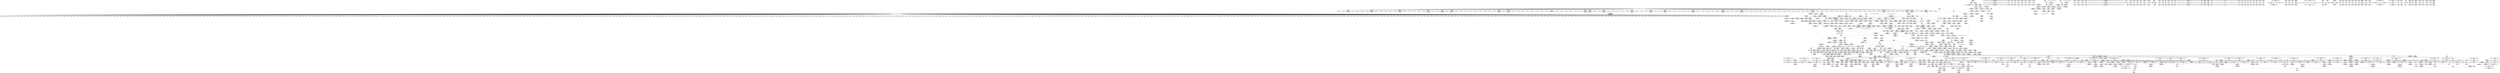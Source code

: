 digraph {
	CE0x4a5c3d0 [shape=record,shape=Mrecord,label="{CE0x4a5c3d0|VOIDTB_TE:_CE_155,156_}"]
	CE0x4ab4cf0 [shape=record,shape=Mrecord,label="{CE0x4ab4cf0|72:_i32,_:_CRE_273,274_}"]
	CE0x4a63c70 [shape=record,shape=Mrecord,label="{CE0x4a63c70|_call_void_lockdep_rcu_suspicious(i8*_getelementptr_inbounds_(_36_x_i8_,_36_x_i8_*_.str12,_i32_0,_i32_0),_i32_138,_i8*_getelementptr_inbounds_(_45_x_i8_,_45_x_i8_*_.str14,_i32_0,_i32_0))_#7,_!dbg_!15483|security/apparmor/include/context.h,138}"]
	CE0x4ab07e0 [shape=record,shape=Mrecord,label="{CE0x4ab07e0|72:_i32,_:_CRE_181,182_}"]
	CE0x4957920 [shape=record,shape=Mrecord,label="{CE0x4957920|apparmor_path_symlink:tmp3|*SummSource*}"]
	CE0x49a4720 [shape=record,shape=Mrecord,label="{CE0x49a4720|i32_5|*Constant*}"]
	CE0x4ab7330 [shape=record,shape=Mrecord,label="{CE0x4ab7330|72:_i32,_:_CRE_309,310_}"]
	CE0x49d11f0 [shape=record,shape=Mrecord,label="{CE0x49d11f0|aa_path_perm:cond|Function::aa_path_perm&Arg::cond::}"]
	CE0x4965d50 [shape=record,shape=Mrecord,label="{CE0x4965d50|i64*_getelementptr_inbounds_(_17_x_i64_,_17_x_i64_*___llvm_gcov_ctr60,_i64_0,_i64_6)|*Constant*|*SummSource*}"]
	CE0x4974e80 [shape=record,shape=Mrecord,label="{CE0x4974e80|common_perm_create:if.end9|*SummSource*}"]
	CE0x495a2f0 [shape=record,shape=Mrecord,label="{CE0x495a2f0|common_perm_create:tmp9|security/apparmor/lsm.c,251|*SummSource*}"]
	CE0x498f1f0 [shape=record,shape=Mrecord,label="{CE0x498f1f0|i32_78|*Constant*|*SummSink*}"]
	CE0x4988ee0 [shape=record,shape=Mrecord,label="{CE0x4988ee0|mediated_filesystem:tmp|*SummSource*}"]
	CE0x49583f0 [shape=record,shape=Mrecord,label="{CE0x49583f0|common_perm_create:call|security/apparmor/lsm.c,251|*SummSink*}"]
	CE0x4abb620 [shape=record,shape=Mrecord,label="{CE0x4abb620|72:_i32,_:_CRE_566,567_}"]
	CE0x4a3dbe0 [shape=record,shape=Mrecord,label="{CE0x4a3dbe0|common_perm_dir_dentry:mnt|security/apparmor/lsm.c,189}"]
	CE0x4ab8570 [shape=record,shape=Mrecord,label="{CE0x4ab8570|72:_i32,_:_CRE_432,440_}"]
	CE0x4abba60 [shape=record,shape=Mrecord,label="{CE0x4abba60|72:_i32,_:_CRE_570,571_}"]
	CE0x4a84de0 [shape=record,shape=Mrecord,label="{CE0x4a84de0|aa_cred_profile:tmp1}"]
	CE0x4a8a730 [shape=record,shape=Mrecord,label="{CE0x4a8a730|i64*_getelementptr_inbounds_(_16_x_i64_,_16_x_i64_*___llvm_gcov_ctr46,_i64_0,_i64_14)|*Constant*|*SummSource*}"]
	CE0x4aaf5d0 [shape=record,shape=Mrecord,label="{CE0x4aaf5d0|72:_i32,_:_CRE_164,165_}"]
	CE0x4a7f8e0 [shape=record,shape=Mrecord,label="{CE0x4a7f8e0|GLOBAL:llvm.expect.i64|*Constant*}"]
	CE0x4ac11b0 [shape=record,shape=Mrecord,label="{CE0x4ac11b0|72:_i32,_:_CRE_856,864_}"]
	CE0x4aaf6e0 [shape=record,shape=Mrecord,label="{CE0x4aaf6e0|72:_i32,_:_CRE_165,166_}"]
	CE0x4a62d40 [shape=record,shape=Mrecord,label="{CE0x4a62d40|__aa_current_profile:tmp18|security/apparmor/include/context.h,138}"]
	CE0x4a31830 [shape=record,shape=Mrecord,label="{CE0x4a31830|__aa_current_profile:tmp4|security/apparmor/include/context.h,138|*SummSource*}"]
	CE0x4aad3b0 [shape=record,shape=Mrecord,label="{CE0x4aad3b0|72:_i32,_:_CRE_104,112_}"]
	CE0x4a37540 [shape=record,shape=Mrecord,label="{CE0x4a37540|common_perm:tmp9|security/apparmor/lsm.c,172|*SummSink*}"]
	CE0x49868f0 [shape=record,shape=Mrecord,label="{CE0x49868f0|_call_void_mcount()_#2}"]
	CE0x4a58500 [shape=record,shape=Mrecord,label="{CE0x4a58500|aa_cred_profile:do.end|*SummSource*}"]
	CE0x4971d60 [shape=record,shape=Mrecord,label="{CE0x4971d60|common_perm_create:tmp18|security/apparmor/lsm.c,251}"]
	CE0x4a6a3d0 [shape=record,shape=Mrecord,label="{CE0x4a6a3d0|aa_cred_profile:cred|Function::aa_cred_profile&Arg::cred::}"]
	CE0x495d6b0 [shape=record,shape=Mrecord,label="{CE0x495d6b0|common_perm_create:tmp6|security/apparmor/lsm.c,251|*SummSource*}"]
	CE0x4abe1b0 [shape=record,shape=Mrecord,label="{CE0x4abe1b0|72:_i32,_:_CRE_607,608_}"]
	CE0x498f430 [shape=record,shape=Mrecord,label="{CE0x498f430|common_perm_create:cred|security/apparmor/lsm.c,251|*SummSink*}"]
	CE0x49a5d00 [shape=record,shape=Mrecord,label="{CE0x49a5d00|mediated_filesystem:tmp1|*SummSink*}"]
	CE0x496e300 [shape=record,shape=Mrecord,label="{CE0x496e300|common_perm_create:tobool1|security/apparmor/lsm.c,251|*SummSource*}"]
	CE0x496b090 [shape=record,shape=Mrecord,label="{CE0x496b090|common_perm_create:do.body|*SummSource*}"]
	CE0x4961c00 [shape=record,shape=Mrecord,label="{CE0x4961c00|aa_cred_profile:tmp8|security/apparmor/include/context.h,100|*SummSource*}"]
	CE0x496ee10 [shape=record,shape=Mrecord,label="{CE0x496ee10|i64_4|*Constant*|*SummSource*}"]
	CE0x49d0ba0 [shape=record,shape=Mrecord,label="{CE0x49d0ba0|mediated_filesystem:entry}"]
	CE0x495a690 [shape=record,shape=Mrecord,label="{CE0x495a690|apparmor_path_symlink:tmp2|*SummSink*}"]
	CE0x4993840 [shape=record,shape=Mrecord,label="{CE0x4993840|104:_%struct.inode*,_:_CRE_163,164_}"]
	CE0x49a73a0 [shape=record,shape=Mrecord,label="{CE0x49a73a0|common_perm_create:tmp31|security/apparmor/lsm.c,253|*SummSink*}"]
	CE0x49d8ab0 [shape=record,shape=Mrecord,label="{CE0x49d8ab0|_ret_i32_%call,_!dbg_!15477|security/apparmor/lsm.c,191}"]
	CE0x4a63100 [shape=record,shape=Mrecord,label="{CE0x4a63100|__aa_current_profile:tmp15|security/apparmor/include/context.h,138|*SummSink*}"]
	CE0x4a76f50 [shape=record,shape=Mrecord,label="{CE0x4a76f50|aa_cred_profile:tmp19|security/apparmor/include/context.h,100|*SummSink*}"]
	CE0x49c1410 [shape=record,shape=Mrecord,label="{CE0x49c1410|_call_void_mcount()_#2}"]
	CE0x498e8d0 [shape=record,shape=Mrecord,label="{CE0x498e8d0|common_perm_create:call10|security/apparmor/lsm.c,256|*SummSource*}"]
	CE0x49773f0 [shape=record,shape=Mrecord,label="{CE0x49773f0|common_perm_create:tmp34|security/apparmor/lsm.c,254|*SummSource*}"]
	CE0x495a700 [shape=record,shape=Mrecord,label="{CE0x495a700|apparmor_path_symlink:tmp2|*SummSource*}"]
	CE0x49cb090 [shape=record,shape=Mrecord,label="{CE0x49cb090|104:_%struct.inode*,_:_CRE_304,305_}"]
	CE0x4a7c940 [shape=record,shape=Mrecord,label="{CE0x4a7c940|aa_cred_profile:tmp34|security/apparmor/include/context.h,101|*SummSink*}"]
	CE0x4977870 [shape=record,shape=Mrecord,label="{CE0x4977870|i64*_getelementptr_inbounds_(_17_x_i64_,_17_x_i64_*___llvm_gcov_ctr60,_i64_0,_i64_15)|*Constant*|*SummSource*}"]
	CE0x4ac0f90 [shape=record,shape=Mrecord,label="{CE0x4ac0f90|72:_i32,_:_CRE_840,848_}"]
	CE0x4ab7220 [shape=record,shape=Mrecord,label="{CE0x4ab7220|72:_i32,_:_CRE_308,309_}"]
	CE0x4981c30 [shape=record,shape=Mrecord,label="{CE0x4981c30|i64*_getelementptr_inbounds_(_5_x_i64_,_5_x_i64_*___llvm_gcov_ctr57,_i64_0,_i64_3)|*Constant*|*SummSource*}"]
	CE0x4980290 [shape=record,shape=Mrecord,label="{CE0x4980290|common_perm_create:land.lhs.true2|*SummSource*}"]
	CE0x4a75230 [shape=record,shape=Mrecord,label="{CE0x4a75230|aa_cred_profile:tobool1|security/apparmor/include/context.h,100|*SummSource*}"]
	CE0x4ac6df0 [shape=record,shape=Mrecord,label="{CE0x4ac6df0|72:_i32,_:_CRE_988,992_}"]
	CE0x4ab14a0 [shape=record,shape=Mrecord,label="{CE0x4ab14a0|72:_i32,_:_CRE_193,194_}"]
	CE0x4975c80 [shape=record,shape=Mrecord,label="{CE0x4975c80|common_perm_create:return|*SummSource*}"]
	CE0x49bdf50 [shape=record,shape=Mrecord,label="{CE0x49bdf50|__aa_current_profile:call|security/apparmor/include/context.h,138|*SummSink*}"]
	CE0x4988b10 [shape=record,shape=Mrecord,label="{CE0x4988b10|_ret_%struct.aa_profile*_%call4,_!dbg_!15494|security/apparmor/include/context.h,138|*SummSink*}"]
	CE0x4a568d0 [shape=record,shape=Mrecord,label="{CE0x4a568d0|aa_cred_profile:tmp2|*SummSource*}"]
	CE0x49ce150 [shape=record,shape=Mrecord,label="{CE0x49ce150|common_perm_create:tmp33|security/apparmor/lsm.c,254|*SummSource*}"]
	CE0x4a534a0 [shape=record,shape=Mrecord,label="{CE0x4a534a0|i64*_getelementptr_inbounds_(_16_x_i64_,_16_x_i64_*___llvm_gcov_ctr46,_i64_0,_i64_0)|*Constant*|*SummSource*}"]
	CE0x49f9540 [shape=record,shape=Mrecord,label="{CE0x49f9540|i64*_getelementptr_inbounds_(_16_x_i64_,_16_x_i64_*___llvm_gcov_ctr46,_i64_0,_i64_9)|*Constant*|*SummSource*}"]
	CE0x49d83b0 [shape=record,shape=Mrecord,label="{CE0x49d83b0|common_perm_dir_dentry:mask|Function::common_perm_dir_dentry&Arg::mask::|*SummSource*}"]
	CE0x4ab18e0 [shape=record,shape=Mrecord,label="{CE0x4ab18e0|72:_i32,_:_CRE_197,198_}"]
	CE0x4a3b490 [shape=record,shape=Mrecord,label="{CE0x4a3b490|mediated_filesystem:lnot|security/apparmor/include/apparmor.h,117|*SummSource*}"]
	CE0x49948e0 [shape=record,shape=Mrecord,label="{CE0x49948e0|104:_%struct.inode*,_:_CRE_177,178_}"]
	CE0x4995e40 [shape=record,shape=Mrecord,label="{CE0x4995e40|104:_%struct.inode*,_:_CRE_195,196_}"]
	CE0x4a56e80 [shape=record,shape=Mrecord,label="{CE0x4a56e80|COLLAPSED:_GCMRE___llvm_gcov_ctr58_internal_global_11_x_i64_zeroinitializer:_elem_0:default:}"]
	CE0x49d70b0 [shape=record,shape=Mrecord,label="{CE0x49d70b0|common_perm_dir_dentry:dir|Function::common_perm_dir_dentry&Arg::dir::}"]
	CE0x4aae4d0 [shape=record,shape=Mrecord,label="{CE0x4aae4d0|72:_i32,_:_CRE_148,149_}"]
	CE0x4a638d0 [shape=record,shape=Mrecord,label="{CE0x4a638d0|i8_1|*Constant*}"]
	CE0x4a81b70 [shape=record,shape=Mrecord,label="{CE0x4a81b70|aa_cred_profile:expval|security/apparmor/include/context.h,100|*SummSource*}"]
	CE0x49a7290 [shape=record,shape=Mrecord,label="{CE0x49a7290|common_perm_create:tmp12|security/apparmor/lsm.c,251|*SummSource*}"]
	CE0x49d5200 [shape=record,shape=Mrecord,label="{CE0x49d5200|__aa_current_profile:if.end|*SummSource*}"]
	CE0x49fa390 [shape=record,shape=Mrecord,label="{CE0x49fa390|i64*_getelementptr_inbounds_(_16_x_i64_,_16_x_i64_*___llvm_gcov_ctr46,_i64_0,_i64_10)|*Constant*|*SummSink*}"]
	CE0x49d6bb0 [shape=record,shape=Mrecord,label="{CE0x49d6bb0|common_perm_dir_dentry:entry}"]
	CE0x4ac35a0 [shape=record,shape=Mrecord,label="{CE0x4ac35a0|72:_i32,_:_CRE_897,898_}"]
	CE0x4ac12c0 [shape=record,shape=Mrecord,label="{CE0x4ac12c0|72:_i32,_:_CRE_864,865_}"]
	CE0x4a2fa90 [shape=record,shape=Mrecord,label="{CE0x4a2fa90|aa_cred_profile:tmp9|security/apparmor/include/context.h,100}"]
	CE0x4a643a0 [shape=record,shape=Mrecord,label="{CE0x4a643a0|_call_void_lockdep_rcu_suspicious(i8*_getelementptr_inbounds_(_36_x_i8_,_36_x_i8_*_.str12,_i32_0,_i32_0),_i32_138,_i8*_getelementptr_inbounds_(_45_x_i8_,_45_x_i8_*_.str14,_i32_0,_i32_0))_#7,_!dbg_!15483|security/apparmor/include/context.h,138|*SummSink*}"]
	CE0x4a52460 [shape=record,shape=Mrecord,label="{CE0x4a52460|__aa_current_profile:do.body|*SummSink*}"]
	CE0x4ac0930 [shape=record,shape=Mrecord,label="{CE0x4ac0930|72:_i32,_:_CRE_792,800_}"]
	CE0x4a598e0 [shape=record,shape=Mrecord,label="{CE0x4a598e0|__aa_current_profile:tmp13|security/apparmor/include/context.h,138|*SummSource*}"]
	CE0x4a76c40 [shape=record,shape=Mrecord,label="{CE0x4a76c40|aa_cred_profile:tmp19|security/apparmor/include/context.h,100}"]
	CE0x49d73d0 [shape=record,shape=Mrecord,label="{CE0x49d73d0|common_perm_dir_dentry:op|Function::common_perm_dir_dentry&Arg::op::|*SummSource*}"]
	CE0x4a67ff0 [shape=record,shape=Mrecord,label="{CE0x4a67ff0|__aa_current_profile:call3|security/apparmor/include/context.h,138|*SummSource*}"]
	CE0x4995000 [shape=record,shape=Mrecord,label="{CE0x4995000|104:_%struct.inode*,_:_CRE_183,184_}"]
	CE0x49602d0 [shape=record,shape=Mrecord,label="{CE0x49602d0|i32_16|*Constant*|*SummSink*}"]
	CE0x4958880 [shape=record,shape=Mrecord,label="{CE0x4958880|common_perm_create:bb}"]
	CE0x496eb70 [shape=record,shape=Mrecord,label="{CE0x496eb70|common_perm_create:tmp9|security/apparmor/lsm.c,251|*SummSink*}"]
	CE0x498c0c0 [shape=record,shape=Mrecord,label="{CE0x498c0c0|common_perm:tmp4|security/apparmor/lsm.c,169|*SummSink*}"]
	CE0x496ef20 [shape=record,shape=Mrecord,label="{CE0x496ef20|i64_4|*Constant*|*SummSink*}"]
	CE0x4972a70 [shape=record,shape=Mrecord,label="{CE0x4972a70|common_perm_create:tmp16|security/apparmor/lsm.c,251|*SummSink*}"]
	CE0x49928d0 [shape=record,shape=Mrecord,label="{CE0x49928d0|104:_%struct.inode*,_:_CRE_150,151_}"]
	CE0x4ab1170 [shape=record,shape=Mrecord,label="{CE0x4ab1170|72:_i32,_:_CRE_190,191_}"]
	CE0x498c760 [shape=record,shape=Mrecord,label="{CE0x498c760|i64_11|*Constant*|*SummSink*}"]
	CE0x4a67060 [shape=record,shape=Mrecord,label="{CE0x4a67060|aa_cred_profile:tmp|*SummSink*}"]
	CE0x49637d0 [shape=record,shape=Mrecord,label="{CE0x49637d0|i64*_getelementptr_inbounds_(_2_x_i64_,_2_x_i64_*___llvm_gcov_ctr64,_i64_0,_i64_1)|*Constant*|*SummSource*}"]
	CE0x49fc3d0 [shape=record,shape=Mrecord,label="{CE0x49fc3d0|80:_i64,_:_CRE_80,88_|*MultipleSource*|*LoadInst*|security/apparmor/include/apparmor.h,117|security/apparmor/include/apparmor.h,117}"]
	CE0x496e610 [shape=record,shape=Mrecord,label="{CE0x496e610|i64_5|*Constant*|*SummSource*}"]
	CE0x4ab5020 [shape=record,shape=Mrecord,label="{CE0x4ab5020|72:_i32,_:_CRE_276,277_}"]
	CE0x49c81d0 [shape=record,shape=Mrecord,label="{CE0x49c81d0|104:_%struct.inode*,_:_CRE_199,200_}"]
	CE0x4ab9860 [shape=record,shape=Mrecord,label="{CE0x4ab9860|72:_i32,_:_CRE_485,486_}"]
	CE0x4ab8350 [shape=record,shape=Mrecord,label="{CE0x4ab8350|72:_i32,_:_CRE_416,424_}"]
	CE0x4aae800 [shape=record,shape=Mrecord,label="{CE0x4aae800|72:_i32,_:_CRE_151,152_}"]
	CE0x4a17ab0 [shape=record,shape=Mrecord,label="{CE0x4a17ab0|VOIDTB_TE:_CE_315,316_}"]
	CE0x4aae3c0 [shape=record,shape=Mrecord,label="{CE0x4aae3c0|72:_i32,_:_CRE_147,148_}"]
	CE0x495c170 [shape=record,shape=Mrecord,label="{CE0x495c170|apparmor_path_symlink:dir|Function::apparmor_path_symlink&Arg::dir::|*SummSource*}"]
	CE0x4978050 [shape=record,shape=Mrecord,label="{CE0x4978050|common_perm_create:tmp35|security/apparmor/lsm.c,256|*SummSource*}"]
	CE0x4ac0820 [shape=record,shape=Mrecord,label="{CE0x4ac0820|72:_i32,_:_CRE_776,792_}"]
	CE0x4ac03e0 [shape=record,shape=Mrecord,label="{CE0x4ac03e0|72:_i32,_:_CRE_744,752_}"]
	CE0x4a83d40 [shape=record,shape=Mrecord,label="{CE0x4a83d40|_call_void_asm_sideeffect_1:_09ud2_0A.pushsection___bug_table,_22a_22_0A2:_09.long_1b_-_2b,_$_0:c_-_2b_0A_09.word_$_1:c_,_0_0A_09.org_2b+$_2:c_0A.popsection_,_i,i,i,_dirflag_,_fpsr_,_flags_(i8*_getelementptr_inbounds_(_36_x_i8_,_36_x_i8_*_.str12,_i32_0,_i32_0),_i32_100,_i64_12)_#2,_!dbg_!15490,_!srcloc_!15493|security/apparmor/include/context.h,100}"]
	CE0x4ab69a0 [shape=record,shape=Mrecord,label="{CE0x4ab69a0|72:_i32,_:_CRE_300,301_}"]
	CE0x4ac3af0 [shape=record,shape=Mrecord,label="{CE0x4ac3af0|72:_i32,_:_CRE_902,903_}"]
	CE0x4a65b80 [shape=record,shape=Mrecord,label="{CE0x4a65b80|aa_cred_profile:tmp11|security/apparmor/include/context.h,100|*SummSink*}"]
	CE0x4a41ff0 [shape=record,shape=Mrecord,label="{CE0x4a41ff0|i64_-2147483648|*Constant*|*SummSink*}"]
	CE0x49fb390 [shape=record,shape=Mrecord,label="{CE0x49fb390|i64*_getelementptr_inbounds_(_16_x_i64_,_16_x_i64_*___llvm_gcov_ctr46,_i64_0,_i64_12)|*Constant*|*SummSource*}"]
	CE0x4a5eef0 [shape=record,shape=Mrecord,label="{CE0x4a5eef0|VOIDTB_TE:_CE_95,96_}"]
	CE0x4960870 [shape=record,shape=Mrecord,label="{CE0x4960870|i16_-24576|*Constant*|*SummSource*}"]
	CE0x4abf3c0 [shape=record,shape=Mrecord,label="{CE0x4abf3c0|72:_i32,_:_CRE_624,628_}"]
	CE0x4962120 [shape=record,shape=Mrecord,label="{CE0x4962120|common_perm_create:tmp8|security/apparmor/lsm.c,251}"]
	CE0x4a81a10 [shape=record,shape=Mrecord,label="{CE0x4a81a10|GLOBAL:llvm.expect.i64|*Constant*|*SummSink*}"]
	CE0x49947b0 [shape=record,shape=Mrecord,label="{CE0x49947b0|104:_%struct.inode*,_:_CRE_176,177_}"]
	CE0x4aad480 [shape=record,shape=Mrecord,label="{CE0x4aad480|72:_i32,_:_CRE_112,120_}"]
	CE0x4a58a50 [shape=record,shape=Mrecord,label="{CE0x4a58a50|GLOBAL:__aa_current_profile.__warned|Global_var:__aa_current_profile.__warned}"]
	CE0x4a85c70 [shape=record,shape=Mrecord,label="{CE0x4a85c70|VOIDTB_TE:_CE_94,95_}"]
	CE0x4a8b340 [shape=record,shape=Mrecord,label="{CE0x4a8b340|i64*_getelementptr_inbounds_(_16_x_i64_,_16_x_i64_*___llvm_gcov_ctr46,_i64_0,_i64_8)|*Constant*|*SummSink*}"]
	CE0x4a17450 [shape=record,shape=Mrecord,label="{CE0x4a17450|VOIDTB_TE:_CE_309,310_}"]
	CE0x496d4b0 [shape=record,shape=Mrecord,label="{CE0x496d4b0|_ret_i32_%retval.0,_!dbg_!15515|security/apparmor/lsm.c,257|*SummSource*}"]
	CE0x4960670 [shape=record,shape=Mrecord,label="{CE0x4960670|i16_-24576|*Constant*}"]
	CE0x4a686c0 [shape=record,shape=Mrecord,label="{CE0x4a686c0|get_current:entry}"]
	CE0x4a3bcf0 [shape=record,shape=Mrecord,label="{CE0x4a3bcf0|common_perm_dir_dentry:bb|*SummSink*}"]
	CE0x4a79450 [shape=record,shape=Mrecord,label="{CE0x4a79450|aa_cred_profile:tmp30|security/apparmor/include/context.h,100|*SummSource*}"]
	CE0x4a18600 [shape=record,shape=Mrecord,label="{CE0x4a18600|72:_i32,_:_CRE_24,32_}"]
	CE0x497cb60 [shape=record,shape=Mrecord,label="{CE0x497cb60|mediated_filesystem:bb}"]
	CE0x497b410 [shape=record,shape=Mrecord,label="{CE0x497b410|i64*_getelementptr_inbounds_(_2_x_i64_,_2_x_i64_*___llvm_gcov_ctr112,_i64_0,_i64_0)|*Constant*|*SummSink*}"]
	CE0x4a76490 [shape=record,shape=Mrecord,label="{CE0x4a76490|aa_cred_profile:tmp13}"]
	CE0x4a57a80 [shape=record,shape=Mrecord,label="{CE0x4a57a80|aa_cred_profile:do.end10|*SummSink*}"]
	CE0x4995980 [shape=record,shape=Mrecord,label="{CE0x4995980|104:_%struct.inode*,_:_CRE_191,192_}"]
	CE0x4ac4f20 [shape=record,shape=Mrecord,label="{CE0x4ac4f20|72:_i32,_:_CRE_921,922_}"]
	CE0x4a545d0 [shape=record,shape=Mrecord,label="{CE0x4a545d0|aa_cred_profile:do.body|*SummSink*}"]
	CE0x49cdbd0 [shape=record,shape=Mrecord,label="{CE0x49cdbd0|i64*_getelementptr_inbounds_(_17_x_i64_,_17_x_i64_*___llvm_gcov_ctr60,_i64_0,_i64_14)|*Constant*|*SummSink*}"]
	CE0x4a62bd0 [shape=record,shape=Mrecord,label="{CE0x4a62bd0|__aa_current_profile:tmp17|security/apparmor/include/context.h,138|*SummSink*}"]
	CE0x4a386a0 [shape=record,shape=Mrecord,label="{CE0x4a386a0|i64*_getelementptr_inbounds_(_16_x_i64_,_16_x_i64_*___llvm_gcov_ctr46,_i64_0,_i64_4)|*Constant*}"]
	CE0x49a3d80 [shape=record,shape=Mrecord,label="{CE0x49a3d80|common_perm_create:tmp27|*LoadInst*|security/apparmor/lsm.c,253}"]
	CE0x496d240 [shape=record,shape=Mrecord,label="{CE0x496d240|common_perm_create:mode|Function::common_perm_create&Arg::mode::}"]
	CE0x4a5adf0 [shape=record,shape=Mrecord,label="{CE0x4a5adf0|__aa_current_profile:land.lhs.true2|*SummSink*}"]
	CE0x4ab17d0 [shape=record,shape=Mrecord,label="{CE0x4ab17d0|72:_i32,_:_CRE_196,197_}"]
	CE0x4ab58a0 [shape=record,shape=Mrecord,label="{CE0x4ab58a0|72:_i32,_:_CRE_284,285_}"]
	CE0x4ab5df0 [shape=record,shape=Mrecord,label="{CE0x4ab5df0|72:_i32,_:_CRE_289,290_}"]
	CE0x494fb80 [shape=record,shape=Mrecord,label="{CE0x494fb80|apparmor_path_symlink:tmp1|*SummSource*}"]
	CE0x49935e0 [shape=record,shape=Mrecord,label="{CE0x49935e0|104:_%struct.inode*,_:_CRE_161,162_}"]
	CE0x4aae5e0 [shape=record,shape=Mrecord,label="{CE0x4aae5e0|72:_i32,_:_CRE_149,150_}"]
	CE0x4995d10 [shape=record,shape=Mrecord,label="{CE0x4995d10|104:_%struct.inode*,_:_CRE_194,195_}"]
	CE0x4a60a20 [shape=record,shape=Mrecord,label="{CE0x4a60a20|i64*_getelementptr_inbounds_(_11_x_i64_,_11_x_i64_*___llvm_gcov_ctr58,_i64_0,_i64_8)|*Constant*|*SummSink*}"]
	CE0x49960a0 [shape=record,shape=Mrecord,label="{CE0x49960a0|104:_%struct.inode*,_:_CRE_197,198_}"]
	CE0x498fba0 [shape=record,shape=Mrecord,label="{CE0x498fba0|common_perm_create:tmp19|security/apparmor/lsm.c,251|*SummSink*}"]
	CE0x495d1f0 [shape=record,shape=Mrecord,label="{CE0x495d1f0|common_perm_create:tmp5|security/apparmor/lsm.c,251}"]
	CE0x4995720 [shape=record,shape=Mrecord,label="{CE0x4995720|104:_%struct.inode*,_:_CRE_189,190_}"]
	CE0x4a63090 [shape=record,shape=Mrecord,label="{CE0x4a63090|__aa_current_profile:tmp15|security/apparmor/include/context.h,138|*SummSource*}"]
	CE0x49fbdd0 [shape=record,shape=Mrecord,label="{CE0x49fbdd0|aa_cred_profile:tmp23|security/apparmor/include/context.h,100}"]
	CE0x4a17890 [shape=record,shape=Mrecord,label="{CE0x4a17890|VOIDTB_TE:_CE_313,314_}"]
	CE0x49a3240 [shape=record,shape=Mrecord,label="{CE0x49a3240|common_perm_create:tmp25|security/apparmor/lsm.c,253|*SummSink*}"]
	CE0x4ab2050 [shape=record,shape=Mrecord,label="{CE0x4ab2050|72:_i32,_:_CRE_204,205_}"]
	CE0x496fc30 [shape=record,shape=Mrecord,label="{CE0x496fc30|common_perm_create:land.lhs.true}"]
	CE0x4abab80 [shape=record,shape=Mrecord,label="{CE0x4abab80|72:_i32,_:_CRE_556,557_}"]
	CE0x4a390e0 [shape=record,shape=Mrecord,label="{CE0x4a390e0|common_perm:tmp8|security/apparmor/lsm.c,170|*SummSource*}"]
	CE0x49659e0 [shape=record,shape=Mrecord,label="{CE0x49659e0|i64_3|*Constant*|*SummSink*}"]
	CE0x4972080 [shape=record,shape=Mrecord,label="{CE0x4972080|common_perm_create:call3|security/apparmor/lsm.c,251}"]
	CE0x49718d0 [shape=record,shape=Mrecord,label="{CE0x49718d0|GLOBAL:get_current|*Constant*}"]
	CE0x4ab3480 [shape=record,shape=Mrecord,label="{CE0x4ab3480|72:_i32,_:_CRE_250,251_}"]
	CE0x4a74ad0 [shape=record,shape=Mrecord,label="{CE0x4a74ad0|aa_cred_profile:lnot|security/apparmor/include/context.h,100|*SummSink*}"]
	CE0x496fb30 [shape=record,shape=Mrecord,label="{CE0x496fb30|common_perm_create:do.end|*SummSink*}"]
	CE0x49891f0 [shape=record,shape=Mrecord,label="{CE0x49891f0|mediated_filesystem:tmp|*SummSink*}"]
	CE0x49a5690 [shape=record,shape=Mrecord,label="{CE0x49a5690|104:_%struct.inode*,_:_CRE_16,24_|*MultipleSource*|*LoadInst*|security/apparmor/lsm.c,253|security/apparmor/lsm.c,253}"]
	CE0x49ca750 [shape=record,shape=Mrecord,label="{CE0x49ca750|104:_%struct.inode*,_:_CRE_264,272_|*MultipleSource*|*LoadInst*|security/apparmor/lsm.c,253|security/apparmor/lsm.c,253}"]
	CE0x4a41a60 [shape=record,shape=Mrecord,label="{CE0x4a41a60|i32_1|*Constant*}"]
	CE0x495de10 [shape=record,shape=Mrecord,label="{CE0x495de10|common_perm_create:dentry|Function::common_perm_create&Arg::dentry::|*SummSink*}"]
	CE0x49d8930 [shape=record,shape=Mrecord,label="{CE0x49d8930|common_perm_dir_dentry:cond|Function::common_perm_dir_dentry&Arg::cond::|*SummSink*}"]
	CE0x4a7b4d0 [shape=record,shape=Mrecord,label="{CE0x4a7b4d0|aa_cred_profile:tmp28|security/apparmor/include/context.h,100|*SummSource*}"]
	CE0x4a2bd90 [shape=record,shape=Mrecord,label="{CE0x4a2bd90|common_perm:mask|Function::common_perm&Arg::mask::}"]
	CE0x4ab26b0 [shape=record,shape=Mrecord,label="{CE0x4ab26b0|72:_i32,_:_CRE_216,224_}"]
	CE0x4977330 [shape=record,shape=Mrecord,label="{CE0x4977330|common_perm_create:tmp34|security/apparmor/lsm.c,254}"]
	CE0x4ab2490 [shape=record,shape=Mrecord,label="{CE0x4ab2490|72:_i32,_:_CRE_208,210_}"]
	"CONST[source:0(mediator),value:0(static)][purpose:{operation}]"
	CE0x49d2700 [shape=record,shape=Mrecord,label="{CE0x49d2700|common_perm_create:call7|security/apparmor/lsm.c,253}"]
	CE0x4a62b60 [shape=record,shape=Mrecord,label="{CE0x4a62b60|__aa_current_profile:tmp17|security/apparmor/include/context.h,138|*SummSource*}"]
	CE0x494f560 [shape=record,shape=Mrecord,label="{CE0x494f560|common_perm_create:cond|security/apparmor/lsm.c, 251|*SummSink*}"]
	CE0x4a74240 [shape=record,shape=Mrecord,label="{CE0x4a74240|aa_cred_profile:tmp4|*LoadInst*|security/apparmor/include/context.h,99|*SummSource*}"]
	CE0x4a80800 [shape=record,shape=Mrecord,label="{CE0x4a80800|VOIDTB_TE:_CE_148,149_}"]
	CE0x4a56070 [shape=record,shape=Mrecord,label="{CE0x4a56070|__aa_current_profile:tmp11|security/apparmor/include/context.h,138}"]
	CE0x4ab3040 [shape=record,shape=Mrecord,label="{CE0x4ab3040|72:_i32,_:_CRE_246,247_}"]
	CE0x4a2e480 [shape=record,shape=Mrecord,label="{CE0x4a2e480|i64*_getelementptr_inbounds_(_5_x_i64_,_5_x_i64_*___llvm_gcov_ctr57,_i64_0,_i64_0)|*Constant*}"]
	CE0x4a67c50 [shape=record,shape=Mrecord,label="{CE0x4a67c50|__aa_current_profile:call3|security/apparmor/include/context.h,138}"]
	CE0x4958270 [shape=record,shape=Mrecord,label="{CE0x4958270|i64_2|*Constant*}"]
	CE0x49cbf70 [shape=record,shape=Mrecord,label="{CE0x49cbf70|104:_%struct.inode*,_:_CRE_316,317_}"]
	CE0x49c8650 [shape=record,shape=Mrecord,label="{CE0x49c8650|104:_%struct.inode*,_:_CRE_203,204_}"]
	CE0x49a4f80 [shape=record,shape=Mrecord,label="{CE0x49a4f80|104:_%struct.inode*,_:_CRE_0,4_|*MultipleSource*|*LoadInst*|security/apparmor/lsm.c,253|security/apparmor/lsm.c,253}"]
	CE0x4ab8bd0 [shape=record,shape=Mrecord,label="{CE0x4ab8bd0|72:_i32,_:_CRE_473,474_}"]
	CE0x49c0000 [shape=record,shape=Mrecord,label="{CE0x49c0000|i32_8|*Constant*}"]
	CE0x4a2c290 [shape=record,shape=Mrecord,label="{CE0x4a2c290|common_perm:cond|Function::common_perm&Arg::cond::}"]
	CE0x49c9e10 [shape=record,shape=Mrecord,label="{CE0x49c9e10|104:_%struct.inode*,_:_CRE_223,224_}"]
	CE0x4ab2900 [shape=record,shape=Mrecord,label="{CE0x4ab2900|72:_i32,_:_CRE_232,236_}"]
	CE0x4ab88a0 [shape=record,shape=Mrecord,label="{CE0x4ab88a0|72:_i32,_:_CRE_456,464_}"]
	CE0x4abc1d0 [shape=record,shape=Mrecord,label="{CE0x4abc1d0|72:_i32,_:_CRE_577,578_}"]
	CE0x49cb750 [shape=record,shape=Mrecord,label="{CE0x49cb750|104:_%struct.inode*,_:_CRE_309,310_}"]
	CE0x495c4f0 [shape=record,shape=Mrecord,label="{CE0x495c4f0|_call_void_mcount()_#2}"]
	CE0x4aaf3b0 [shape=record,shape=Mrecord,label="{CE0x4aaf3b0|72:_i32,_:_CRE_162,163_}"]
	CE0x49604c0 [shape=record,shape=Mrecord,label="{CE0x49604c0|common_perm_create:mask|Function::common_perm_create&Arg::mask::}"]
	CE0x4a69340 [shape=record,shape=Mrecord,label="{CE0x4a69340|__aa_current_profile:tmp21|security/apparmor/include/context.h,138|*SummSource*}"]
	CE0x498dcd0 [shape=record,shape=Mrecord,label="{CE0x498dcd0|get_current:entry}"]
	CE0x4a18d40 [shape=record,shape=Mrecord,label="{CE0x4a18d40|72:_i32,_:_CRE_76,80_}"]
	CE0x4ab0070 [shape=record,shape=Mrecord,label="{CE0x4ab0070|72:_i32,_:_CRE_174,175_}"]
	CE0x49a2a50 [shape=record,shape=Mrecord,label="{CE0x49a2a50|common_perm:tmp3|security/apparmor/lsm.c,169}"]
	CE0x4a61b70 [shape=record,shape=Mrecord,label="{CE0x4a61b70|i32_138|*Constant*|*SummSource*}"]
	CE0x4a5c790 [shape=record,shape=Mrecord,label="{CE0x4a5c790|GLOBAL:__aa_current_profile.__warned|Global_var:__aa_current_profile.__warned|*SummSource*}"]
	CE0x49d9640 [shape=record,shape=Mrecord,label="{CE0x49d9640|i64*_getelementptr_inbounds_(_17_x_i64_,_17_x_i64_*___llvm_gcov_ctr60,_i64_0,_i64_16)|*Constant*|*SummSource*}"]
	CE0x49a45b0 [shape=record,shape=Mrecord,label="{CE0x49a45b0|common_perm_create:tmp27|*LoadInst*|security/apparmor/lsm.c,253|*SummSink*}"]
	CE0x4ab4580 [shape=record,shape=Mrecord,label="{CE0x4ab4580|72:_i32,_:_CRE_266,267_}"]
	CE0x4a184c0 [shape=record,shape=Mrecord,label="{CE0x4a184c0|72:_i32,_:_CRE_12,16_}"]
	CE0x4989b50 [shape=record,shape=Mrecord,label="{CE0x4989b50|common_perm_create:tmp21|security/apparmor/lsm.c,251}"]
	CE0x4ab3ae0 [shape=record,shape=Mrecord,label="{CE0x4ab3ae0|72:_i32,_:_CRE_256,257_}"]
	CE0x4a88a00 [shape=record,shape=Mrecord,label="{CE0x4a88a00|aa_cred_profile:tmp15|security/apparmor/include/context.h,100|*SummSource*}"]
	CE0x497b7c0 [shape=record,shape=Mrecord,label="{CE0x497b7c0|_ret_%struct.task_struct*_%tmp4,_!dbg_!15471|./arch/x86/include/asm/current.h,14|*SummSource*}"]
	CE0x4a68ce0 [shape=record,shape=Mrecord,label="{CE0x4a68ce0|__aa_current_profile:cred|security/apparmor/include/context.h,138|*SummSource*}"]
	CE0x4a75370 [shape=record,shape=Mrecord,label="{CE0x4a75370|aa_cred_profile:tobool1|security/apparmor/include/context.h,100|*SummSink*}"]
	CE0x4a33550 [shape=record,shape=Mrecord,label="{CE0x4a33550|common_perm:tmp2|security/apparmor/lsm.c,169|*SummSource*}"]
	CE0x49a8460 [shape=record,shape=Mrecord,label="{CE0x49a8460|common_perm_create:tmp13|security/apparmor/lsm.c,251}"]
	CE0x4aadc50 [shape=record,shape=Mrecord,label="{CE0x4aadc50|72:_i32,_:_CRE_140,141_}"]
	CE0x497e310 [shape=record,shape=Mrecord,label="{CE0x497e310|GLOBAL:common_perm_create.__warned|Global_var:common_perm_create.__warned|*SummSource*}"]
	CE0x4964880 [shape=record,shape=Mrecord,label="{CE0x4964880|common_perm_create:tobool5|security/apparmor/lsm.c,253|*SummSink*}"]
	CE0x4a1d450 [shape=record,shape=Mrecord,label="{CE0x4a1d450|VOIDTB_TE:_CE_209,210_}"]
	CE0x4a7d710 [shape=record,shape=Mrecord,label="{CE0x4a7d710|VOIDTB_TE:_CE_185,186_}"]
	CE0x4982680 [shape=record,shape=Mrecord,label="{CE0x4982680|i64_2|*Constant*|*SummSink*}"]
	CE0x4a4f770 [shape=record,shape=Mrecord,label="{CE0x4a4f770|aa_cred_profile:tmp6|security/apparmor/include/context.h,100|*SummSink*}"]
	CE0x4ab3370 [shape=record,shape=Mrecord,label="{CE0x4ab3370|72:_i32,_:_CRE_249,250_}"]
	CE0x4a5d300 [shape=record,shape=Mrecord,label="{CE0x4a5d300|aa_cred_profile:tmp12|security/apparmor/include/context.h,100}"]
	CE0x49c1810 [shape=record,shape=Mrecord,label="{CE0x49c1810|mediated_filesystem:tmp3|*SummSink*}"]
	CE0x498c050 [shape=record,shape=Mrecord,label="{CE0x498c050|common_perm:tmp4|security/apparmor/lsm.c,169|*SummSource*}"]
	CE0x4975600 [shape=record,shape=Mrecord,label="{CE0x4975600|common_perm_create:do.body}"]
	CE0x49db2f0 [shape=record,shape=Mrecord,label="{CE0x49db2f0|i64*_getelementptr_inbounds_(_2_x_i64_,_2_x_i64_*___llvm_gcov_ctr56,_i64_0,_i64_0)|*Constant*}"]
	CE0x4a18740 [shape=record,shape=Mrecord,label="{CE0x4a18740|72:_i32,_:_CRE_32,40_}"]
	CE0x4a5f160 [shape=record,shape=Mrecord,label="{CE0x4a5f160|VOIDTB_TE:_CE_112,144_}"]
	CE0x4ab4250 [shape=record,shape=Mrecord,label="{CE0x4ab4250|72:_i32,_:_CRE_263,264_}"]
	CE0x4ab1c10 [shape=record,shape=Mrecord,label="{CE0x4ab1c10|72:_i32,_:_CRE_200,201_}"]
	CE0x4961800 [shape=record,shape=Mrecord,label="{CE0x4961800|i64*_getelementptr_inbounds_(_17_x_i64_,_17_x_i64_*___llvm_gcov_ctr60,_i64_0,_i64_8)|*Constant*|*SummSource*}"]
	CE0x4a17780 [shape=record,shape=Mrecord,label="{CE0x4a17780|VOIDTB_TE:_CE_312,313_}"]
	CE0x49c9490 [shape=record,shape=Mrecord,label="{CE0x49c9490|104:_%struct.inode*,_:_CRE_215,216_}"]
	CE0x4a2f410 [shape=record,shape=Mrecord,label="{CE0x4a2f410|i64_5|*Constant*}"]
	CE0x4ab47a0 [shape=record,shape=Mrecord,label="{CE0x4ab47a0|72:_i32,_:_CRE_268,269_}"]
	CE0x4a61b00 [shape=record,shape=Mrecord,label="{CE0x4a61b00|i32_138|*Constant*}"]
	CE0x4a6ad00 [shape=record,shape=Mrecord,label="{CE0x4a6ad00|_ret_%struct.aa_profile*_%tmp34,_!dbg_!15510|security/apparmor/include/context.h,101|*SummSink*}"]
	CE0x49c9360 [shape=record,shape=Mrecord,label="{CE0x49c9360|104:_%struct.inode*,_:_CRE_214,215_}"]
	CE0x49a3f20 [shape=record,shape=Mrecord,label="{CE0x49a3f20|common_perm_create:tmp27|*LoadInst*|security/apparmor/lsm.c,253|*SummSource*}"]
	CE0x4ac5690 [shape=record,shape=Mrecord,label="{CE0x4ac5690|72:_i32,_:_CRE_928,929_}"]
	CE0x4ab15b0 [shape=record,shape=Mrecord,label="{CE0x4ab15b0|72:_i32,_:_CRE_194,195_}"]
	CE0x4abca50 [shape=record,shape=Mrecord,label="{CE0x4abca50|72:_i32,_:_CRE_585,586_}"]
	CE0x4995390 [shape=record,shape=Mrecord,label="{CE0x4995390|104:_%struct.inode*,_:_CRE_186,187_}"]
	CE0x4a85b10 [shape=record,shape=Mrecord,label="{CE0x4a85b10|VOIDTB_TE:_CE_92,93_}"]
	CE0x4990d00 [shape=record,shape=Mrecord,label="{CE0x4990d00|104:_%struct.inode*,_:_CRE_64,72_|*MultipleSource*|*LoadInst*|security/apparmor/lsm.c,253|security/apparmor/lsm.c,253}"]
	CE0x4a3b130 [shape=record,shape=Mrecord,label="{CE0x4a3b130|mediated_filesystem:tobool|security/apparmor/include/apparmor.h,117|*SummSink*}"]
	CE0x49547f0 [shape=record,shape=Mrecord,label="{CE0x49547f0|apparmor_path_symlink:entry}"]
	CE0x4abf5e0 [shape=record,shape=Mrecord,label="{CE0x4abf5e0|72:_i32,_:_CRE_640,648_}"]
	CE0x4aad730 [shape=record,shape=Mrecord,label="{CE0x4aad730|72:_i32,_:_CRE_128,136_}"]
	CE0x4a7b460 [shape=record,shape=Mrecord,label="{CE0x4a7b460|aa_cred_profile:tmp28|security/apparmor/include/context.h,100}"]
	CE0x4a2b230 [shape=record,shape=Mrecord,label="{CE0x4a2b230|common_perm:entry}"]
	CE0x49f9a00 [shape=record,shape=Mrecord,label="{CE0x49f9a00|aa_cred_profile:tmp23|security/apparmor/include/context.h,100|*SummSource*}"]
	CE0x4994da0 [shape=record,shape=Mrecord,label="{CE0x4994da0|104:_%struct.inode*,_:_CRE_181,182_}"]
	CE0x4a4fd70 [shape=record,shape=Mrecord,label="{CE0x4a4fd70|i64_1|*Constant*}"]
	CE0x4a7f3a0 [shape=record,shape=Mrecord,label="{CE0x4a7f3a0|i64_6|*Constant*|*SummSink*}"]
	CE0x49d72b0 [shape=record,shape=Mrecord,label="{CE0x49d72b0|common_perm_dir_dentry:op|Function::common_perm_dir_dentry&Arg::op::}"]
	CE0x4a50350 [shape=record,shape=Mrecord,label="{CE0x4a50350|__aa_current_profile:call|security/apparmor/include/context.h,138}"]
	CE0x4abdb50 [shape=record,shape=Mrecord,label="{CE0x4abdb50|72:_i32,_:_CRE_601,602_}"]
	CE0x4a508c0 [shape=record,shape=Mrecord,label="{CE0x4a508c0|aa_cred_profile:tmp7|security/apparmor/include/context.h,100|*SummSource*}"]
	CE0x4ac0710 [shape=record,shape=Mrecord,label="{CE0x4ac0710|72:_i32,_:_CRE_768,776_}"]
	CE0x4aadf80 [shape=record,shape=Mrecord,label="{CE0x4aadf80|72:_i32,_:_CRE_143,144_}"]
	CE0x49d5d20 [shape=record,shape=Mrecord,label="{CE0x49d5d20|__aa_current_profile:tmp10|security/apparmor/include/context.h,138}"]
	CE0x4a73700 [shape=record,shape=Mrecord,label="{CE0x4a73700|VOIDTB_TE:_CE_205,206_}"]
	CE0x4a40610 [shape=record,shape=Mrecord,label="{CE0x4a40610|common_perm_dir_dentry:tmp2|*SummSource*}"]
	CE0x4a37190 [shape=record,shape=Mrecord,label="{CE0x4a37190|i64*_getelementptr_inbounds_(_5_x_i64_,_5_x_i64_*___llvm_gcov_ctr57,_i64_0,_i64_4)|*Constant*|*SummSink*}"]
	CE0x49d5470 [shape=record,shape=Mrecord,label="{CE0x49d5470|i64*_getelementptr_inbounds_(_11_x_i64_,_11_x_i64_*___llvm_gcov_ctr58,_i64_0,_i64_1)|*Constant*|*SummSink*}"]
	CE0x4987360 [shape=record,shape=Mrecord,label="{CE0x4987360|aa_cred_profile:tobool|security/apparmor/include/context.h,100|*SummSource*}"]
	CE0x4ab3e10 [shape=record,shape=Mrecord,label="{CE0x4ab3e10|72:_i32,_:_CRE_259,260_}"]
	CE0x4a3d2f0 [shape=record,shape=Mrecord,label="{CE0x4a3d2f0|_call_void_mcount()_#2}"]
	CE0x4ab9530 [shape=record,shape=Mrecord,label="{CE0x4ab9530|72:_i32,_:_CRE_482,483_}"]
	CE0x49731a0 [shape=record,shape=Mrecord,label="{CE0x49731a0|_call_void_lockdep_rcu_suspicious(i8*_getelementptr_inbounds_(_24_x_i8_,_24_x_i8_*_.str8,_i32_0,_i32_0),_i32_251,_i8*_getelementptr_inbounds_(_45_x_i8_,_45_x_i8_*_.str14,_i32_0,_i32_0))_#7,_!dbg_!15492|security/apparmor/lsm.c,251}"]
	CE0x4994ed0 [shape=record,shape=Mrecord,label="{CE0x4994ed0|104:_%struct.inode*,_:_CRE_182,183_}"]
	"CONST[source:2(external),value:2(dynamic)][purpose:{object}][SrcIdx:2]"
	CE0x4a80610 [shape=record,shape=Mrecord,label="{CE0x4a80610|VOIDTB_TE:_CE_146,147_}"]
	CE0x49d7e30 [shape=record,shape=Mrecord,label="{CE0x49d7e30|common_perm_dir_dentry:dentry|Function::common_perm_dir_dentry&Arg::dentry::|*SummSink*}"]
	CE0x4959940 [shape=record,shape=Mrecord,label="{CE0x4959940|common_perm_create:dir|Function::common_perm_create&Arg::dir::|*SummSource*}"]
	CE0x4a71280 [shape=record,shape=Mrecord,label="{CE0x4a71280|aa_cred_profile:lor.end|*SummSink*}"]
	CE0x495dd30 [shape=record,shape=Mrecord,label="{CE0x495dd30|common_perm_create:dentry|Function::common_perm_create&Arg::dentry::}"]
	CE0x49fa760 [shape=record,shape=Mrecord,label="{CE0x49fa760|aa_cred_profile:tmp24|security/apparmor/include/context.h,100}"]
	CE0x4a6da90 [shape=record,shape=Mrecord,label="{CE0x4a6da90|%struct.aa_profile*_null|*Constant*}"]
	CE0x4abe2c0 [shape=record,shape=Mrecord,label="{CE0x4abe2c0|72:_i32,_:_CRE_608,609_}"]
	CE0x496da10 [shape=record,shape=Mrecord,label="{CE0x496da10|_ret_i32_%call,_!dbg_!15472|security/apparmor/lsm.c,298|*SummSource*}"]
	CE0x49c22f0 [shape=record,shape=Mrecord,label="{CE0x49c22f0|get_current:tmp|*SummSource*}"]
	CE0x4aba110 [shape=record,shape=Mrecord,label="{CE0x4aba110|72:_i32,_:_CRE_512,520_}"]
	CE0x4a39c50 [shape=record,shape=Mrecord,label="{CE0x4a39c50|GLOBAL:aa_path_perm|*Constant*|*SummSink*}"]
	CE0x4954860 [shape=record,shape=Mrecord,label="{CE0x4954860|i64_1|*Constant*}"]
	CE0x4ab79c0 [shape=record,shape=Mrecord,label="{CE0x4ab79c0|72:_i32,_:_CRE_336,344_}"]
	CE0x4a836b0 [shape=record,shape=Mrecord,label="{CE0x4a836b0|VOIDTB_TE:_CE_158,159_}"]
	CE0x4992a00 [shape=record,shape=Mrecord,label="{CE0x4992a00|104:_%struct.inode*,_:_CRE_151,152_}"]
	CE0x4a50be0 [shape=record,shape=Mrecord,label="{CE0x4a50be0|__aa_current_profile:tmp2|*SummSource*}"]
	CE0x4ab8130 [shape=record,shape=Mrecord,label="{CE0x4ab8130|72:_i32,_:_CRE_400,408_}"]
	CE0x49a5800 [shape=record,shape=Mrecord,label="{CE0x49a5800|common_perm_create:tmp28|security/apparmor/lsm.c,253|*SummSink*}"]
	CE0x4a88b80 [shape=record,shape=Mrecord,label="{CE0x4a88b80|aa_cred_profile:tmp15|security/apparmor/include/context.h,100|*SummSink*}"]
	CE0x498fd10 [shape=record,shape=Mrecord,label="{CE0x498fd10|common_perm_create:tmp19|security/apparmor/lsm.c,251|*SummSource*}"]
	CE0x4a3f330 [shape=record,shape=Mrecord,label="{CE0x4a3f330|common_perm_dir_dentry:tmp4|*LoadInst*|security/apparmor/lsm.c,189|*SummSink*}"]
	CE0x49da1d0 [shape=record,shape=Mrecord,label="{CE0x49da1d0|common_perm_create:tmp38|security/apparmor/lsm.c,257}"]
	CE0x4972ef0 [shape=record,shape=Mrecord,label="{CE0x4972ef0|i8_1|*Constant*|*SummSink*}"]
	"CONST[source:0(mediator),value:2(dynamic)][purpose:{subject}]"
	CE0x46b4390 [shape=record,shape=Mrecord,label="{CE0x46b4390|apparmor_path_symlink:call|security/apparmor/lsm.c,298|*SummSource*}"]
	CE0x498bf40 [shape=record,shape=Mrecord,label="{CE0x498bf40|GLOBAL:__llvm_gcov_ctr57|Global_var:__llvm_gcov_ctr57|*SummSource*}"]
	CE0x49cc430 [shape=record,shape=Mrecord,label="{CE0x49cc430|GLOBAL:mediated_filesystem|*Constant*}"]
	CE0x496e9d0 [shape=record,shape=Mrecord,label="{CE0x496e9d0|i64_5|*Constant*|*SummSink*}"]
	CE0x49fa050 [shape=record,shape=Mrecord,label="{CE0x49fa050|i64*_getelementptr_inbounds_(_16_x_i64_,_16_x_i64_*___llvm_gcov_ctr46,_i64_0,_i64_10)|*Constant*|*SummSource*}"]
	CE0x4a56860 [shape=record,shape=Mrecord,label="{CE0x4a56860|aa_cred_profile:tmp2}"]
	CE0x4a5a990 [shape=record,shape=Mrecord,label="{CE0x4a5a990|aa_cred_profile:security|security/apparmor/include/context.h,99|*SummSource*}"]
	CE0x4abe3d0 [shape=record,shape=Mrecord,label="{CE0x4abe3d0|72:_i32,_:_CRE_609,610_}"]
	CE0x4a835a0 [shape=record,shape=Mrecord,label="{CE0x4a835a0|VOIDTB_TE:_CE_157,158_}"]
	CE0x4a721a0 [shape=record,shape=Mrecord,label="{CE0x4a721a0|VOIDTB_TE:_CE_170,171_}"]
	CE0x4a77870 [shape=record,shape=Mrecord,label="{CE0x4a77870|aa_cred_profile:do.body5}"]
	CE0x4a17560 [shape=record,shape=Mrecord,label="{CE0x4a17560|VOIDTB_TE:_CE_310,311_}"]
	CE0x4ab6ab0 [shape=record,shape=Mrecord,label="{CE0x4ab6ab0|72:_i32,_:_CRE_301,302_}"]
	CE0x4a50850 [shape=record,shape=Mrecord,label="{CE0x4a50850|aa_cred_profile:tmp7|security/apparmor/include/context.h,100}"]
	CE0x4ab48b0 [shape=record,shape=Mrecord,label="{CE0x4ab48b0|72:_i32,_:_CRE_269,270_}"]
	CE0x4abfc70 [shape=record,shape=Mrecord,label="{CE0x4abfc70|72:_i32,_:_CRE_684,688_}"]
	CE0x495d640 [shape=record,shape=Mrecord,label="{CE0x495d640|common_perm_create:tmp6|security/apparmor/lsm.c,251}"]
	CE0x4a389e0 [shape=record,shape=Mrecord,label="{CE0x4a389e0|common_perm:tmp7|security/apparmor/lsm.c,170|*SummSource*}"]
	CE0x49d9160 [shape=record,shape=Mrecord,label="{CE0x49d9160|common_perm_create:retval.0}"]
	CE0x4a69a00 [shape=record,shape=Mrecord,label="{CE0x4a69a00|__aa_current_profile:call4|security/apparmor/include/context.h,138|*SummSink*}"]
	CE0x4a6e330 [shape=record,shape=Mrecord,label="{CE0x4a6e330|aa_cred_profile:tmp5|security/apparmor/include/context.h,99|*SummSource*}"]
	CE0x4a72930 [shape=record,shape=Mrecord,label="{CE0x4a72930|aa_cred_profile:conv|security/apparmor/include/context.h,100|*SummSource*}"]
	CE0x498bb60 [shape=record,shape=Mrecord,label="{CE0x498bb60|common_perm:tmp4|security/apparmor/lsm.c,169}"]
	CE0x49c1960 [shape=record,shape=Mrecord,label="{CE0x49c1960|_call_void_mcount()_#2|*SummSource*}"]
	CE0x4990180 [shape=record,shape=Mrecord,label="{CE0x4990180|i32_10|*Constant*|*SummSink*}"]
	CE0x498d500 [shape=record,shape=Mrecord,label="{CE0x498d500|common_perm_create:call3|security/apparmor/lsm.c,251|*SummSource*}"]
	CE0x4a2eda0 [shape=record,shape=Mrecord,label="{CE0x4a2eda0|i32_0|*Constant*}"]
	CE0x4ac39e0 [shape=record,shape=Mrecord,label="{CE0x4ac39e0|72:_i32,_:_CRE_901,902_}"]
	CE0x49cab20 [shape=record,shape=Mrecord,label="{CE0x49cab20|104:_%struct.inode*,_:_CRE_280,288_|*MultipleSource*|*LoadInst*|security/apparmor/lsm.c,253|security/apparmor/lsm.c,253}"]
	CE0x4a333d0 [shape=record,shape=Mrecord,label="{CE0x4a333d0|common_perm:tmp2|security/apparmor/lsm.c,169}"]
	CE0x4a16d10 [shape=record,shape=Mrecord,label="{CE0x4a16d10|VOIDTB_TE:_CE_288,296_}"]
	CE0x4a30460 [shape=record,shape=Mrecord,label="{CE0x4a30460|__aa_current_profile:tobool|security/apparmor/include/context.h,138|*SummSink*}"]
	CE0x49cd790 [shape=record,shape=Mrecord,label="{CE0x49cd790|common_perm_create:tmp31|security/apparmor/lsm.c,253|*SummSource*}"]
	CE0x4a3f110 [shape=record,shape=Mrecord,label="{CE0x4a3f110|common_perm_dir_dentry:tmp4|*LoadInst*|security/apparmor/lsm.c,189}"]
	CE0x4ab6560 [shape=record,shape=Mrecord,label="{CE0x4ab6560|72:_i32,_:_CRE_296,297_}"]
	CE0x4ac1a00 [shape=record,shape=Mrecord,label="{CE0x4ac1a00|72:_i32,_:_CRE_871,872_}"]
	CE0x498a520 [shape=record,shape=Mrecord,label="{CE0x498a520|common_perm_create:mode4|security/apparmor/lsm.c,251|*SummSink*}"]
	CE0x4a85900 [shape=record,shape=Mrecord,label="{CE0x4a85900|VOIDTB_TE:_CE_88,89_}"]
	CE0x4aadb40 [shape=record,shape=Mrecord,label="{CE0x4aadb40|72:_i32,_:_CRE_139,140_}"]
	CE0x49608e0 [shape=record,shape=Mrecord,label="{CE0x49608e0|common_perm_create:mask|Function::common_perm_create&Arg::mask::|*SummSink*}"]
	CE0x4a30740 [shape=record,shape=Mrecord,label="{CE0x4a30740|common_perm:tmp}"]
	CE0x49c8b10 [shape=record,shape=Mrecord,label="{CE0x49c8b10|104:_%struct.inode*,_:_CRE_207,208_}"]
	CE0x49f8210 [shape=record,shape=Mrecord,label="{CE0x49f8210|void_(i8*,_i32,_i64)*_asm_sideeffect_1:_09ud2_0A.pushsection___bug_table,_22a_22_0A2:_09.long_1b_-_2b,_$_0:c_-_2b_0A_09.word_$_1:c_,_0_0A_09.org_2b+$_2:c_0A.popsection_,_i,i,i,_dirflag_,_fpsr_,_flags_}"]
	CE0x4ab0c20 [shape=record,shape=Mrecord,label="{CE0x4ab0c20|72:_i32,_:_CRE_185,186_}"]
	CE0x4a7de80 [shape=record,shape=Mrecord,label="{CE0x4a7de80|VOIDTB_TE:_CE_192,193_}"]
	CE0x4ab8dc0 [shape=record,shape=Mrecord,label="{CE0x4ab8dc0|72:_i32,_:_CRE_475,476_}"]
	CE0x49f8b40 [shape=record,shape=Mrecord,label="{CE0x49f8b40|void_(i8*,_i32,_i64)*_asm_sideeffect_1:_09ud2_0A.pushsection___bug_table,_22a_22_0A2:_09.long_1b_-_2b,_$_0:c_-_2b_0A_09.word_$_1:c_,_0_0A_09.org_2b+$_2:c_0A.popsection_,_i,i,i,_dirflag_,_fpsr_,_flags_|*SummSink*}"]
	CE0x496e4a0 [shape=record,shape=Mrecord,label="{CE0x496e4a0|i64_5|*Constant*}"]
	CE0x497e530 [shape=record,shape=Mrecord,label="{CE0x497e530|common_perm_create:tmp4|security/apparmor/lsm.c,251}"]
	CE0x4a3ae10 [shape=record,shape=Mrecord,label="{CE0x4a3ae10|mediated_filesystem:tobool|security/apparmor/include/apparmor.h,117|*SummSource*}"]
	CE0x4992ff0 [shape=record,shape=Mrecord,label="{CE0x4992ff0|104:_%struct.inode*,_:_CRE_156,157_}"]
	CE0x4ab3d00 [shape=record,shape=Mrecord,label="{CE0x4ab3d00|72:_i32,_:_CRE_258,259_}"]
	CE0x4a6a770 [shape=record,shape=Mrecord,label="{CE0x4a6a770|aa_cred_profile:cred|Function::aa_cred_profile&Arg::cred::|*SummSink*}"]
	CE0x4a51b50 [shape=record,shape=Mrecord,label="{CE0x4a51b50|__aa_current_profile:tmp1}"]
	CE0x49722f0 [shape=record,shape=Mrecord,label="{CE0x49722f0|common_perm_create:tmp15|security/apparmor/lsm.c,251}"]
	CE0x497ef50 [shape=record,shape=Mrecord,label="{CE0x497ef50|common_perm_create:lor.lhs.false}"]
	CE0x4aba770 [shape=record,shape=Mrecord,label="{CE0x4aba770|72:_i32,_:_CRE_552,553_}"]
	CE0x4a3a460 [shape=record,shape=Mrecord,label="{CE0x4a3a460|aa_path_perm:profile|Function::aa_path_perm&Arg::profile::}"]
	CE0x49a3c70 [shape=record,shape=Mrecord,label="{CE0x49a3c70|common_perm_create:dentry6|security/apparmor/lsm.c,253|*SummSink*}"]
	CE0x49d9bd0 [shape=record,shape=Mrecord,label="{CE0x49d9bd0|common_perm_create:tmp37|security/apparmor/lsm.c,257}"]
	CE0x4a17bc0 [shape=record,shape=Mrecord,label="{CE0x4a17bc0|VOIDTB_TE:_CE_316,317_}"]
	CE0x49cc950 [shape=record,shape=Mrecord,label="{CE0x49cc950|i64_12|*Constant*}"]
	CE0x4972c10 [shape=record,shape=Mrecord,label="{CE0x4972c10|i8_1|*Constant*|*SummSource*}"]
	CE0x4990b30 [shape=record,shape=Mrecord,label="{CE0x4990b30|104:_%struct.inode*,_:_CRE_56,64_|*MultipleSource*|*LoadInst*|security/apparmor/lsm.c,253|security/apparmor/lsm.c,253}"]
	CE0x4a2eb80 [shape=record,shape=Mrecord,label="{CE0x4a2eb80|_call_void_mcount()_#2|*SummSource*}"]
	CE0x4981100 [shape=record,shape=Mrecord,label="{CE0x4981100|common_perm_create:tmp22|*LoadInst*|security/apparmor/lsm.c,253|*SummSource*}"]
	CE0x4a1dde0 [shape=record,shape=Mrecord,label="{CE0x4a1dde0|VOIDTB_TE:_CE_218,219_}"]
	CE0x49cb650 [shape=record,shape=Mrecord,label="{CE0x49cb650|104:_%struct.inode*,_:_CRE_308,309_}"]
	CE0x4a3b7d0 [shape=record,shape=Mrecord,label="{CE0x4a3b7d0|mediated_filesystem:lnot|security/apparmor/include/apparmor.h,117|*SummSink*}"]
	CE0x496e370 [shape=record,shape=Mrecord,label="{CE0x496e370|common_perm_create:tobool1|security/apparmor/lsm.c,251|*SummSink*}"]
	CE0x4a54310 [shape=record,shape=Mrecord,label="{CE0x4a54310|GLOBAL:__llvm_gcov_ctr58|Global_var:__llvm_gcov_ctr58}"]
	CE0x4ac0e80 [shape=record,shape=Mrecord,label="{CE0x4ac0e80|72:_i32,_:_CRE_832,840_}"]
	CE0x4986b10 [shape=record,shape=Mrecord,label="{CE0x4986b10|i32_0|*Constant*}"]
	CE0x4a759e0 [shape=record,shape=Mrecord,label="{CE0x4a759e0|aa_cred_profile:tmp14|security/apparmor/include/context.h,100|*SummSink*}"]
	CE0x4a7c170 [shape=record,shape=Mrecord,label="{CE0x4a7c170|aa_cred_profile:profile11|security/apparmor/include/context.h,101|*SummSource*}"]
	CE0x49d98a0 [shape=record,shape=Mrecord,label="{CE0x49d98a0|i64*_getelementptr_inbounds_(_17_x_i64_,_17_x_i64_*___llvm_gcov_ctr60,_i64_0,_i64_16)|*Constant*|*SummSink*}"]
	CE0x495f2a0 [shape=record,shape=Mrecord,label="{CE0x495f2a0|apparmor_path_symlink:tmp|*SummSink*}"]
	CE0x497cce0 [shape=record,shape=Mrecord,label="{CE0x497cce0|mediated_filesystem:bb|*SummSource*}"]
	CE0x497b1c0 [shape=record,shape=Mrecord,label="{CE0x497b1c0|get_current:tmp|*SummSink*}"]
	CE0x4960980 [shape=record,shape=Mrecord,label="{CE0x4960980|apparmor_path_symlink:tmp2}"]
	CE0x4ac16d0 [shape=record,shape=Mrecord,label="{CE0x4ac16d0|72:_i32,_:_CRE_868,869_}"]
	CE0x49918b0 [shape=record,shape=Mrecord,label="{CE0x49918b0|104:_%struct.inode*,_:_CRE_93,94_}"]
	CE0x45bf8a0 [shape=record,shape=Mrecord,label="{CE0x45bf8a0|i32_9|*Constant*|*SummSource*}"]
	CE0x4a5c080 [shape=record,shape=Mrecord,label="{CE0x4a5c080|__aa_current_profile:land.lhs.true2}"]
	CE0x4a843f0 [shape=record,shape=Mrecord,label="{CE0x4a843f0|i32_100|*Constant*|*SummSink*}"]
	CE0x49a7890 [shape=record,shape=Mrecord,label="{CE0x49a7890|common_perm_create:tmp32|security/apparmor/lsm.c,253|*SummSink*}"]
	CE0x49cc1d0 [shape=record,shape=Mrecord,label="{CE0x49cc1d0|104:_%struct.inode*,_:_CRE_318,319_}"]
	CE0x4a18e40 [shape=record,shape=Mrecord,label="{CE0x4a18e40|72:_i32,_:_CRE_80,88_}"]
	CE0x4abf720 [shape=record,shape=Mrecord,label="{CE0x4abf720|72:_i32,_:_CRE_648,656_}"]
	CE0x4a52580 [shape=record,shape=Mrecord,label="{CE0x4a52580|i64*_getelementptr_inbounds_(_11_x_i64_,_11_x_i64_*___llvm_gcov_ctr58,_i64_0,_i64_0)|*Constant*}"]
	CE0x4985c80 [shape=record,shape=Mrecord,label="{CE0x4985c80|i64*_getelementptr_inbounds_(_2_x_i64_,_2_x_i64_*___llvm_gcov_ctr55,_i64_0,_i64_1)|*Constant*|*SummSink*}"]
	CE0x4a7f060 [shape=record,shape=Mrecord,label="{CE0x4a7f060|i64_6|*Constant*|*SummSource*}"]
	CE0x4ac4370 [shape=record,shape=Mrecord,label="{CE0x4ac4370|72:_i32,_:_CRE_910,911_}"]
	CE0x4abaa70 [shape=record,shape=Mrecord,label="{CE0x4abaa70|72:_i32,_:_CRE_555,556_}"]
	CE0x4aae6f0 [shape=record,shape=Mrecord,label="{CE0x4aae6f0|72:_i32,_:_CRE_150,151_}"]
	CE0x4ab5790 [shape=record,shape=Mrecord,label="{CE0x4ab5790|72:_i32,_:_CRE_283,284_}"]
	CE0x4ab4690 [shape=record,shape=Mrecord,label="{CE0x4ab4690|72:_i32,_:_CRE_267,268_}"]
	CE0x4abea30 [shape=record,shape=Mrecord,label="{CE0x4abea30|72:_i32,_:_CRE_615,616_}"]
	CE0x4a32ea0 [shape=record,shape=Mrecord,label="{CE0x4a32ea0|VOIDTB_TE:_CE_8,12_}"]
	CE0x4963ea0 [shape=record,shape=Mrecord,label="{CE0x4963ea0|apparmor_path_symlink:call|security/apparmor/lsm.c,298|*SummSink*}"]
	CE0x498ded0 [shape=record,shape=Mrecord,label="{CE0x498ded0|get_current:entry|*SummSource*}"]
	CE0x496d520 [shape=record,shape=Mrecord,label="{CE0x496d520|_ret_i32_%retval.0,_!dbg_!15515|security/apparmor/lsm.c,257|*SummSink*}"]
	CE0x496cf60 [shape=record,shape=Mrecord,label="{CE0x496cf60|common_perm_create:mode|Function::common_perm_create&Arg::mode::|*SummSink*}"]
	CE0x4a323a0 [shape=record,shape=Mrecord,label="{CE0x4a323a0|__aa_current_profile:entry}"]
	CE0x49899e0 [shape=record,shape=Mrecord,label="{CE0x49899e0|common_perm_create:tmp20|security/apparmor/lsm.c,251|*SummSink*}"]
	CE0x49cb980 [shape=record,shape=Mrecord,label="{CE0x49cb980|104:_%struct.inode*,_:_CRE_311,312_}"]
	CE0x4a5d4a0 [shape=record,shape=Mrecord,label="{CE0x4a5d4a0|aa_cred_profile:tmp12|security/apparmor/include/context.h,100|*SummSource*}"]
	CE0x49cb5a0 [shape=record,shape=Mrecord,label="{CE0x49cb5a0|104:_%struct.inode*,_:_CRE_307,308_}"]
	CE0x4a1e000 [shape=record,shape=Mrecord,label="{CE0x4a1e000|VOIDTB_TE:_CE_220,221_}"]
	CE0x4a590d0 [shape=record,shape=Mrecord,label="{CE0x4a590d0|i64*_getelementptr_inbounds_(_11_x_i64_,_11_x_i64_*___llvm_gcov_ctr58,_i64_0,_i64_6)|*Constant*|*SummSource*}"]
	CE0x4ac29f0 [shape=record,shape=Mrecord,label="{CE0x4ac29f0|72:_i32,_:_CRE_886,887_}"]
	CE0x49c9f40 [shape=record,shape=Mrecord,label="{CE0x49c9f40|104:_%struct.inode*,_:_CRE_224,232_|*MultipleSource*|*LoadInst*|security/apparmor/lsm.c,253|security/apparmor/lsm.c,253}"]
	CE0x4ac6ce0 [shape=record,shape=Mrecord,label="{CE0x4ac6ce0|72:_i32,_:_CRE_984,988_}"]
	CE0x4964a20 [shape=record,shape=Mrecord,label="{CE0x4964a20|common_perm_create:tmp4|security/apparmor/lsm.c,251|*SummSink*}"]
	CE0x4ab8790 [shape=record,shape=Mrecord,label="{CE0x4ab8790|72:_i32,_:_CRE_448,456_}"]
	CE0x4a62490 [shape=record,shape=Mrecord,label="{CE0x4a62490|i64*_getelementptr_inbounds_(_11_x_i64_,_11_x_i64_*___llvm_gcov_ctr58,_i64_0,_i64_9)|*Constant*}"]
	CE0x4995f70 [shape=record,shape=Mrecord,label="{CE0x4995f70|104:_%struct.inode*,_:_CRE_196,197_}"]
	CE0x495e5f0 [shape=record,shape=Mrecord,label="{CE0x495e5f0|apparmor_path_symlink:tmp1}"]
	CE0x4aaf190 [shape=record,shape=Mrecord,label="{CE0x4aaf190|72:_i32,_:_CRE_160,161_}"]
	CE0x49866b0 [shape=record,shape=Mrecord,label="{CE0x49866b0|get_current:tmp4|./arch/x86/include/asm/current.h,14}"]
	CE0x497c030 [shape=record,shape=Mrecord,label="{CE0x497c030|get_current:tmp3|*SummSink*}"]
	CE0x496d2b0 [shape=record,shape=Mrecord,label="{CE0x496d2b0|common_perm_create:mode|Function::common_perm_create&Arg::mode::|*SummSource*}"]
	CE0x4ac4040 [shape=record,shape=Mrecord,label="{CE0x4ac4040|72:_i32,_:_CRE_907,908_}"]
	CE0x4a673d0 [shape=record,shape=Mrecord,label="{CE0x4a673d0|__aa_current_profile:tmp19|security/apparmor/include/context.h,138}"]
	CE0x45bf980 [shape=record,shape=Mrecord,label="{CE0x45bf980|common_perm_create:op|Function::common_perm_create&Arg::op::|*SummSink*}"]
	CE0x4a539c0 [shape=record,shape=Mrecord,label="{CE0x4a539c0|i64*_getelementptr_inbounds_(_11_x_i64_,_11_x_i64_*___llvm_gcov_ctr58,_i64_0,_i64_1)|*Constant*|*SummSource*}"]
	CE0x4a16af0 [shape=record,shape=Mrecord,label="{CE0x4a16af0|VOIDTB_TE:_CE_272,280_}"]
	CE0x4a2bf30 [shape=record,shape=Mrecord,label="{CE0x4a2bf30|common_perm:mask|Function::common_perm&Arg::mask::|*SummSource*}"]
	CE0x4989880 [shape=record,shape=Mrecord,label="{CE0x4989880|common_perm_create:tmp20|security/apparmor/lsm.c,251|*SummSource*}"]
	CE0x4991d70 [shape=record,shape=Mrecord,label="{CE0x4991d70|104:_%struct.inode*,_:_CRE_104,112_|*MultipleSource*|*LoadInst*|security/apparmor/lsm.c,253|security/apparmor/lsm.c,253}"]
	CE0x497f8e0 [shape=record,shape=Mrecord,label="{CE0x497f8e0|common_perm_create:tmp3}"]
	CE0x498a380 [shape=record,shape=Mrecord,label="{CE0x498a380|i32_4|*Constant*|*SummSink*}"]
	CE0x4a405a0 [shape=record,shape=Mrecord,label="{CE0x4a405a0|common_perm_dir_dentry:tmp2}"]
	CE0x496f4d0 [shape=record,shape=Mrecord,label="{CE0x496f4d0|common_perm_create:tmp11|security/apparmor/lsm.c,251}"]
	CE0x4a8aae0 [shape=record,shape=Mrecord,label="{CE0x4a8aae0|VOIDTB_TE:_CE_176,177_}"]
	CE0x49c8c40 [shape=record,shape=Mrecord,label="{CE0x49c8c40|104:_%struct.inode*,_:_CRE_208,209_}"]
	CE0x4abac90 [shape=record,shape=Mrecord,label="{CE0x4abac90|72:_i32,_:_CRE_557,558_}"]
	CE0x4a86940 [shape=record,shape=Mrecord,label="{CE0x4a86940|aa_cred_profile:expval|security/apparmor/include/context.h,100|*SummSink*}"]
	CE0x4a817f0 [shape=record,shape=Mrecord,label="{CE0x4a817f0|GLOBAL:llvm.expect.i64|*Constant*|*SummSource*}"]
	CE0x4992ec0 [shape=record,shape=Mrecord,label="{CE0x4992ec0|104:_%struct.inode*,_:_CRE_155,156_}"]
	CE0x4a68b00 [shape=record,shape=Mrecord,label="{CE0x4a68b00|__aa_current_profile:cred|security/apparmor/include/context.h,138}"]
	CE0x4993d00 [shape=record,shape=Mrecord,label="{CE0x4993d00|104:_%struct.inode*,_:_CRE_167,168_}"]
	CE0x4a8c430 [shape=record,shape=Mrecord,label="{CE0x4a8c430|VOIDTB_TE:_CE_168,169_}"]
	CE0x4982b30 [shape=record,shape=Mrecord,label="{CE0x4982b30|i64*_getelementptr_inbounds_(_2_x_i64_,_2_x_i64_*___llvm_gcov_ctr56,_i64_0,_i64_0)|*Constant*|*SummSink*}"]
	CE0x49872c0 [shape=record,shape=Mrecord,label="{CE0x49872c0|aa_cred_profile:tobool|security/apparmor/include/context.h,100}"]
	CE0x497e640 [shape=record,shape=Mrecord,label="{CE0x497e640|common_perm_create:tmp4|security/apparmor/lsm.c,251|*SummSource*}"]
	CE0x49a26a0 [shape=record,shape=Mrecord,label="{CE0x49a26a0|i64_2|*Constant*}"]
	CE0x4ab1e30 [shape=record,shape=Mrecord,label="{CE0x4ab1e30|72:_i32,_:_CRE_202,203_}"]
	CE0x4ab4140 [shape=record,shape=Mrecord,label="{CE0x4ab4140|72:_i32,_:_CRE_262,263_}"]
	CE0x49d4b60 [shape=record,shape=Mrecord,label="{CE0x49d4b60|common_perm:tmp10|security/apparmor/lsm.c,172|*SummSource*}"]
	CE0x4a54d10 [shape=record,shape=Mrecord,label="{CE0x4a54d10|aa_cred_profile:tmp10|security/apparmor/include/context.h,100}"]
	CE0x4ac3f30 [shape=record,shape=Mrecord,label="{CE0x4ac3f30|72:_i32,_:_CRE_906,907_}"]
	CE0x4995130 [shape=record,shape=Mrecord,label="{CE0x4995130|104:_%struct.inode*,_:_CRE_184,185_}"]
	CE0x4961a80 [shape=record,shape=Mrecord,label="{CE0x4961a80|aa_cred_profile:tmp7|security/apparmor/include/context.h,100|*SummSink*}"]
	CE0x4a418d0 [shape=record,shape=Mrecord,label="{CE0x4a418d0|common_perm_dir_dentry:tmp1|*SummSink*}"]
	CE0x4a16f30 [shape=record,shape=Mrecord,label="{CE0x4a16f30|VOIDTB_TE:_CE_304,305_}"]
	CE0x4a65a60 [shape=record,shape=Mrecord,label="{CE0x4a65a60|aa_cred_profile:tmp11|security/apparmor/include/context.h,100|*SummSource*}"]
	CE0x49c2080 [shape=record,shape=Mrecord,label="{CE0x49c2080|i64*_getelementptr_inbounds_(_2_x_i64_,_2_x_i64_*___llvm_gcov_ctr55,_i64_0,_i64_0)|*Constant*|*SummSource*}"]
	CE0x4a41f20 [shape=record,shape=Mrecord,label="{CE0x4a41f20|i64_-2147483648|*Constant*|*SummSource*}"]
	CE0x4a3af90 [shape=record,shape=Mrecord,label="{CE0x4a3af90|i1_true|*Constant*}"]
	CE0x49624b0 [shape=record,shape=Mrecord,label="{CE0x49624b0|common_perm_create:tmp8|security/apparmor/lsm.c,251|*SummSource*}"]
	CE0x4abd600 [shape=record,shape=Mrecord,label="{CE0x4abd600|72:_i32,_:_CRE_596,597_}"]
	CE0x49c03b0 [shape=record,shape=Mrecord,label="{CE0x49c03b0|mediated_filesystem:i_sb|security/apparmor/include/apparmor.h,117}"]
	CE0x4a861b0 [shape=record,shape=Mrecord,label="{CE0x4a861b0|_call_void_mcount()_#2|*SummSource*}"]
	CE0x4a83230 [shape=record,shape=Mrecord,label="{CE0x4a83230|i64*_getelementptr_inbounds_(_16_x_i64_,_16_x_i64_*___llvm_gcov_ctr46,_i64_0,_i64_1)|*Constant*|*SummSink*}"]
	CE0x4ab0180 [shape=record,shape=Mrecord,label="{CE0x4ab0180|72:_i32,_:_CRE_175,176_}"]
	CE0x4abb950 [shape=record,shape=Mrecord,label="{CE0x4abb950|72:_i32,_:_CRE_569,570_}"]
	CE0x4ac2f40 [shape=record,shape=Mrecord,label="{CE0x4ac2f40|72:_i32,_:_CRE_891,892_}"]
	CE0x4ac3d10 [shape=record,shape=Mrecord,label="{CE0x4ac3d10|72:_i32,_:_CRE_904,905_}"]
	CE0x4a5f990 [shape=record,shape=Mrecord,label="{CE0x4a5f990|__aa_current_profile:tmp14|security/apparmor/include/context.h,138|*SummSink*}"]
	CE0x4a8ca20 [shape=record,shape=Mrecord,label="{CE0x4a8ca20|aa_cred_profile:if.then|*SummSource*}"]
	CE0x4abda40 [shape=record,shape=Mrecord,label="{CE0x4abda40|72:_i32,_:_CRE_600,601_}"]
	CE0x49a6970 [shape=record,shape=Mrecord,label="{CE0x49a6970|mediated_filesystem:entry|*SummSink*}"]
	CE0x49c8080 [shape=record,shape=Mrecord,label="{CE0x49c8080|get_current:tmp4|./arch/x86/include/asm/current.h,14|*SummSource*}"]
	CE0x495caa0 [shape=record,shape=Mrecord,label="{CE0x495caa0|GLOBAL:__llvm_gcov_ctr60|Global_var:__llvm_gcov_ctr60|*SummSink*}"]
	CE0x4aaef70 [shape=record,shape=Mrecord,label="{CE0x4aaef70|72:_i32,_:_CRE_158,159_}"]
	CE0x498cf10 [shape=record,shape=Mrecord,label="{CE0x498cf10|common_perm_create:tmp23|security/apparmor/lsm.c,253|*SummSource*}"]
	CE0x4a2d0b0 [shape=record,shape=Mrecord,label="{CE0x4a2d0b0|common_perm:if.end|*SummSource*}"]
	CE0x4a66e80 [shape=record,shape=Mrecord,label="{CE0x4a66e80|COLLAPSED:_GCMRE___llvm_gcov_ctr46_internal_global_16_x_i64_zeroinitializer:_elem_0:default:}"]
	CE0x4997060 [shape=record,shape=Mrecord,label="{CE0x4997060|common_perm_create:if.then}"]
	CE0x4a32a80 [shape=record,shape=Mrecord,label="{CE0x4a32a80|COLLAPSED:_CRE:_elem_0::|security/apparmor/lsm.c,169}"]
	CE0x4ac7040 [shape=record,shape=Mrecord,label="{CE0x4ac7040|72:_i32,_:_CRE_1000,1008_}"]
	CE0x4ac5250 [shape=record,shape=Mrecord,label="{CE0x4ac5250|72:_i32,_:_CRE_924,925_}"]
	CE0x4a54380 [shape=record,shape=Mrecord,label="{CE0x4a54380|GLOBAL:__llvm_gcov_ctr58|Global_var:__llvm_gcov_ctr58|*SummSource*}"]
	CE0x4980f60 [shape=record,shape=Mrecord,label="{CE0x4980f60|0:_%struct.vfsmount*,_8:_%struct.dentry*,_:_CRE_0,8_|*MultipleSource*|Function::apparmor_path_symlink&Arg::dir::|Function::common_perm_create&Arg::dir::|security/apparmor/lsm.c,253}"]
	CE0x4a771c0 [shape=record,shape=Mrecord,label="{CE0x4a771c0|aa_cred_profile:tmp16|security/apparmor/include/context.h,100|*SummSink*}"]
	CE0x4957d90 [shape=record,shape=Mrecord,label="{CE0x4957d90|i64*_getelementptr_inbounds_(_17_x_i64_,_17_x_i64_*___llvm_gcov_ctr60,_i64_0,_i64_1)|*Constant*|*SummSink*}"]
	CE0x4ab7440 [shape=record,shape=Mrecord,label="{CE0x4ab7440|72:_i32,_:_CRE_310,311_}"]
	CE0x4a87b30 [shape=record,shape=Mrecord,label="{CE0x4a87b30|_call_void_mcount()_#2}"]
	CE0x49cc690 [shape=record,shape=Mrecord,label="{CE0x49cc690|common_perm_create:tmp28|security/apparmor/lsm.c,253|*SummSource*}"]
	CE0x4a68820 [shape=record,shape=Mrecord,label="{CE0x4a68820|i32_78|*Constant*}"]
	CE0x49d1f50 [shape=record,shape=Mrecord,label="{CE0x49d1f50|_ret_i1_%lnot,_!dbg_!15473|security/apparmor/include/apparmor.h,117|*SummSink*}"]
	CE0x496f120 [shape=record,shape=Mrecord,label="{CE0x496f120|common_perm_create:tmp9|security/apparmor/lsm.c,251}"]
	CE0x4a54df0 [shape=record,shape=Mrecord,label="{CE0x4a54df0|aa_cred_profile:tmp10|security/apparmor/include/context.h,100|*SummSink*}"]
	CE0x49a6420 [shape=record,shape=Mrecord,label="{CE0x49a6420|common_perm:tmp1|*SummSource*}"]
	CE0x49ca580 [shape=record,shape=Mrecord,label="{CE0x49ca580|104:_%struct.inode*,_:_CRE_256,264_|*MultipleSource*|*LoadInst*|security/apparmor/lsm.c,253|security/apparmor/lsm.c,253}"]
	CE0x4aaf4c0 [shape=record,shape=Mrecord,label="{CE0x4aaf4c0|72:_i32,_:_CRE_163,164_}"]
	CE0x498c900 [shape=record,shape=Mrecord,label="{CE0x498c900|common_perm_create:tmp23|security/apparmor/lsm.c,253|*SummSink*}"]
	CE0x4a67990 [shape=record,shape=Mrecord,label="{CE0x4a67990|__aa_current_profile:tmp20|security/apparmor/include/context.h,138|*SummSource*}"]
	CE0x4a66e10 [shape=record,shape=Mrecord,label="{CE0x4a66e10|aa_cred_profile:tmp}"]
	CE0x4a408d0 [shape=record,shape=Mrecord,label="{CE0x4a408d0|get_current:tmp2}"]
	CE0x495b310 [shape=record,shape=Mrecord,label="{CE0x495b310|_call_void_mcount()_#2|*SummSource*}"]
	CE0x4a7dc60 [shape=record,shape=Mrecord,label="{CE0x4a7dc60|VOIDTB_TE:_CE_190,191_}"]
	CE0x49d15c0 [shape=record,shape=Mrecord,label="{CE0x49d15c0|aa_path_perm:cond|Function::aa_path_perm&Arg::cond::|*SummSink*}"]
	CE0x4a2c5d0 [shape=record,shape=Mrecord,label="{CE0x4a2c5d0|common_perm:cond|Function::common_perm&Arg::cond::|*SummSink*}"]
	CE0x49c0590 [shape=record,shape=Mrecord,label="{CE0x49c0590|mediated_filesystem:i_sb|security/apparmor/include/apparmor.h,117|*SummSink*}"]
	CE0x4a7da40 [shape=record,shape=Mrecord,label="{CE0x4a7da40|VOIDTB_TE:_CE_188,189_}"]
	CE0x4aad950 [shape=record,shape=Mrecord,label="{CE0x4aad950|72:_i32,_:_CRE_137,138_}"]
	CE0x4a17150 [shape=record,shape=Mrecord,label="{CE0x4a17150|VOIDTB_TE:_CE_306,307_}"]
	CE0x4a7a820 [shape=record,shape=Mrecord,label="{CE0x4a7a820|aa_cred_profile:tmp27|security/apparmor/include/context.h,100|*SummSink*}"]
	CE0x498cb30 [shape=record,shape=Mrecord,label="{CE0x498cb30|i64_10|*Constant*|*SummSource*}"]
	CE0x4a61510 [shape=record,shape=Mrecord,label="{CE0x4a61510|i8*_getelementptr_inbounds_(_36_x_i8_,_36_x_i8_*_.str12,_i32_0,_i32_0)|*Constant*|*SummSource*}"]
	CE0x4a32550 [shape=record,shape=Mrecord,label="{CE0x4a32550|__aa_current_profile:entry|*SummSink*}"]
	CE0x4a7c450 [shape=record,shape=Mrecord,label="{CE0x4a7c450|aa_cred_profile:tmp34|security/apparmor/include/context.h,101}"]
	CE0x4a8bc80 [shape=record,shape=Mrecord,label="{CE0x4a8bc80|VOIDTB_TE:_CE_161,162_}"]
	CE0x4a57540 [shape=record,shape=Mrecord,label="{CE0x4a57540|i64_2|*Constant*}"]
	CE0x497e990 [shape=record,shape=Mrecord,label="{CE0x497e990|GLOBAL:__llvm_gcov_ctr60|Global_var:__llvm_gcov_ctr60|*SummSource*}"]
	CE0x4a57730 [shape=record,shape=Mrecord,label="{CE0x4a57730|get_current:tmp3}"]
	CE0x49a3730 [shape=record,shape=Mrecord,label="{CE0x49a3730|common_perm_create:tmp26|security/apparmor/lsm.c,253|*SummSink*}"]
	CE0x49d1be0 [shape=record,shape=Mrecord,label="{CE0x49d1be0|i64*_getelementptr_inbounds_(_5_x_i64_,_5_x_i64_*___llvm_gcov_ctr57,_i64_0,_i64_4)|*Constant*}"]
	CE0x4a799c0 [shape=record,shape=Mrecord,label="{CE0x4a799c0|aa_cred_profile:tmp31|security/apparmor/include/context.h,100|*SummSource*}"]
	CE0x498dbc0 [shape=record,shape=Mrecord,label="{CE0x498dbc0|GLOBAL:get_current|*Constant*|*SummSink*}"]
	CE0x49d4c90 [shape=record,shape=Mrecord,label="{CE0x49d4c90|common_perm:tmp10|security/apparmor/lsm.c,172|*SummSink*}"]
	CE0x4a55090 [shape=record,shape=Mrecord,label="{CE0x4a55090|__aa_current_profile:do.end|*SummSource*}"]
	CE0x4a77700 [shape=record,shape=Mrecord,label="{CE0x4a77700|aa_cred_profile:do.body5|*SummSink*}"]
	CE0x4ab3f20 [shape=record,shape=Mrecord,label="{CE0x4ab3f20|72:_i32,_:_CRE_260,261_}"]
	CE0x4a2ee10 [shape=record,shape=Mrecord,label="{CE0x4a2ee10|i32_11|*Constant*}"]
	CE0x4a55020 [shape=record,shape=Mrecord,label="{CE0x4a55020|__aa_current_profile:do.end}"]
	CE0x4ab19f0 [shape=record,shape=Mrecord,label="{CE0x4ab19f0|72:_i32,_:_CRE_198,199_}"]
	CE0x4ab6780 [shape=record,shape=Mrecord,label="{CE0x4ab6780|72:_i32,_:_CRE_298,299_}"]
	CE0x4abfd80 [shape=record,shape=Mrecord,label="{CE0x4abfd80|72:_i32,_:_CRE_688,692_}"]
	CE0x49c9950 [shape=record,shape=Mrecord,label="{CE0x49c9950|104:_%struct.inode*,_:_CRE_219,220_}"]
	CE0x4971ee0 [shape=record,shape=Mrecord,label="{CE0x4971ee0|common_perm_create:tmp18|security/apparmor/lsm.c,251|*SummSink*}"]
	CE0x4991270 [shape=record,shape=Mrecord,label="{CE0x4991270|104:_%struct.inode*,_:_CRE_88,89_}"]
	CE0x4a546b0 [shape=record,shape=Mrecord,label="{CE0x4a546b0|aa_cred_profile:do.end10}"]
	CE0x4ac25b0 [shape=record,shape=Mrecord,label="{CE0x4ac25b0|72:_i32,_:_CRE_882,883_}"]
	"CONST[source:0(mediator),value:0(static)][purpose:{operation}][SrcIdx:4]"
	CE0x4a70b90 [shape=record,shape=Mrecord,label="{CE0x4a70b90|%struct.aa_task_cxt*_null|*Constant*|*SummSource*}"]
	CE0x4ab3590 [shape=record,shape=Mrecord,label="{CE0x4ab3590|72:_i32,_:_CRE_251,252_}"]
	CE0x4a7d600 [shape=record,shape=Mrecord,label="{CE0x4a7d600|VOIDTB_TE:_CE_184,185_}"]
	CE0x4ac6bd0 [shape=record,shape=Mrecord,label="{CE0x4ac6bd0|72:_i32,_:_CRE_983,984_}"]
	CE0x4a38a50 [shape=record,shape=Mrecord,label="{CE0x4a38a50|common_perm:tmp7|security/apparmor/lsm.c,170|*SummSink*}"]
	CE0x49934b0 [shape=record,shape=Mrecord,label="{CE0x49934b0|104:_%struct.inode*,_:_CRE_160,161_}"]
	CE0x4a36b90 [shape=record,shape=Mrecord,label="{CE0x4a36b90|common_perm:error.0|*SummSource*}"]
	CE0x4a732c0 [shape=record,shape=Mrecord,label="{CE0x4a732c0|VOIDTB_TE:_CE_201,202_}"]
	CE0x4a2d5b0 [shape=record,shape=Mrecord,label="{CE0x4a2d5b0|_ret_%struct.aa_profile*_%call4,_!dbg_!15494|security/apparmor/include/context.h,138}"]
	CE0x497c3d0 [shape=record,shape=Mrecord,label="{CE0x497c3d0|i64_1|*Constant*}"]
	CE0x49f9090 [shape=record,shape=Mrecord,label="{CE0x49f9090|i32_100|*Constant*|*SummSource*}"]
	CE0x4ac4590 [shape=record,shape=Mrecord,label="{CE0x4ac4590|72:_i32,_:_CRE_912,913_}"]
	CE0x498b1f0 [shape=record,shape=Mrecord,label="{CE0x498b1f0|common_perm_create:mnt|security/apparmor/lsm.c,253|*SummSink*}"]
	CE0x495c430 [shape=record,shape=Mrecord,label="{CE0x495c430|common_perm_create:tmp3|*SummSink*}"]
	CE0x4a6ca80 [shape=record,shape=Mrecord,label="{CE0x4a6ca80|aa_cred_profile:do.end8|*SummSink*}"]
	CE0x4a85f50 [shape=record,shape=Mrecord,label="{CE0x4a85f50|aa_cred_profile:lor.rhs|*SummSource*}"]
	CE0x49f8740 [shape=record,shape=Mrecord,label="{CE0x49f8740|void_(i8*,_i32,_i64)*_asm_sideeffect_1:_09ud2_0A.pushsection___bug_table,_22a_22_0A2:_09.long_1b_-_2b,_$_0:c_-_2b_0A_09.word_$_1:c_,_0_0A_09.org_2b+$_2:c_0A.popsection_,_i,i,i,_dirflag_,_fpsr_,_flags_|*SummSource*}"]
	CE0x49ca3b0 [shape=record,shape=Mrecord,label="{CE0x49ca3b0|104:_%struct.inode*,_:_CRE_248,256_|*MultipleSource*|*LoadInst*|security/apparmor/lsm.c,253|security/apparmor/lsm.c,253}"]
	CE0x4ab7770 [shape=record,shape=Mrecord,label="{CE0x4ab7770|72:_i32,_:_CRE_320,328_}"]
	CE0x4a5d080 [shape=record,shape=Mrecord,label="{CE0x4a5d080|__aa_current_profile:tmp9|security/apparmor/include/context.h,138}"]
	CE0x4a674b0 [shape=record,shape=Mrecord,label="{CE0x4a674b0|__aa_current_profile:tmp19|security/apparmor/include/context.h,138|*SummSink*}"]
	CE0x4abd1c0 [shape=record,shape=Mrecord,label="{CE0x4abd1c0|72:_i32,_:_CRE_592,593_}"]
	CE0x4a7e350 [shape=record,shape=Mrecord,label="{CE0x4a7e350|aa_cred_profile:tmp32|security/apparmor/include/context.h,101|*SummSource*}"]
	CE0x4980870 [shape=record,shape=Mrecord,label="{CE0x4980870|COLLAPSED:_GCMRE___llvm_gcov_ctr60_internal_global_17_x_i64_zeroinitializer:_elem_0:default:}"]
	CE0x4a7a700 [shape=record,shape=Mrecord,label="{CE0x4a7a700|aa_cred_profile:tmp27|security/apparmor/include/context.h,100|*SummSource*}"]
	CE0x4a7a1d0 [shape=record,shape=Mrecord,label="{CE0x4a7a1d0|aa_cred_profile:tmp26|security/apparmor/include/context.h,100|*SummSink*}"]
	CE0x4ac1b10 [shape=record,shape=Mrecord,label="{CE0x4ac1b10|72:_i32,_:_CRE_872,873_}"]
	CE0x4a16240 [shape=record,shape=Mrecord,label="{CE0x4a16240|VOIDTB_TE:_CE_222,223_}"]
	CE0x4991410 [shape=record,shape=Mrecord,label="{CE0x4991410|104:_%struct.inode*,_:_CRE_89,90_}"]
	CE0x49a38d0 [shape=record,shape=Mrecord,label="{CE0x49a38d0|common_perm_create:dentry6|security/apparmor/lsm.c,253|*SummSource*}"]
	CE0x4959580 [shape=record,shape=Mrecord,label="{CE0x4959580|apparmor_path_symlink:tmp}"]
	CE0x49d6330 [shape=record,shape=Mrecord,label="{CE0x49d6330|__aa_current_profile:tmp10|security/apparmor/include/context.h,138|*SummSource*}"]
	CE0x4ac6790 [shape=record,shape=Mrecord,label="{CE0x4ac6790|72:_i32,_:_CRE_979,980_}"]
	CE0x4986570 [shape=record,shape=Mrecord,label="{CE0x4986570|i64*_getelementptr_inbounds_(_2_x_i64_,_2_x_i64_*___llvm_gcov_ctr112,_i64_0,_i64_0)|*Constant*}"]
	CE0x498fa20 [shape=record,shape=Mrecord,label="{CE0x498fa20|common_perm_create:tmp19|security/apparmor/lsm.c,251}"]
	CE0x4ac4260 [shape=record,shape=Mrecord,label="{CE0x4ac4260|72:_i32,_:_CRE_909,910_}"]
	CE0x4989810 [shape=record,shape=Mrecord,label="{CE0x4989810|common_perm_create:tmp20|security/apparmor/lsm.c,251}"]
	CE0x4a6d910 [shape=record,shape=Mrecord,label="{CE0x4a6d910|0:_%struct.aa_profile*,_:_CMRE_16,24_|*MultipleSource*|security/apparmor/include/context.h,99|*LoadInst*|security/apparmor/include/context.h,99|security/apparmor/include/context.h,100}"]
	CE0x4a3f410 [shape=record,shape=Mrecord,label="{CE0x4a3f410|common_perm_dir_dentry:dentry2|security/apparmor/lsm.c,189}"]
	CE0x4963e00 [shape=record,shape=Mrecord,label="{CE0x4963e00|GLOBAL:common_perm_create|*Constant*}"]
	CE0x497d710 [shape=record,shape=Mrecord,label="{CE0x497d710|i64*_getelementptr_inbounds_(_2_x_i64_,_2_x_i64_*___llvm_gcov_ctr55,_i64_0,_i64_1)|*Constant*}"]
	CE0x49d50d0 [shape=record,shape=Mrecord,label="{CE0x49d50d0|__aa_current_profile:if.end}"]
	CE0x495ecc0 [shape=record,shape=Mrecord,label="{CE0x495ecc0|i64_1|*Constant*|*SummSource*}"]
	CE0x49d2180 [shape=record,shape=Mrecord,label="{CE0x49d2180|i64_13|*Constant*}"]
	CE0x4aba990 [shape=record,shape=Mrecord,label="{CE0x4aba990|72:_i32,_:_CRE_554,555_}"]
	CE0x49c83f0 [shape=record,shape=Mrecord,label="{CE0x49c83f0|104:_%struct.inode*,_:_CRE_201,202_}"]
	CE0x49c9820 [shape=record,shape=Mrecord,label="{CE0x49c9820|104:_%struct.inode*,_:_CRE_218,219_}"]
	CE0x49c8d70 [shape=record,shape=Mrecord,label="{CE0x49c8d70|104:_%struct.inode*,_:_CRE_209,210_}"]
	CE0x4a5a100 [shape=record,shape=Mrecord,label="{CE0x4a5a100|aa_cred_profile:lnot2|security/apparmor/include/context.h,100|*SummSink*}"]
	CE0x4a3e4f0 [shape=record,shape=Mrecord,label="{CE0x4a3e4f0|common_perm_dir_dentry:mnt|security/apparmor/lsm.c,189|*SummSink*}"]
	CE0x4972280 [shape=record,shape=Mrecord,label="{CE0x4972280|i8_1|*Constant*}"]
	CE0x4abcc70 [shape=record,shape=Mrecord,label="{CE0x4abcc70|72:_i32,_:_CRE_587,588_}"]
	CE0x4a7a160 [shape=record,shape=Mrecord,label="{CE0x4a7a160|aa_cred_profile:tmp26|security/apparmor/include/context.h,100|*SummSource*}"]
	CE0x4989450 [shape=record,shape=Mrecord,label="{CE0x4989450|common_perm_create:fsuid|security/apparmor/lsm.c,251}"]
	CE0x4a2f250 [shape=record,shape=Mrecord,label="{CE0x4a2f250|__aa_current_profile:tobool1|security/apparmor/include/context.h,138|*SummSink*}"]
	CE0x4ab5130 [shape=record,shape=Mrecord,label="{CE0x4ab5130|72:_i32,_:_CRE_277,278_}"]
	CE0x4ab2b20 [shape=record,shape=Mrecord,label="{CE0x4ab2b20|72:_i32,_:_CRE_241,242_}"]
	CE0x4aafe50 [shape=record,shape=Mrecord,label="{CE0x4aafe50|72:_i32,_:_CRE_172,173_}"]
	CE0x4a76420 [shape=record,shape=Mrecord,label="{CE0x4a76420|aa_cred_profile:lnot|security/apparmor/include/context.h,100|*SummSource*}"]
	CE0x4a3a870 [shape=record,shape=Mrecord,label="{CE0x4a3a870|mediated_filesystem:and|security/apparmor/include/apparmor.h,117}"]
	CE0x4a51740 [shape=record,shape=Mrecord,label="{CE0x4a51740|%struct.task_struct*_(%struct.task_struct**)*_asm_movq_%gs:$_1:P_,$0_,_r,im,_dirflag_,_fpsr_,_flags_}"]
	CE0x4a50f80 [shape=record,shape=Mrecord,label="{CE0x4a50f80|aa_cred_profile:bb|*SummSource*}"]
	CE0x49d7780 [shape=record,shape=Mrecord,label="{CE0x49d7780|common_perm_dir_dentry:dir|Function::common_perm_dir_dentry&Arg::dir::|*SummSink*}"]
	CE0x4ac48c0 [shape=record,shape=Mrecord,label="{CE0x4ac48c0|72:_i32,_:_CRE_915,916_}"]
	CE0x49c9a80 [shape=record,shape=Mrecord,label="{CE0x49c9a80|104:_%struct.inode*,_:_CRE_220,221_}"]
	CE0x4a52d10 [shape=record,shape=Mrecord,label="{CE0x4a52d10|__aa_current_profile:tmp6|security/apparmor/include/context.h,138}"]
	CE0x495cf20 [shape=record,shape=Mrecord,label="{CE0x495cf20|common_perm_create:tmp5|security/apparmor/lsm.c,251|*SummSink*}"]
	CE0x4a84b30 [shape=record,shape=Mrecord,label="{CE0x4a84b30|VOIDTB_TE:_CE_72,80_}"]
	CE0x4aba440 [shape=record,shape=Mrecord,label="{CE0x4aba440|72:_i32,_:_CRE_536,540_}"]
	CE0x4ab9310 [shape=record,shape=Mrecord,label="{CE0x4ab9310|72:_i32,_:_CRE_480,481_}"]
	"CONST[source:1(input),value:2(dynamic)][purpose:{object}][SrcIdx:0]"
	CE0x49cc0a0 [shape=record,shape=Mrecord,label="{CE0x49cc0a0|104:_%struct.inode*,_:_CRE_317,318_}"]
	CE0x4ac28e0 [shape=record,shape=Mrecord,label="{CE0x4ac28e0|72:_i32,_:_CRE_885,886_}"]
	CE0x4ac6270 [shape=record,shape=Mrecord,label="{CE0x4ac6270|72:_i32,_:_CRE_960,968_}"]
	CE0x495e580 [shape=record,shape=Mrecord,label="{CE0x495e580|apparmor_path_symlink:tmp1|*SummSink*}"]
	CE0x4a538d0 [shape=record,shape=Mrecord,label="{CE0x4a538d0|__aa_current_profile:tmp1|*SummSink*}"]
	CE0x4993710 [shape=record,shape=Mrecord,label="{CE0x4993710|104:_%struct.inode*,_:_CRE_162,163_}"]
	CE0x497c0f0 [shape=record,shape=Mrecord,label="{CE0x497c0f0|_call_void_mcount()_#2}"]
	CE0x4a2ab10 [shape=record,shape=Mrecord,label="{CE0x4a2ab10|mediated_filesystem:tmp5|security/apparmor/include/apparmor.h,117|*SummSource*}"]
	CE0x49fbac0 [shape=record,shape=Mrecord,label="{CE0x49fbac0|aa_cred_profile:tmp22|security/apparmor/include/context.h,100|*SummSink*}"]
	CE0x4ab7be0 [shape=record,shape=Mrecord,label="{CE0x4ab7be0|72:_i32,_:_CRE_352,360_}"]
	CE0x4994090 [shape=record,shape=Mrecord,label="{CE0x4994090|104:_%struct.inode*,_:_CRE_170,171_}"]
	CE0x49a3620 [shape=record,shape=Mrecord,label="{CE0x49a3620|common_perm_create:tmp26|security/apparmor/lsm.c,253|*SummSource*}"]
	CE0x49ccbc0 [shape=record,shape=Mrecord,label="{CE0x49ccbc0|i64*_getelementptr_inbounds_(_17_x_i64_,_17_x_i64_*___llvm_gcov_ctr60,_i64_0,_i64_14)|*Constant*}"]
	CE0x4a7e8c0 [shape=record,shape=Mrecord,label="{CE0x4a7e8c0|aa_cred_profile:tmp33|security/apparmor/include/context.h,101}"]
	CE0x49fa840 [shape=record,shape=Mrecord,label="{CE0x49fa840|aa_cred_profile:tmp24|security/apparmor/include/context.h,100|*SummSink*}"]
	CE0x4964780 [shape=record,shape=Mrecord,label="{CE0x4964780|%struct.vfsmount*_null|*Constant*|*SummSink*}"]
	CE0x4a8c5c0 [shape=record,shape=Mrecord,label="{CE0x4a8c5c0|i64*_getelementptr_inbounds_(_16_x_i64_,_16_x_i64_*___llvm_gcov_ctr46,_i64_0,_i64_7)|*Constant*|*SummSource*}"]
	CE0x4abfa50 [shape=record,shape=Mrecord,label="{CE0x4abfa50|72:_i32,_:_CRE_672,680_}"]
	CE0x495daf0 [shape=record,shape=Mrecord,label="{CE0x495daf0|i32_16|*Constant*}"]
	CE0x4987ef0 [shape=record,shape=Mrecord,label="{CE0x4987ef0|get_current:tmp2|*SummSink*}"]
	CE0x4962300 [shape=record,shape=Mrecord,label="{CE0x4962300|common_perm_create:tmp8|security/apparmor/lsm.c,251|*SummSink*}"]
	CE0x49741c0 [shape=record,shape=Mrecord,label="{CE0x49741c0|GLOBAL:lockdep_rcu_suspicious|*Constant*|*SummSink*}"]
	CE0x4a4fce0 [shape=record,shape=Mrecord,label="{CE0x4a4fce0|__aa_current_profile:tmp|*SummSink*}"]
	CE0x4ac10a0 [shape=record,shape=Mrecord,label="{CE0x4ac10a0|72:_i32,_:_CRE_848,856_}"]
	CE0x4a81c70 [shape=record,shape=Mrecord,label="{CE0x4a81c70|VOIDTB_TE:_CE_149,150_}"]
	CE0x4a57b90 [shape=record,shape=Mrecord,label="{CE0x4a57b90|aa_cred_profile:if.end}"]
	CE0x4ab6890 [shape=record,shape=Mrecord,label="{CE0x4ab6890|72:_i32,_:_CRE_299,300_}"]
	CE0x4a76e30 [shape=record,shape=Mrecord,label="{CE0x4a76e30|aa_cred_profile:tmp19|security/apparmor/include/context.h,100|*SummSource*}"]
	CE0x4a7df90 [shape=record,shape=Mrecord,label="{CE0x4a7df90|VOIDTB_TE:_CE_193,194_}"]
	CE0x4a2d380 [shape=record,shape=Mrecord,label="{CE0x4a2d380|_ret_%struct.aa_profile*_%call4,_!dbg_!15494|security/apparmor/include/context.h,138|*SummSource*}"]
	CE0x4a726f0 [shape=record,shape=Mrecord,label="{CE0x4a726f0|VOIDTB_TE:_CE_175,176_}"]
	CE0x4a2b780 [shape=record,shape=Mrecord,label="{CE0x4a2b780|common_perm:op|Function::common_perm&Arg::op::|*SummSource*}"]
	CE0x49d7710 [shape=record,shape=Mrecord,label="{CE0x49d7710|common_perm_dir_dentry:dir|Function::common_perm_dir_dentry&Arg::dir::|*SummSource*}"]
	CE0x4a1d9a0 [shape=record,shape=Mrecord,label="{CE0x4a1d9a0|VOIDTB_TE:_CE_214,215_}"]
	CE0x49c11e0 [shape=record,shape=Mrecord,label="{CE0x49c11e0|__aa_current_profile:tmp3|*SummSource*}"]
	CE0x4a314b0 [shape=record,shape=Mrecord,label="{CE0x4a314b0|__aa_current_profile:tmp4|security/apparmor/include/context.h,138}"]
	CE0x4ab9b90 [shape=record,shape=Mrecord,label="{CE0x4ab9b90|72:_i32,_:_CRE_488,496_}"]
	CE0x4a2f050 [shape=record,shape=Mrecord,label="{CE0x4a2f050|i32_11|*Constant*|*SummSink*}"]
	CE0x4a37460 [shape=record,shape=Mrecord,label="{CE0x4a37460|common_perm:tmp9|security/apparmor/lsm.c,172}"]
	CE0x4a3ee20 [shape=record,shape=Mrecord,label="{CE0x4a3ee20|common_perm_dir_dentry:tmp4|*LoadInst*|security/apparmor/lsm.c,189|*SummSource*}"]
	CE0x4a734e0 [shape=record,shape=Mrecord,label="{CE0x4a734e0|VOIDTB_TE:_CE_203,204_}"]
	CE0x49a5260 [shape=record,shape=Mrecord,label="{CE0x49a5260|common_perm_create:d_inode|security/apparmor/lsm.c,253|*SummSource*}"]
	CE0x4980790 [shape=record,shape=Mrecord,label="{CE0x4980790|i64*_getelementptr_inbounds_(_17_x_i64_,_17_x_i64_*___llvm_gcov_ctr60,_i64_0,_i64_0)|*Constant*|*SummSink*}"]
	CE0x498c340 [shape=record,shape=Mrecord,label="{CE0x498c340|common_perm:tmp5|security/apparmor/lsm.c,169|*SummSource*}"]
	CE0x4aaea20 [shape=record,shape=Mrecord,label="{CE0x4aaea20|72:_i32,_:_CRE_153,154_}"]
	CE0x4a709b0 [shape=record,shape=Mrecord,label="{CE0x4a709b0|%struct.aa_task_cxt*_null|*Constant*}"]
	CE0x4ab5460 [shape=record,shape=Mrecord,label="{CE0x4ab5460|72:_i32,_:_CRE_280,281_}"]
	CE0x4ab7110 [shape=record,shape=Mrecord,label="{CE0x4ab7110|72:_i32,_:_CRE_307,308_}"]
	CE0x4a6fc10 [shape=record,shape=Mrecord,label="{CE0x4a6fc10|aa_cred_profile:tobool1|security/apparmor/include/context.h,100}"]
	CE0x4a59950 [shape=record,shape=Mrecord,label="{CE0x4a59950|__aa_current_profile:tmp13|security/apparmor/include/context.h,138|*SummSink*}"]
	CE0x4a64fa0 [shape=record,shape=Mrecord,label="{CE0x4a64fa0|i64*_getelementptr_inbounds_(_11_x_i64_,_11_x_i64_*___llvm_gcov_ctr58,_i64_0,_i64_10)|*Constant*|*SummSink*}"]
	CE0x49fa7d0 [shape=record,shape=Mrecord,label="{CE0x49fa7d0|aa_cred_profile:tmp24|security/apparmor/include/context.h,100|*SummSource*}"]
	CE0x4a56940 [shape=record,shape=Mrecord,label="{CE0x4a56940|aa_cred_profile:tmp2|*SummSink*}"]
	CE0x49fad40 [shape=record,shape=Mrecord,label="{CE0x49fad40|aa_cred_profile:tmp25|security/apparmor/include/context.h,100|*SummSource*}"]
	CE0x498b770 [shape=record,shape=Mrecord,label="{CE0x498b770|i64_0|*Constant*}"]
	CE0x4ac1e40 [shape=record,shape=Mrecord,label="{CE0x4ac1e40|72:_i32,_:_CRE_875,876_}"]
	CE0x4965bb0 [shape=record,shape=Mrecord,label="{CE0x4965bb0|common_perm_create:tmp12|security/apparmor/lsm.c,251|*SummSink*}"]
	CE0x4a5c2c0 [shape=record,shape=Mrecord,label="{CE0x4a5c2c0|VOIDTB_TE:_CE_154,155_}"]
	CE0x4ab0f50 [shape=record,shape=Mrecord,label="{CE0x4ab0f50|72:_i32,_:_CRE_188,189_}"]
	CE0x4a769c0 [shape=record,shape=Mrecord,label="{CE0x4a769c0|aa_cred_profile:tmp18|security/apparmor/include/context.h,100|*SummSource*}"]
	CE0x495eb60 [shape=record,shape=Mrecord,label="{CE0x495eb60|i64_1|*Constant*|*SummSink*}"]
	CE0x4ab9420 [shape=record,shape=Mrecord,label="{CE0x4ab9420|72:_i32,_:_CRE_481,482_}"]
	CE0x4ac59c0 [shape=record,shape=Mrecord,label="{CE0x4ac59c0|72:_i32,_:_CRE_931,932_}"]
	CE0x49d8ce0 [shape=record,shape=Mrecord,label="{CE0x49d8ce0|_ret_i32_%call,_!dbg_!15477|security/apparmor/lsm.c,191|*SummSource*}"]
	CE0x49c9100 [shape=record,shape=Mrecord,label="{CE0x49c9100|104:_%struct.inode*,_:_CRE_212,213_}"]
	CE0x49a52d0 [shape=record,shape=Mrecord,label="{CE0x49a52d0|common_perm_create:d_inode|security/apparmor/lsm.c,253|*SummSink*}"]
	CE0x4abc940 [shape=record,shape=Mrecord,label="{CE0x4abc940|72:_i32,_:_CRE_584,585_}"]
	CE0x498b8a0 [shape=record,shape=Mrecord,label="{CE0x498b8a0|common_perm:tmp3|security/apparmor/lsm.c,169|*SummSink*}"]
	CE0x4991720 [shape=record,shape=Mrecord,label="{CE0x4991720|104:_%struct.inode*,_:_CRE_91,92_}"]
	CE0x4a8af60 [shape=record,shape=Mrecord,label="{CE0x4a8af60|VOIDTB_TE:_CE_180,181_}"]
	CE0x4a72ac0 [shape=record,shape=Mrecord,label="{CE0x4a72ac0|aa_cred_profile:conv|security/apparmor/include/context.h,100|*SummSink*}"]
	CE0x4a80da0 [shape=record,shape=Mrecord,label="{CE0x4a80da0|aa_cred_profile:tmp16|security/apparmor/include/context.h,100|*SummSource*}"]
	CE0x497fc90 [shape=record,shape=Mrecord,label="{CE0x497fc90|i32_0|*Constant*}"]
	CE0x498af40 [shape=record,shape=Mrecord,label="{CE0x498af40|common_perm_create:tmp22|*LoadInst*|security/apparmor/lsm.c,253}"]
	CE0x4a3d100 [shape=record,shape=Mrecord,label="{CE0x4a3d100|common_perm_dir_dentry:tmp3|*SummSource*}"]
	CE0x498f6b0 [shape=record,shape=Mrecord,label="{CE0x498f6b0|common_perm_create:cred|security/apparmor/lsm.c,251|*SummSource*}"]
	CE0x4a81d80 [shape=record,shape=Mrecord,label="{CE0x4a81d80|VOIDTB_TE:_CE_150,151_}"]
	CE0x4a19040 [shape=record,shape=Mrecord,label="{CE0x4a19040|72:_i32,_:_CRE_96,104_}"]
	CE0x4a6bc70 [shape=record,shape=Mrecord,label="{CE0x4a6bc70|aa_cred_profile:tmp6|security/apparmor/include/context.h,100}"]
	CE0x4abc830 [shape=record,shape=Mrecord,label="{CE0x4abc830|72:_i32,_:_CRE_583,584_}"]
	CE0x4a7ad50 [shape=record,shape=Mrecord,label="{CE0x4a7ad50|i64*_getelementptr_inbounds_(_16_x_i64_,_16_x_i64_*___llvm_gcov_ctr46,_i64_0,_i64_13)|*Constant*|*SummSource*}"]
	CE0x49d9f50 [shape=record,shape=Mrecord,label="{CE0x49d9f50|common_perm_create:tmp37|security/apparmor/lsm.c,257|*SummSink*}"]
	CE0x4957a50 [shape=record,shape=Mrecord,label="{CE0x4957a50|common_perm_create:cond|security/apparmor/lsm.c, 251|*SummSource*}"]
	CE0x498be10 [shape=record,shape=Mrecord,label="{CE0x498be10|GLOBAL:__llvm_gcov_ctr57|Global_var:__llvm_gcov_ctr57|*SummSink*}"]
	CE0x4a30820 [shape=record,shape=Mrecord,label="{CE0x4a30820|common_perm:tmp|*SummSource*}"]
	CE0x4957bc0 [shape=record,shape=Mrecord,label="{CE0x4957bc0|i64*_getelementptr_inbounds_(_17_x_i64_,_17_x_i64_*___llvm_gcov_ctr60,_i64_0,_i64_1)|*Constant*|*SummSource*}"]
	CE0x4a5c1b0 [shape=record,shape=Mrecord,label="{CE0x4a5c1b0|VOIDTB_TE:_CE_153,154_}"]
	CE0x49d28d0 [shape=record,shape=Mrecord,label="{CE0x49d28d0|common_perm_create:call7|security/apparmor/lsm.c,253|*SummSink*}"]
	CE0x49c2480 [shape=record,shape=Mrecord,label="{CE0x49c2480|get_current:tmp4|./arch/x86/include/asm/current.h,14|*SummSink*}"]
	CE0x4992b30 [shape=record,shape=Mrecord,label="{CE0x4992b30|104:_%struct.inode*,_:_CRE_152,153_}"]
	CE0x4960c00 [shape=record,shape=Mrecord,label="{CE0x4960c00|common_perm_create:tmp14|security/apparmor/lsm.c,251}"]
	CE0x49c82c0 [shape=record,shape=Mrecord,label="{CE0x49c82c0|104:_%struct.inode*,_:_CRE_200,201_}"]
	CE0x4a71f00 [shape=record,shape=Mrecord,label="{CE0x4a71f00|aa_cred_profile:conv|security/apparmor/include/context.h,100}"]
	CE0x4a8bb00 [shape=record,shape=Mrecord,label="{CE0x4a8bb00|aa_cred_profile:tmp21|security/apparmor/include/context.h,100}"]
	CE0x49cf410 [shape=record,shape=Mrecord,label="{CE0x49cf410|mediated_filesystem:tmp4|*LoadInst*|security/apparmor/include/apparmor.h,117|*SummSource*}"]
	CE0x4ab9970 [shape=record,shape=Mrecord,label="{CE0x4ab9970|72:_i32,_:_CRE_486,487_}"]
	CE0x4a7c7e0 [shape=record,shape=Mrecord,label="{CE0x4a7c7e0|aa_cred_profile:tmp34|security/apparmor/include/context.h,101|*SummSource*}"]
	CE0x4aaf900 [shape=record,shape=Mrecord,label="{CE0x4aaf900|72:_i32,_:_CRE_167,168_}"]
	CE0x498aaa0 [shape=record,shape=Mrecord,label="{CE0x498aaa0|common_perm_create:mode4|security/apparmor/lsm.c,251|*SummSource*}"]
	CE0x4ac18f0 [shape=record,shape=Mrecord,label="{CE0x4ac18f0|72:_i32,_:_CRE_870,871_}"]
	CE0x4a62770 [shape=record,shape=Mrecord,label="{CE0x4a62770|i64*_getelementptr_inbounds_(_11_x_i64_,_11_x_i64_*___llvm_gcov_ctr58,_i64_0,_i64_9)|*Constant*|*SummSink*}"]
	CE0x4993120 [shape=record,shape=Mrecord,label="{CE0x4993120|104:_%struct.inode*,_:_CRE_157,158_}"]
	CE0x4964060 [shape=record,shape=Mrecord,label="{CE0x4964060|i64_1|*Constant*}"]
	CE0x4a8ae50 [shape=record,shape=Mrecord,label="{CE0x4a8ae50|VOIDTB_TE:_CE_179,180_}"]
	CE0x45bf910 [shape=record,shape=Mrecord,label="{CE0x45bf910|common_perm_create:op|Function::common_perm_create&Arg::op::}"]
	CE0x4a8a3c0 [shape=record,shape=Mrecord,label="{CE0x4a8a3c0|i64*_getelementptr_inbounds_(_16_x_i64_,_16_x_i64_*___llvm_gcov_ctr46,_i64_0,_i64_14)|*Constant*}"]
	CE0x4990110 [shape=record,shape=Mrecord,label="{CE0x4990110|i32_10|*Constant*|*SummSource*}"]
	CE0x497f3d0 [shape=record,shape=Mrecord,label="{CE0x497f3d0|%struct.task_struct*_(%struct.task_struct**)*_asm_movq_%gs:$_1:P_,$0_,_r,im,_dirflag_,_fpsr_,_flags_|*SummSink*}"]
	CE0x495d920 [shape=record,shape=Mrecord,label="{CE0x495d920|i32_9|*Constant*}"]
	CE0x4992670 [shape=record,shape=Mrecord,label="{CE0x4992670|104:_%struct.inode*,_:_CRE_148,149_}"]
	CE0x4abcfa0 [shape=record,shape=Mrecord,label="{CE0x4abcfa0|72:_i32,_:_CRE_590,591_}"]
	CE0x4a36700 [shape=record,shape=Mrecord,label="{CE0x4a36700|aa_path_perm:flags|Function::aa_path_perm&Arg::flags::|*SummSource*}"]
	CE0x498cbe0 [shape=record,shape=Mrecord,label="{CE0x498cbe0|i64_10|*Constant*|*SummSink*}"]
	CE0x4aae2b0 [shape=record,shape=Mrecord,label="{CE0x4aae2b0|72:_i32,_:_CRE_146,147_}"]
	CE0x49cd180 [shape=record,shape=Mrecord,label="{CE0x49cd180|common_perm_create:tmp30|security/apparmor/lsm.c,253|*SummSource*}"]
	CE0x4a7a0f0 [shape=record,shape=Mrecord,label="{CE0x4a7a0f0|aa_cred_profile:tmp26|security/apparmor/include/context.h,100}"]
	CE0x4a793e0 [shape=record,shape=Mrecord,label="{CE0x4a793e0|aa_cred_profile:tmp30|security/apparmor/include/context.h,100}"]
	CE0x4986350 [shape=record,shape=Mrecord,label="{CE0x4986350|get_current:tmp1|*SummSource*}"]
	CE0x4a59e90 [shape=record,shape=Mrecord,label="{CE0x4a59e90|aa_cred_profile:lnot2|security/apparmor/include/context.h,100}"]
	CE0x49ca920 [shape=record,shape=Mrecord,label="{CE0x49ca920|104:_%struct.inode*,_:_CRE_272,280_|*MultipleSource*|*LoadInst*|security/apparmor/lsm.c,253|security/apparmor/lsm.c,253}"]
	CE0x49542b0 [shape=record,shape=Mrecord,label="{CE0x49542b0|COLLAPSED:_GCMRE___llvm_gcov_ctr64_internal_global_2_x_i64_zeroinitializer:_elem_0:default:}"]
	CE0x4a7dd70 [shape=record,shape=Mrecord,label="{CE0x4a7dd70|VOIDTB_TE:_CE_191,192_}"]
	CE0x4971940 [shape=record,shape=Mrecord,label="{CE0x4971940|common_perm_create:tmp17|security/apparmor/lsm.c,251}"]
	CE0x49d1730 [shape=record,shape=Mrecord,label="{CE0x49d1730|_ret_i32_%call17,_!dbg_!15526|security/apparmor/file.c,307}"]
	CE0x4964810 [shape=record,shape=Mrecord,label="{CE0x4964810|i64_11|*Constant*|*SummSource*}"]
	CE0x498a010 [shape=record,shape=Mrecord,label="{CE0x498a010|common_perm_create:tmp21|security/apparmor/lsm.c,251}"]
	CE0x4a3c800 [shape=record,shape=Mrecord,label="{CE0x4a3c800|common_perm_dir_dentry:path|security/apparmor/lsm.c, 189|*SummSink*}"]
	CE0x4a3e9d0 [shape=record,shape=Mrecord,label="{CE0x4a3e9d0|common_perm_dir_dentry:mnt1|security/apparmor/lsm.c,189|*SummSource*}"]
	CE0x4971ba0 [shape=record,shape=Mrecord,label="{CE0x4971ba0|common_perm_create:tmp17|security/apparmor/lsm.c,251|*SummSink*}"]
	CE0x4a4f3d0 [shape=record,shape=Mrecord,label="{CE0x4a4f3d0|__aa_current_profile:tmp8|security/apparmor/include/context.h,138|*SummSource*}"]
	CE0x4abbc80 [shape=record,shape=Mrecord,label="{CE0x4abbc80|72:_i32,_:_CRE_572,573_}"]
	CE0x4a578d0 [shape=record,shape=Mrecord,label="{CE0x4a578d0|GLOBAL:current_task|Global_var:current_task}"]
	CE0x494f450 [shape=record,shape=Mrecord,label="{CE0x494f450|i32_1|*Constant*|*SummSink*}"]
	CE0x4abb510 [shape=record,shape=Mrecord,label="{CE0x4abb510|72:_i32,_:_CRE_565,566_}"]
	CE0x49a8760 [shape=record,shape=Mrecord,label="{CE0x49a8760|common_perm_create:tmp13|security/apparmor/lsm.c,251|*SummSink*}"]
	CE0x4a5e7b0 [shape=record,shape=Mrecord,label="{CE0x4a5e7b0|__aa_current_profile:tmp12|security/apparmor/include/context.h,138|*SummSource*}"]
	CE0x4abc2e0 [shape=record,shape=Mrecord,label="{CE0x4abc2e0|72:_i32,_:_CRE_578,579_}"]
	CE0x4ac5360 [shape=record,shape=Mrecord,label="{CE0x4ac5360|72:_i32,_:_CRE_925,926_}"]
	CE0x4a2b4e0 [shape=record,shape=Mrecord,label="{CE0x4a2b4e0|common_perm:entry|*SummSink*}"]
	CE0x496cef0 [shape=record,shape=Mrecord,label="{CE0x496cef0|i16_-24576|*Constant*|*SummSink*}"]
	CE0x4a39fa0 [shape=record,shape=Mrecord,label="{CE0x4a39fa0|aa_path_perm:entry|*SummSink*}"]
	CE0x4a61cf0 [shape=record,shape=Mrecord,label="{CE0x4a61cf0|i32_138|*Constant*|*SummSink*}"]
	CE0x4a81230 [shape=record,shape=Mrecord,label="{CE0x4a81230|i32_22|*Constant*|*SummSource*}"]
	CE0x4a51550 [shape=record,shape=Mrecord,label="{CE0x4a51550|__aa_current_profile:if.then|*SummSource*}"]
	CE0x49a5c20 [shape=record,shape=Mrecord,label="{CE0x49a5c20|mediated_filesystem:tmp1}"]
	CE0x4a5a090 [shape=record,shape=Mrecord,label="{CE0x4a5a090|aa_cred_profile:lnot2|security/apparmor/include/context.h,100|*SummSource*}"]
	CE0x49ccdf0 [shape=record,shape=Mrecord,label="{CE0x49ccdf0|common_perm_create:tmp29|security/apparmor/lsm.c,253|*SummSource*}"]
	CE0x4ab6ef0 [shape=record,shape=Mrecord,label="{CE0x4ab6ef0|72:_i32,_:_CRE_305,306_}"]
	CE0x4ac04f0 [shape=record,shape=Mrecord,label="{CE0x4ac04f0|72:_i32,_:_CRE_752,756_}"]
	CE0x4ab04b0 [shape=record,shape=Mrecord,label="{CE0x4ab04b0|72:_i32,_:_CRE_178,179_}"]
	CE0x4ac6130 [shape=record,shape=Mrecord,label="{CE0x4ac6130|72:_i32,_:_CRE_952,960_}"]
	CE0x4a2df20 [shape=record,shape=Mrecord,label="{CE0x4a2df20|__aa_current_profile:call|security/apparmor/include/context.h,138|*SummSource*}"]
	CE0x4a2c0f0 [shape=record,shape=Mrecord,label="{CE0x4a2c0f0|common_perm:mask|Function::common_perm&Arg::mask::|*SummSink*}"]
	CE0x4a7a9e0 [shape=record,shape=Mrecord,label="{CE0x4a7a9e0|i64*_getelementptr_inbounds_(_16_x_i64_,_16_x_i64_*___llvm_gcov_ctr46,_i64_0,_i64_13)|*Constant*}"]
	CE0x4aad840 [shape=record,shape=Mrecord,label="{CE0x4aad840|72:_i32,_:_CRE_136,137_}"]
	CE0x4abfb60 [shape=record,shape=Mrecord,label="{CE0x4abfb60|72:_i32,_:_CRE_680,684_}"]
	CE0x4a5f560 [shape=record,shape=Mrecord,label="{CE0x4a5f560|%struct.aa_task_cxt*_null|*Constant*|*SummSink*}"]
	CE0x4a40680 [shape=record,shape=Mrecord,label="{CE0x4a40680|common_perm_dir_dentry:tmp2|*SummSink*}"]
	CE0x4a31b70 [shape=record,shape=Mrecord,label="{CE0x4a31b70|common_perm:if.then|*SummSource*}"]
	CE0x4a51bc0 [shape=record,shape=Mrecord,label="{CE0x4a51bc0|__aa_current_profile:tmp1|*SummSource*}"]
	CE0x4986640 [shape=record,shape=Mrecord,label="{CE0x4986640|_call_void_mcount()_#2}"]
	"CONST[source:2(external),value:2(dynamic)][purpose:{subject}][SrcIdx:6]"
	CE0x4abb840 [shape=record,shape=Mrecord,label="{CE0x4abb840|72:_i32,_:_CRE_568,569_}"]
	CE0x497f250 [shape=record,shape=Mrecord,label="{CE0x497f250|%struct.task_struct*_(%struct.task_struct**)*_asm_movq_%gs:$_1:P_,$0_,_r,im,_dirflag_,_fpsr_,_flags_|*SummSource*}"]
	CE0x4a797d0 [shape=record,shape=Mrecord,label="{CE0x4a797d0|aa_cred_profile:tmp31|security/apparmor/include/context.h,100}"]
	CE0x4ab4360 [shape=record,shape=Mrecord,label="{CE0x4ab4360|72:_i32,_:_CRE_264,265_}"]
	CE0x4ab6450 [shape=record,shape=Mrecord,label="{CE0x4ab6450|72:_i32,_:_CRE_295,296_}"]
	CE0x4a62af0 [shape=record,shape=Mrecord,label="{CE0x4a62af0|__aa_current_profile:tmp17|security/apparmor/include/context.h,138}"]
	CE0x4a5bf60 [shape=record,shape=Mrecord,label="{CE0x4a5bf60|__aa_current_profile:bb|*SummSink*}"]
	CE0x49c8ea0 [shape=record,shape=Mrecord,label="{CE0x49c8ea0|104:_%struct.inode*,_:_CRE_210,211_}"]
	CE0x4981ee0 [shape=record,shape=Mrecord,label="{CE0x4981ee0|i64*_getelementptr_inbounds_(_5_x_i64_,_5_x_i64_*___llvm_gcov_ctr57,_i64_0,_i64_3)|*Constant*|*SummSink*}"]
	CE0x4a18110 [shape=record,shape=Mrecord,label="{CE0x4a18110|72:_i32,_:_CRE_2,4_}"]
	CE0x4a16130 [shape=record,shape=Mrecord,label="{CE0x4a16130|VOIDTB_TE:_CE_221,222_}"]
	CE0x498a240 [shape=record,shape=Mrecord,label="{CE0x498a240|i32_4|*Constant*|*SummSource*}"]
	CE0x4a7e2e0 [shape=record,shape=Mrecord,label="{CE0x4a7e2e0|aa_cred_profile:tmp32|security/apparmor/include/context.h,101}"]
	CE0x496f020 [shape=record,shape=Mrecord,label="{CE0x496f020|i64*_getelementptr_inbounds_(_17_x_i64_,_17_x_i64_*___llvm_gcov_ctr60,_i64_0,_i64_6)|*Constant*}"]
	CE0x4a722b0 [shape=record,shape=Mrecord,label="{CE0x4a722b0|VOIDTB_TE:_CE_171,172_}"]
	CE0x4ab3260 [shape=record,shape=Mrecord,label="{CE0x4ab3260|72:_i32,_:_CRE_248,249_}"]
	CE0x4a5d560 [shape=record,shape=Mrecord,label="{CE0x4a5d560|GLOBAL:__aa_current_profile.__warned|Global_var:__aa_current_profile.__warned|*SummSink*}"]
	CE0x49cb430 [shape=record,shape=Mrecord,label="{CE0x49cb430|104:_%struct.inode*,_:_CRE_306,307_}"]
	CE0x4ac6ac0 [shape=record,shape=Mrecord,label="{CE0x4ac6ac0|72:_i32,_:_CRE_982,983_}"]
	CE0x4a71d40 [shape=record,shape=Mrecord,label="{CE0x4a71d40|aa_cred_profile:lnot.ext|security/apparmor/include/context.h,100|*SummSink*}"]
	CE0x4ab4470 [shape=record,shape=Mrecord,label="{CE0x4ab4470|72:_i32,_:_CRE_265,266_}"]
	CE0x49ce0e0 [shape=record,shape=Mrecord,label="{CE0x49ce0e0|common_perm_create:tmp33|security/apparmor/lsm.c,254}"]
	CE0x4968490 [shape=record,shape=Mrecord,label="{CE0x4968490|common_perm_create:call|security/apparmor/lsm.c,251|*SummSource*}"]
	CE0x4a16460 [shape=record,shape=Mrecord,label="{CE0x4a16460|VOIDTB_TE:_CE_224,232_}"]
	CE0x496f870 [shape=record,shape=Mrecord,label="{CE0x496f870|common_perm_create:tmp11|security/apparmor/lsm.c,251|*SummSink*}"]
	CE0x4aaf2a0 [shape=record,shape=Mrecord,label="{CE0x4aaf2a0|72:_i32,_:_CRE_161,162_}"]
	CE0x49cd110 [shape=record,shape=Mrecord,label="{CE0x49cd110|common_perm_create:tmp30|security/apparmor/lsm.c,253}"]
	CE0x497f1c0 [shape=record,shape=Mrecord,label="{CE0x497f1c0|common_perm_create:lor.lhs.false|*SummSink*}"]
	CE0x4a509d0 [shape=record,shape=Mrecord,label="{CE0x4a509d0|aa_cred_profile:tmp8|security/apparmor/include/context.h,100}"]
	CE0x497c700 [shape=record,shape=Mrecord,label="{CE0x497c700|i32_1|*Constant*}"]
	CE0x4974ba0 [shape=record,shape=Mrecord,label="{CE0x4974ba0|aa_cred_profile:do.end}"]
	CE0x4a54020 [shape=record,shape=Mrecord,label="{CE0x4a54020|__aa_current_profile:tmp4|security/apparmor/include/context.h,138|*SummSink*}"]
	CE0x49922b0 [shape=record,shape=Mrecord,label="{CE0x49922b0|104:_%struct.inode*,_:_CRE_145,146_}"]
	CE0x4a52e80 [shape=record,shape=Mrecord,label="{CE0x4a52e80|__aa_current_profile:tmp5|security/apparmor/include/context.h,138|*SummSink*}"]
	CE0x4a731b0 [shape=record,shape=Mrecord,label="{CE0x4a731b0|VOIDTB_TE:_CE_200,201_}"]
	CE0x4982490 [shape=record,shape=Mrecord,label="{CE0x4982490|common_perm_create:tobool|security/apparmor/lsm.c,251|*SummSink*}"]
	CE0x4a5f090 [shape=record,shape=Mrecord,label="{CE0x4a5f090|VOIDTB_TE:_CE_104,112_}"]
	CE0x4aadd60 [shape=record,shape=Mrecord,label="{CE0x4aadd60|72:_i32,_:_CRE_141,142_}"]
	CE0x4a17670 [shape=record,shape=Mrecord,label="{CE0x4a17670|VOIDTB_TE:_CE_311,312_}"]
	CE0x497f6d0 [shape=record,shape=Mrecord,label="{CE0x497f6d0|common_perm_create:tmp2|*SummSink*}"]
	CE0x4a5f230 [shape=record,shape=Mrecord,label="{CE0x4a5f230|VOIDTB_TE:_CE_144,145_}"]
	CE0x49cef90 [shape=record,shape=Mrecord,label="{CE0x49cef90|i32_10|*Constant*}"]
	CE0x49a2890 [shape=record,shape=Mrecord,label="{CE0x49a2890|common_perm:cmp|security/apparmor/lsm.c,169|*SummSink*}"]
	CE0x4a18530 [shape=record,shape=Mrecord,label="{CE0x4a18530|72:_i32,_:_CRE_16,24_}"]
	CE0x4993380 [shape=record,shape=Mrecord,label="{CE0x4993380|104:_%struct.inode*,_:_CRE_159,160_}"]
	CE0x45bf9f0 [shape=record,shape=Mrecord,label="{CE0x45bf9f0|common_perm_create:op|Function::common_perm_create&Arg::op::|*SummSource*}"]
	CE0x497f4b0 [shape=record,shape=Mrecord,label="{CE0x497f4b0|GLOBAL:current_task|Global_var:current_task}"]
	CE0x4958660 [shape=record,shape=Mrecord,label="{CE0x4958660|apparmor_path_symlink:entry|*SummSink*}"]
	CE0x4ab9a80 [shape=record,shape=Mrecord,label="{CE0x4ab9a80|72:_i32,_:_CRE_487,488_}"]
	CE0x4982e70 [shape=record,shape=Mrecord,label="{CE0x4982e70|common_perm_dir_dentry:tmp|*SummSource*}"]
	CE0x4ac2b00 [shape=record,shape=Mrecord,label="{CE0x4ac2b00|72:_i32,_:_CRE_887,888_}"]
	CE0x4ab08f0 [shape=record,shape=Mrecord,label="{CE0x4ab08f0|72:_i32,_:_CRE_182,183_}"]
	CE0x4a31670 [shape=record,shape=Mrecord,label="{CE0x4a31670|i64_0|*Constant*}"]
	CE0x4a16c00 [shape=record,shape=Mrecord,label="{CE0x4a16c00|VOIDTB_TE:_CE_280,288_}"]
	CE0x4abf830 [shape=record,shape=Mrecord,label="{CE0x4abf830|72:_i32,_:_CRE_656,664_}"]
	CE0x4971170 [shape=record,shape=Mrecord,label="{CE0x4971170|i64*_getelementptr_inbounds_(_17_x_i64_,_17_x_i64_*___llvm_gcov_ctr60,_i64_0,_i64_9)|*Constant*}"]
	CE0x497fb80 [shape=record,shape=Mrecord,label="{CE0x497fb80|_call_void_mcount()_#2|*SummSink*}"]
	CE0x497c4b0 [shape=record,shape=Mrecord,label="{CE0x497c4b0|common_perm_create:tmp1|*SummSource*}"]
	CE0x4a18940 [shape=record,shape=Mrecord,label="{CE0x4a18940|72:_i32,_:_CRE_48,56_}"]
	CE0x49a2b40 [shape=record,shape=Mrecord,label="{CE0x49a2b40|common_perm_create:tmp24|security/apparmor/lsm.c,253|*SummSource*}"]
	CE0x4a6b590 [shape=record,shape=Mrecord,label="{CE0x4a6b590|aa_cred_profile:do.body6|*SummSource*}"]
	CE0x4aae090 [shape=record,shape=Mrecord,label="{CE0x4aae090|72:_i32,_:_CRE_144,145_}"]
	CE0x4a7fb10 [shape=record,shape=Mrecord,label="{CE0x4a7fb10|aa_cred_profile:expval|security/apparmor/include/context.h,100}"]
	CE0x4a87a20 [shape=record,shape=Mrecord,label="{CE0x4a87a20|aa_cred_profile:tmp3|*SummSink*}"]
	CE0x4a8bdd0 [shape=record,shape=Mrecord,label="{CE0x4a8bdd0|VOIDTB_TE:_CE_162,163_}"]
	CE0x4a5b4e0 [shape=record,shape=Mrecord,label="{CE0x4a5b4e0|__aa_current_profile:tmp6|security/apparmor/include/context.h,138|*SummSink*}"]
	CE0x4a60860 [shape=record,shape=Mrecord,label="{CE0x4a60860|i64*_getelementptr_inbounds_(_11_x_i64_,_11_x_i64_*___llvm_gcov_ctr58,_i64_0,_i64_8)|*Constant*|*SummSource*}"]
	CE0x4a694a0 [shape=record,shape=Mrecord,label="{CE0x4a694a0|__aa_current_profile:tmp21|security/apparmor/include/context.h,138|*SummSink*}"]
	CE0x4ab6de0 [shape=record,shape=Mrecord,label="{CE0x4ab6de0|72:_i32,_:_CRE_304,305_}"]
	CE0x4a2c950 [shape=record,shape=Mrecord,label="{CE0x4a2c950|_ret_i32_%error.0,_!dbg_!15483|security/apparmor/lsm.c,172|*SummSource*}"]
	CE0x497e430 [shape=record,shape=Mrecord,label="{CE0x497e430|i64_0|*Constant*}"]
	CE0x49814c0 [shape=record,shape=Mrecord,label="{CE0x49814c0|common_perm:tmp6|security/apparmor/lsm.c,169}"]
	CE0x497d970 [shape=record,shape=Mrecord,label="{CE0x497d970|i64*_getelementptr_inbounds_(_2_x_i64_,_2_x_i64_*___llvm_gcov_ctr55,_i64_0,_i64_1)|*Constant*|*SummSource*}"]
	CE0x4a59870 [shape=record,shape=Mrecord,label="{CE0x4a59870|__aa_current_profile:tmp13|security/apparmor/include/context.h,138}"]
	CE0x4a84c90 [shape=record,shape=Mrecord,label="{CE0x4a84c90|VOIDTB_TE:_CE_89,90_}"]
	CE0x496fac0 [shape=record,shape=Mrecord,label="{CE0x496fac0|common_perm_create:do.end|*SummSource*}"]
	CE0x4abaeb0 [shape=record,shape=Mrecord,label="{CE0x4abaeb0|72:_i32,_:_CRE_559,560_}"]
	CE0x4ab7880 [shape=record,shape=Mrecord,label="{CE0x4ab7880|72:_i32,_:_CRE_328,336_}"]
	CE0x4994420 [shape=record,shape=Mrecord,label="{CE0x4994420|104:_%struct.inode*,_:_CRE_173,174_}"]
	CE0x4a8b7f0 [shape=record,shape=Mrecord,label="{CE0x4a8b7f0|aa_cred_profile:tmp20|security/apparmor/include/context.h,100|*SummSink*}"]
	CE0x4a68e50 [shape=record,shape=Mrecord,label="{CE0x4a68e50|__aa_current_profile:cred|security/apparmor/include/context.h,138|*SummSink*}"]
	CE0x495d360 [shape=record,shape=Mrecord,label="{CE0x495d360|common_perm_create:tmp5|security/apparmor/lsm.c,251|*SummSource*}"]
	CE0x4a585b0 [shape=record,shape=Mrecord,label="{CE0x4a585b0|aa_cred_profile:if.then}"]
	CE0x4a8c100 [shape=record,shape=Mrecord,label="{CE0x4a8c100|VOIDTB_TE:_CE_165,166_}"]
	CE0x4a36a30 [shape=record,shape=Mrecord,label="{CE0x4a36a30|common_perm:error.0}"]
	CE0x497d2f0 [shape=record,shape=Mrecord,label="{CE0x497d2f0|44:_i32,_48:_i16,_128:_i8*,_:_SCMRE_4,6_|*MultipleSource*|security/apparmor/lsm.c, 251|security/apparmor/lsm.c,251}"]
	CE0x4a16790 [shape=record,shape=Mrecord,label="{CE0x4a16790|VOIDTB_TE:_CE_248,256_}"]
	CE0x49c1300 [shape=record,shape=Mrecord,label="{CE0x49c1300|__aa_current_profile:tmp3|*SummSink*}"]
	CE0x4abd930 [shape=record,shape=Mrecord,label="{CE0x4abd930|72:_i32,_:_CRE_599,600_}"]
	CE0x4a2cf10 [shape=record,shape=Mrecord,label="{CE0x4a2cf10|common_perm:if.end}"]
	CE0x4a7a4e0 [shape=record,shape=Mrecord,label="{CE0x4a7a4e0|aa_cred_profile:tmp27|security/apparmor/include/context.h,100}"]
	CE0x4a52ac0 [shape=record,shape=Mrecord,label="{CE0x4a52ac0|GLOBAL:__llvm_gcov_ctr46|Global_var:__llvm_gcov_ctr46|*SummSink*}"]
	CE0x4a85440 [shape=record,shape=Mrecord,label="{CE0x4a85440|aa_cred_profile:tmp17|security/apparmor/include/context.h,100|*SummSink*}"]
	CE0x4ab05c0 [shape=record,shape=Mrecord,label="{CE0x4ab05c0|72:_i32,_:_CRE_179,180_}"]
	CE0x4a5a890 [shape=record,shape=Mrecord,label="{CE0x4a5a890|i32_22|*Constant*|*SummSink*}"]
	CE0x4971340 [shape=record,shape=Mrecord,label="{CE0x4971340|i64*_getelementptr_inbounds_(_17_x_i64_,_17_x_i64_*___llvm_gcov_ctr60,_i64_0,_i64_9)|*Constant*|*SummSink*}"]
	CE0x4a2e630 [shape=record,shape=Mrecord,label="{CE0x4a2e630|i64*_getelementptr_inbounds_(_5_x_i64_,_5_x_i64_*___llvm_gcov_ctr57,_i64_0,_i64_0)|*Constant*|*SummSink*}"]
	CE0x4a3a100 [shape=record,shape=Mrecord,label="{CE0x4a3a100|aa_path_perm:op|Function::aa_path_perm&Arg::op::}"]
	CE0x4a1dcd0 [shape=record,shape=Mrecord,label="{CE0x4a1dcd0|VOIDTB_TE:_CE_217,218_}"]
	CE0x4a36830 [shape=record,shape=Mrecord,label="{CE0x4a36830|aa_path_perm:flags|Function::aa_path_perm&Arg::flags::|*SummSink*}"]
	CE0x4a85ba0 [shape=record,shape=Mrecord,label="{CE0x4a85ba0|VOIDTB_TE:_CE_93,94_}"]
	CE0x4a735f0 [shape=record,shape=Mrecord,label="{CE0x4a735f0|VOIDTB_TE:_CE_204,205_}"]
	CE0x49f8f10 [shape=record,shape=Mrecord,label="{CE0x49f8f10|i32_100|*Constant*}"]
	CE0x4aae910 [shape=record,shape=Mrecord,label="{CE0x4aae910|72:_i32,_:_CRE_152,153_}"]
	CE0x4ac2060 [shape=record,shape=Mrecord,label="{CE0x4ac2060|72:_i32,_:_CRE_877,878_}"]
	CE0x4981670 [shape=record,shape=Mrecord,label="{CE0x4981670|common_perm:tmp6|security/apparmor/lsm.c,169|*SummSource*}"]
	CE0x4a6b840 [shape=record,shape=Mrecord,label="{CE0x4a6b840|aa_cred_profile:bb}"]
	CE0x49c1710 [shape=record,shape=Mrecord,label="{CE0x49c1710|mediated_filesystem:tmp3|*SummSource*}"]
	CE0x4a6ab20 [shape=record,shape=Mrecord,label="{CE0x4a6ab20|_ret_%struct.aa_profile*_%tmp34,_!dbg_!15510|security/apparmor/include/context.h,101}"]
	CE0x4aba550 [shape=record,shape=Mrecord,label="{CE0x4aba550|72:_i32,_:_CRE_540,544_}"]
	CE0x4a69e90 [shape=record,shape=Mrecord,label="{CE0x4a69e90|aa_cred_profile:entry}"]
	CE0x4a2cc20 [shape=record,shape=Mrecord,label="{CE0x4a2cc20|common_perm:if.end|*SummSink*}"]
	CE0x4abb730 [shape=record,shape=Mrecord,label="{CE0x4abb730|72:_i32,_:_CRE_567,568_}"]
	CE0x4ab8ed0 [shape=record,shape=Mrecord,label="{CE0x4ab8ed0|72:_i32,_:_CRE_476,477_}"]
	CE0x4ab89b0 [shape=record,shape=Mrecord,label="{CE0x4ab89b0|72:_i32,_:_CRE_464,472_}"]
	CE0x4ac17e0 [shape=record,shape=Mrecord,label="{CE0x4ac17e0|72:_i32,_:_CRE_869,870_}"]
	CE0x4a32200 [shape=record,shape=Mrecord,label="{CE0x4a32200|GLOBAL:__aa_current_profile|*Constant*|*SummSink*}"]
	CE0x4a701a0 [shape=record,shape=Mrecord,label="{CE0x4a701a0|i64*_getelementptr_inbounds_(_16_x_i64_,_16_x_i64_*___llvm_gcov_ctr46,_i64_0,_i64_1)|*Constant*}"]
	CE0x4a3fa60 [shape=record,shape=Mrecord,label="{CE0x4a3fa60|common_perm_dir_dentry:call|security/apparmor/lsm.c,191}"]
	CE0x495bcf0 [shape=record,shape=Mrecord,label="{CE0x495bcf0|i64*_getelementptr_inbounds_(_2_x_i64_,_2_x_i64_*___llvm_gcov_ctr56,_i64_0,_i64_1)|*Constant*}"]
	CE0x497c440 [shape=record,shape=Mrecord,label="{CE0x497c440|common_perm_create:tmp1}"]
	CE0x497ba70 [shape=record,shape=Mrecord,label="{CE0x497ba70|_ret_%struct.task_struct*_%tmp4,_!dbg_!15471|./arch/x86/include/asm/current.h,14|*SummSink*}"]
	CE0x4ac24a0 [shape=record,shape=Mrecord,label="{CE0x4ac24a0|72:_i32,_:_CRE_881,882_}"]
	CE0x4a33730 [shape=record,shape=Mrecord,label="{CE0x4a33730|common_perm:tmp2|security/apparmor/lsm.c,169|*SummSink*}"]
	CE0x49d93b0 [shape=record,shape=Mrecord,label="{CE0x49d93b0|common_perm_create:retval.0|*SummSink*}"]
	CE0x4a8ac30 [shape=record,shape=Mrecord,label="{CE0x4a8ac30|VOIDTB_TE:_CE_177,178_}"]
	CE0x498e2a0 [shape=record,shape=Mrecord,label="{CE0x498e2a0|common_perm_create:tmp36|security/apparmor/lsm.c,256}"]
	CE0x4a6fab0 [shape=record,shape=Mrecord,label="{CE0x4a6fab0|aa_cred_profile:tmp12|security/apparmor/include/context.h,100|*SummSink*}"]
	CE0x4996ed0 [shape=record,shape=Mrecord,label="{CE0x4996ed0|common_perm_create:if.then8|*SummSource*}"]
	CE0x4a18220 [shape=record,shape=Mrecord,label="{CE0x4a18220|72:_i32,_:_CRE_4,8_}"]
	CE0x4993e30 [shape=record,shape=Mrecord,label="{CE0x4993e30|104:_%struct.inode*,_:_CRE_168,169_}"]
	CE0x495b1e0 [shape=record,shape=Mrecord,label="{CE0x495b1e0|common_perm_create:if.end|*SummSink*}"]
	CE0x4a76950 [shape=record,shape=Mrecord,label="{CE0x4a76950|aa_cred_profile:tmp18|security/apparmor/include/context.h,100}"]
	CE0x4a32af0 [shape=record,shape=Mrecord,label="{CE0x4a32af0|common_perm:mode|security/apparmor/lsm.c,169}"]
	CE0x4961310 [shape=record,shape=Mrecord,label="{CE0x4961310|i64*_getelementptr_inbounds_(_17_x_i64_,_17_x_i64_*___llvm_gcov_ctr60,_i64_0,_i64_8)|*Constant*|*SummSink*}"]
	CE0x4a87980 [shape=record,shape=Mrecord,label="{CE0x4a87980|aa_cred_profile:tmp3|*SummSource*}"]
	CE0x4a6d180 [shape=record,shape=Mrecord,label="{CE0x4a6d180|i64*_getelementptr_inbounds_(_16_x_i64_,_16_x_i64_*___llvm_gcov_ctr46,_i64_0,_i64_8)|*Constant*|*SummSource*}"]
	CE0x49da330 [shape=record,shape=Mrecord,label="{CE0x49da330|common_perm_create:tmp38|security/apparmor/lsm.c,257|*SummSource*}"]
	CE0x4970cf0 [shape=record,shape=Mrecord,label="{CE0x4970cf0|i8*_getelementptr_inbounds_(_45_x_i8_,_45_x_i8_*_.str14,_i32_0,_i32_0)|*Constant*|*SummSource*}"]
	CE0x497b9d0 [shape=record,shape=Mrecord,label="{CE0x497b9d0|_ret_%struct.task_struct*_%tmp4,_!dbg_!15471|./arch/x86/include/asm/current.h,14}"]
	CE0x49d1fc0 [shape=record,shape=Mrecord,label="{CE0x49d1fc0|common_perm_create:tmp29|security/apparmor/lsm.c,253|*SummSink*}"]
	CE0x495b110 [shape=record,shape=Mrecord,label="{CE0x495b110|common_perm_create:if.end|*SummSource*}"]
	CE0x49a23f0 [shape=record,shape=Mrecord,label="{CE0x49a23f0|common_perm:cmp|security/apparmor/lsm.c,169}"]
	CE0x49d2600 [shape=record,shape=Mrecord,label="{CE0x49d2600|_ret_i1_%lnot,_!dbg_!15473|security/apparmor/include/apparmor.h,117}"]
	CE0x49d6d00 [shape=record,shape=Mrecord,label="{CE0x49d6d00|common_perm_dir_dentry:entry|*SummSource*}"]
	CE0x4a7c290 [shape=record,shape=Mrecord,label="{CE0x4a7c290|aa_cred_profile:profile11|security/apparmor/include/context.h,101|*SummSink*}"]
	CE0x4a6bad0 [shape=record,shape=Mrecord,label="{CE0x4a6bad0|aa_cred_profile:tmp6|security/apparmor/include/context.h,100|*SummSource*}"]
	CE0x4987e10 [shape=record,shape=Mrecord,label="{CE0x4987e10|get_current:tmp2}"]
	CE0x4a724d0 [shape=record,shape=Mrecord,label="{CE0x4a724d0|VOIDTB_TE:_CE_173,174_}"]
	CE0x4ab2d10 [shape=record,shape=Mrecord,label="{CE0x4ab2d10|72:_i32,_:_CRE_243,244_}"]
	CE0x4a80720 [shape=record,shape=Mrecord,label="{CE0x4a80720|VOIDTB_TE:_CE_147,148_}"]
	CE0x4a1d340 [shape=record,shape=Mrecord,label="{CE0x4a1d340|VOIDTB_TE:_CE_208,209_}"]
	CE0x49c9230 [shape=record,shape=Mrecord,label="{CE0x49c9230|104:_%struct.inode*,_:_CRE_213,214_}"]
	CE0x4a79ca0 [shape=record,shape=Mrecord,label="{CE0x4a79ca0|i64*_getelementptr_inbounds_(_16_x_i64_,_16_x_i64_*___llvm_gcov_ctr46,_i64_0,_i64_15)|*Constant*}"]
	CE0x4a750b0 [shape=record,shape=Mrecord,label="{CE0x4a750b0|%struct.aa_profile*_null|*Constant*|*SummSource*}"]
	CE0x4a42170 [shape=record,shape=Mrecord,label="{CE0x4a42170|i64_0|*Constant*}"]
	CE0x498e9e0 [shape=record,shape=Mrecord,label="{CE0x498e9e0|common_perm_create:call10|security/apparmor/lsm.c,256|*SummSink*}"]
	CE0x4a89410 [shape=record,shape=Mrecord,label="{CE0x4a89410|i64_6|*Constant*}"]
	CE0x4a38fb0 [shape=record,shape=Mrecord,label="{CE0x4a38fb0|common_perm:tmp8|security/apparmor/lsm.c,170}"]
	CE0x4973690 [shape=record,shape=Mrecord,label="{CE0x4973690|_call_void_lockdep_rcu_suspicious(i8*_getelementptr_inbounds_(_24_x_i8_,_24_x_i8_*_.str8,_i32_0,_i32_0),_i32_251,_i8*_getelementptr_inbounds_(_45_x_i8_,_45_x_i8_*_.str14,_i32_0,_i32_0))_#7,_!dbg_!15492|security/apparmor/lsm.c,251|*SummSink*}"]
	CE0x4965590 [shape=record,shape=Mrecord,label="{CE0x4965590|i64*_getelementptr_inbounds_(_2_x_i64_,_2_x_i64_*___llvm_gcov_ctr64,_i64_0,_i64_1)|*Constant*|*SummSink*}"]
	CE0x4a2ad00 [shape=record,shape=Mrecord,label="{CE0x4a2ad00|mediated_filesystem:tmp5|security/apparmor/include/apparmor.h,117|*SummSink*}"]
	CE0x4abbfb0 [shape=record,shape=Mrecord,label="{CE0x4abbfb0|72:_i32,_:_CRE_575,576_}"]
	CE0x4aaff60 [shape=record,shape=Mrecord,label="{CE0x4aaff60|72:_i32,_:_CRE_173,174_}"]
	CE0x4ac46a0 [shape=record,shape=Mrecord,label="{CE0x4ac46a0|72:_i32,_:_CRE_913,914_}"]
	CE0x4aaeb30 [shape=record,shape=Mrecord,label="{CE0x4aaeb30|72:_i32,_:_CRE_154,155_}"]
	CE0x49d74f0 [shape=record,shape=Mrecord,label="{CE0x49d74f0|common_perm_dir_dentry:op|Function::common_perm_dir_dentry&Arg::op::|*SummSink*}"]
	CE0x4a5d210 [shape=record,shape=Mrecord,label="{CE0x4a5d210|0:_%struct.aa_profile*,_:_CMRE_24,32_|*MultipleSource*|security/apparmor/include/context.h,99|*LoadInst*|security/apparmor/include/context.h,99|security/apparmor/include/context.h,100}"]
	CE0x4a7e9e0 [shape=record,shape=Mrecord,label="{CE0x4a7e9e0|aa_cred_profile:tmp33|security/apparmor/include/context.h,101|*SummSource*}"]
	CE0x4a63dd0 [shape=record,shape=Mrecord,label="{CE0x4a63dd0|_call_void_lockdep_rcu_suspicious(i8*_getelementptr_inbounds_(_36_x_i8_,_36_x_i8_*_.str12,_i32_0,_i32_0),_i32_138,_i8*_getelementptr_inbounds_(_45_x_i8_,_45_x_i8_*_.str14,_i32_0,_i32_0))_#7,_!dbg_!15483|security/apparmor/include/context.h,138|*SummSource*}"]
	CE0x4ab8ce0 [shape=record,shape=Mrecord,label="{CE0x4ab8ce0|72:_i32,_:_CRE_474,475_}"]
	CE0x4ac57a0 [shape=record,shape=Mrecord,label="{CE0x4ac57a0|72:_i32,_:_CRE_929,930_}"]
	CE0x4aaf080 [shape=record,shape=Mrecord,label="{CE0x4aaf080|72:_i32,_:_CRE_159,160_}"]
	CE0x4a8a200 [shape=record,shape=Mrecord,label="{CE0x4a8a200|aa_cred_profile:tmp29|security/apparmor/include/context.h,100|*SummSink*}"]
	CE0x4a2efe0 [shape=record,shape=Mrecord,label="{CE0x4a2efe0|i32_11|*Constant*|*SummSource*}"]
	CE0x4aba330 [shape=record,shape=Mrecord,label="{CE0x4aba330|72:_i32,_:_CRE_528,536_}"]
	CE0x4a6a2d0 [shape=record,shape=Mrecord,label="{CE0x4a6a2d0|aa_cred_profile:entry|*SummSource*}"]
	CE0x49c1550 [shape=record,shape=Mrecord,label="{CE0x49c1550|mediated_filesystem:tmp3}"]
	CE0x4abe700 [shape=record,shape=Mrecord,label="{CE0x4abe700|72:_i32,_:_CRE_612,613_}"]
	CE0x4a8b780 [shape=record,shape=Mrecord,label="{CE0x4a8b780|aa_cred_profile:tmp20|security/apparmor/include/context.h,100|*SummSource*}"]
	CE0x49745e0 [shape=record,shape=Mrecord,label="{CE0x49745e0|i8*_getelementptr_inbounds_(_24_x_i8_,_24_x_i8_*_.str8,_i32_0,_i32_0)|*Constant*|*SummSource*}"]
	CE0x495c370 [shape=record,shape=Mrecord,label="{CE0x495c370|common_perm_create:tmp3|*SummSource*}"]
	CE0x4a828b0 [shape=record,shape=Mrecord,label="{CE0x4a828b0|aa_cred_profile:lor.rhs|*SummSink*}"]
	CE0x4a2dd40 [shape=record,shape=Mrecord,label="{CE0x4a2dd40|common_perm:call|security/apparmor/lsm.c,168|*SummSource*}"]
	CE0x4a588b0 [shape=record,shape=Mrecord,label="{CE0x4a588b0|__aa_current_profile:tmp7|security/apparmor/include/context.h,138|*SummSink*}"]
	CE0x4a56c40 [shape=record,shape=Mrecord,label="{CE0x4a56c40|i64*_getelementptr_inbounds_(_11_x_i64_,_11_x_i64_*___llvm_gcov_ctr58,_i64_0,_i64_0)|*Constant*|*SummSink*}"]
	CE0x4965910 [shape=record,shape=Mrecord,label="{CE0x4965910|i64_3|*Constant*|*SummSource*}"]
	CE0x4994680 [shape=record,shape=Mrecord,label="{CE0x4994680|104:_%struct.inode*,_:_CRE_175,176_}"]
	CE0x4aba660 [shape=record,shape=Mrecord,label="{CE0x4aba660|72:_i32,_:_CRE_544,552_}"]
	CE0x4ab5ac0 [shape=record,shape=Mrecord,label="{CE0x4ab5ac0|72:_i32,_:_CRE_286,287_}"]
	CE0x49645c0 [shape=record,shape=Mrecord,label="{CE0x49645c0|common_perm_create:tobool5|security/apparmor/lsm.c,253|*SummSource*}"]
	CE0x4960c70 [shape=record,shape=Mrecord,label="{CE0x4960c70|common_perm_create:tmp14|security/apparmor/lsm.c,251|*SummSource*}"]
	CE0x4ac2390 [shape=record,shape=Mrecord,label="{CE0x4ac2390|72:_i32,_:_CRE_880,881_}"]
	"CONST[source:0(mediator),value:0(static)][purpose:{operation}][SrcIdx:3]"
	CE0x4aba000 [shape=record,shape=Mrecord,label="{CE0x4aba000|72:_i32,_:_CRE_508,512_}"]
	CE0x4a31130 [shape=record,shape=Mrecord,label="{CE0x4a31130|GLOBAL:__aa_current_profile|*Constant*}"]
	CE0x49d5ec0 [shape=record,shape=Mrecord,label="{CE0x49d5ec0|__aa_current_profile:tmp9|security/apparmor/include/context.h,138|*SummSource*}"]
	CE0x4995ab0 [shape=record,shape=Mrecord,label="{CE0x4995ab0|104:_%struct.inode*,_:_CRE_192,193_}"]
	CE0x4a32430 [shape=record,shape=Mrecord,label="{CE0x4a32430|__aa_current_profile:entry|*SummSource*}"]
	CE0x4ac0d70 [shape=record,shape=Mrecord,label="{CE0x4ac0d70|72:_i32,_:_CRE_824,832_}"]
	CE0x4980e00 [shape=record,shape=Mrecord,label="{CE0x4980e00|COLLAPSED:_GCMRE___llvm_gcov_ctr55_internal_global_2_x_i64_zeroinitializer:_elem_0:default:}"]
	CE0x4a2a920 [shape=record,shape=Mrecord,label="{CE0x4a2a920|mediated_filesystem:tmp5|security/apparmor/include/apparmor.h,117}"]
	CE0x49be010 [shape=record,shape=Mrecord,label="{CE0x49be010|i32_0|*Constant*}"]
	CE0x4ab2f30 [shape=record,shape=Mrecord,label="{CE0x4ab2f30|72:_i32,_:_CRE_245,246_}"]
	CE0x4994a10 [shape=record,shape=Mrecord,label="{CE0x4994a10|104:_%struct.inode*,_:_CRE_178,179_}"]
	CE0x4ab0b10 [shape=record,shape=Mrecord,label="{CE0x4ab0b10|72:_i32,_:_CRE_184,185_}"]
	CE0x49be720 [shape=record,shape=Mrecord,label="{CE0x49be720|mediated_filesystem:tmp4|*LoadInst*|security/apparmor/include/apparmor.h,117|*SummSink*}"]
	CE0x4981390 [shape=record,shape=Mrecord,label="{CE0x4981390|common_perm:tmp5|security/apparmor/lsm.c,169|*SummSink*}"]
	CE0x4a31d30 [shape=record,shape=Mrecord,label="{CE0x4a31d30|common_perm:bb}"]
	CE0x4ab9200 [shape=record,shape=Mrecord,label="{CE0x4ab9200|72:_i32,_:_CRE_479,480_}"]
	CE0x4960d80 [shape=record,shape=Mrecord,label="{CE0x4960d80|common_perm_create:tmp14|security/apparmor/lsm.c,251|*SummSink*}"]
	CE0x494f8b0 [shape=record,shape=Mrecord,label="{CE0x494f8b0|common_perm_create:cond|security/apparmor/lsm.c, 251}"]
	CE0x49832f0 [shape=record,shape=Mrecord,label="{CE0x49832f0|common_perm_create:tobool1|security/apparmor/lsm.c,251}"]
	CE0x4abffa0 [shape=record,shape=Mrecord,label="{CE0x4abffa0|72:_i32,_:_CRE_704,712_}"]
	CE0x4960f20 [shape=record,shape=Mrecord,label="{CE0x4960f20|i1_true|*Constant*|*SummSource*}"]
	CE0x4ab4f10 [shape=record,shape=Mrecord,label="{CE0x4ab4f10|72:_i32,_:_CRE_275,276_}"]
	CE0x49a3130 [shape=record,shape=Mrecord,label="{CE0x49a3130|common_perm_create:tmp25|security/apparmor/lsm.c,253|*SummSource*}"]
	CE0x4961200 [shape=record,shape=Mrecord,label="{CE0x4961200|i1_true|*Constant*|*SummSink*}"]
	CE0x4a849d0 [shape=record,shape=Mrecord,label="{CE0x4a849d0|VOIDTB_TE:_CE_56,64_}"]
	CE0x49c9bb0 [shape=record,shape=Mrecord,label="{CE0x49c9bb0|104:_%struct.inode*,_:_CRE_221,222_}"]
	CE0x4ab5680 [shape=record,shape=Mrecord,label="{CE0x4ab5680|72:_i32,_:_CRE_282,283_}"]
	CE0x4ac4480 [shape=record,shape=Mrecord,label="{CE0x4ac4480|72:_i32,_:_CRE_911,912_}"]
	CE0x495afe0 [shape=record,shape=Mrecord,label="{CE0x495afe0|common_perm_create:if.end}"]
	CE0x4a8bee0 [shape=record,shape=Mrecord,label="{CE0x4a8bee0|VOIDTB_TE:_CE_163,164_}"]
	CE0x4952e50 [shape=record,shape=Mrecord,label="{CE0x4952e50|apparmor_path_symlink:tmp3|*SummSink*}"]
	CE0x4a838d0 [shape=record,shape=Mrecord,label="{CE0x4a838d0|VOIDTB_TE:_CE_160,161_}"]
	CE0x4ac0600 [shape=record,shape=Mrecord,label="{CE0x4ac0600|72:_i32,_:_CRE_760,768_}"]
	CE0x4a39500 [shape=record,shape=Mrecord,label="{CE0x4a39500|common_perm:call1|security/apparmor/lsm.c,170|*SummSource*}"]
	CE0x4973000 [shape=record,shape=Mrecord,label="{CE0x4973000|i8*_getelementptr_inbounds_(_24_x_i8_,_24_x_i8_*_.str8,_i32_0,_i32_0)|*Constant*}"]
	CE0x4a57eb0 [shape=record,shape=Mrecord,label="{CE0x4a57eb0|i64*_getelementptr_inbounds_(_2_x_i64_,_2_x_i64_*___llvm_gcov_ctr112,_i64_0,_i64_1)|*Constant*}"]
	CE0x498e3b0 [shape=record,shape=Mrecord,label="{CE0x498e3b0|common_perm_create:tmp36|security/apparmor/lsm.c,256|*SummSource*}"]
	CE0x4a50b70 [shape=record,shape=Mrecord,label="{CE0x4a50b70|__aa_current_profile:tmp2}"]
	CE0x4a53250 [shape=record,shape=Mrecord,label="{CE0x4a53250|aa_cred_profile:lnot3|security/apparmor/include/context.h,100|*SummSource*}"]
	CE0x4a18c40 [shape=record,shape=Mrecord,label="{CE0x4a18c40|72:_i32,_:_CRE_72,76_}"]
	CE0x4a5fef0 [shape=record,shape=Mrecord,label="{CE0x4a5fef0|i64*_getelementptr_inbounds_(_11_x_i64_,_11_x_i64_*___llvm_gcov_ctr58,_i64_0,_i64_8)|*Constant*}"]
	CE0x46e2280 [shape=record,shape=Mrecord,label="{CE0x46e2280|common_perm_create:entry}"]
	CE0x4a33980 [shape=record,shape=Mrecord,label="{CE0x4a33980|aa_cred_profile:profile|security/apparmor/include/context.h,100}"]
	CE0x4abb0d0 [shape=record,shape=Mrecord,label="{CE0x4abb0d0|72:_i32,_:_CRE_561,562_}"]
	CE0x4a6ce10 [shape=record,shape=Mrecord,label="{CE0x4a6ce10|i64*_getelementptr_inbounds_(_16_x_i64_,_16_x_i64_*___llvm_gcov_ctr46,_i64_0,_i64_8)|*Constant*}"]
	CE0x4a307b0 [shape=record,shape=Mrecord,label="{CE0x4a307b0|COLLAPSED:_GCMRE___llvm_gcov_ctr57_internal_global_5_x_i64_zeroinitializer:_elem_0:default:}"]
	CE0x498b110 [shape=record,shape=Mrecord,label="{CE0x498b110|common_perm_create:mnt|security/apparmor/lsm.c,253|*SummSource*}"]
	CE0x4a891c0 [shape=record,shape=Mrecord,label="{CE0x4a891c0|i64_5|*Constant*}"]
	CE0x4ac6490 [shape=record,shape=Mrecord,label="{CE0x4ac6490|72:_i32,_:_CRE_976,977_}"]
	CE0x4983460 [shape=record,shape=Mrecord,label="{CE0x4983460|0:_i8,_:_GCMR_common_perm_create.__warned_internal_global_i8_0,_section_.data.unlikely_,_align_1:_elem_0:default:}"]
	CE0x4abc3f0 [shape=record,shape=Mrecord,label="{CE0x4abc3f0|72:_i32,_:_CRE_579,580_}"]
	CE0x4ab2e20 [shape=record,shape=Mrecord,label="{CE0x4ab2e20|72:_i32,_:_CRE_244,245_}"]
	CE0x4a2b570 [shape=record,shape=Mrecord,label="{CE0x4a2b570|common_perm:op|Function::common_perm&Arg::op::}"]
	CE0x495ba70 [shape=record,shape=Mrecord,label="{CE0x495ba70|common_perm_dir_dentry:path|security/apparmor/lsm.c, 189}"]
	CE0x49a7f90 [shape=record,shape=Mrecord,label="{CE0x49a7f90|i1_true|*Constant*}"]
	CE0x49d1080 [shape=record,shape=Mrecord,label="{CE0x49d1080|aa_path_perm:request|Function::aa_path_perm&Arg::request::|*SummSink*}"]
	CE0x4ac66b0 [shape=record,shape=Mrecord,label="{CE0x4ac66b0|72:_i32,_:_CRE_978,979_}"]
	CE0x4a55eb0 [shape=record,shape=Mrecord,label="{CE0x4a55eb0|__aa_current_profile:tmp10|security/apparmor/include/context.h,138|*SummSink*}"]
	CE0x4a35d60 [shape=record,shape=Mrecord,label="{CE0x4a35d60|aa_path_perm:profile|Function::aa_path_perm&Arg::profile::|*SummSource*}"]
	CE0x4ac00b0 [shape=record,shape=Mrecord,label="{CE0x4ac00b0|72:_i32,_:_CRE_712,728_}"]
	CE0x49a6b00 [shape=record,shape=Mrecord,label="{CE0x49a6b00|_ret_i1_%lnot,_!dbg_!15473|security/apparmor/include/apparmor.h,117|*SummSource*}"]
	CE0x49da7e0 [shape=record,shape=Mrecord,label="{CE0x49da7e0|get_current:bb|*SummSource*}"]
	CE0x49ce3e0 [shape=record,shape=Mrecord,label="{CE0x49ce3e0|common_perm_create:tmp33|security/apparmor/lsm.c,254|*SummSink*}"]
	CE0x4a526b0 [shape=record,shape=Mrecord,label="{CE0x4a526b0|i64*_getelementptr_inbounds_(_11_x_i64_,_11_x_i64_*___llvm_gcov_ctr58,_i64_0,_i64_0)|*Constant*|*SummSource*}"]
	CE0x498cce0 [shape=record,shape=Mrecord,label="{CE0x498cce0|common_perm_create:dentry6|security/apparmor/lsm.c,253}"]
	CE0x4a63410 [shape=record,shape=Mrecord,label="{CE0x4a63410|__aa_current_profile:tmp16|security/apparmor/include/context.h,138}"]
	CE0x4a8c8c0 [shape=record,shape=Mrecord,label="{CE0x4a8c8c0|i64*_getelementptr_inbounds_(_16_x_i64_,_16_x_i64_*___llvm_gcov_ctr46,_i64_0,_i64_7)|*Constant*|*SummSink*}"]
	CE0x4a56fd0 [shape=record,shape=Mrecord,label="{CE0x4a56fd0|VOIDTB_TE:_CE_16,24_}"]
	CE0x4a39ad0 [shape=record,shape=Mrecord,label="{CE0x4a39ad0|GLOBAL:aa_path_perm|*Constant*|*SummSource*}"]
	CE0x4a7e0a0 [shape=record,shape=Mrecord,label="{CE0x4a7e0a0|VOIDTB_TE:_CE_194,195_}"]
	CE0x4ab0e40 [shape=record,shape=Mrecord,label="{CE0x4ab0e40|72:_i32,_:_CRE_187,188_}"]
	CE0x4ac27d0 [shape=record,shape=Mrecord,label="{CE0x4ac27d0|72:_i32,_:_CRE_884,885_}"]
	CE0x4a2b820 [shape=record,shape=Mrecord,label="{CE0x4a2b820|common_perm:op|Function::common_perm&Arg::op::|*SummSink*}"]
	CE0x4a8b290 [shape=record,shape=Mrecord,label="{CE0x4a8b290|VOIDTB_TE:_CE_183,184_}"]
	CE0x4ab16c0 [shape=record,shape=Mrecord,label="{CE0x4ab16c0|72:_i32,_:_CRE_195,196_}"]
	CE0x4abbd90 [shape=record,shape=Mrecord,label="{CE0x4abbd90|72:_i32,_:_CRE_573,574_}"]
	CE0x494f390 [shape=record,shape=Mrecord,label="{CE0x494f390|i32_1|*Constant*|*SummSource*}"]
	CE0x4ab5bd0 [shape=record,shape=Mrecord,label="{CE0x4ab5bd0|72:_i32,_:_CRE_287,288_}"]
	CE0x4a40370 [shape=record,shape=Mrecord,label="{CE0x4a40370|GLOBAL:common_perm|*Constant*}"]
	CE0x49cc9f0 [shape=record,shape=Mrecord,label="{CE0x49cc9f0|i64_12|*Constant*|*SummSource*}"]
	CE0x49f9490 [shape=record,shape=Mrecord,label="{CE0x49f9490|i64*_getelementptr_inbounds_(_16_x_i64_,_16_x_i64_*___llvm_gcov_ctr46,_i64_0,_i64_9)|*Constant*}"]
	CE0x4ab8fe0 [shape=record,shape=Mrecord,label="{CE0x4ab8fe0|72:_i32,_:_CRE_477,478_}"]
	CE0x4977fe0 [shape=record,shape=Mrecord,label="{CE0x4977fe0|common_perm_create:tmp35|security/apparmor/lsm.c,256}"]
	CE0x4a1d160 [shape=record,shape=Mrecord,label="{CE0x4a1d160|VOIDTB_TE:_CE_206,207_}"]
	CE0x4987ba0 [shape=record,shape=Mrecord,label="{CE0x4987ba0|get_current:tmp4|./arch/x86/include/asm/current.h,14}"]
	CE0x4ac5ad0 [shape=record,shape=Mrecord,label="{CE0x4ac5ad0|72:_i32,_:_CRE_932,933_}"]
	CE0x4ab6120 [shape=record,shape=Mrecord,label="{CE0x4ab6120|72:_i32,_:_CRE_292,293_}"]
	CE0x4ab36a0 [shape=record,shape=Mrecord,label="{CE0x4ab36a0|72:_i32,_:_CRE_252,253_}"]
	CE0x49954c0 [shape=record,shape=Mrecord,label="{CE0x49954c0|104:_%struct.inode*,_:_CRE_187,188_}"]
	CE0x4a39680 [shape=record,shape=Mrecord,label="{CE0x4a39680|common_perm:call1|security/apparmor/lsm.c,170|*SummSink*}"]
	CE0x49a7780 [shape=record,shape=Mrecord,label="{CE0x49a7780|common_perm_create:tmp32|security/apparmor/lsm.c,253|*SummSource*}"]
	CE0x49941c0 [shape=record,shape=Mrecord,label="{CE0x49941c0|104:_%struct.inode*,_:_CRE_171,172_}"]
	CE0x4a2fc80 [shape=record,shape=Mrecord,label="{CE0x4a2fc80|aa_cred_profile:tmp9|security/apparmor/include/context.h,100|*SummSource*}"]
	CE0x4a6f220 [shape=record,shape=Mrecord,label="{CE0x4a6f220|aa_cred_profile:security|security/apparmor/include/context.h,99|*SummSink*}"]
	CE0x4ab38c0 [shape=record,shape=Mrecord,label="{CE0x4ab38c0|72:_i32,_:_CRE_254,255_}"]
	CE0x4a374d0 [shape=record,shape=Mrecord,label="{CE0x4a374d0|common_perm:tmp9|security/apparmor/lsm.c,172|*SummSource*}"]
	CE0x49976f0 [shape=record,shape=Mrecord,label="{CE0x49976f0|common_perm_create:tobool5|security/apparmor/lsm.c,253}"]
	CE0x4ab4ad0 [shape=record,shape=Mrecord,label="{CE0x4ab4ad0|72:_i32,_:_CRE_271,272_}"]
	CE0x4ab6010 [shape=record,shape=Mrecord,label="{CE0x4ab6010|72:_i32,_:_CRE_291,292_}"]
	CE0x49f9b20 [shape=record,shape=Mrecord,label="{CE0x49f9b20|aa_cred_profile:tmp23|security/apparmor/include/context.h,100|*SummSink*}"]
	CE0x49db360 [shape=record,shape=Mrecord,label="{CE0x49db360|i64*_getelementptr_inbounds_(_2_x_i64_,_2_x_i64_*___llvm_gcov_ctr56,_i64_0,_i64_0)|*Constant*|*SummSource*}"]
	CE0x4a51de0 [shape=record,shape=Mrecord,label="{CE0x4a51de0|i64*_getelementptr_inbounds_(_11_x_i64_,_11_x_i64_*___llvm_gcov_ctr58,_i64_0,_i64_1)|*Constant*}"]
	CE0x4a85600 [shape=record,shape=Mrecord,label="{CE0x4a85600|i64*_getelementptr_inbounds_(_16_x_i64_,_16_x_i64_*___llvm_gcov_ctr46,_i64_0,_i64_7)|*Constant*}"]
	CE0x49be2f0 [shape=record,shape=Mrecord,label="{CE0x49be2f0|__aa_current_profile:tobool|security/apparmor/include/context.h,138}"]
	CE0x49942f0 [shape=record,shape=Mrecord,label="{CE0x49942f0|104:_%struct.inode*,_:_CRE_172,173_}"]
	CE0x49746e0 [shape=record,shape=Mrecord,label="{CE0x49746e0|i8*_getelementptr_inbounds_(_24_x_i8_,_24_x_i8_*_.str8,_i32_0,_i32_0)|*Constant*|*SummSink*}"]
	CE0x49910a0 [shape=record,shape=Mrecord,label="{CE0x49910a0|104:_%struct.inode*,_:_CRE_80,88_|*MultipleSource*|*LoadInst*|security/apparmor/lsm.c,253|security/apparmor/lsm.c,253}"]
	CE0x4a84e50 [shape=record,shape=Mrecord,label="{CE0x4a84e50|aa_cred_profile:tmp1|*SummSink*}"]
	CE0x497f0d0 [shape=record,shape=Mrecord,label="{CE0x497f0d0|common_perm_create:lor.lhs.false|*SummSource*}"]
	CE0x4ac47b0 [shape=record,shape=Mrecord,label="{CE0x4ac47b0|72:_i32,_:_CRE_914,915_}"]
	CE0x4980330 [shape=record,shape=Mrecord,label="{CE0x4980330|common_perm_create:land.lhs.true2|*SummSink*}"]
	CE0x4a730a0 [shape=record,shape=Mrecord,label="{CE0x4a730a0|VOIDTB_TE:_CE_199,200_}"]
	CE0x4aae1a0 [shape=record,shape=Mrecord,label="{CE0x4aae1a0|72:_i32,_:_CRE_145,146_}"]
	CE0x4a3e8f0 [shape=record,shape=Mrecord,label="{CE0x4a3e8f0|0:_%struct.vfsmount*,_8:_%struct.dentry*,_:_SCMRE_8,16_|*MultipleSource*|security/apparmor/lsm.c, 189|security/apparmor/lsm.c,189}"]
	CE0x49c0100 [shape=record,shape=Mrecord,label="{CE0x49c0100|i32_8|*Constant*|*SummSink*}"]
	CE0x4a2e2f0 [shape=record,shape=Mrecord,label="{CE0x4a2e2f0|common_perm:bb|*SummSource*}"]
	CE0x49f8dc0 [shape=record,shape=Mrecord,label="{CE0x49f8dc0|i8*_getelementptr_inbounds_(_36_x_i8_,_36_x_i8_*_.str12,_i32_0,_i32_0)|*Constant*}"]
	CE0x4992d90 [shape=record,shape=Mrecord,label="{CE0x4992d90|104:_%struct.inode*,_:_CRE_154,155_}"]
	CE0x4a3d650 [shape=record,shape=Mrecord,label="{CE0x4a3d650|_call_void_mcount()_#2|*SummSink*}"]
	CE0x4a883d0 [shape=record,shape=Mrecord,label="{CE0x4a883d0|aa_cred_profile:tobool4|security/apparmor/include/context.h,100|*SummSink*}"]
	CE0x4a39d80 [shape=record,shape=Mrecord,label="{CE0x4a39d80|aa_path_perm:entry}"]
	CE0x4972360 [shape=record,shape=Mrecord,label="{CE0x4972360|common_perm_create:tmp15|security/apparmor/lsm.c,251|*SummSource*}"]
	CE0x4997e20 [shape=record,shape=Mrecord,label="{CE0x4997e20|%struct.vfsmount*_null|*Constant*}"]
	CE0x4a2b3c0 [shape=record,shape=Mrecord,label="{CE0x4a2b3c0|common_perm:entry|*SummSource*}"]
	CE0x4ac5470 [shape=record,shape=Mrecord,label="{CE0x4ac5470|72:_i32,_:_CRE_926,927_}"]
	CE0x4a564e0 [shape=record,shape=Mrecord,label="{CE0x4a564e0|__aa_current_profile:tmp11|security/apparmor/include/context.h,138|*SummSink*}"]
	CE0x49c88b0 [shape=record,shape=Mrecord,label="{CE0x49c88b0|104:_%struct.inode*,_:_CRE_205,206_}"]
	CE0x4973e00 [shape=record,shape=Mrecord,label="{CE0x4973e00|GLOBAL:lockdep_rcu_suspicious|*Constant*|*SummSource*}"]
	CE0x497b6b0 [shape=record,shape=Mrecord,label="{CE0x497b6b0|get_current:entry|*SummSink*}"]
	CE0x4a7db50 [shape=record,shape=Mrecord,label="{CE0x4a7db50|VOIDTB_TE:_CE_189,190_}"]
	CE0x4aade70 [shape=record,shape=Mrecord,label="{CE0x4aade70|72:_i32,_:_CRE_142,143_}"]
	CE0x49a2ca0 [shape=record,shape=Mrecord,label="{CE0x49a2ca0|common_perm_create:tmp24|security/apparmor/lsm.c,253|*SummSink*}"]
	CE0x497d030 [shape=record,shape=Mrecord,label="{CE0x497d030|44:_i32,_48:_i16,_128:_i8*,_:_SCMRE_0,4_|*MultipleSource*|security/apparmor/lsm.c, 251|security/apparmor/lsm.c,251}"]
	CE0x4987ae0 [shape=record,shape=Mrecord,label="{CE0x4987ae0|_call_void_mcount()_#2|*SummSink*}"]
	CE0x49d6f50 [shape=record,shape=Mrecord,label="{CE0x49d6f50|common_perm_dir_dentry:entry|*SummSink*}"]
	CE0x49c0480 [shape=record,shape=Mrecord,label="{CE0x49c0480|mediated_filesystem:i_sb|security/apparmor/include/apparmor.h,117|*SummSource*}"]
	CE0x4a56a30 [shape=record,shape=Mrecord,label="{CE0x4a56a30|aa_cred_profile:tmp3}"]
	CE0x4982570 [shape=record,shape=Mrecord,label="{CE0x4982570|i64_2|*Constant*|*SummSource*}"]
	CE0x49a2df0 [shape=record,shape=Mrecord,label="{CE0x49a2df0|common_perm_create:tmp25|security/apparmor/lsm.c,253}"]
	CE0x49da960 [shape=record,shape=Mrecord,label="{CE0x49da960|i64*_getelementptr_inbounds_(_2_x_i64_,_2_x_i64_*___llvm_gcov_ctr112,_i64_0,_i64_0)|*Constant*}"]
	CE0x4a3ac90 [shape=record,shape=Mrecord,label="{CE0x4a3ac90|mediated_filesystem:tobool|security/apparmor/include/apparmor.h,117}"]
	CE0x4a2e3c0 [shape=record,shape=Mrecord,label="{CE0x4a2e3c0|common_perm:bb|*SummSink*}"]
	CE0x4a38480 [shape=record,shape=Mrecord,label="{CE0x4a38480|aa_cred_profile:tmp9|security/apparmor/include/context.h,100|*SummSink*}"]
	CE0x4964440 [shape=record,shape=Mrecord,label="{CE0x4964440|%struct.vfsmount*_null|*Constant*|*SummSource*}"]
	CE0x4a68150 [shape=record,shape=Mrecord,label="{CE0x4a68150|__aa_current_profile:call3|security/apparmor/include/context.h,138|*SummSink*}"]
	CE0x4970d60 [shape=record,shape=Mrecord,label="{CE0x4970d60|i8*_getelementptr_inbounds_(_45_x_i8_,_45_x_i8_*_.str14,_i32_0,_i32_0)|*Constant*|*SummSink*}"]
	CE0x4abd820 [shape=record,shape=Mrecord,label="{CE0x4abd820|72:_i32,_:_CRE_598,599_}"]
	CE0x4a7f200 [shape=record,shape=Mrecord,label="{CE0x4a7f200|aa_cred_profile:tmp15|security/apparmor/include/context.h,100}"]
	CE0x4a18f00 [shape=record,shape=Mrecord,label="{CE0x4a18f00|72:_i32,_:_CRE_88,96_}"]
	CE0x49728a0 [shape=record,shape=Mrecord,label="{CE0x49728a0|common_perm_create:tmp16|security/apparmor/lsm.c,251}"]
	CE0x4a3f720 [shape=record,shape=Mrecord,label="{CE0x4a3f720|common_perm_dir_dentry:dentry2|security/apparmor/lsm.c,189|*SummSource*}"]
	CE0x49cd450 [shape=record,shape=Mrecord,label="{CE0x49cd450|common_perm_create:tmp31|security/apparmor/lsm.c,253}"]
	CE0x4987a40 [shape=record,shape=Mrecord,label="{CE0x4987a40|_call_void_mcount()_#2|*SummSource*}"]
	CE0x4ac5580 [shape=record,shape=Mrecord,label="{CE0x4ac5580|72:_i32,_:_CRE_927,928_}"]
	CE0x4ab9ca0 [shape=record,shape=Mrecord,label="{CE0x4ab9ca0|72:_i32,_:_CRE_496,500_}"]
	CE0x4a70130 [shape=record,shape=Mrecord,label="{CE0x4a70130|aa_cred_profile:tmp1|*SummSource*}"]
	CE0x495bf90 [shape=record,shape=Mrecord,label="{CE0x495bf90|apparmor_path_symlink:dir|Function::apparmor_path_symlink&Arg::dir::}"]
	CE0x494f970 [shape=record,shape=Mrecord,label="{CE0x494f970|common_perm_create:call|security/apparmor/lsm.c,251}"]
	CE0x49915e0 [shape=record,shape=Mrecord,label="{CE0x49915e0|104:_%struct.inode*,_:_CRE_90,91_}"]
	CE0x4a57de0 [shape=record,shape=Mrecord,label="{CE0x4a57de0|aa_cred_profile:do.body|*SummSource*}"]
	CE0x4965720 [shape=record,shape=Mrecord,label="{CE0x4965720|i64_3|*Constant*}"]
	CE0x4959510 [shape=record,shape=Mrecord,label="{CE0x4959510|apparmor_path_symlink:tmp|*SummSource*}"]
	CE0x4a81fa0 [shape=record,shape=Mrecord,label="{CE0x4a81fa0|VOIDTB_TE:_CE_152,153_}"]
	CE0x4a63f90 [shape=record,shape=Mrecord,label="{CE0x4a63f90|i8*_getelementptr_inbounds_(_36_x_i8_,_36_x_i8_*_.str12,_i32_0,_i32_0)|*Constant*|*SummSink*}"]
	CE0x4a6a530 [shape=record,shape=Mrecord,label="{CE0x4a6a530|aa_cred_profile:cred|Function::aa_cred_profile&Arg::cred::|*SummSource*}"]
	CE0x4a56380 [shape=record,shape=Mrecord,label="{CE0x4a56380|__aa_current_profile:tmp11|security/apparmor/include/context.h,138|*SummSource*}"]
	CE0x49c95c0 [shape=record,shape=Mrecord,label="{CE0x49c95c0|104:_%struct.inode*,_:_CRE_216,217_}"]
	CE0x4ac4e10 [shape=record,shape=Mrecord,label="{CE0x4ac4e10|72:_i32,_:_CRE_920,921_}"]
	CE0x4975b50 [shape=record,shape=Mrecord,label="{CE0x4975b50|common_perm_create:return}"]
	CE0x4980440 [shape=record,shape=Mrecord,label="{CE0x4980440|i64*_getelementptr_inbounds_(_17_x_i64_,_17_x_i64_*___llvm_gcov_ctr60,_i64_0,_i64_0)|*Constant*}"]
	CE0x4a3a350 [shape=record,shape=Mrecord,label="{CE0x4a3a350|aa_path_perm:op|Function::aa_path_perm&Arg::op::|*SummSink*}"]
	CE0x4a579c0 [shape=record,shape=Mrecord,label="{CE0x4a579c0|aa_cred_profile:do.end10|*SummSource*}"]
	CE0x4ab6340 [shape=record,shape=Mrecord,label="{CE0x4ab6340|72:_i32,_:_CRE_294,295_}"]
	CE0x4a40040 [shape=record,shape=Mrecord,label="{CE0x4a40040|common_perm_dir_dentry:call|security/apparmor/lsm.c,191|*SummSource*}"]
	CE0x49cacf0 [shape=record,shape=Mrecord,label="{CE0x49cacf0|104:_%struct.inode*,_:_CRE_288,296_|*MultipleSource*|*LoadInst*|security/apparmor/lsm.c,253|security/apparmor/lsm.c,253}"]
	CE0x4a71be0 [shape=record,shape=Mrecord,label="{CE0x4a71be0|aa_cred_profile:lnot.ext|security/apparmor/include/context.h,100|*SummSource*}"]
	CE0x4ac68a0 [shape=record,shape=Mrecord,label="{CE0x4ac68a0|72:_i32,_:_CRE_980,981_}"]
	CE0x4970240 [shape=record,shape=Mrecord,label="{CE0x4970240|i32_251|*Constant*}"]
	CE0x4950bb0 [shape=record,shape=Mrecord,label="{CE0x4950bb0|i64*_getelementptr_inbounds_(_2_x_i64_,_2_x_i64_*___llvm_gcov_ctr64,_i64_0,_i64_0)|*Constant*|*SummSink*}"]
	CE0x49ca1a0 [shape=record,shape=Mrecord,label="{CE0x49ca1a0|104:_%struct.inode*,_:_CRE_240,248_|*MultipleSource*|*LoadInst*|security/apparmor/lsm.c,253|security/apparmor/lsm.c,253}"]
	CE0x496afc0 [shape=record,shape=Mrecord,label="{CE0x496afc0|common_perm_create:bb|*SummSink*}"]
	CE0x4ab5570 [shape=record,shape=Mrecord,label="{CE0x4ab5570|72:_i32,_:_CRE_281,282_}"]
	CE0x4ac58b0 [shape=record,shape=Mrecord,label="{CE0x4ac58b0|72:_i32,_:_CRE_930,931_}"]
	CE0x49a7a30 [shape=record,shape=Mrecord,label="{CE0x49a7a30|i64*_getelementptr_inbounds_(_17_x_i64_,_17_x_i64_*___llvm_gcov_ctr60,_i64_0,_i64_14)|*Constant*|*SummSource*}"]
	CE0x4a83b80 [shape=record,shape=Mrecord,label="{CE0x4a83b80|aa_cred_profile:tmp21|security/apparmor/include/context.h,100|*SummSink*}"]
	CE0x4a3cf20 [shape=record,shape=Mrecord,label="{CE0x4a3cf20|common_perm_dir_dentry:tmp3}"]
	CE0x4995260 [shape=record,shape=Mrecord,label="{CE0x4995260|104:_%struct.inode*,_:_CRE_185,186_}"]
	CE0x49cd2e0 [shape=record,shape=Mrecord,label="{CE0x49cd2e0|common_perm_create:tmp30|security/apparmor/lsm.c,253|*SummSink*}"]
	CE0x4a6e8d0 [shape=record,shape=Mrecord,label="{CE0x4a6e8d0|aa_cred_profile:profile|security/apparmor/include/context.h,100|*SummSource*}"]
	CE0x4abc720 [shape=record,shape=Mrecord,label="{CE0x4abc720|72:_i32,_:_CRE_582,583_}"]
	CE0x4ab7e00 [shape=record,shape=Mrecord,label="{CE0x4ab7e00|72:_i32,_:_CRE_376,384_}"]
	CE0x4992c60 [shape=record,shape=Mrecord,label="{CE0x4992c60|104:_%struct.inode*,_:_CRE_153,154_}"]
	CE0x4a36550 [shape=record,shape=Mrecord,label="{CE0x4a36550|aa_path_perm:flags|Function::aa_path_perm&Arg::flags::}"]
	CE0x4990550 [shape=record,shape=Mrecord,label="{CE0x4990550|104:_%struct.inode*,_:_CRE_24,40_|*MultipleSource*|*LoadInst*|security/apparmor/lsm.c,253|security/apparmor/lsm.c,253}"]
	CE0x4ac3e20 [shape=record,shape=Mrecord,label="{CE0x4ac3e20|72:_i32,_:_CRE_905,906_}"]
	CE0x49d0a90 [shape=record,shape=Mrecord,label="{CE0x49d0a90|GLOBAL:mediated_filesystem|*Constant*|*SummSink*}"]
	CE0x49dafc0 [shape=record,shape=Mrecord,label="{CE0x49dafc0|get_current:tmp1|*SummSink*}"]
	CE0x4a55bc0 [shape=record,shape=Mrecord,label="{CE0x4a55bc0|i64*_getelementptr_inbounds_(_16_x_i64_,_16_x_i64_*___llvm_gcov_ctr46,_i64_0,_i64_4)|*Constant*|*SummSink*}"]
	CE0x498c1d0 [shape=record,shape=Mrecord,label="{CE0x498c1d0|common_perm:tmp5|security/apparmor/lsm.c,169}"]
	CE0x4a2d800 [shape=record,shape=Mrecord,label="{CE0x4a2d800|i64*_getelementptr_inbounds_(_16_x_i64_,_16_x_i64_*___llvm_gcov_ctr46,_i64_0,_i64_4)|*Constant*|*SummSource*}"]
	CE0x4a363e0 [shape=record,shape=Mrecord,label="{CE0x4a363e0|aa_path_perm:path|Function::aa_path_perm&Arg::path::|*SummSink*}"]
	CE0x4986050 [shape=record,shape=Mrecord,label="{CE0x4986050|mediated_filesystem:tmp2|*SummSource*}"]
	CE0x49c1090 [shape=record,shape=Mrecord,label="{CE0x49c1090|__aa_current_profile:tmp3}"]
	CE0x4a58750 [shape=record,shape=Mrecord,label="{CE0x4a58750|__aa_current_profile:tmp7|security/apparmor/include/context.h,138|*SummSource*}"]
	CE0x4a677c0 [shape=record,shape=Mrecord,label="{CE0x4a677c0|__aa_current_profile:tmp20|security/apparmor/include/context.h,138}"]
	CE0x497eb50 [shape=record,shape=Mrecord,label="{CE0x497eb50|GLOBAL:current_task|Global_var:current_task|*SummSource*}"]
	CE0x49f9ce0 [shape=record,shape=Mrecord,label="{CE0x49f9ce0|i64*_getelementptr_inbounds_(_16_x_i64_,_16_x_i64_*___llvm_gcov_ctr46,_i64_0,_i64_10)|*Constant*}"]
	CE0x4a3c990 [shape=record,shape=Mrecord,label="{CE0x4a3c990|i64*_getelementptr_inbounds_(_2_x_i64_,_2_x_i64_*___llvm_gcov_ctr56,_i64_0,_i64_1)|*Constant*|*SummSource*}"]
	CE0x4ab7ad0 [shape=record,shape=Mrecord,label="{CE0x4ab7ad0|72:_i32,_:_CRE_344,352_}"]
	CE0x4a3b300 [shape=record,shape=Mrecord,label="{CE0x4a3b300|mediated_filesystem:lnot|security/apparmor/include/apparmor.h,117}"]
	CE0x4abcb60 [shape=record,shape=Mrecord,label="{CE0x4abcb60|72:_i32,_:_CRE_586,587_}"]
	CE0x4993970 [shape=record,shape=Mrecord,label="{CE0x4993970|104:_%struct.inode*,_:_CRE_164,165_}"]
	CE0x496f760 [shape=record,shape=Mrecord,label="{CE0x496f760|common_perm_create:tmp11|security/apparmor/lsm.c,251|*SummSource*}"]
	CE0x4a64720 [shape=record,shape=Mrecord,label="{CE0x4a64720|__aa_current_profile:tmp18|security/apparmor/include/context.h,138|*SummSink*}"]
	CE0x497cdc0 [shape=record,shape=Mrecord,label="{CE0x497cdc0|i32_0|*Constant*|*SummSink*}"]
	CE0x4a859d0 [shape=record,shape=Mrecord,label="{CE0x4a859d0|VOIDTB_TE:_CE_90,91_}"]
	CE0x4ab37b0 [shape=record,shape=Mrecord,label="{CE0x4ab37b0|72:_i32,_:_CRE_253,254_}"]
	CE0x49837b0 [shape=record,shape=Mrecord,label="{CE0x49837b0|common_perm_create:uid|security/apparmor/lsm.c,251}"]
	CE0x49d1ce0 [shape=record,shape=Mrecord,label="{CE0x49d1ce0|mediated_filesystem:inode|Function::mediated_filesystem&Arg::inode::|*SummSource*}"]
	CE0x49d8420 [shape=record,shape=Mrecord,label="{CE0x49d8420|common_perm_dir_dentry:mask|Function::common_perm_dir_dentry&Arg::mask::|*SummSink*}"]
	CE0x4a86b10 [shape=record,shape=Mrecord,label="{CE0x4a86b10|aa_cred_profile:tobool4|security/apparmor/include/context.h,100|*SummSource*}"]
	CE0x495b3e0 [shape=record,shape=Mrecord,label="{CE0x495b3e0|_call_void_mcount()_#2|*SummSink*}"]
	CE0x49cbe40 [shape=record,shape=Mrecord,label="{CE0x49cbe40|104:_%struct.inode*,_:_CRE_315,316_}"]
	CE0x49a6d30 [shape=record,shape=Mrecord,label="{CE0x49a6d30|mediated_filesystem:inode|Function::mediated_filesystem&Arg::inode::}"]
	CE0x495aa00 [shape=record,shape=Mrecord,label="{CE0x495aa00|apparmor_path_symlink:dentry|Function::apparmor_path_symlink&Arg::dentry::|*SummSource*}"]
	CE0x4abc0c0 [shape=record,shape=Mrecord,label="{CE0x4abc0c0|72:_i32,_:_CRE_576,577_}"]
	CE0x49c8780 [shape=record,shape=Mrecord,label="{CE0x49c8780|104:_%struct.inode*,_:_CRE_204,205_}"]
	CE0x4ac14e0 [shape=record,shape=Mrecord,label="{CE0x4ac14e0|72:_i32,_:_CRE_866,867_}"]
	CE0x4a3d1e0 [shape=record,shape=Mrecord,label="{CE0x4a3d1e0|common_perm_dir_dentry:tmp3|*SummSink*}"]
	CE0x4ac49d0 [shape=record,shape=Mrecord,label="{CE0x4ac49d0|72:_i32,_:_CRE_916,917_}"]
	CE0x4a7ef40 [shape=record,shape=Mrecord,label="{CE0x4a7ef40|aa_cred_profile:profile11|security/apparmor/include/context.h,101}"]
	CE0x4989ea0 [shape=record,shape=Mrecord,label="{CE0x4989ea0|common_perm_create:tmp21|security/apparmor/lsm.c,251|*SummSink*}"]
	CE0x4a62500 [shape=record,shape=Mrecord,label="{CE0x4a62500|i64*_getelementptr_inbounds_(_11_x_i64_,_11_x_i64_*___llvm_gcov_ctr58,_i64_0,_i64_9)|*Constant*|*SummSource*}"]
	CE0x4975060 [shape=record,shape=Mrecord,label="{CE0x4975060|common_perm_create:land.lhs.true2}"]
	CE0x4a17040 [shape=record,shape=Mrecord,label="{CE0x4a17040|VOIDTB_TE:_CE_305,306_}"]
	CE0x498d7b0 [shape=record,shape=Mrecord,label="{CE0x498d7b0|GLOBAL:get_current|*Constant*|*SummSource*}"]
	CE0x49d8210 [shape=record,shape=Mrecord,label="{CE0x49d8210|common_perm_dir_dentry:mask|Function::common_perm_dir_dentry&Arg::mask::}"]
	CE0x4aba880 [shape=record,shape=Mrecord,label="{CE0x4aba880|72:_i32,_:_CRE_553,554_}"]
	CE0x4957850 [shape=record,shape=Mrecord,label="{CE0x4957850|apparmor_path_symlink:tmp3}"]
	CE0x4977560 [shape=record,shape=Mrecord,label="{CE0x4977560|common_perm_create:tmp34|security/apparmor/lsm.c,254|*SummSink*}"]
	CE0x4ab3bf0 [shape=record,shape=Mrecord,label="{CE0x4ab3bf0|72:_i32,_:_CRE_257,258_}"]
	CE0x49cbab0 [shape=record,shape=Mrecord,label="{CE0x49cbab0|104:_%struct.inode*,_:_CRE_312,313_}"]
	CE0x4aba220 [shape=record,shape=Mrecord,label="{CE0x4aba220|72:_i32,_:_CRE_520,528_}"]
	CE0x4991ea0 [shape=record,shape=Mrecord,label="{CE0x4991ea0|104:_%struct.inode*,_:_CRE_112,144_|*MultipleSource*|*LoadInst*|security/apparmor/lsm.c,253|security/apparmor/lsm.c,253}"]
	CE0x4a66aa0 [shape=record,shape=Mrecord,label="{CE0x4a66aa0|aa_cred_profile:if.end|*SummSink*}"]
	CE0x498e230 [shape=record,shape=Mrecord,label="{CE0x498e230|GLOBAL:common_perm_dir_dentry|*Constant*}"]
	CE0x4a5abc0 [shape=record,shape=Mrecord,label="{CE0x4a5abc0|i32_0|*Constant*}"]
	CE0x4a7eba0 [shape=record,shape=Mrecord,label="{CE0x4a7eba0|aa_cred_profile:tmp33|security/apparmor/include/context.h,101|*SummSink*}"]
	CE0x49d1470 [shape=record,shape=Mrecord,label="{CE0x49d1470|aa_path_perm:cond|Function::aa_path_perm&Arg::cond::|*SummSource*}"]
	CE0x498f9b0 [shape=record,shape=Mrecord,label="{CE0x498f9b0|i32_10|*Constant*}"]
	CE0x4ac2e30 [shape=record,shape=Mrecord,label="{CE0x4ac2e30|72:_i32,_:_CRE_890,891_}"]
	CE0x49ccac0 [shape=record,shape=Mrecord,label="{CE0x49ccac0|i64_12|*Constant*|*SummSink*}"]
	CE0x4972910 [shape=record,shape=Mrecord,label="{CE0x4972910|common_perm_create:tmp16|security/apparmor/lsm.c,251|*SummSource*}"]
	CE0x4abec50 [shape=record,shape=Mrecord,label="{CE0x4abec50|72:_i32,_:_CRE_617,618_}"]
	CE0x4981920 [shape=record,shape=Mrecord,label="{CE0x4981920|i64*_getelementptr_inbounds_(_5_x_i64_,_5_x_i64_*___llvm_gcov_ctr57,_i64_0,_i64_3)|*Constant*}"]
	CE0x4a6b620 [shape=record,shape=Mrecord,label="{CE0x4a6b620|aa_cred_profile:do.body6|*SummSink*}"]
	CE0x4aafd40 [shape=record,shape=Mrecord,label="{CE0x4aafd40|72:_i32,_:_CRE_171,172_}"]
	CE0x49a4d40 [shape=record,shape=Mrecord,label="{CE0x49a4d40|i32_5|*Constant*|*SummSink*}"]
	CE0x4a762a0 [shape=record,shape=Mrecord,label="{CE0x4a762a0|aa_cred_profile:lnot|security/apparmor/include/context.h,100}"]
	CE0x4a39210 [shape=record,shape=Mrecord,label="{CE0x4a39210|common_perm:tmp8|security/apparmor/lsm.c,170|*SummSink*}"]
	CE0x49d5fc0 [shape=record,shape=Mrecord,label="{CE0x49d5fc0|__aa_current_profile:tmp9|security/apparmor/include/context.h,138|*SummSink*}"]
	CE0x4a2b150 [shape=record,shape=Mrecord,label="{CE0x4a2b150|GLOBAL:common_perm|*Constant*|*SummSink*}"]
	CE0x4a528e0 [shape=record,shape=Mrecord,label="{CE0x4a528e0|GLOBAL:__llvm_gcov_ctr46|Global_var:__llvm_gcov_ctr46|*SummSource*}"]
	CE0x497f660 [shape=record,shape=Mrecord,label="{CE0x497f660|common_perm_create:tmp2|*SummSource*}"]
	CE0x4959a40 [shape=record,shape=Mrecord,label="{CE0x4959a40|common_perm_create:dir|Function::common_perm_create&Arg::dir::|*SummSink*}"]
	CE0x49bf340 [shape=record,shape=Mrecord,label="{CE0x49bf340|40:_%struct.super_block*,_:_CRE_40,48_|*MultipleSource*|security/apparmor/include/apparmor.h,117|Function::mediated_filesystem&Arg::inode::|security/apparmor/lsm.c,253}"]
	CE0x498d230 [shape=record,shape=Mrecord,label="{CE0x498d230|common_perm_create:tmp24|security/apparmor/lsm.c,253}"]
	CE0x4a64620 [shape=record,shape=Mrecord,label="{CE0x4a64620|__aa_current_profile:tmp18|security/apparmor/include/context.h,138|*SummSource*}"]
	CE0x4a81e90 [shape=record,shape=Mrecord,label="{CE0x4a81e90|VOIDTB_TE:_CE_151,152_}"]
	CE0x4abe810 [shape=record,shape=Mrecord,label="{CE0x4abe810|72:_i32,_:_CRE_613,614_}"]
	CE0x4a8ad40 [shape=record,shape=Mrecord,label="{CE0x4a8ad40|VOIDTB_TE:_CE_178,179_}"]
	CE0x49808e0 [shape=record,shape=Mrecord,label="{CE0x49808e0|common_perm_create:tmp|*SummSource*}"]
	CE0x4987fc0 [shape=record,shape=Mrecord,label="{CE0x4987fc0|get_current:tmp3}"]
	CE0x4997b30 [shape=record,shape=Mrecord,label="{CE0x4997b30|common_perm_create:tmp22|*LoadInst*|security/apparmor/lsm.c,253|*SummSink*}"]
	CE0x4a84230 [shape=record,shape=Mrecord,label="{CE0x4a84230|_call_void_asm_sideeffect_1:_09ud2_0A.pushsection___bug_table,_22a_22_0A2:_09.long_1b_-_2b,_$_0:c_-_2b_0A_09.word_$_1:c_,_0_0A_09.org_2b+$_2:c_0A.popsection_,_i,i,i,_dirflag_,_fpsr_,_flags_(i8*_getelementptr_inbounds_(_36_x_i8_,_36_x_i8_*_.str12,_i32_0,_i32_0),_i32_100,_i64_12)_#2,_!dbg_!15490,_!srcloc_!15493|security/apparmor/include/context.h,100|*SummSink*}"]
	CE0x4ab1280 [shape=record,shape=Mrecord,label="{CE0x4ab1280|72:_i32,_:_CRE_191,192_}"]
	CE0x49860c0 [shape=record,shape=Mrecord,label="{CE0x49860c0|mediated_filesystem:tmp2|*SummSink*}"]
	CE0x496fd60 [shape=record,shape=Mrecord,label="{CE0x496fd60|common_perm_create:land.lhs.true|*SummSource*}"]
	CE0x4ab1d20 [shape=record,shape=Mrecord,label="{CE0x4ab1d20|72:_i32,_:_CRE_201,202_}"]
	CE0x4abb1e0 [shape=record,shape=Mrecord,label="{CE0x4abb1e0|72:_i32,_:_CRE_562,563_}"]
	CE0x4a851a0 [shape=record,shape=Mrecord,label="{CE0x4a851a0|aa_cred_profile:if.then|*SummSink*}"]
	CE0x4a168d0 [shape=record,shape=Mrecord,label="{CE0x4a168d0|VOIDTB_TE:_CE_256,264_}"]
	CE0x4950840 [shape=record,shape=Mrecord,label="{CE0x4950840|apparmor_path_symlink:entry|*SummSource*}"]
	CE0x4a7d820 [shape=record,shape=Mrecord,label="{CE0x4a7d820|VOIDTB_TE:_CE_186,187_}"]
	CE0x4ab0a00 [shape=record,shape=Mrecord,label="{CE0x4ab0a00|72:_i32,_:_CRE_183,184_}"]
	CE0x4a660d0 [shape=record,shape=Mrecord,label="{CE0x4a660d0|aa_cred_profile:lnot3|security/apparmor/include/context.h,100|*SummSink*}"]
	CE0x4abc610 [shape=record,shape=Mrecord,label="{CE0x4abc610|72:_i32,_:_CRE_581,582_}"]
	CE0x4a39490 [shape=record,shape=Mrecord,label="{CE0x4a39490|common_perm:call1|security/apparmor/lsm.c,170}"]
	CE0x4970500 [shape=record,shape=Mrecord,label="{CE0x4970500|i32_251|*Constant*|*SummSink*}"]
	CE0x4a3d570 [shape=record,shape=Mrecord,label="{CE0x4a3d570|_call_void_mcount()_#2|*SummSource*}"]
	CE0x4a31c70 [shape=record,shape=Mrecord,label="{CE0x4a31c70|common_perm:if.then|*SummSink*}"]
	CE0x4abf940 [shape=record,shape=Mrecord,label="{CE0x4abf940|72:_i32,_:_CRE_664,672_}"]
	CE0x4abdd70 [shape=record,shape=Mrecord,label="{CE0x4abdd70|72:_i32,_:_CRE_603,604_}"]
	CE0x4abada0 [shape=record,shape=Mrecord,label="{CE0x4abada0|72:_i32,_:_CRE_558,559_}"]
	CE0x4abd4f0 [shape=record,shape=Mrecord,label="{CE0x4abd4f0|72:_i32,_:_CRE_595,596_}"]
	CE0x49cf1d0 [shape=record,shape=Mrecord,label="{CE0x49cf1d0|mediated_filesystem:tmp4|*LoadInst*|security/apparmor/include/apparmor.h,117}"]
	CE0x4a16350 [shape=record,shape=Mrecord,label="{CE0x4a16350|VOIDTB_TE:_CE_223,224_}"]
	CE0x49f9420 [shape=record,shape=Mrecord,label="{CE0x49f9420|i64_12|*Constant*}"]
	CE0x4963f10 [shape=record,shape=Mrecord,label="{CE0x4963f10|GLOBAL:common_perm_create|*Constant*|*SummSource*}"]
	CE0x4a7ba40 [shape=record,shape=Mrecord,label="{CE0x4a7ba40|aa_cred_profile:tmp29|security/apparmor/include/context.h,100|*SummSource*}"]
	CE0x4a2c740 [shape=record,shape=Mrecord,label="{CE0x4a2c740|_ret_i32_%error.0,_!dbg_!15483|security/apparmor/lsm.c,172}"]
	CE0x4a658b0 [shape=record,shape=Mrecord,label="{CE0x4a658b0|aa_cred_profile:tmp11|security/apparmor/include/context.h,100}"]
	CE0x4a397b0 [shape=record,shape=Mrecord,label="{CE0x4a397b0|GLOBAL:aa_path_perm|*Constant*}"]
	CE0x4a5f890 [shape=record,shape=Mrecord,label="{CE0x4a5f890|__aa_current_profile:tmp14|security/apparmor/include/context.h,138|*SummSource*}"]
	CE0x4a840b0 [shape=record,shape=Mrecord,label="{CE0x4a840b0|_call_void_asm_sideeffect_1:_09ud2_0A.pushsection___bug_table,_22a_22_0A2:_09.long_1b_-_2b,_$_0:c_-_2b_0A_09.word_$_1:c_,_0_0A_09.org_2b+$_2:c_0A.popsection_,_i,i,i,_dirflag_,_fpsr_,_flags_(i8*_getelementptr_inbounds_(_36_x_i8_,_36_x_i8_*_.str12,_i32_0,_i32_0),_i32_100,_i64_12)_#2,_!dbg_!15490,_!srcloc_!15493|security/apparmor/include/context.h,100|*SummSource*}"]
	CE0x4a183d0 [shape=record,shape=Mrecord,label="{CE0x4a183d0|72:_i32,_:_CRE_8,12_}"]
	CE0x4a1d890 [shape=record,shape=Mrecord,label="{CE0x4a1d890|VOIDTB_TE:_CE_213,214_}"]
	CE0x498eb80 [shape=record,shape=Mrecord,label="{CE0x498eb80|GLOBAL:common_perm_dir_dentry|*Constant*|*SummSource*}"]
	CE0x49da850 [shape=record,shape=Mrecord,label="{CE0x49da850|get_current:bb|*SummSink*}"]
	CE0x4a7d2f0 [shape=record,shape=Mrecord,label="{CE0x4a7d2f0|72:_%struct.hlist_bl_node**,_80:_%struct.dentry*,_104:_%struct.inode*,_:_CRE:_elem_0:default:}"]
	CE0x4a62420 [shape=record,shape=Mrecord,label="{CE0x4a62420|i8*_getelementptr_inbounds_(_45_x_i8_,_45_x_i8_*_.str14,_i32_0,_i32_0)|*Constant*}"]
	CE0x4990290 [shape=record,shape=Mrecord,label="{CE0x4990290|common_perm_create:fsuid|security/apparmor/lsm.c,251|*SummSink*}"]
	CE0x4a52370 [shape=record,shape=Mrecord,label="{CE0x4a52370|__aa_current_profile:do.body|*SummSource*}"]
	CE0x4a57cd0 [shape=record,shape=Mrecord,label="{CE0x4a57cd0|aa_cred_profile:do.body}"]
	CE0x4ac2280 [shape=record,shape=Mrecord,label="{CE0x4ac2280|72:_i32,_:_CRE_879,880_}"]
	CE0x49919e0 [shape=record,shape=Mrecord,label="{CE0x49919e0|104:_%struct.inode*,_:_CRE_94,95_}"]
	CE0x4993bd0 [shape=record,shape=Mrecord,label="{CE0x4993bd0|104:_%struct.inode*,_:_CRE_166,167_}"]
	CE0x498bce0 [shape=record,shape=Mrecord,label="{CE0x498bce0|GLOBAL:__llvm_gcov_ctr57|Global_var:__llvm_gcov_ctr57}"]
	CE0x4a36ff0 [shape=record,shape=Mrecord,label="{CE0x4a36ff0|i64*_getelementptr_inbounds_(_5_x_i64_,_5_x_i64_*___llvm_gcov_ctr57,_i64_0,_i64_4)|*Constant*|*SummSource*}"]
	CE0x4a56e10 [shape=record,shape=Mrecord,label="{CE0x4a56e10|__aa_current_profile:tmp}"]
	CE0x49927a0 [shape=record,shape=Mrecord,label="{CE0x49927a0|104:_%struct.inode*,_:_CRE_149,150_}"]
	CE0x46e2420 [shape=record,shape=Mrecord,label="{CE0x46e2420|common_perm_create:entry|*SummSource*}"]
	CE0x4ab2270 [shape=record,shape=Mrecord,label="{CE0x4ab2270|72:_i32,_:_CRE_206,207_}"]
	CE0x4a79010 [shape=record,shape=Mrecord,label="{CE0x4a79010|i64*_getelementptr_inbounds_(_16_x_i64_,_16_x_i64_*___llvm_gcov_ctr46,_i64_0,_i64_14)|*Constant*|*SummSink*}"]
	CE0x4a77660 [shape=record,shape=Mrecord,label="{CE0x4a77660|aa_cred_profile:do.body5|*SummSource*}"]
	CE0x4abce90 [shape=record,shape=Mrecord,label="{CE0x4abce90|72:_i32,_:_CRE_589,590_}"]
	CE0x49d8570 [shape=record,shape=Mrecord,label="{CE0x49d8570|common_perm_dir_dentry:cond|Function::common_perm_dir_dentry&Arg::cond::}"]
	CE0x4951050 [shape=record,shape=Mrecord,label="{CE0x4951050|apparmor_path_symlink:bb|*SummSink*}"]
	CE0x497e070 [shape=record,shape=Mrecord,label="{CE0x497e070|common_perm_create:tmp7|security/apparmor/lsm.c,251|*SummSource*}"]
	CE0x4988670 [shape=record,shape=Mrecord,label="{CE0x4988670|i64*_getelementptr_inbounds_(_2_x_i64_,_2_x_i64_*___llvm_gcov_ctr112,_i64_0,_i64_1)|*Constant*|*SummSink*}"]
	CE0x4ab8680 [shape=record,shape=Mrecord,label="{CE0x4ab8680|72:_i32,_:_CRE_440,448_}"]
	CE0x49c8520 [shape=record,shape=Mrecord,label="{CE0x49c8520|104:_%struct.inode*,_:_CRE_202,203_}"]
	CE0x4a869b0 [shape=record,shape=Mrecord,label="{CE0x4a869b0|aa_cred_profile:tobool4|security/apparmor/include/context.h,100}"]
	CE0x497ee40 [shape=record,shape=Mrecord,label="{CE0x497ee40|common_perm_create:land.lhs.true|*SummSink*}"]
	CE0x4a2f860 [shape=record,shape=Mrecord,label="{CE0x4a2f860|i64_1|*Constant*}"]
	CE0x4ac26c0 [shape=record,shape=Mrecord,label="{CE0x4ac26c0|72:_i32,_:_CRE_883,884_}"]
	CE0x4aaee60 [shape=record,shape=Mrecord,label="{CE0x4aaee60|72:_i32,_:_CRE_157,158_}"]
	CE0x4a4f360 [shape=record,shape=Mrecord,label="{CE0x4a4f360|0:_i8,_:_GCMR___aa_current_profile.__warned_internal_global_i8_0,_section_.data.unlikely_,_align_1:_elem_0:default:}"]
	CE0x49cf5d0 [shape=record,shape=Mrecord,label="{CE0x49cf5d0|mediated_filesystem:s_flags|security/apparmor/include/apparmor.h,117|*SummSink*}"]
	CE0x4a2ca80 [shape=record,shape=Mrecord,label="{CE0x4a2ca80|_ret_i32_%error.0,_!dbg_!15483|security/apparmor/lsm.c,172|*SummSink*}"]
	CE0x49a65f0 [shape=record,shape=Mrecord,label="{CE0x49a65f0|_call_void_mcount()_#2}"]
	CE0x4a67440 [shape=record,shape=Mrecord,label="{CE0x4a67440|__aa_current_profile:tmp19|security/apparmor/include/context.h,138|*SummSource*}"]
	CE0x4a68310 [shape=record,shape=Mrecord,label="{CE0x4a68310|GLOBAL:get_current|*Constant*}"]
	CE0x49d9020 [shape=record,shape=Mrecord,label="{CE0x49d9020|i64*_getelementptr_inbounds_(_17_x_i64_,_17_x_i64_*___llvm_gcov_ctr60,_i64_0,_i64_16)|*Constant*}"]
	CE0x495f630 [shape=record,shape=Mrecord,label="{CE0x495f630|i64*_getelementptr_inbounds_(_2_x_i64_,_2_x_i64_*___llvm_gcov_ctr64,_i64_0,_i64_0)|*Constant*}"]
	CE0x4a69620 [shape=record,shape=Mrecord,label="{CE0x4a69620|__aa_current_profile:call4|security/apparmor/include/context.h,138}"]
	CE0x498b660 [shape=record,shape=Mrecord,label="{CE0x498b660|common_perm:tmp3|security/apparmor/lsm.c,169|*SummSource*}"]
	CE0x4a36d00 [shape=record,shape=Mrecord,label="{CE0x4a36d00|common_perm:error.0|*SummSink*}"]
	CE0x4a77340 [shape=record,shape=Mrecord,label="{CE0x4a77340|aa_cred_profile:tmp17|security/apparmor/include/context.h,100}"]
	CE0x49711e0 [shape=record,shape=Mrecord,label="{CE0x49711e0|i64*_getelementptr_inbounds_(_17_x_i64_,_17_x_i64_*___llvm_gcov_ctr60,_i64_0,_i64_9)|*Constant*|*SummSource*}"]
	CE0x4a7f7b0 [shape=record,shape=Mrecord,label="{CE0x4a7f7b0|VOIDTB_TE:_CE_48,52_}"]
	CE0x49894c0 [shape=record,shape=Mrecord,label="{CE0x49894c0|common_perm_create:fsuid|security/apparmor/lsm.c,251|*SummSource*}"]
	CE0x49c2240 [shape=record,shape=Mrecord,label="{CE0x49c2240|get_current:tmp}"]
	CE0x4abe5f0 [shape=record,shape=Mrecord,label="{CE0x4abe5f0|72:_i32,_:_CRE_611,612_}"]
	CE0x4a56660 [shape=record,shape=Mrecord,label="{CE0x4a56660|__aa_current_profile:tmp12|security/apparmor/include/context.h,138}"]
	CE0x49703e0 [shape=record,shape=Mrecord,label="{CE0x49703e0|i32_251|*Constant*|*SummSource*}"]
	CE0x49a33b0 [shape=record,shape=Mrecord,label="{CE0x49a33b0|common_perm_create:tmp26|security/apparmor/lsm.c,253}"]
	CE0x49735e0 [shape=record,shape=Mrecord,label="{CE0x49735e0|_call_void_lockdep_rcu_suspicious(i8*_getelementptr_inbounds_(_24_x_i8_,_24_x_i8_*_.str8,_i32_0,_i32_0),_i32_251,_i8*_getelementptr_inbounds_(_45_x_i8_,_45_x_i8_*_.str14,_i32_0,_i32_0))_#7,_!dbg_!15492|security/apparmor/lsm.c,251|*SummSource*}"]
	CE0x4ac01c0 [shape=record,shape=Mrecord,label="{CE0x4ac01c0|72:_i32,_:_CRE_728,736_}"]
	CE0x4abd710 [shape=record,shape=Mrecord,label="{CE0x4abd710|72:_i32,_:_CRE_597,598_}"]
	CE0x4960260 [shape=record,shape=Mrecord,label="{CE0x4960260|i32_16|*Constant*|*SummSource*}"]
	CE0x4965f20 [shape=record,shape=Mrecord,label="{CE0x4965f20|i64*_getelementptr_inbounds_(_2_x_i64_,_2_x_i64_*___llvm_gcov_ctr64,_i64_0,_i64_0)|*Constant*|*SummSource*}"]
	CE0x494f220 [shape=record,shape=Mrecord,label="{CE0x494f220|common_perm_create:tmp1|*SummSink*}"]
	CE0x4a3e720 [shape=record,shape=Mrecord,label="{CE0x4a3e720|common_perm_dir_dentry:mnt1|security/apparmor/lsm.c,189}"]
	CE0x495aba0 [shape=record,shape=Mrecord,label="{CE0x495aba0|apparmor_path_symlink:dentry|Function::apparmor_path_symlink&Arg::dentry::|*SummSink*}"]
	CE0x4a63710 [shape=record,shape=Mrecord,label="{CE0x4a63710|__aa_current_profile:tmp16|security/apparmor/include/context.h,138|*SummSink*}"]
	CE0x4aaf7f0 [shape=record,shape=Mrecord,label="{CE0x4aaf7f0|72:_i32,_:_CRE_166,167_}"]
	CE0x49ccce0 [shape=record,shape=Mrecord,label="{CE0x49ccce0|common_perm_create:tmp29|security/apparmor/lsm.c,253}"]
	CE0x49da160 [shape=record,shape=Mrecord,label="{CE0x49da160|get_current:bb}"]
	CE0x4a360c0 [shape=record,shape=Mrecord,label="{CE0x4a360c0|aa_path_perm:path|Function::aa_path_perm&Arg::path::}"]
	CE0x498e860 [shape=record,shape=Mrecord,label="{CE0x498e860|common_perm_create:call10|security/apparmor/lsm.c,256}"]
	CE0x4a0e040 [shape=record,shape=Mrecord,label="{CE0x4a0e040|mediated_filesystem:s_flags|security/apparmor/include/apparmor.h,117|*SummSource*}"]
	CE0x49760e0 [shape=record,shape=Mrecord,label="{CE0x49760e0|common_perm_dir_dentry:tmp1}"]
	CE0x4a70430 [shape=record,shape=Mrecord,label="{CE0x4a70430|i64*_getelementptr_inbounds_(_16_x_i64_,_16_x_i64_*___llvm_gcov_ctr46,_i64_0,_i64_1)|*Constant*|*SummSource*}"]
	CE0x4a3ee90 [shape=record,shape=Mrecord,label="{CE0x4a3ee90|common_perm_dir_dentry:mnt1|security/apparmor/lsm.c,189|*SummSink*}"]
	CE0x49d68e0 [shape=record,shape=Mrecord,label="{CE0x49d68e0|__aa_current_profile:land.lhs.true}"]
	CE0x49c7bf0 [shape=record,shape=Mrecord,label="{CE0x49c7bf0|_call_void_mcount()_#2|*SummSink*}"]
	CE0x4ac0c60 [shape=record,shape=Mrecord,label="{CE0x4ac0c60|72:_i32,_:_CRE_816,824_}"]
	CE0x4ab1390 [shape=record,shape=Mrecord,label="{CE0x4ab1390|72:_i32,_:_CRE_192,193_}"]
	CE0x4a55690 [shape=record,shape=Mrecord,label="{CE0x4a55690|__aa_current_profile:tmp|*SummSource*}"]
	CE0x49dab00 [shape=record,shape=Mrecord,label="{CE0x49dab00|i64*_getelementptr_inbounds_(_2_x_i64_,_2_x_i64_*___llvm_gcov_ctr112,_i64_0,_i64_0)|*Constant*|*SummSource*}"]
	CE0x498cac0 [shape=record,shape=Mrecord,label="{CE0x498cac0|i64_10|*Constant*}"]
	CE0x497b260 [shape=record,shape=Mrecord,label="{CE0x497b260|i64*_getelementptr_inbounds_(_2_x_i64_,_2_x_i64_*___llvm_gcov_ctr112,_i64_0,_i64_1)|*Constant*}"]
	CE0x4abd3e0 [shape=record,shape=Mrecord,label="{CE0x4abd3e0|72:_i32,_:_CRE_594,595_}"]
	CE0x49d0f50 [shape=record,shape=Mrecord,label="{CE0x49d0f50|aa_path_perm:request|Function::aa_path_perm&Arg::request::|*SummSource*}"]
	CE0x49c0df0 [shape=record,shape=Mrecord,label="{CE0x49c0df0|__aa_current_profile:if.end|*SummSink*}"]
	CE0x4990ed0 [shape=record,shape=Mrecord,label="{CE0x4990ed0|104:_%struct.inode*,_:_CRE_72,80_|*MultipleSource*|*LoadInst*|security/apparmor/lsm.c,253|security/apparmor/lsm.c,253}"]
	CE0x4a5bd20 [shape=record,shape=Mrecord,label="{CE0x4a5bd20|__aa_current_profile:bb}"]
	CE0x4a85e20 [shape=record,shape=Mrecord,label="{CE0x4a85e20|aa_cred_profile:lor.rhs}"]
	CE0x4a5cf20 [shape=record,shape=Mrecord,label="{CE0x4a5cf20|i64_4|*Constant*}"]
	CE0x4982360 [shape=record,shape=Mrecord,label="{CE0x4982360|common_perm_create:tobool|security/apparmor/lsm.c,251|*SummSource*}"]
	CE0x4a7b090 [shape=record,shape=Mrecord,label="{CE0x4a7b090|i64*_getelementptr_inbounds_(_16_x_i64_,_16_x_i64_*___llvm_gcov_ctr46,_i64_0,_i64_13)|*Constant*|*SummSink*}"]
	CE0x4a3a9c0 [shape=record,shape=Mrecord,label="{CE0x4a3a9c0|mediated_filesystem:and|security/apparmor/include/apparmor.h,117|*SummSink*}"]
	CE0x4995be0 [shape=record,shape=Mrecord,label="{CE0x4995be0|104:_%struct.inode*,_:_CRE_193,194_}"]
	CE0x4ac38d0 [shape=record,shape=Mrecord,label="{CE0x4ac38d0|72:_i32,_:_CRE_900,901_}"]
	CE0x4a698a0 [shape=record,shape=Mrecord,label="{CE0x4a698a0|__aa_current_profile:call4|security/apparmor/include/context.h,138|*SummSource*}"]
	CE0x4ac5030 [shape=record,shape=Mrecord,label="{CE0x4ac5030|72:_i32,_:_CRE_922,923_}"]
	CE0x498d610 [shape=record,shape=Mrecord,label="{CE0x498d610|common_perm_create:call3|security/apparmor/lsm.c,251|*SummSink*}"]
	CE0x497d280 [shape=record,shape=Mrecord,label="{CE0x497d280|common_perm_create:uid|security/apparmor/lsm.c,251|*SummSink*}"]
	CE0x4abb2f0 [shape=record,shape=Mrecord,label="{CE0x4abb2f0|72:_i32,_:_CRE_563,564_}"]
	CE0x4ac3490 [shape=record,shape=Mrecord,label="{CE0x4ac3490|72:_i32,_:_CRE_896,897_}"]
	CE0x4a3bb30 [shape=record,shape=Mrecord,label="{CE0x4a3bb30|common_perm_dir_dentry:bb|*SummSource*}"]
	CE0x4a6c990 [shape=record,shape=Mrecord,label="{CE0x4a6c990|aa_cred_profile:do.end8|*SummSource*}"]
	CE0x49d6aa0 [shape=record,shape=Mrecord,label="{CE0x49d6aa0|__aa_current_profile:land.lhs.true|*SummSink*}"]
	CE0x4a834d0 [shape=record,shape=Mrecord,label="{CE0x4a834d0|VOIDTB_TE:_CE_156,157_}"]
	CE0x4ab3150 [shape=record,shape=Mrecord,label="{CE0x4ab3150|72:_i32,_:_CRE_247,248_}"]
	CE0x495c6d0 [shape=record,shape=Mrecord,label="{CE0x495c6d0|apparmor_path_symlink:call|security/apparmor/lsm.c,298}"]
	CE0x4a84a80 [shape=record,shape=Mrecord,label="{CE0x4a84a80|VOIDTB_TE:_CE_64,72_}"]
	CE0x4ab1f40 [shape=record,shape=Mrecord,label="{CE0x4ab1f40|72:_i32,_:_CRE_203,204_}"]
	CE0x4980b60 [shape=record,shape=Mrecord,label="{CE0x4980b60|i64*_getelementptr_inbounds_(_2_x_i64_,_2_x_i64_*___llvm_gcov_ctr55,_i64_0,_i64_0)|*Constant*|*SummSink*}"]
	CE0x4a63020 [shape=record,shape=Mrecord,label="{CE0x4a63020|__aa_current_profile:tmp15|security/apparmor/include/context.h,138}"]
	CE0x4ac5cf0 [shape=record,shape=Mrecord,label="{CE0x4ac5cf0|72:_i32,_:_CRE_934,935_}"]
	CE0x4a1d670 [shape=record,shape=Mrecord,label="{CE0x4a1d670|VOIDTB_TE:_CE_211,212_}"]
	CE0x4a30f10 [shape=record,shape=Mrecord,label="{CE0x4a30f10|aa_cred_profile:do.cond|*SummSource*}"]
	CE0x4a2bc60 [shape=record,shape=Mrecord,label="{CE0x4a2bc60|common_perm:path|Function::common_perm&Arg::path::|*SummSink*}"]
	CE0x4a6f1b0 [shape=record,shape=Mrecord,label="{CE0x4a6f1b0|aa_cred_profile:tmp5|security/apparmor/include/context.h,99}"]
	CE0x4abef80 [shape=record,shape=Mrecord,label="{CE0x4abef80|72:_i32,_:_CRE_620,621_}"]
	CE0x49c7cb0 [shape=record,shape=Mrecord,label="{CE0x49c7cb0|common_perm:call|security/apparmor/lsm.c,168}"]
	CE0x4ac02d0 [shape=record,shape=Mrecord,label="{CE0x4ac02d0|72:_i32,_:_CRE_736,740_}"]
	CE0x4982d90 [shape=record,shape=Mrecord,label="{CE0x4982d90|common_perm_dir_dentry:tmp}"]
	CE0x4a79ae0 [shape=record,shape=Mrecord,label="{CE0x4a79ae0|aa_cred_profile:tmp31|security/apparmor/include/context.h,100|*SummSink*}"]
	CE0x49817f0 [shape=record,shape=Mrecord,label="{CE0x49817f0|common_perm:tmp6|security/apparmor/lsm.c,169|*SummSink*}"]
	CE0x4abdf90 [shape=record,shape=Mrecord,label="{CE0x4abdf90|72:_i32,_:_CRE_605,606_}"]
	CE0x4961d70 [shape=record,shape=Mrecord,label="{CE0x4961d70|aa_cred_profile:tmp8|security/apparmor/include/context.h,100|*SummSink*}"]
	CE0x494f840 [shape=record,shape=Mrecord,label="{CE0x494f840|i64*_getelementptr_inbounds_(_17_x_i64_,_17_x_i64_*___llvm_gcov_ctr60,_i64_0,_i64_1)|*Constant*}"]
	CE0x49fba50 [shape=record,shape=Mrecord,label="{CE0x49fba50|aa_cred_profile:tmp22|security/apparmor/include/context.h,100|*SummSource*}"]
	"CONST[source:1(input),value:2(dynamic)][purpose:{object}][SrcIdx:1]"
	CE0x4a593d0 [shape=record,shape=Mrecord,label="{CE0x4a593d0|i64*_getelementptr_inbounds_(_11_x_i64_,_11_x_i64_*___llvm_gcov_ctr58,_i64_0,_i64_6)|*Constant*|*SummSink*}"]
	CE0x49a4b80 [shape=record,shape=Mrecord,label="{CE0x49a4b80|i32_5|*Constant*|*SummSource*}"]
	CE0x4a85260 [shape=record,shape=Mrecord,label="{CE0x4a85260|aa_cred_profile:do.cond}"]
	CE0x4a54d80 [shape=record,shape=Mrecord,label="{CE0x4a54d80|aa_cred_profile:tmp10|security/apparmor/include/context.h,100|*SummSource*}"]
	CE0x49cb260 [shape=record,shape=Mrecord,label="{CE0x49cb260|104:_%struct.inode*,_:_CRE_305,306_}"]
	CE0x4ac1f50 [shape=record,shape=Mrecord,label="{CE0x4ac1f50|72:_i32,_:_CRE_876,877_}"]
	CE0x4997190 [shape=record,shape=Mrecord,label="{CE0x4997190|common_perm_create:if.then|*SummSink*}"]
	CE0x496d0e0 [shape=record,shape=Mrecord,label="{CE0x496d0e0|_ret_i32_%retval.0,_!dbg_!15515|security/apparmor/lsm.c,257}"]
	CE0x4a65510 [shape=record,shape=Mrecord,label="{CE0x4a65510|get_current:tmp}"]
	CE0x4a63610 [shape=record,shape=Mrecord,label="{CE0x4a63610|__aa_current_profile:tmp16|security/apparmor/include/context.h,138|*SummSource*}"]
	CE0x4abe4e0 [shape=record,shape=Mrecord,label="{CE0x4abe4e0|72:_i32,_:_CRE_610,611_}"]
	CE0x49640d0 [shape=record,shape=Mrecord,label="{CE0x49640d0|get_current:tmp1}"]
	CE0x4a1d560 [shape=record,shape=Mrecord,label="{CE0x4a1d560|VOIDTB_TE:_CE_210,211_}"]
	CE0x4aafb20 [shape=record,shape=Mrecord,label="{CE0x4aafb20|72:_i32,_:_CRE_169,170_}"]
	CE0x498ef30 [shape=record,shape=Mrecord,label="{CE0x498ef30|GLOBAL:common_perm_dir_dentry|*Constant*|*SummSink*}"]
	CE0x4ab9db0 [shape=record,shape=Mrecord,label="{CE0x4ab9db0|72:_i32,_:_CRE_500,504_}"]
	CE0x4980800 [shape=record,shape=Mrecord,label="{CE0x4980800|common_perm_create:tmp}"]
	CE0x49c8fd0 [shape=record,shape=Mrecord,label="{CE0x49c8fd0|104:_%struct.inode*,_:_CRE_211,212_}"]
	CE0x4994550 [shape=record,shape=Mrecord,label="{CE0x4994550|104:_%struct.inode*,_:_CRE_174,175_}"]
	CE0x4a7b850 [shape=record,shape=Mrecord,label="{CE0x4a7b850|aa_cred_profile:tmp29|security/apparmor/include/context.h,100}"]
	CE0x4a5be50 [shape=record,shape=Mrecord,label="{CE0x4a5be50|__aa_current_profile:bb|*SummSource*}"]
	CE0x496ed70 [shape=record,shape=Mrecord,label="{CE0x496ed70|i64_4|*Constant*}"]
	CE0x49a6830 [shape=record,shape=Mrecord,label="{CE0x49a6830|mediated_filesystem:entry|*SummSource*}"]
	CE0x4971dd0 [shape=record,shape=Mrecord,label="{CE0x4971dd0|common_perm_create:tmp18|security/apparmor/lsm.c,251|*SummSource*}"]
	CE0x4960800 [shape=record,shape=Mrecord,label="{CE0x4960800|common_perm_create:mask|Function::common_perm_create&Arg::mask::|*SummSource*}"]
	CE0x4a4f700 [shape=record,shape=Mrecord,label="{CE0x4a4f700|i64_0|*Constant*}"]
	CE0x4a67a90 [shape=record,shape=Mrecord,label="{CE0x4a67a90|__aa_current_profile:tmp20|security/apparmor/include/context.h,138|*SummSink*}"]
	CE0x4ab8020 [shape=record,shape=Mrecord,label="{CE0x4ab8020|72:_i32,_:_CRE_392,400_}"]
	CE0x49cc300 [shape=record,shape=Mrecord,label="{CE0x49cc300|104:_%struct.inode*,_:_CRE_319,320_}"]
	CE0x49a5c90 [shape=record,shape=Mrecord,label="{CE0x49a5c90|mediated_filesystem:tmp1|*SummSource*}"]
	CE0x498ce00 [shape=record,shape=Mrecord,label="{CE0x498ce00|common_perm_create:tmp23|security/apparmor/lsm.c,253}"]
	CE0x4a51640 [shape=record,shape=Mrecord,label="{CE0x4a51640|__aa_current_profile:if.then|*SummSink*}"]
	CE0x4a76a30 [shape=record,shape=Mrecord,label="{CE0x4a76a30|aa_cred_profile:tmp18|security/apparmor/include/context.h,100|*SummSink*}"]
	CE0x4ab4e00 [shape=record,shape=Mrecord,label="{CE0x4ab4e00|72:_i32,_:_CRE_274,275_}"]
	CE0x49907a0 [shape=record,shape=Mrecord,label="{CE0x49907a0|104:_%struct.inode*,_:_CRE_40,48_|*MultipleSource*|*LoadInst*|security/apparmor/lsm.c,253|security/apparmor/lsm.c,253}"]
	CE0x4ab6bc0 [shape=record,shape=Mrecord,label="{CE0x4ab6bc0|72:_i32,_:_CRE_302,303_}"]
	CE0x49614b0 [shape=record,shape=Mrecord,label="{CE0x49614b0|i64*_getelementptr_inbounds_(_17_x_i64_,_17_x_i64_*___llvm_gcov_ctr60,_i64_0,_i64_8)|*Constant*}"]
	CE0x497c340 [shape=record,shape=Mrecord,label="{CE0x497c340|common_perm_create:tmp|*SummSink*}"]
	CE0x4abd0b0 [shape=record,shape=Mrecord,label="{CE0x4abd0b0|72:_i32,_:_CRE_591,592_}"]
	CE0x495dda0 [shape=record,shape=Mrecord,label="{CE0x495dda0|common_perm_create:dentry|Function::common_perm_create&Arg::dentry::|*SummSource*}"]
	CE0x4993aa0 [shape=record,shape=Mrecord,label="{CE0x4993aa0|104:_%struct.inode*,_:_CRE_165,166_}"]
	CE0x4a2e520 [shape=record,shape=Mrecord,label="{CE0x4a2e520|i64*_getelementptr_inbounds_(_5_x_i64_,_5_x_i64_*___llvm_gcov_ctr57,_i64_0,_i64_0)|*Constant*|*SummSource*}"]
	CE0x49c7a00 [shape=record,shape=Mrecord,label="{CE0x49c7a00|common_perm:tmp1|*SummSink*}"]
	CE0x4ab5f00 [shape=record,shape=Mrecord,label="{CE0x4ab5f00|72:_i32,_:_CRE_290,291_}"]
	CE0x49cfbb0 [shape=record,shape=Mrecord,label="{CE0x49cfbb0|i64_-2147483648|*Constant*}"]
	CE0x497ff50 [shape=record,shape=Mrecord,label="{CE0x497ff50|i64*_getelementptr_inbounds_(_2_x_i64_,_2_x_i64_*___llvm_gcov_ctr55,_i64_0,_i64_0)|*Constant*}"]
	CE0x4991b10 [shape=record,shape=Mrecord,label="{CE0x4991b10|104:_%struct.inode*,_:_CRE_95,96_}"]
	CE0x4a8b070 [shape=record,shape=Mrecord,label="{CE0x4a8b070|VOIDTB_TE:_CE_181,182_}"]
	CE0x4952f10 [shape=record,shape=Mrecord,label="{CE0x4952f10|_call_void_mcount()_#2}"]
	CE0x4ab8460 [shape=record,shape=Mrecord,label="{CE0x4ab8460|72:_i32,_:_CRE_424,432_}"]
	CE0x49c9ce0 [shape=record,shape=Mrecord,label="{CE0x49c9ce0|104:_%struct.inode*,_:_CRE_222,223_}"]
	CE0x4980fd0 [shape=record,shape=Mrecord,label="{CE0x4980fd0|0:_%struct.vfsmount*,_8:_%struct.dentry*,_:_CRE_8,16_|*MultipleSource*|Function::apparmor_path_symlink&Arg::dir::|Function::common_perm_create&Arg::dir::|security/apparmor/lsm.c,253}"]
	CE0x4aafa10 [shape=record,shape=Mrecord,label="{CE0x4aafa10|72:_i32,_:_CRE_168,169_}"]
	CE0x4abbb70 [shape=record,shape=Mrecord,label="{CE0x4abbb70|72:_i32,_:_CRE_571,572_}"]
	CE0x4a39e30 [shape=record,shape=Mrecord,label="{CE0x4a39e30|aa_path_perm:entry|*SummSource*}"]
	CE0x4a65670 [shape=record,shape=Mrecord,label="{CE0x4a65670|get_current:tmp1}"]
	CE0x4a3f8e0 [shape=record,shape=Mrecord,label="{CE0x4a3f8e0|common_perm_dir_dentry:dentry2|security/apparmor/lsm.c,189|*SummSink*}"]
	CE0x49917d0 [shape=record,shape=Mrecord,label="{CE0x49917d0|104:_%struct.inode*,_:_CRE_92,93_}"]
	CE0x4a72f90 [shape=record,shape=Mrecord,label="{CE0x4a72f90|VOIDTB_TE:_CE_198,199_}"]
	CE0x4a75940 [shape=record,shape=Mrecord,label="{CE0x4a75940|aa_cred_profile:tmp14|security/apparmor/include/context.h,100|*SummSource*}"]
	CE0x4997550 [shape=record,shape=Mrecord,label="{CE0x4997550|__aa_current_profile:tmp6|security/apparmor/include/context.h,138|*SummSource*}"]
	CE0x4a2b930 [shape=record,shape=Mrecord,label="{CE0x4a2b930|common_perm:path|Function::common_perm&Arg::path::}"]
	CE0x4a32d10 [shape=record,shape=Mrecord,label="{CE0x4a32d10|common_perm:mode|security/apparmor/lsm.c,169|*SummSink*}"]
	CE0x4a6ebb0 [shape=record,shape=Mrecord,label="{CE0x4a6ebb0|0:_%struct.aa_profile*,_:_CMRE_0,8_|*MultipleSource*|security/apparmor/include/context.h,99|*LoadInst*|security/apparmor/include/context.h,99|security/apparmor/include/context.h,100}"]
	CE0x4994c70 [shape=record,shape=Mrecord,label="{CE0x4994c70|104:_%struct.inode*,_:_CRE_180,181_}"]
	CE0x4a17ef0 [shape=record,shape=Mrecord,label="{CE0x4a17ef0|VOIDTB_TE:_CE_319,320_}"]
	CE0x4a8c320 [shape=record,shape=Mrecord,label="{CE0x4a8c320|VOIDTB_TE:_CE_167,168_}"]
	CE0x4a86340 [shape=record,shape=Mrecord,label="{CE0x4a86340|i32_22|*Constant*}"]
	CE0x4a84be0 [shape=record,shape=Mrecord,label="{CE0x4a84be0|VOIDTB_TE:_CE_80,88_}"]
	CE0x4a52b90 [shape=record,shape=Mrecord,label="{CE0x4a52b90|__aa_current_profile:tmp5|security/apparmor/include/context.h,138}"]
	CE0x49903a0 [shape=record,shape=Mrecord,label="{CE0x49903a0|i32_4|*Constant*}"]
	CE0x4a6c450 [shape=record,shape=Mrecord,label="{CE0x4a6c450|0:_%struct.aa_profile*,_:_CMRE_8,16_|*MultipleSource*|security/apparmor/include/context.h,99|*LoadInst*|security/apparmor/include/context.h,99|security/apparmor/include/context.h,100}"]
	CE0x4a77540 [shape=record,shape=Mrecord,label="{CE0x4a77540|aa_cred_profile:tmp17|security/apparmor/include/context.h,100|*SummSource*}"]
	CE0x4a18000 [shape=record,shape=Mrecord,label="{CE0x4a18000|72:_i32,_:_CRE_0,2_}"]
	CE0x4a38970 [shape=record,shape=Mrecord,label="{CE0x4a38970|common_perm:tmp7|security/apparmor/lsm.c,170}"]
	CE0x497e920 [shape=record,shape=Mrecord,label="{CE0x497e920|GLOBAL:__llvm_gcov_ctr60|Global_var:__llvm_gcov_ctr60}"]
	CE0x4ab03a0 [shape=record,shape=Mrecord,label="{CE0x4ab03a0|72:_i32,_:_CRE_177,178_}"]
	CE0x4991c40 [shape=record,shape=Mrecord,label="{CE0x4991c40|104:_%struct.inode*,_:_CRE_96,104_|*MultipleSource*|*LoadInst*|security/apparmor/lsm.c,253|security/apparmor/lsm.c,253}"]
	CE0x4ab9750 [shape=record,shape=Mrecord,label="{CE0x4ab9750|72:_i32,_:_CRE_484,485_}"]
	CE0x4ab2c30 [shape=record,shape=Mrecord,label="{CE0x4ab2c30|72:_i32,_:_CRE_242,243_}"]
	CE0x49805c0 [shape=record,shape=Mrecord,label="{CE0x49805c0|i64*_getelementptr_inbounds_(_17_x_i64_,_17_x_i64_*___llvm_gcov_ctr60,_i64_0,_i64_0)|*Constant*|*SummSource*}"]
	CE0x4976050 [shape=record,shape=Mrecord,label="{CE0x4976050|common_perm_dir_dentry:tmp|*SummSink*}"]
	CE0x49955f0 [shape=record,shape=Mrecord,label="{CE0x49955f0|104:_%struct.inode*,_:_CRE_188,189_}"]
	CE0x496f360 [shape=record,shape=Mrecord,label="{CE0x496f360|common_perm_create:tmp10|security/apparmor/lsm.c,251|*SummSink*}"]
	CE0x4abed60 [shape=record,shape=Mrecord,label="{CE0x4abed60|72:_i32,_:_CRE_618,619_}"]
	"CONST[source:0(mediator),value:2(dynamic)][purpose:{object}]"
	CE0x4ac3c00 [shape=record,shape=Mrecord,label="{CE0x4ac3c00|72:_i32,_:_CRE_903,904_}"]
	CE0x4abb400 [shape=record,shape=Mrecord,label="{CE0x4abb400|72:_i32,_:_CRE_564,565_}"]
	CE0x497c9b0 [shape=record,shape=Mrecord,label="{CE0x497c9b0|GLOBAL:current_task|Global_var:current_task|*SummSink*}"]
	CE0x49c23d0 [shape=record,shape=Mrecord,label="{CE0x49c23d0|COLLAPSED:_GCMRE___llvm_gcov_ctr112_internal_global_2_x_i64_zeroinitializer:_elem_0:default:}"]
	CE0x496f230 [shape=record,shape=Mrecord,label="{CE0x496f230|common_perm_create:tmp10|security/apparmor/lsm.c,251|*SummSource*}"]
	CE0x4a61290 [shape=record,shape=Mrecord,label="{CE0x4a61290|i8*_getelementptr_inbounds_(_36_x_i8_,_36_x_i8_*_.str12,_i32_0,_i32_0)|*Constant*}"]
	CE0x4ab8ac0 [shape=record,shape=Mrecord,label="{CE0x4ab8ac0|72:_i32,_:_CRE_472,473_}"]
	CE0x49961d0 [shape=record,shape=Mrecord,label="{CE0x49961d0|104:_%struct.inode*,_:_CRE_198,199_}"]
	CE0x4ac4ae0 [shape=record,shape=Mrecord,label="{CE0x4ac4ae0|72:_i32,_:_CRE_917,918_}"]
	CE0x4a669a0 [shape=record,shape=Mrecord,label="{CE0x4a669a0|aa_cred_profile:if.end|*SummSource*}"]
	CE0x4a31b00 [shape=record,shape=Mrecord,label="{CE0x4a31b00|common_perm:if.then}"]
	CE0x4a6ea30 [shape=record,shape=Mrecord,label="{CE0x4a6ea30|aa_cred_profile:profile|security/apparmor/include/context.h,100|*SummSink*}"]
	CE0x4ab2a10 [shape=record,shape=Mrecord,label="{CE0x4ab2a10|72:_i32,_:_CRE_240,241_}"]
	CE0x4a0df60 [shape=record,shape=Mrecord,label="{CE0x4a0df60|mediated_filesystem:s_flags|security/apparmor/include/apparmor.h,117}"]
	CE0x4a1dab0 [shape=record,shape=Mrecord,label="{CE0x4a1dab0|VOIDTB_TE:_CE_215,216_}"]
	CE0x4a753e0 [shape=record,shape=Mrecord,label="{CE0x4a753e0|i1_true|*Constant*}"]
	CE0x4964910 [shape=record,shape=Mrecord,label="{CE0x4964910|i64_11|*Constant*}"]
	CE0x4a17260 [shape=record,shape=Mrecord,label="{CE0x4a17260|VOIDTB_TE:_CE_307,308_}"]
	CE0x496b100 [shape=record,shape=Mrecord,label="{CE0x496b100|common_perm_create:do.body|*SummSink*}"]
	CE0x4a60f50 [shape=record,shape=Mrecord,label="{CE0x4a60f50|GLOBAL:lockdep_rcu_suspicious|*Constant*}"]
	CE0x4974d70 [shape=record,shape=Mrecord,label="{CE0x4974d70|common_perm_create:if.end9}"]
	CE0x49a6e40 [shape=record,shape=Mrecord,label="{CE0x49a6e40|mediated_filesystem:inode|Function::mediated_filesystem&Arg::inode::|*SummSink*}"]
	CE0x49d8e70 [shape=record,shape=Mrecord,label="{CE0x49d8e70|_ret_i32_%call,_!dbg_!15477|security/apparmor/lsm.c,191|*SummSink*}"]
	CE0x4ab9640 [shape=record,shape=Mrecord,label="{CE0x4ab9640|72:_i32,_:_CRE_483,484_}"]
	CE0x4987440 [shape=record,shape=Mrecord,label="{CE0x4987440|aa_cred_profile:tobool|security/apparmor/include/context.h,100|*SummSink*}"]
	CE0x4ab7000 [shape=record,shape=Mrecord,label="{CE0x4ab7000|72:_i32,_:_CRE_306,307_}"]
	CE0x4a6a360 [shape=record,shape=Mrecord,label="{CE0x4a6a360|aa_cred_profile:entry|*SummSink*}"]
	CE0x4ab7f10 [shape=record,shape=Mrecord,label="{CE0x4ab7f10|72:_i32,_:_CRE_384,388_}"]
	CE0x4ac0b50 [shape=record,shape=Mrecord,label="{CE0x4ac0b50|72:_i32,_:_CRE_808,816_}"]
	CE0x497fe80 [shape=record,shape=Mrecord,label="{CE0x497fe80|mediated_filesystem:bb|*SummSink*}"]
	CE0x4a17cd0 [shape=record,shape=Mrecord,label="{CE0x4a17cd0|VOIDTB_TE:_CE_317,318_}"]
	CE0x4abf1a0 [shape=record,shape=Mrecord,label="{CE0x4abf1a0|72:_i32,_:_CRE_622,623_}"]
	CE0x4ab5240 [shape=record,shape=Mrecord,label="{CE0x4ab5240|72:_i32,_:_CRE_278,279_}"]
	CE0x4990960 [shape=record,shape=Mrecord,label="{CE0x4990960|104:_%struct.inode*,_:_CRE_48,52_|*MultipleSource*|*LoadInst*|security/apparmor/lsm.c,253|security/apparmor/lsm.c,253}"]
	CE0x4abd2d0 [shape=record,shape=Mrecord,label="{CE0x4abd2d0|72:_i32,_:_CRE_593,594_}"]
	CE0x4ab7cf0 [shape=record,shape=Mrecord,label="{CE0x4ab7cf0|72:_i32,_:_CRE_360,376_}"]
	CE0x4ab8240 [shape=record,shape=Mrecord,label="{CE0x4ab8240|72:_i32,_:_CRE_408,416_}"]
	CE0x4a4f560 [shape=record,shape=Mrecord,label="{CE0x4a4f560|__aa_current_profile:tmp8|security/apparmor/include/context.h,138|*SummSink*}"]
	CE0x4ab59b0 [shape=record,shape=Mrecord,label="{CE0x4ab59b0|72:_i32,_:_CRE_285,286_}"]
	CE0x4abeb40 [shape=record,shape=Mrecord,label="{CE0x4abeb40|72:_i32,_:_CRE_616,617_}"]
	CE0x49a51f0 [shape=record,shape=Mrecord,label="{CE0x49a51f0|common_perm_create:d_inode|security/apparmor/lsm.c,253}"]
	CE0x49da4d0 [shape=record,shape=Mrecord,label="{CE0x49da4d0|common_perm_create:tmp38|security/apparmor/lsm.c,257|*SummSink*}"]
	CE0x45bf800 [shape=record,shape=Mrecord,label="{CE0x45bf800|common_perm_create:entry|*SummSink*}"]
	CE0x4abf090 [shape=record,shape=Mrecord,label="{CE0x4abf090|72:_i32,_:_CRE_621,622_}"]
	CE0x4ac3050 [shape=record,shape=Mrecord,label="{CE0x4ac3050|72:_i32,_:_CRE_892,893_}"]
	CE0x4a169e0 [shape=record,shape=Mrecord,label="{CE0x4a169e0|VOIDTB_TE:_CE_264,272_}"]
	CE0x4a86220 [shape=record,shape=Mrecord,label="{CE0x4a86220|_call_void_mcount()_#2|*SummSink*}"]
	CE0x4ac69b0 [shape=record,shape=Mrecord,label="{CE0x4ac69b0|72:_i32,_:_CRE_981,982_}"]
	CE0x4a33680 [shape=record,shape=Mrecord,label="{CE0x4a33680|i64_3|*Constant*}"]
	CE0x4976150 [shape=record,shape=Mrecord,label="{CE0x4976150|common_perm_dir_dentry:tmp1|*SummSource*}"]
	CE0x4abc500 [shape=record,shape=Mrecord,label="{CE0x4abc500|72:_i32,_:_CRE_580,581_}"]
	CE0x4abfe90 [shape=record,shape=Mrecord,label="{CE0x4abfe90|72:_i32,_:_CRE_696,704_}"]
	CE0x4a83a60 [shape=record,shape=Mrecord,label="{CE0x4a83a60|aa_cred_profile:tmp21|security/apparmor/include/context.h,100|*SummSource*}"]
	CE0x4a51030 [shape=record,shape=Mrecord,label="{CE0x4a51030|aa_cred_profile:bb|*SummSink*}"]
	CE0x497fa90 [shape=record,shape=Mrecord,label="{CE0x497fa90|_call_void_mcount()_#2|*SummSource*}"]
	CE0x4a5efc0 [shape=record,shape=Mrecord,label="{CE0x4a5efc0|VOIDTB_TE:_CE_96,104_}"]
	CE0x49c96f0 [shape=record,shape=Mrecord,label="{CE0x49c96f0|104:_%struct.inode*,_:_CRE_217,218_}"]
	CE0x49fae60 [shape=record,shape=Mrecord,label="{CE0x49fae60|aa_cred_profile:tmp25|security/apparmor/include/context.h,100|*SummSink*}"]
	CE0x4972670 [shape=record,shape=Mrecord,label="{CE0x4972670|common_perm_create:tmp15|security/apparmor/lsm.c,251|*SummSink*}"]
	CE0x4a37a90 [shape=record,shape=Mrecord,label="{CE0x4a37a90|common_perm:tmp10|security/apparmor/lsm.c,172}"]
	CE0x4ab06d0 [shape=record,shape=Mrecord,label="{CE0x4ab06d0|72:_i32,_:_CRE_180,181_}"]
	CE0x4a1def0 [shape=record,shape=Mrecord,label="{CE0x4a1def0|VOIDTB_TE:_CE_219,220_}"]
	CE0x4a648e0 [shape=record,shape=Mrecord,label="{CE0x4a648e0|i64*_getelementptr_inbounds_(_11_x_i64_,_11_x_i64_*___llvm_gcov_ctr58,_i64_0,_i64_10)|*Constant*}"]
	CE0x4a8bff0 [shape=record,shape=Mrecord,label="{CE0x4a8bff0|VOIDTB_TE:_CE_164,165_}"]
	CE0x4ab6670 [shape=record,shape=Mrecord,label="{CE0x4ab6670|72:_i32,_:_CRE_297,298_}"]
	CE0x4ac5be0 [shape=record,shape=Mrecord,label="{CE0x4ac5be0|72:_i32,_:_CRE_933,934_}"]
	CE0x4a7d170 [shape=record,shape=Mrecord,label="{CE0x4a7d170|VOIDTB_TE:_CE_0,4_}"]
	CE0x498f3c0 [shape=record,shape=Mrecord,label="{CE0x498f3c0|COLLAPSED:_GCRE_current_task_external_global_%struct.task_struct*:_elem_0::|security/apparmor/lsm.c,251}"]
	CE0x4a2eca0 [shape=record,shape=Mrecord,label="{CE0x4a2eca0|_call_void_mcount()_#2|*SummSink*}"]
	CE0x4ac6f00 [shape=record,shape=Mrecord,label="{CE0x4ac6f00|72:_i32,_:_CRE_992,1000_}"]
	CE0x4a64c80 [shape=record,shape=Mrecord,label="{CE0x4a64c80|i64*_getelementptr_inbounds_(_11_x_i64_,_11_x_i64_*___llvm_gcov_ctr58,_i64_0,_i64_10)|*Constant*|*SummSource*}"]
	CE0x4aafc30 [shape=record,shape=Mrecord,label="{CE0x4aafc30|72:_i32,_:_CRE_170,171_}"]
	CE0x4ab6230 [shape=record,shape=Mrecord,label="{CE0x4ab6230|72:_i32,_:_CRE_293,294_}"]
	CE0x4ab7550 [shape=record,shape=Mrecord,label="{CE0x4ab7550|72:_i32,_:_CRE_311,312_}"]
	CE0x49a84d0 [shape=record,shape=Mrecord,label="{CE0x49a84d0|common_perm_create:tmp13|security/apparmor/lsm.c,251|*SummSource*}"]
	CE0x4989d90 [shape=record,shape=Mrecord,label="{CE0x4989d90|common_perm_create:tmp21|security/apparmor/lsm.c,251|*SummSource*}"]
	CE0x4a4f4f0 [shape=record,shape=Mrecord,label="{CE0x4a4f4f0|__aa_current_profile:tobool1|security/apparmor/include/context.h,138}"]
	CE0x49c7b50 [shape=record,shape=Mrecord,label="{CE0x49c7b50|_call_void_mcount()_#2|*SummSource*}"]
	CE0x4a829c0 [shape=record,shape=Mrecord,label="{CE0x4a829c0|aa_cred_profile:do.end8}"]
	CE0x49d0d40 [shape=record,shape=Mrecord,label="{CE0x49d0d40|aa_path_perm:request|Function::aa_path_perm&Arg::request::}"]
	CE0x4a69bb0 [shape=record,shape=Mrecord,label="{CE0x4a69bb0|GLOBAL:aa_cred_profile|*Constant*}"]
	CE0x4ac0a40 [shape=record,shape=Mrecord,label="{CE0x4ac0a40|72:_i32,_:_CRE_800,804_}"]
	CE0x49caec0 [shape=record,shape=Mrecord,label="{CE0x49caec0|104:_%struct.inode*,_:_CRE_296,304_|*MultipleSource*|*LoadInst*|security/apparmor/lsm.c,253|security/apparmor/lsm.c,253}"]
	CE0x49920e0 [shape=record,shape=Mrecord,label="{CE0x49920e0|104:_%struct.inode*,_:_CRE_144,145_}"]
	CE0x49d85e0 [shape=record,shape=Mrecord,label="{CE0x49d85e0|common_perm_dir_dentry:cond|Function::common_perm_dir_dentry&Arg::cond::|*SummSource*}"]
	CE0x4ab39d0 [shape=record,shape=Mrecord,label="{CE0x4ab39d0|72:_i32,_:_CRE_255,256_}"]
	CE0x4970c80 [shape=record,shape=Mrecord,label="{CE0x4970c80|i8*_getelementptr_inbounds_(_45_x_i8_,_45_x_i8_*_.str14,_i32_0,_i32_0)|*Constant*}"]
	CE0x4a31310 [shape=record,shape=Mrecord,label="{CE0x4a31310|GLOBAL:__aa_current_profile|*Constant*|*SummSource*}"]
	CE0x4957f90 [shape=record,shape=Mrecord,label="{CE0x4957f90|common_perm_create:tmp2}"]
	CE0x4a5af00 [shape=record,shape=Mrecord,label="{CE0x4a5af00|__aa_current_profile:do.body}"]
	CE0x4a758d0 [shape=record,shape=Mrecord,label="{CE0x4a758d0|aa_cred_profile:tmp14|security/apparmor/include/context.h,100}"]
	CE0x4a2f1b0 [shape=record,shape=Mrecord,label="{CE0x4a2f1b0|__aa_current_profile:tobool1|security/apparmor/include/context.h,138|*SummSource*}"]
	CE0x4982e00 [shape=record,shape=Mrecord,label="{CE0x4982e00|COLLAPSED:_GCMRE___llvm_gcov_ctr56_internal_global_2_x_i64_zeroinitializer:_elem_0:default:}"]
	CE0x4a52c00 [shape=record,shape=Mrecord,label="{CE0x4a52c00|__aa_current_profile:tmp5|security/apparmor/include/context.h,138|*SummSource*}"]
	CE0x4a2b040 [shape=record,shape=Mrecord,label="{CE0x4a2b040|GLOBAL:common_perm|*Constant*|*SummSource*}"]
	CE0x4a35f00 [shape=record,shape=Mrecord,label="{CE0x4a35f00|aa_path_perm:profile|Function::aa_path_perm&Arg::profile::|*SummSink*}"]
	CE0x49a2570 [shape=record,shape=Mrecord,label="{CE0x49a2570|common_perm:cmp|security/apparmor/lsm.c,169|*SummSource*}"]
	CE0x4a3cca0 [shape=record,shape=Mrecord,label="{CE0x4a3cca0|i64*_getelementptr_inbounds_(_2_x_i64_,_2_x_i64_*___llvm_gcov_ctr56,_i64_0,_i64_1)|*Constant*|*SummSink*}"]
	CE0x4a16e20 [shape=record,shape=Mrecord,label="{CE0x4a16e20|VOIDTB_TE:_CE_296,304_}"]
	CE0x4abf2b0 [shape=record,shape=Mrecord,label="{CE0x4abf2b0|72:_i32,_:_CRE_623,624_}"]
	CE0x4a3c490 [shape=record,shape=Mrecord,label="{CE0x4a3c490|aa_cred_profile:tmp13|*SummSink*}"]
	CE0x4a837c0 [shape=record,shape=Mrecord,label="{CE0x4a837c0|VOIDTB_TE:_CE_159,160_}"]
	CE0x4ac6380 [shape=record,shape=Mrecord,label="{CE0x4ac6380|72:_i32,_:_CRE_968,976_}"]
	CE0x4a1dbc0 [shape=record,shape=Mrecord,label="{CE0x4a1dbc0|VOIDTB_TE:_CE_216,217_}"]
	CE0x49d1910 [shape=record,shape=Mrecord,label="{CE0x49d1910|_ret_i32_%call17,_!dbg_!15526|security/apparmor/file.c,307|*SummSource*}"]
	CE0x4abf4d0 [shape=record,shape=Mrecord,label="{CE0x4abf4d0|72:_i32,_:_CRE_632,640_}"]
	CE0x4ac4bf0 [shape=record,shape=Mrecord,label="{CE0x4ac4bf0|72:_i32,_:_CRE_918,919_}"]
	CE0x4a72e80 [shape=record,shape=Mrecord,label="{CE0x4a72e80|VOIDTB_TE:_CE_197,198_}"]
	CE0x49598d0 [shape=record,shape=Mrecord,label="{CE0x49598d0|common_perm_create:dir|Function::common_perm_create&Arg::dir::}"]
	CE0x4a733d0 [shape=record,shape=Mrecord,label="{CE0x4a733d0|VOIDTB_TE:_CE_202,203_}"]
	CE0x4a6e3a0 [shape=record,shape=Mrecord,label="{CE0x4a6e3a0|aa_cred_profile:tmp5|security/apparmor/include/context.h,99|*SummSink*}"]
	CE0x4ac1c20 [shape=record,shape=Mrecord,label="{CE0x4ac1c20|72:_i32,_:_CRE_873,874_}"]
	CE0x4a31000 [shape=record,shape=Mrecord,label="{CE0x4a31000|aa_cred_profile:do.cond|*SummSink*}"]
	CE0x4aaed50 [shape=record,shape=Mrecord,label="{CE0x4aaed50|72:_i32,_:_CRE_156,157_}"]
	CE0x4996fa0 [shape=record,shape=Mrecord,label="{CE0x4996fa0|common_perm_create:if.then8|*SummSink*}"]
	CE0x4a7d930 [shape=record,shape=Mrecord,label="{CE0x4a7d930|VOIDTB_TE:_CE_187,188_}"]
	CE0x4ab4be0 [shape=record,shape=Mrecord,label="{CE0x4ab4be0|72:_i32,_:_CRE_272,273_}"]
	CE0x4abcd80 [shape=record,shape=Mrecord,label="{CE0x4abcd80|72:_i32,_:_CRE_588,589_}"]
	CE0x49925c0 [shape=record,shape=Mrecord,label="{CE0x49925c0|104:_%struct.inode*,_:_CRE_147,148_}"]
	CE0x49d2590 [shape=record,shape=Mrecord,label="{CE0x49d2590|i64_13|*Constant*|*SummSink*}"]
	CE0x49d6990 [shape=record,shape=Mrecord,label="{CE0x49d6990|__aa_current_profile:land.lhs.true|*SummSource*}"]
	CE0x4950ef0 [shape=record,shape=Mrecord,label="{CE0x4950ef0|apparmor_path_symlink:bb}"]
	CE0x498f260 [shape=record,shape=Mrecord,label="{CE0x498f260|i32_78|*Constant*|*SummSource*}"]
	CE0x4975590 [shape=record,shape=Mrecord,label="{CE0x4975590|common_perm_create:bb|*SummSource*}"]
	CE0x4a551e0 [shape=record,shape=Mrecord,label="{CE0x4a551e0|__aa_current_profile:do.end|*SummSink*}"]
	CE0x4975d70 [shape=record,shape=Mrecord,label="{CE0x4975d70|common_perm_create:return|*SummSink*}"]
	CE0x49719b0 [shape=record,shape=Mrecord,label="{CE0x49719b0|common_perm_create:tmp17|security/apparmor/lsm.c,251|*SummSource*}"]
	CE0x498e550 [shape=record,shape=Mrecord,label="{CE0x498e550|common_perm_create:tmp36|security/apparmor/lsm.c,256|*SummSink*}"]
	CE0x4aada60 [shape=record,shape=Mrecord,label="{CE0x4aada60|72:_i32,_:_CRE_138,139_}"]
	CE0x4a85820 [shape=record,shape=Mrecord,label="{CE0x4a85820|aa_cred_profile:do.body6}"]
	CE0x4a18b40 [shape=record,shape=Mrecord,label="{CE0x4a18b40|72:_i32,_:_CRE_64,72_}"]
	CE0x4ab2160 [shape=record,shape=Mrecord,label="{CE0x4ab2160|72:_i32,_:_CRE_205,206_}"]
	CE0x495ce10 [shape=record,shape=Mrecord,label="{CE0x495ce10|i64_0|*Constant*|*SummSink*}"]
	CE0x4ac2d20 [shape=record,shape=Mrecord,label="{CE0x4ac2d20|72:_i32,_:_CRE_889,890_}"]
	CE0x497e1a0 [shape=record,shape=Mrecord,label="{CE0x497e1a0|common_perm_create:tmp7|security/apparmor/lsm.c,251|*SummSink*}"]
	CE0x4ab2380 [shape=record,shape=Mrecord,label="{CE0x4ab2380|72:_i32,_:_CRE_207,208_}"]
	CE0x4a32c40 [shape=record,shape=Mrecord,label="{CE0x4a32c40|common_perm:mode|security/apparmor/lsm.c,169|*SummSource*}"]
	CE0x49831c0 [shape=record,shape=Mrecord,label="{CE0x49831c0|GLOBAL:common_perm_create.__warned|Global_var:common_perm_create.__warned|*SummSink*}"]
	CE0x49d1a40 [shape=record,shape=Mrecord,label="{CE0x49d1a40|_ret_i32_%call17,_!dbg_!15526|security/apparmor/file.c,307|*SummSink*}"]
	CE0x4953ff0 [shape=record,shape=Mrecord,label="{CE0x4953ff0|apparmor_path_symlink:bb|*SummSource*}"]
	CE0x4a3a2b0 [shape=record,shape=Mrecord,label="{CE0x4a3a2b0|aa_path_perm:op|Function::aa_path_perm&Arg::op::|*SummSource*}"]
	CE0x4a16570 [shape=record,shape=Mrecord,label="{CE0x4a16570|VOIDTB_TE:_CE_232,240_}"]
	CE0x4a2f7f0 [shape=record,shape=Mrecord,label="{CE0x4a2f7f0|common_perm:tmp|*SummSink*}"]
	CE0x4a1d780 [shape=record,shape=Mrecord,label="{CE0x4a1d780|VOIDTB_TE:_CE_212,213_}"]
	CE0x49f91e0 [shape=record,shape=Mrecord,label="{CE0x49f91e0|i64*_getelementptr_inbounds_(_16_x_i64_,_16_x_i64_*___llvm_gcov_ctr46,_i64_0,_i64_9)|*Constant*|*SummSink*}"]
	CE0x4a5ac30 [shape=record,shape=Mrecord,label="{CE0x4a5ac30|aa_cred_profile:security|security/apparmor/include/context.h,99}"]
	CE0x4abee70 [shape=record,shape=Mrecord,label="{CE0x4abee70|72:_i32,_:_CRE_619,620_}"]
	CE0x4a66230 [shape=record,shape=Mrecord,label="{CE0x4a66230|aa_cred_profile:lnot.ext|security/apparmor/include/context.h,100}"]
	CE0x49d7970 [shape=record,shape=Mrecord,label="{CE0x49d7970|common_perm_dir_dentry:dentry|Function::common_perm_dir_dentry&Arg::dentry::}"]
	CE0x4ab5ce0 [shape=record,shape=Mrecord,label="{CE0x4ab5ce0|72:_i32,_:_CRE_288,289_}"]
	CE0x49d9c40 [shape=record,shape=Mrecord,label="{CE0x49d9c40|common_perm_create:tmp37|security/apparmor/lsm.c,257|*SummSource*}"]
	CE0x4a723c0 [shape=record,shape=Mrecord,label="{CE0x4a723c0|VOIDTB_TE:_CE_172,173_}"]
	CE0x4a18a40 [shape=record,shape=Mrecord,label="{CE0x4a18a40|72:_i32,_:_CRE_56,64_}"]
	CE0x4958cd0 [shape=record,shape=Mrecord,label="{CE0x4958cd0|i32_0|*Constant*|*SummSource*}"]
	CE0x498a7e0 [shape=record,shape=Mrecord,label="{CE0x498a7e0|i64_4|*Constant*}"]
	CE0x49822f0 [shape=record,shape=Mrecord,label="{CE0x49822f0|common_perm_create:tobool|security/apparmor/lsm.c,251}"]
	CE0x49a63b0 [shape=record,shape=Mrecord,label="{CE0x49a63b0|common_perm:tmp1}"]
	CE0x49a7df0 [shape=record,shape=Mrecord,label="{CE0x49a7df0|i64*_getelementptr_inbounds_(_17_x_i64_,_17_x_i64_*___llvm_gcov_ctr60,_i64_0,_i64_6)|*Constant*|*SummSink*}"]
	CE0x4a57300 [shape=record,shape=Mrecord,label="{CE0x4a57300|__aa_current_profile:tobool|security/apparmor/include/context.h,138|*SummSource*}"]
	CE0x4aad620 [shape=record,shape=Mrecord,label="{CE0x4aad620|72:_i32,_:_CRE_120,128_}"]
	CE0x4973bb0 [shape=record,shape=Mrecord,label="{CE0x4973bb0|GLOBAL:lockdep_rcu_suspicious|*Constant*}"]
	CE0x49597b0 [shape=record,shape=Mrecord,label="{CE0x49597b0|apparmor_path_symlink:dir|Function::apparmor_path_symlink&Arg::dir::|*SummSink*}"]
	CE0x46e0bf0 [shape=record,shape=Mrecord,label="{CE0x46e0bf0|GLOBAL:common_perm_create|*Constant*|*SummSink*}"]
	CE0x4a52780 [shape=record,shape=Mrecord,label="{CE0x4a52780|GLOBAL:__llvm_gcov_ctr46|Global_var:__llvm_gcov_ctr46}"]
	CE0x4a7bbf0 [shape=record,shape=Mrecord,label="{CE0x4a7bbf0|i64*_getelementptr_inbounds_(_16_x_i64_,_16_x_i64_*___llvm_gcov_ctr46,_i64_0,_i64_15)|*Constant*|*SummSource*}"]
	CE0x4a513d0 [shape=record,shape=Mrecord,label="{CE0x4a513d0|__aa_current_profile:if.then}"]
	CE0x4abbea0 [shape=record,shape=Mrecord,label="{CE0x4abbea0|72:_i32,_:_CRE_574,575_}"]
	CE0x49782c0 [shape=record,shape=Mrecord,label="{CE0x49782c0|common_perm_create:tmp35|security/apparmor/lsm.c,256|*SummSink*}"]
	CE0x4993250 [shape=record,shape=Mrecord,label="{CE0x4993250|104:_%struct.inode*,_:_CRE_158,159_}"]
	CE0x4a72090 [shape=record,shape=Mrecord,label="{CE0x4a72090|VOIDTB_TE:_CE_169,170_}"]
	CE0x49d29b0 [shape=record,shape=Mrecord,label="{CE0x49d29b0|GLOBAL:mediated_filesystem|*Constant*|*SummSource*}"]
	CE0x498f5e0 [shape=record,shape=Mrecord,label="{CE0x498f5e0|common_perm_create:cred|security/apparmor/lsm.c,251}"]
	CE0x49fb9e0 [shape=record,shape=Mrecord,label="{CE0x49fb9e0|aa_cred_profile:tmp22|security/apparmor/include/context.h,100}"]
	CE0x4a794c0 [shape=record,shape=Mrecord,label="{CE0x4a794c0|aa_cred_profile:tmp30|security/apparmor/include/context.h,100|*SummSink*}"]
	CE0x4992450 [shape=record,shape=Mrecord,label="{CE0x4992450|104:_%struct.inode*,_:_CRE_146,147_}"]
	CE0x4a37e80 [shape=record,shape=Mrecord,label="{CE0x4a37e80|GLOBAL:__llvm_gcov_ctr58|Global_var:__llvm_gcov_ctr58|*SummSink*}"]
	CE0x4a54ae0 [shape=record,shape=Mrecord,label="{CE0x4a54ae0|__aa_current_profile:tmp8|security/apparmor/include/context.h,138}"]
	CE0x4a5fb50 [shape=record,shape=Mrecord,label="{CE0x4a5fb50|i1_true|*Constant*}"]
	CE0x4aaec40 [shape=record,shape=Mrecord,label="{CE0x4aaec40|72:_i32,_:_CRE_155,156_}"]
	CE0x4ab49c0 [shape=record,shape=Mrecord,label="{CE0x4ab49c0|72:_i32,_:_CRE_270,271_}"]
	CE0x4a80b10 [shape=record,shape=Mrecord,label="{CE0x4a80b10|aa_cred_profile:tmp16|security/apparmor/include/context.h,100}"]
	CE0x49fab50 [shape=record,shape=Mrecord,label="{CE0x49fab50|aa_cred_profile:tmp25|security/apparmor/include/context.h,100}"]
	CE0x4ac2170 [shape=record,shape=Mrecord,label="{CE0x4ac2170|72:_i32,_:_CRE_878,879_}"]
	CE0x4ac5f10 [shape=record,shape=Mrecord,label="{CE0x4ac5f10|72:_i32,_:_CRE_936,944_}"]
	CE0x49d92a0 [shape=record,shape=Mrecord,label="{CE0x49d92a0|common_perm_create:retval.0|*SummSource*}"]
	CE0x4985fe0 [shape=record,shape=Mrecord,label="{CE0x4985fe0|mediated_filesystem:tmp2}"]
	CE0x4a656e0 [shape=record,shape=Mrecord,label="{CE0x4a656e0|i64_1|*Constant*}"]
	CE0x4a17300 [shape=record,shape=Mrecord,label="{CE0x4a17300|VOIDTB_TE:_CE_308,309_}"]
	CE0x4ab90f0 [shape=record,shape=Mrecord,label="{CE0x4ab90f0|72:_i32,_:_CRE_478,479_}"]
	CE0x4ab1b00 [shape=record,shape=Mrecord,label="{CE0x4ab1b00|72:_i32,_:_CRE_199,200_}"]
	CE0x4ab4030 [shape=record,shape=Mrecord,label="{CE0x4ab4030|72:_i32,_:_CRE_261,262_}"]
	CE0x49cbbe0 [shape=record,shape=Mrecord,label="{CE0x49cbbe0|104:_%struct.inode*,_:_CRE_313,314_}"]
	CE0x495cc10 [shape=record,shape=Mrecord,label="{CE0x495cc10|i64_0|*Constant*|*SummSource*}"]
	CE0x4a536f0 [shape=record,shape=Mrecord,label="{CE0x4a536f0|i64*_getelementptr_inbounds_(_16_x_i64_,_16_x_i64_*___llvm_gcov_ctr46,_i64_0,_i64_0)|*Constant*|*SummSink*}"]
	CE0x4abdc60 [shape=record,shape=Mrecord,label="{CE0x4abdc60|72:_i32,_:_CRE_602,603_}"]
	CE0x4995850 [shape=record,shape=Mrecord,label="{CE0x4995850|104:_%struct.inode*,_:_CRE_190,191_}"]
	CE0x4a57040 [shape=record,shape=Mrecord,label="{CE0x4a57040|VOIDTB_TE:_CE_40,48_}"]
	CE0x4a8b710 [shape=record,shape=Mrecord,label="{CE0x4a8b710|aa_cred_profile:tmp20|security/apparmor/include/context.h,100}"]
	CE0x496d880 [shape=record,shape=Mrecord,label="{CE0x496d880|_ret_i32_%call,_!dbg_!15472|security/apparmor/lsm.c,298}"]
	CE0x4a179a0 [shape=record,shape=Mrecord,label="{CE0x4a179a0|VOIDTB_TE:_CE_314,315_}"]
	CE0x4a3b9a0 [shape=record,shape=Mrecord,label="{CE0x4a3b9a0|common_perm_dir_dentry:bb}"]
	CE0x4a2bb00 [shape=record,shape=Mrecord,label="{CE0x4a2bb00|common_perm:path|Function::common_perm&Arg::path::|*SummSource*}"]
	CE0x4a6a880 [shape=record,shape=Mrecord,label="{CE0x4a6a880|_ret_%struct.aa_profile*_%tmp34,_!dbg_!15510|security/apparmor/include/context.h,101|*SummSource*}"]
	CE0x4ac3160 [shape=record,shape=Mrecord,label="{CE0x4ac3160|72:_i32,_:_CRE_893,894_}"]
	CE0x498f180 [shape=record,shape=Mrecord,label="{CE0x498f180|i32_78|*Constant*}"]
	CE0x4abe920 [shape=record,shape=Mrecord,label="{CE0x4abe920|72:_i32,_:_CRE_614,615_}"]
	CE0x49885d0 [shape=record,shape=Mrecord,label="{CE0x49885d0|i64*_getelementptr_inbounds_(_2_x_i64_,_2_x_i64_*___llvm_gcov_ctr112,_i64_0,_i64_1)|*Constant*|*SummSource*}"]
	CE0x4a16680 [shape=record,shape=Mrecord,label="{CE0x4a16680|VOIDTB_TE:_CE_240,248_}"]
	CE0x4ab1060 [shape=record,shape=Mrecord,label="{CE0x4ab1060|72:_i32,_:_CRE_189,190_}"]
	CE0x49779f0 [shape=record,shape=Mrecord,label="{CE0x49779f0|i64*_getelementptr_inbounds_(_17_x_i64_,_17_x_i64_*___llvm_gcov_ctr60,_i64_0,_i64_15)|*Constant*|*SummSink*}"]
	CE0x4ab7660 [shape=record,shape=Mrecord,label="{CE0x4ab7660|72:_i32,_:_CRE_312,320_}"]
	CE0x4ab0290 [shape=record,shape=Mrecord,label="{CE0x4ab0290|72:_i32,_:_CRE_176,177_}"]
	CE0x496f1c0 [shape=record,shape=Mrecord,label="{CE0x496f1c0|common_perm_create:tmp10|security/apparmor/lsm.c,251}"]
	CE0x4a30c90 [shape=record,shape=Mrecord,label="{CE0x4a30c90|aa_cred_profile:do.end|*SummSink*}"]
	CE0x4a80530 [shape=record,shape=Mrecord,label="{CE0x4a80530|VOIDTB_TE:_CE_145,146_}"]
	CE0x4ab0d30 [shape=record,shape=Mrecord,label="{CE0x4ab0d30|72:_i32,_:_CRE_186,187_}"]
	CE0x4ab27f0 [shape=record,shape=Mrecord,label="{CE0x4ab27f0|72:_i32,_:_CRE_224,232_}"]
	CE0x49d2770 [shape=record,shape=Mrecord,label="{CE0x49d2770|common_perm_create:call7|security/apparmor/lsm.c,253|*SummSource*}"]
	CE0x4ac3380 [shape=record,shape=Mrecord,label="{CE0x4ac3380|72:_i32,_:_CRE_895,896_}"]
	CE0x4a575b0 [shape=record,shape=Mrecord,label="{CE0x4a575b0|i64_3|*Constant*}"]
	CE0x49a7510 [shape=record,shape=Mrecord,label="{CE0x49a7510|common_perm_create:tmp32|security/apparmor/lsm.c,253}"]
	CE0x4987150 [shape=record,shape=Mrecord,label="{CE0x4987150|i64_2|*Constant*}"]
	CE0x49cc560 [shape=record,shape=Mrecord,label="{CE0x49cc560|common_perm_create:tmp28|security/apparmor/lsm.c,253}"]
	CE0x4abde80 [shape=record,shape=Mrecord,label="{CE0x4abde80|72:_i32,_:_CRE_604,605_}"]
	CE0x49cbd10 [shape=record,shape=Mrecord,label="{CE0x49cbd10|104:_%struct.inode*,_:_CRE_314,315_}"]
	CE0x4ac4d00 [shape=record,shape=Mrecord,label="{CE0x4ac4d00|72:_i32,_:_CRE_919,920_}"]
	CE0x4ab9ef0 [shape=record,shape=Mrecord,label="{CE0x4ab9ef0|72:_i32,_:_CRE_504,508_}"]
	CE0x4a6cb90 [shape=record,shape=Mrecord,label="{CE0x4a6cb90|i64*_getelementptr_inbounds_(_16_x_i64_,_16_x_i64_*___llvm_gcov_ctr46,_i64_0,_i64_0)|*Constant*}"]
	CE0x4a3a8e0 [shape=record,shape=Mrecord,label="{CE0x4a3a8e0|mediated_filesystem:and|security/apparmor/include/apparmor.h,117|*SummSource*}"]
	CE0x49d2330 [shape=record,shape=Mrecord,label="{CE0x49d2330|i64_13|*Constant*|*SummSource*}"]
	CE0x4ac5e00 [shape=record,shape=Mrecord,label="{CE0x4ac5e00|72:_i32,_:_CRE_935,936_}"]
	CE0x4a85d40 [shape=record,shape=Mrecord,label="{CE0x4a85d40|aa_cred_profile:lor.end|*SummSource*}"]
	CE0x4a1d230 [shape=record,shape=Mrecord,label="{CE0x4a1d230|VOIDTB_TE:_CE_207,208_}"]
	CE0x4a85aa0 [shape=record,shape=Mrecord,label="{CE0x4a85aa0|VOIDTB_TE:_CE_91,92_}"]
	CE0x4a6a170 [shape=record,shape=Mrecord,label="{CE0x4a6a170|GLOBAL:aa_cred_profile|*Constant*|*SummSink*}"]
	CE0x4a18840 [shape=record,shape=Mrecord,label="{CE0x4a18840|72:_i32,_:_CRE_40,48_}"]
	CE0x4ac2c10 [shape=record,shape=Mrecord,label="{CE0x4ac2c10|72:_i32,_:_CRE_888,889_}"]
	CE0x498a9a0 [shape=record,shape=Mrecord,label="{CE0x498a9a0|common_perm_create:mode4|security/apparmor/lsm.c,251}"]
	CE0x4ac36b0 [shape=record,shape=Mrecord,label="{CE0x4ac36b0|72:_i32,_:_CRE_898,899_}"]
	CE0x4a50c50 [shape=record,shape=Mrecord,label="{CE0x4a50c50|__aa_current_profile:tmp2|*SummSink*}"]
	CE0x497bf90 [shape=record,shape=Mrecord,label="{CE0x497bf90|get_current:tmp3|*SummSource*}"]
	CE0x4a74170 [shape=record,shape=Mrecord,label="{CE0x4a74170|aa_cred_profile:tmp4|*LoadInst*|security/apparmor/include/context.h,99}"]
	CE0x49ce610 [shape=record,shape=Mrecord,label="{CE0x49ce610|i64*_getelementptr_inbounds_(_17_x_i64_,_17_x_i64_*___llvm_gcov_ctr60,_i64_0,_i64_15)|*Constant*}"]
	CE0x4a69ff0 [shape=record,shape=Mrecord,label="{CE0x4a69ff0|GLOBAL:aa_cred_profile|*Constant*|*SummSource*}"]
	CE0x4ac6020 [shape=record,shape=Mrecord,label="{CE0x4ac6020|72:_i32,_:_CRE_944,952_}"]
	CE0x49fb020 [shape=record,shape=Mrecord,label="{CE0x49fb020|i64*_getelementptr_inbounds_(_16_x_i64_,_16_x_i64_*___llvm_gcov_ctr46,_i64_0,_i64_12)|*Constant*}"]
	CE0x4ac65a0 [shape=record,shape=Mrecord,label="{CE0x4ac65a0|72:_i32,_:_CRE_977,978_}"]
	CE0x4a68ec0 [shape=record,shape=Mrecord,label="{CE0x4a68ec0|__aa_current_profile:tmp21|security/apparmor/include/context.h,138}"]
	CE0x4ac15c0 [shape=record,shape=Mrecord,label="{CE0x4ac15c0|72:_i32,_:_CRE_867,868_}"]
	CE0x4a66da0 [shape=record,shape=Mrecord,label="{CE0x4a66da0|aa_cred_profile:tmp|*SummSource*}"]
	CE0x4993f60 [shape=record,shape=Mrecord,label="{CE0x4993f60|104:_%struct.inode*,_:_CRE_169,170_}"]
	CE0x4a5ad00 [shape=record,shape=Mrecord,label="{CE0x4a5ad00|__aa_current_profile:land.lhs.true2|*SummSource*}"]
	CE0x495bf20 [shape=record,shape=Mrecord,label="{CE0x495bf20|apparmor_path_symlink:dentry|Function::apparmor_path_symlink&Arg::dentry::}"]
	CE0x4a3c310 [shape=record,shape=Mrecord,label="{CE0x4a3c310|aa_cred_profile:tmp13|*SummSource*}"]
	CE0x4a653f0 [shape=record,shape=Mrecord,label="{CE0x4a653f0|get_current:bb}"]
	CE0x49cb850 [shape=record,shape=Mrecord,label="{CE0x49cb850|104:_%struct.inode*,_:_CRE_310,311_}"]
	CE0x4a17de0 [shape=record,shape=Mrecord,label="{CE0x4a17de0|VOIDTB_TE:_CE_318,319_}"]
	CE0x49a55d0 [shape=record,shape=Mrecord,label="{CE0x49a55d0|104:_%struct.inode*,_:_CRE_8,12_|*MultipleSource*|*LoadInst*|security/apparmor/lsm.c,253|security/apparmor/lsm.c,253}"]
	CE0x4a725e0 [shape=record,shape=Mrecord,label="{CE0x4a725e0|VOIDTB_TE:_CE_174,175_}"]
	CE0x4ac37c0 [shape=record,shape=Mrecord,label="{CE0x4ac37c0|72:_i32,_:_CRE_899,900_}"]
	CE0x49869c0 [shape=record,shape=Mrecord,label="{CE0x49869c0|_call_void_mcount()_#2|*SummSink*}"]
	CE0x4ac5140 [shape=record,shape=Mrecord,label="{CE0x4ac5140|72:_i32,_:_CRE_923,924_}"]
	CE0x49c2540 [shape=record,shape=Mrecord,label="{CE0x49c2540|%struct.task_struct*_(%struct.task_struct**)*_asm_movq_%gs:$_1:P_,$0_,_r,im,_dirflag_,_fpsr_,_flags_}"]
	CE0x4980d90 [shape=record,shape=Mrecord,label="{CE0x4980d90|mediated_filesystem:tmp}"]
	CE0x4a2c4a0 [shape=record,shape=Mrecord,label="{CE0x4a2c4a0|common_perm:cond|Function::common_perm&Arg::cond::|*SummSource*}"]
	CE0x4abe0a0 [shape=record,shape=Mrecord,label="{CE0x4abe0a0|72:_i32,_:_CRE_606,607_}"]
	CE0x495af00 [shape=record,shape=Mrecord,label="{CE0x495af00|common_perm_create:if.then|*SummSource*}"]
	CE0x49a7020 [shape=record,shape=Mrecord,label="{CE0x49a7020|common_perm_create:tmp12|security/apparmor/lsm.c,251}"]
	CE0x4974f50 [shape=record,shape=Mrecord,label="{CE0x4974f50|common_perm_create:if.end9|*SummSink*}"]
	CE0x4a8b180 [shape=record,shape=Mrecord,label="{CE0x4a8b180|VOIDTB_TE:_CE_182,183_}"]
	CE0x4a6b950 [shape=record,shape=Mrecord,label="{CE0x4a6b950|i64_3|*Constant*}"]
	CE0x4a3e430 [shape=record,shape=Mrecord,label="{CE0x4a3e430|common_perm_dir_dentry:mnt|security/apparmor/lsm.c,189|*SummSource*}"]
	CE0x4a689a0 [shape=record,shape=Mrecord,label="{CE0x4a689a0|_ret_%struct.task_struct*_%tmp4,_!dbg_!15471|./arch/x86/include/asm/current.h,14}"]
	CE0x4ac13d0 [shape=record,shape=Mrecord,label="{CE0x4ac13d0|72:_i32,_:_CRE_865,866_}"]
	CE0x495d7e0 [shape=record,shape=Mrecord,label="{CE0x495d7e0|common_perm_create:tmp6|security/apparmor/lsm.c,251|*SummSink*}"]
	CE0x4ac4150 [shape=record,shape=Mrecord,label="{CE0x4ac4150|72:_i32,_:_CRE_908,909_}"]
	CE0x4ab5350 [shape=record,shape=Mrecord,label="{CE0x4ab5350|72:_i32,_:_CRE_279,280_}"]
	CE0x4abafc0 [shape=record,shape=Mrecord,label="{CE0x4abafc0|72:_i32,_:_CRE_560,561_}"]
	CE0x497ce50 [shape=record,shape=Mrecord,label="{CE0x497ce50|common_perm_create:uid|security/apparmor/lsm.c,251|*SummSource*}"]
	CE0x4a72d70 [shape=record,shape=Mrecord,label="{CE0x4a72d70|VOIDTB_TE:_CE_196,197_}"]
	CE0x497de70 [shape=record,shape=Mrecord,label="{CE0x497de70|common_perm_create:tmp7|security/apparmor/lsm.c,251}"]
	CE0x4ab25a0 [shape=record,shape=Mrecord,label="{CE0x4ab25a0|72:_i32,_:_CRE_212,216_}"]
	CE0x4ac1d30 [shape=record,shape=Mrecord,label="{CE0x4ac1d30|72:_i32,_:_CRE_874,875_}"]
	CE0x495bb90 [shape=record,shape=Mrecord,label="{CE0x495bb90|common_perm_dir_dentry:path|security/apparmor/lsm.c, 189|*SummSource*}"]
	CE0x496fa20 [shape=record,shape=Mrecord,label="{CE0x496fa20|common_perm_create:do.end}"]
	CE0x49fb6d0 [shape=record,shape=Mrecord,label="{CE0x49fb6d0|i64*_getelementptr_inbounds_(_16_x_i64_,_16_x_i64_*___llvm_gcov_ctr46,_i64_0,_i64_12)|*Constant*|*SummSink*}"]
	CE0x4a5f6b0 [shape=record,shape=Mrecord,label="{CE0x4a5f6b0|__aa_current_profile:tmp14|security/apparmor/include/context.h,138}"]
	CE0x4a5e910 [shape=record,shape=Mrecord,label="{CE0x4a5e910|__aa_current_profile:tmp12|security/apparmor/include/context.h,138|*SummSink*}"]
	CE0x4ab6cd0 [shape=record,shape=Mrecord,label="{CE0x4ab6cd0|72:_i32,_:_CRE_303,304_}"]
	CE0x4a8c210 [shape=record,shape=Mrecord,label="{CE0x4a8c210|VOIDTB_TE:_CE_166,167_}"]
	CE0x4a743c0 [shape=record,shape=Mrecord,label="{CE0x4a743c0|aa_cred_profile:tmp4|*LoadInst*|security/apparmor/include/context.h,99|*SummSink*}"]
	CE0x49c89e0 [shape=record,shape=Mrecord,label="{CE0x49c89e0|104:_%struct.inode*,_:_CRE_206,207_}"]
	CE0x495d990 [shape=record,shape=Mrecord,label="{CE0x495d990|i32_9|*Constant*|*SummSink*}"]
	"CONST[source:2(external),value:0(static)][purpose:{object}][SrcIdx:5]"
	CE0x4a7e3c0 [shape=record,shape=Mrecord,label="{CE0x4a7e3c0|aa_cred_profile:tmp32|security/apparmor/include/context.h,101|*SummSink*}"]
	CE0x4a82bd0 [shape=record,shape=Mrecord,label="{CE0x4a82bd0|VOIDTB_TE:_CE_24,40_}"]
	CE0x4a40200 [shape=record,shape=Mrecord,label="{CE0x4a40200|common_perm_dir_dentry:call|security/apparmor/lsm.c,191|*SummSink*}"]
	CE0x4963760 [shape=record,shape=Mrecord,label="{CE0x4963760|i64*_getelementptr_inbounds_(_2_x_i64_,_2_x_i64_*___llvm_gcov_ctr64,_i64_0,_i64_1)|*Constant*}"]
	CE0x4a36290 [shape=record,shape=Mrecord,label="{CE0x4a36290|aa_path_perm:path|Function::aa_path_perm&Arg::path::|*SummSource*}"]
	CE0x4975e50 [shape=record,shape=Mrecord,label="{CE0x4975e50|common_perm_create:if.then8}"]
	CE0x498afb0 [shape=record,shape=Mrecord,label="{CE0x498afb0|common_perm_create:mnt|security/apparmor/lsm.c,253}"]
	CE0x49d7af0 [shape=record,shape=Mrecord,label="{CE0x49d7af0|common_perm_dir_dentry:dentry|Function::common_perm_dir_dentry&Arg::dentry::|*SummSource*}"]
	CE0x4a5b660 [shape=record,shape=Mrecord,label="{CE0x4a5b660|__aa_current_profile:tmp7|security/apparmor/include/context.h,138}"]
	CE0x49ca070 [shape=record,shape=Mrecord,label="{CE0x49ca070|104:_%struct.inode*,_:_CRE_232,240_|*MultipleSource*|*LoadInst*|security/apparmor/lsm.c,253|security/apparmor/lsm.c,253}"]
	CE0x4a71130 [shape=record,shape=Mrecord,label="{CE0x4a71130|aa_cred_profile:lor.end}"]
	CE0x4a5a1c0 [shape=record,shape=Mrecord,label="{CE0x4a5a1c0|aa_cred_profile:lnot3|security/apparmor/include/context.h,100}"]
	CE0x4a72c60 [shape=record,shape=Mrecord,label="{CE0x4a72c60|VOIDTB_TE:_CE_195,196_}"]
	CE0x4a310a0 [shape=record,shape=Mrecord,label="{CE0x4a310a0|common_perm:call|security/apparmor/lsm.c,168|*SummSink*}"]
	CE0x4ac3270 [shape=record,shape=Mrecord,label="{CE0x4ac3270|72:_i32,_:_CRE_894,895_}"]
	CE0x495d090 [shape=record,shape=Mrecord,label="{CE0x495d090|GLOBAL:common_perm_create.__warned|Global_var:common_perm_create.__warned}"]
	CE0x49c0270 [shape=record,shape=Mrecord,label="{CE0x49c0270|i32_8|*Constant*|*SummSource*}"]
	CE0x4a7bf30 [shape=record,shape=Mrecord,label="{CE0x4a7bf30|i64*_getelementptr_inbounds_(_16_x_i64_,_16_x_i64_*___llvm_gcov_ctr46,_i64_0,_i64_15)|*Constant*|*SummSink*}"]
	CE0x496dae0 [shape=record,shape=Mrecord,label="{CE0x496dae0|_ret_i32_%call,_!dbg_!15472|security/apparmor/lsm.c,298|*SummSink*}"]
	CE0x4a5ead0 [shape=record,shape=Mrecord,label="{CE0x4a5ead0|i64*_getelementptr_inbounds_(_11_x_i64_,_11_x_i64_*___llvm_gcov_ctr58,_i64_0,_i64_6)|*Constant*}"]
	CE0x4a3e790 [shape=record,shape=Mrecord,label="{CE0x4a3e790|0:_%struct.vfsmount*,_8:_%struct.dentry*,_:_SCMRE_0,8_|*MultipleSource*|security/apparmor/lsm.c, 189|security/apparmor/lsm.c,189}"]
	CE0x4987e80 [shape=record,shape=Mrecord,label="{CE0x4987e80|get_current:tmp2|*SummSource*}"]
	CE0x4994b40 [shape=record,shape=Mrecord,label="{CE0x4994b40|104:_%struct.inode*,_:_CRE_179,180_}"]
	CE0x4a7b540 [shape=record,shape=Mrecord,label="{CE0x4a7b540|aa_cred_profile:tmp28|security/apparmor/include/context.h,100|*SummSink*}"]
	CE0x4a73b30 [shape=record,shape=Mrecord,label="{CE0x4a73b30|%struct.aa_profile*_null|*Constant*|*SummSink*}"]
	CE0x49a4720 -> CE0x49a4d40
	CE0x4a68ec0 -> CE0x4a694a0
	CE0x49f9ce0 -> CE0x49fa760
	"CONST[source:1(input),value:2(dynamic)][purpose:{object}][SrcIdx:0]" -> CE0x4992670
	"CONST[source:1(input),value:2(dynamic)][purpose:{object}][SrcIdx:0]" -> CE0x49941c0
	CE0x494f8b0 -> CE0x498a9a0
	CE0x4a2e480 -> CE0x4a2e630
	"CONST[source:1(input),value:2(dynamic)][purpose:{object}][SrcIdx:1]" -> CE0x4a17040
	CE0x4a307b0 -> CE0x4a30740
	CE0x4a56e80 -> CE0x4a52d10
	CE0x4981670 -> CE0x49814c0
	"CONST[source:1(input),value:2(dynamic)][purpose:{object}][SrcIdx:1]" -> CE0x4ab6de0
	CE0x4a656e0 -> CE0x4a57730
	"CONST[source:1(input),value:2(dynamic)][purpose:{object}][SrcIdx:1]" -> CE0x4ac11b0
	CE0x4a76490 -> CE0x4a59e90
	"CONST[source:1(input),value:2(dynamic)][purpose:{object}][SrcIdx:1]" -> CE0x4abb0d0
	CE0x4a6f1b0 -> CE0x4a6e3a0
	"CONST[source:1(input),value:2(dynamic)][purpose:{object}][SrcIdx:1]" -> CE0x4abec50
	CE0x49a7510 -> CE0x49a7890
	"CONST[source:1(input),value:2(dynamic)][purpose:{object}][SrcIdx:0]" -> CE0x4991b10
	"CONST[source:1(input),value:2(dynamic)][purpose:{object}][SrcIdx:1]" -> CE0x4a732c0
	"CONST[source:1(input),value:2(dynamic)][purpose:{object}][SrcIdx:0]" -> CE0x49960a0
	"CONST[source:1(input),value:2(dynamic)][purpose:{object}][SrcIdx:0]" -> CE0x49c8fd0
	CE0x49598d0 -> CE0x49d70b0
	CE0x4a54310 -> CE0x4a37e80
	CE0x4a656e0 -> CE0x4a65670
	"CONST[source:1(input),value:2(dynamic)][purpose:{object}][SrcIdx:0]" -> CE0x49cc300
	CE0x4a57730 -> CE0x49c23d0
	CE0x4a61b00 -> CE0x4a61cf0
	CE0x4a75940 -> CE0x4a758d0
	"CONST[source:1(input),value:2(dynamic)][purpose:{object}][SrcIdx:1]" -> CE0x4aaf080
	"CONST[source:1(input),value:2(dynamic)][purpose:{object}][SrcIdx:1]" -> CE0x4ac0c60
	CE0x4a2d380 -> CE0x4a2d5b0
	CE0x498cce0 -> CE0x49a3c70
	CE0x49c7cb0 -> CE0x4a310a0
	CE0x498ce00 -> CE0x498c900
	CE0x4989450 -> CE0x4990290
	CE0x4a6fc10 -> CE0x4a762a0
	CE0x495d640 -> CE0x495d7e0
	CE0x4980870 -> CE0x49cd450
	"CONST[source:1(input),value:2(dynamic)][purpose:{object}][SrcIdx:1]" -> CE0x4ab2160
	CE0x4964060 -> CE0x49760e0
	CE0x4a84de0 -> CE0x4a84e50
	CE0x4982570 -> CE0x4987150
	CE0x49a5c90 -> CE0x49a5c20
	CE0x49d5d20 -> CE0x4a56070
	CE0x4a52580 -> CE0x4a56c40
	"CONST[source:1(input),value:2(dynamic)][purpose:{object}][SrcIdx:1]" -> CE0x4abd3e0
	CE0x4a56e10 -> CE0x4a51b50
	CE0x49a33b0 -> CE0x49a3730
	CE0x4972c10 -> CE0x4a638d0
	"CONST[source:1(input),value:2(dynamic)][purpose:{object}][SrcIdx:1]" -> CE0x4a5c2c0
	"CONST[source:1(input),value:2(dynamic)][purpose:{object}][SrcIdx:1]" -> CE0x4ac5140
	"CONST[source:1(input),value:2(dynamic)][purpose:{object}][SrcIdx:1]" -> CE0x4ab6120
	CE0x49a7290 -> CE0x49a7020
	CE0x49703e0 -> CE0x4970240
	CE0x49c7cb0 -> CE0x4a32af0
	CE0x4960f20 -> CE0x4a753e0
	CE0x4959580 -> CE0x495f2a0
	CE0x496ed70 -> CE0x496f120
	CE0x4a39490 -> CE0x4a36a30
	CE0x4a397b0 -> CE0x4a39c50
	CE0x4a5abc0 -> CE0x4a33980
	"CONST[source:1(input),value:2(dynamic)][purpose:{object}][SrcIdx:1]" -> CE0x4a18600
	CE0x4a33680 -> CE0x49659e0
	"CONST[source:1(input),value:2(dynamic)][purpose:{object}][SrcIdx:0]" -> CE0x4993120
	CE0x4960260 -> CE0x495daf0
	"CONST[source:1(input),value:2(dynamic)][purpose:{object}][SrcIdx:0]" -> CE0x49c89e0
	"CONST[source:1(input),value:2(dynamic)][purpose:{object}][SrcIdx:1]" -> CE0x4abe5f0
	"CONST[source:1(input),value:2(dynamic)][purpose:{object}][SrcIdx:1]" -> CE0x4ac4370
	CE0x49a63b0 -> CE0x49c7a00
	"CONST[source:1(input),value:2(dynamic)][purpose:{object}][SrcIdx:1]" -> CE0x4abbd90
	CE0x4a3e9d0 -> CE0x4a3e720
	CE0x496d4b0 -> CE0x496d0e0
	CE0x4a3b300 -> CE0x4a3b7d0
	"CONST[source:1(input),value:2(dynamic)][purpose:{object}][SrcIdx:1]" -> CE0x4ac26c0
	CE0x4964060 -> CE0x49c1550
	CE0x495d920 -> CE0x45bf910
	CE0x496fd60 -> CE0x496fc30
	"CONST[source:1(input),value:2(dynamic)][purpose:{object}][SrcIdx:0]" -> CE0x49cb090
	"CONST[source:1(input),value:2(dynamic)][purpose:{object}][SrcIdx:1]" -> CE0x4a85c70
	CE0x4a30820 -> CE0x4a30740
	CE0x49542b0 -> CE0x4960980
	CE0x4a534a0 -> CE0x4a6cb90
	CE0x49604c0 -> CE0x49d8210
	"CONST[source:1(input),value:2(dynamic)][purpose:{object}][SrcIdx:0]" -> CE0x49c8520
	"CONST[source:1(input),value:2(dynamic)][purpose:{object}][SrcIdx:1]" -> CE0x4ab3260
	CE0x497d710 -> CE0x4985fe0
	CE0x4a6ab20 -> CE0x4a69620
	"CONST[source:1(input),value:2(dynamic)][purpose:{object}][SrcIdx:1]" -> CE0x4abf720
	CE0x4a5d080 -> CE0x49d5d20
	"CONST[source:1(input),value:2(dynamic)][purpose:{object}][SrcIdx:0]" -> CE0x4995d10
	"CONST[source:1(input),value:2(dynamic)][purpose:{object}][SrcIdx:1]" -> CE0x4a1d230
	"CONST[source:1(input),value:2(dynamic)][purpose:{object}][SrcIdx:1]" -> CE0x4a8ae50
	CE0x4a5fb50 -> CE0x4961200
	"CONST[source:1(input),value:2(dynamic)][purpose:{object}][SrcIdx:1]" -> CE0x4ab5570
	"CONST[source:1(input),value:2(dynamic)][purpose:{object}][SrcIdx:1]" -> CE0x4ab6cd0
	CE0x4a7b460 -> CE0x4a7b540
	CE0x4a3a100 -> CE0x4a3a350
	CE0x4a653f0 -> CE0x49da850
	CE0x4a80b10 -> CE0x4a771c0
	CE0x4a71be0 -> CE0x4a66230
	CE0x4986b10 -> CE0x4a3dbe0
	CE0x4a793e0 -> CE0x4a797d0
	CE0x495d6b0 -> CE0x495d640
	"CONST[source:1(input),value:2(dynamic)][purpose:{object}][SrcIdx:1]" -> CE0x4aafe50
	CE0x4a2f860 -> CE0x4a37a90
	CE0x4a52580 -> CE0x4a56e10
	CE0x4a8b710 -> CE0x4a8bb00
	CE0x4954860 -> CE0x495eb60
	"CONST[source:1(input),value:2(dynamic)][purpose:{object}][SrcIdx:0]" -> CE0x49942f0
	CE0x49d11f0 -> CE0x49d15c0
	CE0x4a66e80 -> CE0x4a8b710
	CE0x49d6bb0 -> CE0x49d6f50
	CE0x49d9160 -> CE0x49d93b0
	CE0x49da960 -> CE0x497b410
	CE0x495cc10 -> CE0x4a31670
	"CONST[source:1(input),value:2(dynamic)][purpose:{object}][SrcIdx:1]" -> CE0x4a7dd70
	"CONST[source:1(input),value:2(dynamic)][purpose:{object}][SrcIdx:1]" -> CE0x4abc3f0
	"CONST[source:1(input),value:2(dynamic)][purpose:{object}][SrcIdx:0]" -> CE0x4993e30
	CE0x4a701a0 -> CE0x4a56860
	CE0x4a7b4d0 -> CE0x4a7b460
	CE0x4a5e7b0 -> CE0x4a56660
	CE0x4a63020 -> CE0x4a63410
	CE0x498bf40 -> CE0x498bce0
	"CONST[source:1(input),value:2(dynamic)][purpose:{object}][SrcIdx:1]" -> CE0x4abbfb0
	"CONST[source:1(input),value:2(dynamic)][purpose:{object}][SrcIdx:1]" -> CE0x4abde80
	CE0x498ce00 -> CE0x498d230
	"CONST[source:1(input),value:2(dynamic)][purpose:{object}][SrcIdx:1]" -> CE0x4ab19f0
	CE0x498f5e0 -> CE0x498f430
	CE0x497d710 -> CE0x4985c80
	CE0x4a50850 -> CE0x4a509d0
	CE0x4a65a60 -> CE0x4a658b0
	CE0x49f9420 -> CE0x49ccac0
	CE0x4a2a920 -> CE0x4a2ad00
	CE0x4a2df20 -> CE0x4a50350
	CE0x4960f20 -> CE0x4a5fb50
	CE0x49d1be0 -> CE0x4a37460
	CE0x4a3fa60 -> CE0x4a40200
	CE0x4a76950 -> CE0x4a76a30
	CE0x4a36a30 -> CE0x4a2c740
	CE0x498e860 -> CE0x49d9160
	"CONST[source:1(input),value:2(dynamic)][purpose:{object}][SrcIdx:1]" -> CE0x4ab9750
	"CONST[source:1(input),value:2(dynamic)][purpose:{object}][SrcIdx:1]" -> CE0x4a16c00
	CE0x4a753e0 -> CE0x4a76490
	CE0x49a5c20 -> CE0x49a5d00
	CE0x4960800 -> CE0x49604c0
	"CONST[source:1(input),value:2(dynamic)][purpose:{object}][SrcIdx:1]" -> CE0x4a8bdd0
	"CONST[source:1(input),value:2(dynamic)][purpose:{object}][SrcIdx:1]" -> CE0x4abada0
	CE0x496d880 -> CE0x496dae0
	CE0x49c03b0 -> CE0x49cf1d0
	CE0x4a3f410 -> CE0x4a3f8e0
	CE0x498cf10 -> CE0x498ce00
	CE0x496d0e0 -> CE0x496d520
	"CONST[source:1(input),value:2(dynamic)][purpose:{object}][SrcIdx:0]" -> CE0x495c170
	"CONST[source:1(input),value:2(dynamic)][purpose:{object}][SrcIdx:1]" -> CE0x4a72f90
	CE0x4972280 -> CE0x4972ef0
	"CONST[source:1(input),value:2(dynamic)][purpose:{object}][SrcIdx:1]" -> CE0x4ac38d0
	CE0x4a7a9e0 -> CE0x4a7b460
	CE0x4a51bc0 -> CE0x4a51b50
	CE0x497e640 -> CE0x497e530
	CE0x4996ed0 -> CE0x4975e50
	CE0x49d1910 -> CE0x49d1730
	CE0x498bb60 -> CE0x498c0c0
	CE0x4957f90 -> CE0x497f6d0
	CE0x49a26a0 -> CE0x49a2a50
	CE0x4a2c4a0 -> CE0x4a2c290
	CE0x4a8b780 -> CE0x4a8b710
	CE0x4a762a0 -> CE0x4a74ad0
	CE0x4a2bd90 -> CE0x4a2c0f0
	CE0x4a30740 -> CE0x4a2f7f0
	"CONST[source:1(input),value:2(dynamic)][purpose:{object}][SrcIdx:1]" -> CE0x4a81e90
	CE0x49d50d0 -> CE0x49c0df0
	CE0x4a677c0 -> CE0x4a56e80
	"CONST[source:1(input),value:2(dynamic)][purpose:{object}][SrcIdx:0]" -> CE0x4991720
	CE0x4a74170 -> CE0x4a743c0
	"CONST[source:1(input),value:2(dynamic)][purpose:{object}][SrcIdx:0]" -> CE0x49cb650
	"CONST[source:1(input),value:2(dynamic)][purpose:{object}][SrcIdx:1]" -> CE0x4abf3c0
	CE0x4a42170 -> CE0x4a3ac90
	CE0x4a3ee20 -> CE0x4a3f110
	"CONST[source:1(input),value:2(dynamic)][purpose:{object}][SrcIdx:1]" -> CE0x4aadb40
	CE0x4a2f860 -> CE0x49a2a50
	"CONST[source:1(input),value:2(dynamic)][purpose:{object}][SrcIdx:1]" -> CE0x4ab0b10
	"CONST[source:1(input),value:2(dynamic)][purpose:{object}][SrcIdx:1]" -> CE0x4ac6380
	"CONST[source:1(input),value:2(dynamic)][purpose:{object}][SrcIdx:1]" -> CE0x4ac46a0
	CE0x4a32a80 -> "CONST[source:0(mediator),value:2(dynamic)][purpose:{subject}]"
	"CONST[source:1(input),value:2(dynamic)][purpose:{object}][SrcIdx:1]" -> CE0x4ac6f00
	CE0x4a7e9e0 -> CE0x4a7e8c0
	"CONST[source:1(input),value:2(dynamic)][purpose:{object}][SrcIdx:1]" -> CE0x4a5c1b0
	CE0x49745e0 -> CE0x4973000
	CE0x4a310a0 -> "CONST[source:0(mediator),value:2(dynamic)][purpose:{subject}]"
	CE0x4a62af0 -> CE0x4a62d40
	CE0x4a4f700 -> CE0x4a50850
	CE0x4a62500 -> CE0x4a62490
	"CONST[source:1(input),value:2(dynamic)][purpose:{object}][SrcIdx:1]" -> CE0x4a17780
	"CONST[source:1(input),value:2(dynamic)][purpose:{object}][SrcIdx:1]" -> CE0x4abb950
	CE0x497e430 -> CE0x49cd110
	CE0x4a333d0 -> CE0x4a33730
	"CONST[source:1(input),value:2(dynamic)][purpose:{object}][SrcIdx:1]" -> CE0x4ab18e0
	CE0x494f390 -> CE0x4a41a60
	CE0x49c1090 -> CE0x49c1300
	CE0x4a5c080 -> CE0x4a5adf0
	"CONST[source:1(input),value:2(dynamic)][purpose:{object}][SrcIdx:1]" -> CE0x4a7dc60
	CE0x4a50350 -> CE0x49bdf50
	CE0x49c2240 -> CE0x497b1c0
	CE0x4a7ef40 -> CE0x4a7c450
	"CONST[source:1(input),value:2(dynamic)][purpose:{object}][SrcIdx:1]" -> CE0x4abc500
	CE0x4980fd0 -> CE0x49a3d80
	CE0x497f8e0 -> CE0x495c430
	CE0x4964060 -> CE0x49a5c20
	"CONST[source:2(external),value:2(dynamic)][purpose:{object}][SrcIdx:2]" -> CE0x4a6ebb0
	CE0x4a81230 -> CE0x4a86340
	"CONST[source:1(input),value:2(dynamic)][purpose:{object}][SrcIdx:1]" -> CE0x4ac01c0
	"CONST[source:1(input),value:2(dynamic)][purpose:{object}][SrcIdx:1]" -> CE0x4a16790
	CE0x4a6bad0 -> CE0x4a6bc70
	"CONST[source:2(external),value:2(dynamic)][purpose:{object}][SrcIdx:2]" -> CE0x4a6d910
	CE0x4a56a30 -> CE0x4a66e80
	CE0x49ccce0 -> CE0x49cd110
	CE0x4a68820 -> CE0x498f1f0
	CE0x497c3d0 -> CE0x4977330
	CE0x49cef90 -> CE0x4a0df60
	"CONST[source:1(input),value:2(dynamic)][purpose:{object}][SrcIdx:1]" -> CE0x4a18b40
	CE0x497e070 -> CE0x497de70
	"CONST[source:1(input),value:2(dynamic)][purpose:{object}][SrcIdx:1]" -> CE0x4ac03e0
	CE0x4a85d40 -> CE0x4a71130
	"CONST[source:2(external),value:0(static)][purpose:{object}][SrcIdx:5]" -> CE0x496d2b0
	"CONST[source:1(input),value:2(dynamic)][purpose:{object}][SrcIdx:1]" -> CE0x4ac5e00
	CE0x4986640 -> CE0x4987ae0
	CE0x4986b10 -> CE0x497cdc0
	CE0x4987ba0 -> CE0x49c2480
	CE0x49cd110 -> CE0x49cd2e0
	"CONST[source:1(input),value:2(dynamic)][purpose:{object}][SrcIdx:1]" -> CE0x4ab15b0
	CE0x4997e20 -> CE0x4964780
	"CONST[source:1(input),value:2(dynamic)][purpose:{object}][SrcIdx:1]" -> CE0x4a73700
	CE0x4a86b10 -> CE0x4a869b0
	CE0x49cfbb0 -> CE0x4a41ff0
	"CONST[source:1(input),value:2(dynamic)][purpose:{object}][SrcIdx:1]" -> CE0x4abfe90
	CE0x4a56e80 -> CE0x4a56070
	CE0x4a8b710 -> CE0x4a8b7f0
	CE0x49cd450 -> CE0x49a73a0
	CE0x4a5fef0 -> CE0x4a63020
	CE0x4a62b60 -> CE0x4a62af0
	"CONST[source:1(input),value:2(dynamic)][purpose:{object}][SrcIdx:0]" -> CE0x4993970
	"CONST[source:1(input),value:2(dynamic)][purpose:{object}][SrcIdx:0]" -> CE0x49cbd10
	CE0x4a2b570 -> CE0x4a2b820
	"CONST[source:1(input),value:2(dynamic)][purpose:{object}][SrcIdx:1]" -> CE0x4a16e20
	"CONST[source:1(input),value:2(dynamic)][purpose:{object}][SrcIdx:1]" -> CE0x4a724d0
	CE0x497ff50 -> CE0x4980b60
	CE0x4a31d30 -> CE0x4a2e3c0
	CE0x49547f0 -> CE0x4958660
	"CONST[source:1(input),value:2(dynamic)][purpose:{object}][SrcIdx:1]" -> CE0x4a5f160
	"CONST[source:1(input),value:2(dynamic)][purpose:{object}][SrcIdx:1]" -> CE0x4ab9640
	"CONST[source:1(input),value:2(dynamic)][purpose:{object}][SrcIdx:1]" -> CE0x4ac16d0
	CE0x498e860 -> CE0x498e9e0
	CE0x4a87980 -> CE0x4a56a30
	"CONST[source:1(input),value:2(dynamic)][purpose:{object}][SrcIdx:0]" -> CE0x4995e40
	CE0x49be2f0 -> CE0x4a314b0
	CE0x4a7c170 -> CE0x4a7ef40
	CE0x495ba70 -> CE0x4a3c800
	"CONST[source:1(input),value:2(dynamic)][purpose:{object}][SrcIdx:1]" -> CE0x4ab9200
	"CONST[source:1(input),value:2(dynamic)][purpose:{object}][SrcIdx:1]" -> CE0x4a838d0
	"CONST[source:1(input),value:2(dynamic)][purpose:{object}][SrcIdx:1]" -> CE0x4a1d560
	"CONST[source:1(input),value:2(dynamic)][purpose:{object}][SrcIdx:1]" -> CE0x4ac24a0
	"CONST[source:1(input),value:2(dynamic)][purpose:{object}][SrcIdx:1]" -> CE0x4ac3490
	CE0x4a77340 -> CE0x4a85440
	CE0x4a6ab20 -> CE0x4a6ad00
	CE0x4a56070 -> CE0x4a56660
	CE0x4a575b0 -> CE0x4a314b0
	"CONST[source:1(input),value:2(dynamic)][purpose:{object}][SrcIdx:1]" -> CE0x4abed60
	CE0x46b4390 -> CE0x495c6d0
	"CONST[source:1(input),value:2(dynamic)][purpose:{object}][SrcIdx:1]" -> CE0x4ac04f0
	CE0x4a2b820 -> "CONST[source:0(mediator),value:0(static)][purpose:{operation}]"
	CE0x495b110 -> CE0x495afe0
	"CONST[source:1(input),value:2(dynamic)][purpose:{object}][SrcIdx:1]" -> CE0x4ab4030
	CE0x4980870 -> CE0x496f4d0
	"CONST[source:1(input),value:2(dynamic)][purpose:{object}][SrcIdx:1]" -> CE0x4abb2f0
	"CONST[source:1(input),value:2(dynamic)][purpose:{object}][SrcIdx:1]" -> CE0x4a16350
	"CONST[source:1(input),value:2(dynamic)][purpose:{object}][SrcIdx:1]" -> CE0x4aba660
	CE0x497ce50 -> CE0x49837b0
	"CONST[source:1(input),value:2(dynamic)][purpose:{object}][SrcIdx:0]" -> CE0x49c9950
	"CONST[source:1(input),value:2(dynamic)][purpose:{object}][SrcIdx:1]" -> CE0x4a18840
	CE0x4a314b0 -> CE0x4a52b90
	CE0x4a33550 -> CE0x4a333d0
	CE0x496da10 -> CE0x496d880
	CE0x49c7cb0 -> CE0x4a3a460
	"CONST[source:1(input),value:2(dynamic)][purpose:{object}][SrcIdx:1]" -> CE0x4abaa70
	CE0x4a38970 -> CE0x4a38fb0
	CE0x4a307b0 -> CE0x4a37460
	CE0x4a817f0 -> CE0x4a7f8e0
	CE0x49ce0e0 -> CE0x49ce3e0
	CE0x4a753e0 -> CE0x4a5a1c0
	CE0x4a5d4a0 -> CE0x4a5d300
	"CONST[source:1(input),value:2(dynamic)][purpose:{object}][SrcIdx:1]" -> CE0x4abe700
	"CONST[source:1(input),value:2(dynamic)][purpose:{object}][SrcIdx:1]" -> CE0x4a7df90
	CE0x495cc10 -> CE0x498b770
	CE0x4971dd0 -> CE0x4971d60
	"CONST[source:1(input),value:2(dynamic)][purpose:{object}][SrcIdx:1]" -> CE0x4abe0a0
	CE0x45bf910 -> CE0x49d72b0
	CE0x4a4fd70 -> CE0x4a5f6b0
	CE0x4a57cd0 -> CE0x4a545d0
	CE0x4987fc0 -> CE0x49c23d0
	"CONST[source:1(input),value:2(dynamic)][purpose:{object}][SrcIdx:0]" -> CE0x49a4f80
	CE0x497c3d0 -> CE0x497f8e0
	CE0x4a3cf20 -> CE0x4982e00
	CE0x4a891c0 -> CE0x4a758d0
	"CONST[source:1(input),value:2(dynamic)][purpose:{object}][SrcIdx:1]" -> CE0x4ab7550
	"CONST[source:1(input),value:2(dynamic)][purpose:{object}][SrcIdx:1]" -> CE0x4a84c90
	"CONST[source:1(input),value:2(dynamic)][purpose:{object}][SrcIdx:1]" -> CE0x4aba220
	"CONST[source:1(input),value:2(dynamic)][purpose:{object}][SrcIdx:0]" -> CE0x49917d0
	"CONST[source:1(input),value:2(dynamic)][purpose:{object}][SrcIdx:1]" -> CE0x4ab5f00
	CE0x4a52c00 -> CE0x4a52b90
	CE0x495afe0 -> CE0x495b1e0
	CE0x498ded0 -> CE0x498dcd0
	CE0x4a698a0 -> CE0x4a69620
	CE0x498af40 -> CE0x49976f0
	CE0x4a513d0 -> CE0x4a51640
	CE0x4965720 -> CE0x497e530
	CE0x4a6a530 -> CE0x4a6a3d0
	"CONST[source:1(input),value:2(dynamic)][purpose:{object}][SrcIdx:1]" -> CE0x4ab5350
	CE0x4a5f6b0 -> CE0x4a56e80
	CE0x4a2f860 -> CE0x4a38fb0
	CE0x49722f0 -> CE0x49728a0
	"CONST[source:1(input),value:2(dynamic)][purpose:{object}][SrcIdx:1]" -> CE0x4ab8dc0
	CE0x4977fe0 -> CE0x49782c0
	"CONST[source:1(input),value:2(dynamic)][purpose:{object}][SrcIdx:1]" -> CE0x4a81d80
	CE0x4a52370 -> CE0x4a5af00
	CE0x4a66e80 -> CE0x4a80b10
	"CONST[source:1(input),value:2(dynamic)][purpose:{object}][SrcIdx:1]" -> CE0x4ab3480
	CE0x4a869b0 -> CE0x4a883d0
	"CONST[source:1(input),value:2(dynamic)][purpose:{object}][SrcIdx:1]" -> CE0x4a17bc0
	"CONST[source:1(input),value:2(dynamic)][purpose:{object}][SrcIdx:0]" -> CE0x4992c60
	CE0x49822f0 -> CE0x497e530
	"CONST[source:1(input),value:2(dynamic)][purpose:{object}][SrcIdx:1]" -> CE0x4abbea0
	CE0x4a39e30 -> CE0x4a39d80
	"CONST[source:1(input),value:2(dynamic)][purpose:{object}][SrcIdx:0]" -> CE0x4993bd0
	CE0x4980870 -> CE0x495d640
	CE0x4a578d0 -> CE0x498f3c0
	"CONST[source:1(input),value:2(dynamic)][purpose:{object}][SrcIdx:1]" -> CE0x4abd820
	"CONST[source:1(input),value:2(dynamic)][purpose:{object}][SrcIdx:0]" -> CE0x4993250
	CE0x4973000 -> CE0x49746e0
	"CONST[source:1(input),value:2(dynamic)][purpose:{object}][SrcIdx:1]" -> CE0x4ac6490
	"CONST[source:1(input),value:2(dynamic)][purpose:{object}][SrcIdx:1]" -> CE0x4a18740
	CE0x4a77870 -> CE0x4a77700
	CE0x4a656e0 -> CE0x495eb60
	CE0x49d68e0 -> CE0x49d6aa0
	CE0x4962120 -> CE0x4962300
	CE0x49cd450 -> CE0x49a7510
	CE0x49894c0 -> CE0x4989450
	CE0x49866b0 -> CE0x49c2480
	CE0x4a656e0 -> CE0x4a658b0
	"CONST[source:1(input),value:2(dynamic)][purpose:{object}][SrcIdx:1]" -> CE0x4ac66b0
	CE0x4a2fa90 -> CE0x4a66e80
	CE0x4a54ae0 -> CE0x4a4f560
	"CONST[source:1(input),value:2(dynamic)][purpose:{object}][SrcIdx:0]" -> CE0x49ca920
	"CONST[source:1(input),value:2(dynamic)][purpose:{object}][SrcIdx:1]" -> CE0x4a85900
	CE0x496f4d0 -> CE0x49a7020
	CE0x4a3af90 -> CE0x4961200
	"CONST[source:1(input),value:2(dynamic)][purpose:{object}][SrcIdx:1]" -> CE0x4a18110
	CE0x49cf1d0 -> CE0x4a0df60
	CE0x4982e00 -> CE0x4a405a0
	"CONST[source:1(input),value:2(dynamic)][purpose:{object}][SrcIdx:0]" -> CE0x4993380
	"CONST[source:1(input),value:2(dynamic)][purpose:{object}][SrcIdx:1]" -> CE0x4a17450
	"CONST[source:1(input),value:2(dynamic)][purpose:{object}][SrcIdx:1]" -> CE0x4ab2c30
	CE0x4a62d40 -> CE0x4a56e80
	"CONST[source:1(input),value:2(dynamic)][purpose:{object}][SrcIdx:0]" -> CE0x49c8ea0
	"CONST[source:1(input),value:2(dynamic)][purpose:{object}][SrcIdx:1]" -> CE0x4ac5580
	"CONST[source:1(input),value:2(dynamic)][purpose:{object}][SrcIdx:1]" -> CE0x4ac29f0
	CE0x4960980 -> CE0x4957850
	CE0x4971d60 -> CE0x4971ee0
	CE0x4a66e80 -> CE0x49fa760
	"CONST[source:1(input),value:2(dynamic)][purpose:{object}][SrcIdx:0]" -> CE0x49c9820
	"CONST[source:1(input),value:2(dynamic)][purpose:{object}][SrcIdx:1]" -> CE0x4ac3d10
	CE0x4a2b930 -> CE0x4a2bc60
	"CONST[source:1(input),value:2(dynamic)][purpose:{object}][SrcIdx:1]" -> CE0x4ab49c0
	CE0x49cc9f0 -> CE0x49f9420
	CE0x4a53250 -> CE0x4a5a1c0
	"CONST[source:1(input),value:2(dynamic)][purpose:{object}][SrcIdx:0]" -> CE0x4994550
	"CONST[source:1(input),value:2(dynamic)][purpose:{object}][SrcIdx:0]" -> CE0x49c81d0
	CE0x49d1be0 -> CE0x4a37190
	CE0x49c0000 -> CE0x49c03b0
	"CONST[source:1(input),value:2(dynamic)][purpose:{object}][SrcIdx:1]" -> CE0x4aaf2a0
	"CONST[source:1(input),value:2(dynamic)][purpose:{object}][SrcIdx:0]" -> CE0x4992ec0
	CE0x4a7e350 -> CE0x4a7e2e0
	"CONST[source:1(input),value:2(dynamic)][purpose:{object}][SrcIdx:1]" -> CE0x4abf5e0
	CE0x4a590d0 -> CE0x4a5ead0
	CE0x4a72930 -> CE0x4a71f00
	"CONST[source:1(input),value:2(dynamic)][purpose:{object}][SrcIdx:1]" -> CE0x4ab9530
	CE0x4a60860 -> CE0x4a5fef0
	CE0x4980800 -> CE0x497c440
	CE0x49a65f0 -> CE0x49c7bf0
	"CONST[source:1(input),value:2(dynamic)][purpose:{object}][SrcIdx:1]" -> CE0x4ab1e30
	CE0x4a70b90 -> CE0x4a709b0
	CE0x498afb0 -> CE0x498b1f0
	"CONST[source:1(input),value:2(dynamic)][purpose:{object}][SrcIdx:1]" -> CE0x4ab2b20
	"CONST[source:1(input),value:2(dynamic)][purpose:{object}][SrcIdx:1]" -> CE0x4ab9a80
	CE0x498e8d0 -> CE0x498e860
	CE0x4963760 -> CE0x4960980
	"CONST[source:1(input),value:2(dynamic)][purpose:{object}][SrcIdx:1]" -> CE0x4ac3f30
	CE0x495ecc0 -> CE0x4964060
	"CONST[source:1(input),value:2(dynamic)][purpose:{object}][SrcIdx:1]" -> CE0x4a17560
	"CONST[source:1(input),value:2(dynamic)][purpose:{object}][SrcIdx:1]" -> CE0x4a8ad40
	"CONST[source:1(input),value:2(dynamic)][purpose:{object}][SrcIdx:1]" -> CE0x4ab5130
	CE0x4a7f200 -> CE0x4a88b80
	CE0x4a69ff0 -> CE0x4a69bb0
	CE0x49c8080 -> CE0x49866b0
	CE0x4a673d0 -> CE0x4a674b0
	CE0x4965910 -> CE0x4a6b950
	CE0x495bf20 -> CE0x495dd30
	"CONST[source:1(input),value:2(dynamic)][purpose:{object}][SrcIdx:1]" -> CE0x4ab17d0
	"CONST[source:1(input),value:2(dynamic)][purpose:{object}][SrcIdx:1]" -> CE0x4ab5ac0
	CE0x4a5ac30 -> CE0x4a74170
	CE0x4a579c0 -> CE0x4a546b0
	"CONST[source:1(input),value:2(dynamic)][purpose:{object}][SrcIdx:1]" -> CE0x4ab1b00
	CE0x497e920 -> CE0x495d1f0
	CE0x4a4fd70 -> CE0x49c1090
	CE0x4960c00 -> CE0x4960d80
	CE0x497b9d0 -> CE0x497ba70
	CE0x45bf8a0 -> CE0x495d920
	CE0x4a8a730 -> CE0x4a8a3c0
	CE0x4a6e8d0 -> CE0x4a33980
	CE0x4a4f4f0 -> CE0x4a5d080
	CE0x4a71f00 -> CE0x4a7fb10
	"CONST[source:1(input),value:2(dynamic)][purpose:{object}][SrcIdx:0]" -> CE0x4994c70
	CE0x4a648e0 -> CE0x4a673d0
	CE0x495bb90 -> CE0x495ba70
	"CONST[source:1(input),value:2(dynamic)][purpose:{object}][SrcIdx:1]" -> CE0x4a725e0
	CE0x4a69340 -> CE0x4a68ec0
	CE0x49c1550 -> CE0x4980e00
	CE0x49868f0 -> CE0x49869c0
	CE0x4a2f860 -> CE0x49814c0
	CE0x49fa7d0 -> CE0x49fa760
	CE0x4a585b0 -> CE0x4a851a0
	"CONST[source:1(input),value:2(dynamic)][purpose:{object}][SrcIdx:1]" -> CE0x4abeb40
	CE0x4a797d0 -> CE0x4a66e80
	CE0x4a656e0 -> CE0x4a7a4e0
	CE0x49d83b0 -> CE0x49d8210
	CE0x4a5b660 -> CE0x4a56e80
	CE0x49da1d0 -> CE0x4980870
	"CONST[source:1(input),value:2(dynamic)][purpose:{object}][SrcIdx:1]" -> CE0x4abfb60
	"CONST[source:1(input),value:2(dynamic)][purpose:{object}][SrcIdx:1]" -> CE0x4ab1390
	CE0x496ed70 -> CE0x496ef20
	CE0x49f9490 -> CE0x49fb9e0
	"CONST[source:1(input),value:2(dynamic)][purpose:{object}][SrcIdx:1]" -> CE0x4a734e0
	CE0x495ecc0 -> CE0x4a656e0
	"CONST[source:1(input),value:2(dynamic)][purpose:{object}][SrcIdx:1]" -> CE0x4a8af60
	CE0x49d2330 -> CE0x49d2180
	"CONST[source:1(input),value:2(dynamic)][purpose:{object}][SrcIdx:0]" -> CE0x49cb980
	CE0x4a5cf20 -> CE0x4a5d080
	CE0x4a658b0 -> CE0x4a65b80
	"CONST[source:1(input),value:2(dynamic)][purpose:{object}][SrcIdx:1]" -> CE0x4ab0e40
	CE0x4a575b0 -> CE0x49659e0
	"CONST[source:1(input),value:2(dynamic)][purpose:{object}][SrcIdx:1]" -> CE0x4ac6020
	"CONST[source:1(input),value:2(dynamic)][purpose:{object}][SrcIdx:0]" -> CE0x49922b0
	CE0x494f840 -> CE0x4957d90
	"CONST[source:1(input),value:2(dynamic)][purpose:{object}][SrcIdx:1]" -> CE0x4aaf4c0
	CE0x49a6830 -> CE0x49d0ba0
	CE0x4a67c50 -> CE0x4a68150
	"CONST[source:1(input),value:2(dynamic)][purpose:{object}][SrcIdx:1]" -> CE0x4ac69b0
	"CONST[source:1(input),value:2(dynamic)][purpose:{object}][SrcIdx:1]" -> CE0x4ac0e80
	CE0x4a38fb0 -> CE0x4a39210
	CE0x4a3a460 -> CE0x4a35f00
	"CONST[source:1(input),value:2(dynamic)][purpose:{object}][SrcIdx:1]" -> CE0x4ac2d20
	CE0x4a3e790 -> "CONST[source:0(mediator),value:2(dynamic)][purpose:{object}]"
	CE0x495bf20 -> CE0x495aba0
	CE0x496e300 -> CE0x49832f0
	CE0x4a3f110 -> CE0x4a3f330
	CE0x495cc10 -> CE0x4a4f700
	CE0x4a758d0 -> CE0x4a7f200
	CE0x4a89410 -> CE0x4a7f3a0
	"CONST[source:1(input),value:2(dynamic)][purpose:{object}][SrcIdx:1]" -> CE0x4aae1a0
	CE0x49a2b40 -> CE0x498d230
	"CONST[source:1(input),value:2(dynamic)][purpose:{object}][SrcIdx:1]" -> CE0x4ab7be0
	"CONST[source:1(input),value:2(dynamic)][purpose:{object}][SrcIdx:1]" -> CE0x4a5f230
	CE0x49728a0 -> CE0x4972a70
	"CONST[source:1(input),value:2(dynamic)][purpose:{object}][SrcIdx:1]" -> CE0x4ab88a0
	CE0x49da960 -> CE0x49c2240
	"CONST[source:1(input),value:2(dynamic)][purpose:{object}][SrcIdx:1]" -> CE0x4a8b290
	CE0x495e5f0 -> CE0x49542b0
	"CONST[source:1(input),value:2(dynamic)][purpose:{object}][SrcIdx:0]" -> CE0x49c8c40
	CE0x4950840 -> CE0x49547f0
	CE0x497c3d0 -> CE0x4971d60
	CE0x4958cd0 -> CE0x4a5abc0
	CE0x498a7e0 -> CE0x496ef20
	CE0x49731a0 -> CE0x4973690
	CE0x4a5a1c0 -> CE0x4a66230
	CE0x49cd110 -> CE0x49cd450
	CE0x4a54d80 -> CE0x4a54d10
	"CONST[source:1(input),value:2(dynamic)][purpose:{object}][SrcIdx:1]" -> CE0x4a85aa0
	CE0x4982570 -> CE0x4a57540
	CE0x49c1710 -> CE0x49c1550
	CE0x49a2a50 -> CE0x498bb60
	CE0x4a56660 -> CE0x4a56e80
	CE0x4980290 -> CE0x4975060
	CE0x4957a50 -> CE0x494f8b0
	CE0x4a71f00 -> CE0x4a72ac0
	CE0x4a85260 -> CE0x4a31000
	CE0x4a5abc0 -> CE0x4a7ef40
	CE0x4987e80 -> CE0x4a408d0
	"CONST[source:1(input),value:2(dynamic)][purpose:{object}][SrcIdx:1]" -> CE0x4a17cd0
	CE0x4a3bb30 -> CE0x4a3b9a0
	"CONST[source:1(input),value:2(dynamic)][purpose:{object}][SrcIdx:1]" -> CE0x4ac1f50
	CE0x49d8210 -> CE0x49d8420
	CE0x4986b10 -> CE0x4a0df60
	"CONST[source:1(input),value:2(dynamic)][purpose:{object}][SrcIdx:0]" -> CE0x49c88b0
	"CONST[source:1(input),value:2(dynamic)][purpose:{object}][SrcIdx:1]" -> CE0x4ab3e10
	CE0x4a6f1b0 -> CE0x49872c0
	"CONST[source:2(external),value:2(dynamic)][purpose:{object}][SrcIdx:2]" -> CE0x4a5d210
	CE0x4982d90 -> CE0x49760e0
	CE0x4a709b0 -> CE0x4a5f560
	CE0x497f4b0 -> CE0x4987ba0
	CE0x4a52b90 -> CE0x4a52e80
	"CONST[source:1(input),value:2(dynamic)][purpose:{object}][SrcIdx:1]" -> CE0x4aba880
	CE0x49711e0 -> CE0x4971170
	CE0x4a6a3d0 -> CE0x4a6a770
	CE0x49fbdd0 -> CE0x49f9b20
	CE0x49a3d80 -> CE0x49a45b0
	CE0x4a74240 -> CE0x4a74170
	CE0x4a5d210 -> "CONST[source:0(mediator),value:2(dynamic)][purpose:{object}]"
	CE0x498dcd0 -> CE0x497b6b0
	"CONST[source:1(input),value:2(dynamic)][purpose:{object}][SrcIdx:1]" -> CE0x4a84a80
	CE0x49814c0 -> CE0x49817f0
	"CONST[source:1(input),value:2(dynamic)][purpose:{object}][SrcIdx:1]" -> CE0x4ac6270
	"CONST[source:1(input),value:2(dynamic)][purpose:{object}][SrcIdx:1]" -> CE0x4ab8fe0
	"CONST[source:1(input),value:2(dynamic)][purpose:{object}][SrcIdx:1]" -> CE0x4ab8ac0
	CE0x4989880 -> CE0x4989810
	"CONST[source:1(input),value:2(dynamic)][purpose:{object}][SrcIdx:1]" -> CE0x4ab04b0
	CE0x4a56860 -> CE0x4a56940
	"CONST[source:1(input),value:2(dynamic)][purpose:{object}][SrcIdx:0]" -> CE0x49ca1a0
	CE0x4a2d0b0 -> CE0x4a2cf10
	"CONST[source:1(input),value:2(dynamic)][purpose:{object}][SrcIdx:1]" -> CE0x4a18a40
	"CONST[source:1(input),value:2(dynamic)][purpose:{object}][SrcIdx:1]" -> CE0x4abc2e0
	"CONST[source:1(input),value:2(dynamic)][purpose:{object}][SrcIdx:1]" -> CE0x4ab1060
	CE0x4a2b570 -> CE0x4a3a100
	CE0x494f8b0 -> CE0x49d8570
	"CONST[source:1(input),value:2(dynamic)][purpose:{object}][SrcIdx:1]" -> CE0x4ab6560
	CE0x4a66e80 -> CE0x4a56860
	"CONST[source:1(input),value:2(dynamic)][purpose:{object}][SrcIdx:1]" -> CE0x4abafc0
	CE0x4980f60 -> CE0x498af40
	CE0x4a56e80 -> CE0x4a63020
	"CONST[source:1(input),value:2(dynamic)][purpose:{object}][SrcIdx:1]" -> CE0x4abd930
	CE0x4a50b70 -> CE0x4a50c50
	CE0x4a42170 -> CE0x495ce10
	"CONST[source:1(input),value:2(dynamic)][purpose:{object}][SrcIdx:1]" -> CE0x4ab0180
	"CONST[source:1(input),value:2(dynamic)][purpose:{object}][SrcIdx:1]" -> CE0x4ac1a00
	CE0x4a63c70 -> CE0x4a643a0
	"CONST[source:2(external),value:2(dynamic)][purpose:{subject}][SrcIdx:6]" -> CE0x4a2dd40
	CE0x49d8570 -> CE0x49d8930
	CE0x4a39490 -> CE0x4a39680
	"CONST[source:1(input),value:2(dynamic)][purpose:{object}][SrcIdx:1]" -> CE0x4abf830
	CE0x4980d90 -> CE0x49a5c20
	CE0x4974d70 -> CE0x4974f50
	"CONST[source:1(input),value:2(dynamic)][purpose:{object}][SrcIdx:1]" -> CE0x4a7f7b0
	CE0x4a374d0 -> CE0x4a37460
	CE0x4964060 -> CE0x49640d0
	CE0x4a656e0 -> CE0x4a7b850
	CE0x4a4f4f0 -> CE0x4a2f250
	"CONST[source:1(input),value:2(dynamic)][purpose:{object}][SrcIdx:1]" -> CE0x4aaf7f0
	CE0x4a56e80 -> CE0x4a62af0
	CE0x4a0df60 -> CE0x4a2a920
	CE0x4a568d0 -> CE0x4a56860
	CE0x497fc90 -> CE0x498f5e0
	"CONST[source:1(input),value:2(dynamic)][purpose:{object}][SrcIdx:1]" -> CE0x4ac57a0
	CE0x49598d0 -> CE0x4959a40
	CE0x497f0d0 -> CE0x497ef50
	CE0x495d1f0 -> CE0x495cf20
	CE0x4a656e0 -> CE0x4a56a30
	"CONST[source:1(input),value:2(dynamic)][purpose:{object}][SrcIdx:0]" -> CE0x49ca070
	"CONST[source:1(input),value:2(dynamic)][purpose:{object}][SrcIdx:1]" -> CE0x4a7da40
	CE0x496ee10 -> CE0x498a7e0
	CE0x4a4fd70 -> CE0x4a5b660
	CE0x4997060 -> CE0x4997190
	"CONST[source:1(input),value:2(dynamic)][purpose:{object}][SrcIdx:1]" -> CE0x4ac0710
	"CONST[source:1(input),value:2(dynamic)][purpose:{object}][SrcIdx:1]" -> CE0x4abb730
	CE0x4a7f060 -> CE0x4a89410
	CE0x49cd180 -> CE0x49cd110
	CE0x497c3d0 -> CE0x497de70
	CE0x4a7ba40 -> CE0x4a7b850
	"CONST[source:1(input),value:2(dynamic)][purpose:{object}][SrcIdx:1]" -> CE0x4a726f0
	CE0x497fc90 -> CE0x49d9160
	CE0x4982e00 -> CE0x4982d90
	"CONST[source:1(input),value:2(dynamic)][purpose:{object}][SrcIdx:1]" -> CE0x4abf940
	"CONST[source:1(input),value:2(dynamic)][purpose:{object}][SrcIdx:1]" -> CE0x4ac0d70
	CE0x49a2df0 -> CE0x49a33b0
	"CONST[source:1(input),value:2(dynamic)][purpose:{object}][SrcIdx:1]" -> CE0x4ab2050
	"CONST[source:1(input),value:2(dynamic)][purpose:{object}][SrcIdx:0]" -> CE0x4991410
	CE0x4a3e8f0 -> "CONST[source:0(mediator),value:2(dynamic)][purpose:{object}]"
	"CONST[source:1(input),value:2(dynamic)][purpose:{object}][SrcIdx:1]" -> CE0x4ac5f10
	CE0x495f630 -> CE0x4950bb0
	"CONST[source:1(input),value:2(dynamic)][purpose:{object}][SrcIdx:1]" -> CE0x4abcfa0
	CE0x4a753e0 -> CE0x4a59e90
	CE0x49cd790 -> CE0x49cd450
	"CONST[source:2(external),value:2(dynamic)][purpose:{object}][SrcIdx:2]" -> CE0x4957a50
	CE0x4989450 -> CE0x4989b50
	CE0x4959580 -> CE0x495e5f0
	CE0x4a360c0 -> CE0x4a363e0
	CE0x497fc90 -> CE0x49837b0
	CE0x4a56e80 -> CE0x4a50b70
	CE0x4a7a0f0 -> CE0x4a7a4e0
	CE0x496f4d0 -> CE0x496f870
	"CONST[source:1(input),value:2(dynamic)][purpose:{object}][SrcIdx:1]" -> CE0x4ab1c10
	CE0x4a2fa90 -> CE0x4a38480
	"CONST[source:1(input),value:2(dynamic)][purpose:{object}][SrcIdx:1]" -> CE0x4ab3150
	CE0x4a753e0 -> CE0x4a762a0
	"CONST[source:1(input),value:2(dynamic)][purpose:{object}][SrcIdx:1]" -> CE0x4ac47b0
	"CONST[source:1(input),value:2(dynamic)][purpose:{object}][SrcIdx:1]" -> CE0x4abe3d0
	CE0x4a2b3c0 -> CE0x4a2b230
	CE0x4a79ca0 -> CE0x4a7bf30
	"CONST[source:1(input),value:2(dynamic)][purpose:{object}][SrcIdx:1]" -> CE0x4abe4e0
	"CONST[source:1(input),value:2(dynamic)][purpose:{object}][SrcIdx:1]" -> CE0x4ac27d0
	CE0x4a32430 -> CE0x4a323a0
	"CONST[source:1(input),value:2(dynamic)][purpose:{object}][SrcIdx:1]" -> CE0x4ac4e10
	CE0x49c22f0 -> CE0x49c2240
	CE0x49cf1d0 -> CE0x49be720
	CE0x4a39500 -> CE0x4a39490
	"CONST[source:1(input),value:2(dynamic)][purpose:{object}][SrcIdx:0]" -> CE0x49cbbe0
	CE0x49d7710 -> CE0x49d70b0
	CE0x4a63020 -> CE0x4a63100
	CE0x4986050 -> CE0x4985fe0
	"CONST[source:1(input),value:2(dynamic)][purpose:{object}][SrcIdx:1]" -> CE0x4ab9970
	"CONST[source:1(input),value:2(dynamic)][purpose:{object}][SrcIdx:1]" -> CE0x4a72c60
	CE0x496f1c0 -> CE0x496f360
	"CONST[source:1(input),value:2(dynamic)][purpose:{object}][SrcIdx:0]" -> CE0x49919e0
	CE0x498f3c0 -> CE0x4a68ec0
	CE0x49c23d0 -> CE0x4a408d0
	CE0x4a31310 -> CE0x4a31130
	"CONST[source:1(input),value:2(dynamic)][purpose:{object}][SrcIdx:1]" -> CE0x4aba550
	CE0x4a2fc80 -> CE0x4a2fa90
	"CONST[source:1(input),value:2(dynamic)][purpose:{object}][SrcIdx:1]" -> CE0x4ac2b00
	CE0x49d2700 -> CE0x49ccce0
	"CONST[source:1(input),value:2(dynamic)][purpose:{object}][SrcIdx:1]" -> CE0x4ab8bd0
	"CONST[source:1(input),value:2(dynamic)][purpose:{object}][SrcIdx:1]" -> CE0x4a18000
	CE0x4a40040 -> CE0x4a3fa60
	CE0x4958cd0 -> CE0x4a2eda0
	"CONST[source:1(input),value:2(dynamic)][purpose:{object}][SrcIdx:1]" -> CE0x4aafa10
	CE0x495c4f0 -> CE0x497fb80
	CE0x4a57eb0 -> CE0x4a408d0
	"CONST[source:1(input),value:2(dynamic)][purpose:{object}][SrcIdx:1]" -> CE0x4a1d9a0
	CE0x49d2180 -> CE0x49ccce0
	CE0x4a3d2f0 -> CE0x4a3d650
	CE0x4a76c40 -> CE0x4a66e80
	CE0x4982570 -> CE0x49a26a0
	CE0x4a61510 -> CE0x4a61290
	CE0x49a8460 -> CE0x4960c00
	"CONST[source:1(input),value:2(dynamic)][purpose:{object}][SrcIdx:1]" -> CE0x4ac6bd0
	CE0x4a2eda0 -> CE0x497cdc0
	"CONST[source:1(input),value:2(dynamic)][purpose:{object}][SrcIdx:1]" -> CE0x4a8aae0
	"CONST[source:1(input),value:2(dynamic)][purpose:{object}][SrcIdx:0]" -> CE0x49cb5a0
	CE0x497c440 -> CE0x4980870
	"CONST[source:1(input),value:2(dynamic)][purpose:{object}][SrcIdx:0]" -> CE0x49c9bb0
	CE0x49a23f0 -> CE0x49a2890
	"CONST[source:1(input),value:2(dynamic)][purpose:{object}][SrcIdx:0]" -> CE0x49927a0
	CE0x49cc430 -> CE0x49d0a90
	CE0x4a3ac90 -> CE0x4a3b300
	CE0x4a63410 -> CE0x4a63710
	CE0x4a3ae10 -> CE0x4a3ac90
	CE0x4a6a3d0 -> CE0x4a5ac30
	CE0x4980440 -> CE0x4980790
	"CONST[source:1(input),value:2(dynamic)][purpose:{object}][SrcIdx:0]" -> CE0x4994680
	"CONST[source:1(input),value:2(dynamic)][purpose:{object}][SrcIdx:1]" -> CE0x4ab59b0
	CE0x498d7b0 -> CE0x49718d0
	"CONST[source:1(input),value:2(dynamic)][purpose:{object}][SrcIdx:0]" -> CE0x49ca580
	CE0x49d1470 -> CE0x49d11f0
	CE0x495d090 -> CE0x4962120
	CE0x4a656e0 -> CE0x4a8bb00
	"CONST[source:1(input),value:2(dynamic)][purpose:{object}][SrcIdx:1]" -> CE0x4ac6130
	"CONST[source:1(input),value:2(dynamic)][purpose:{object}][SrcIdx:0]" -> CE0x4995ab0
	CE0x495c6d0 -> CE0x496d880
	CE0x4a2c950 -> CE0x4a2c740
	CE0x4a31830 -> CE0x4a314b0
	CE0x4a7bbf0 -> CE0x4a79ca0
	CE0x49ce610 -> CE0x49779f0
	"CONST[source:1(input),value:2(dynamic)][purpose:{object}][SrcIdx:1]" -> CE0x4aaee60
	CE0x49a2570 -> CE0x49a23f0
	CE0x4a7b850 -> CE0x4a66e80
	"CONST[source:1(input),value:2(dynamic)][purpose:{object}][SrcIdx:1]" -> CE0x4a17150
	"CONST[source:1(input),value:2(dynamic)][purpose:{object}][SrcIdx:1]" -> CE0x4a1dcd0
	CE0x496f120 -> CE0x496f1c0
	CE0x496d2b0 -> CE0x496d240
	CE0x4a33980 -> CE0x4a5d300
	"CONST[source:1(input),value:2(dynamic)][purpose:{object}][SrcIdx:1]" -> CE0x4a18d40
	CE0x497e430 -> CE0x495ce10
	CE0x4a3a8e0 -> CE0x4a3a870
	"CONST[source:1(input),value:2(dynamic)][purpose:{object}][SrcIdx:0]" -> CE0x49cb430
	CE0x4a386a0 -> CE0x4a55bc0
	CE0x4981920 -> CE0x4a38970
	CE0x4a4fd70 -> CE0x4a51b50
	"CONST[source:1(input),value:2(dynamic)][purpose:{object}][SrcIdx:1]" -> CE0x4ac0600
	"CONST[source:1(input),value:2(dynamic)][purpose:{object}][SrcIdx:1]" -> CE0x4ac5250
	CE0x4a61b70 -> CE0x4a61b00
	"CONST[source:1(input),value:2(dynamic)][purpose:{object}][SrcIdx:0]" -> CE0x4990b30
	"CONST[source:1(input),value:2(dynamic)][purpose:{object}][SrcIdx:0]" -> CE0x49caec0
	"CONST[source:1(input),value:2(dynamic)][purpose:{object}][SrcIdx:1]" -> CE0x4aae6f0
	"CONST[source:1(input),value:2(dynamic)][purpose:{object}][SrcIdx:1]" -> CE0x4ab4690
	CE0x4a3a870 -> CE0x4a3a9c0
	CE0x4a3b300 -> CE0x49d2600
	CE0x4a38fb0 -> CE0x4a307b0
	CE0x4972280 -> CE0x4983460
	"CONST[source:1(input),value:2(dynamic)][purpose:{object}][SrcIdx:1]" -> CE0x4ab3bf0
	"CONST[source:1(input),value:2(dynamic)][purpose:{object}][SrcIdx:1]" -> CE0x4abd4f0
	CE0x4a85600 -> CE0x4a76950
	CE0x4960870 -> CE0x4960670
	"CONST[source:1(input),value:2(dynamic)][purpose:{object}][SrcIdx:1]" -> CE0x4a32ea0
	CE0x49fb390 -> CE0x49fb020
	"CONST[source:1(input),value:2(dynamic)][purpose:{object}][SrcIdx:1]" -> CE0x4ab48b0
	"CONST[source:1(input),value:2(dynamic)][purpose:{object}][SrcIdx:1]" -> CE0x4ab0a00
	CE0x4997e20 -> CE0x49976f0
	CE0x4a2ee10 -> CE0x4a2f050
	"CONST[source:1(input),value:2(dynamic)][purpose:{object}][SrcIdx:1]" -> CE0x4abb620
	CE0x4a4fd70 -> CE0x4a56660
	"CONST[source:1(input),value:2(dynamic)][purpose:{object}][SrcIdx:1]" -> CE0x4aafb20
	CE0x4a2bf30 -> CE0x4a2bd90
	CE0x4958cd0 -> CE0x49be010
	"CONST[source:1(input),value:2(dynamic)][purpose:{object}][SrcIdx:1]" -> CE0x4ab25a0
	CE0x497c3d0 -> CE0x49728a0
	CE0x4a7f8e0 -> CE0x4a81a10
	"CONST[source:1(input),value:2(dynamic)][purpose:{object}][SrcIdx:0]" -> CE0x49c9490
	CE0x4972910 -> CE0x49728a0
	CE0x4a656e0 -> CE0x4a77340
	CE0x49fb9e0 -> CE0x49fbdd0
	CE0x49d92a0 -> CE0x49d9160
	"CONST[source:1(input),value:2(dynamic)][purpose:{object}][SrcIdx:0]" -> CE0x4990ed0
	CE0x4a62490 -> CE0x4a62af0
	"CONST[source:1(input),value:2(dynamic)][purpose:{object}][SrcIdx:1]" -> CE0x4ab4470
	CE0x4964060 -> CE0x4a3cf20
	"CONST[source:1(input),value:2(dynamic)][purpose:{object}][SrcIdx:1]" -> CE0x4abcc70
	CE0x4a2e480 -> CE0x4a30740
	CE0x49cc560 -> CE0x49a5800
	"CONST[source:1(input),value:2(dynamic)][purpose:{object}][SrcIdx:1]" -> CE0x4a1d340
	"CONST[source:1(input),value:2(dynamic)][purpose:{object}][SrcIdx:1]" -> CE0x4ac14e0
	CE0x496f1c0 -> CE0x496f4d0
	"CONST[source:1(input),value:2(dynamic)][purpose:{object}][SrcIdx:1]" -> CE0x4a183d0
	CE0x49d8ce0 -> CE0x49d8ab0
	"CONST[source:1(input),value:2(dynamic)][purpose:{object}][SrcIdx:1]" -> CE0x4ab7220
	CE0x4a2f860 -> CE0x49a63b0
	CE0x4a67c50 -> CE0x4a68b00
	CE0x4a76950 -> CE0x4a76c40
	"CONST[source:1(input),value:2(dynamic)][purpose:{object}][SrcIdx:0]" -> CE0x49c9ce0
	CE0x4a52780 -> CE0x4a52ac0
	CE0x4a673d0 -> CE0x4a677c0
	"CONST[source:1(input),value:2(dynamic)][purpose:{object}][SrcIdx:1]" -> CE0x4ab9420
	"CONST[source:1(input),value:2(dynamic)][purpose:{object}][SrcIdx:0]" -> CE0x4994090
	CE0x4a59e90 -> CE0x4a5a100
	CE0x4975590 -> CE0x4958880
	CE0x4a32af0 -> CE0x4a32d10
	"CONST[source:2(external),value:2(dynamic)][purpose:{object}][SrcIdx:2]" -> CE0x497d2f0
	CE0x4a54d10 -> CE0x4a658b0
	CE0x49da7e0 -> CE0x49da160
	"CONST[source:1(input),value:2(dynamic)][purpose:{object}][SrcIdx:1]" -> CE0x4ac0820
	CE0x49d4b60 -> CE0x4a37a90
	"CONST[source:1(input),value:2(dynamic)][purpose:{object}][SrcIdx:1]" -> CE0x4a836b0
	CE0x4a4f360 -> CE0x4a54ae0
	"CONST[source:1(input),value:2(dynamic)][purpose:{object}][SrcIdx:0]" -> CE0x4995130
	CE0x49da1d0 -> CE0x49da4d0
	CE0x4965720 -> CE0x49659e0
	CE0x4a3d100 -> CE0x4a3cf20
	CE0x4a686c0 -> CE0x497b6b0
	"CONST[source:1(input),value:2(dynamic)][purpose:{object}][SrcIdx:0]" -> CE0x4994420
	"CONST[source:1(input),value:2(dynamic)][purpose:{object}][SrcIdx:1]" -> CE0x4a1d780
	CE0x4a578d0 -> CE0x497c9b0
	"CONST[source:1(input),value:2(dynamic)][purpose:{object}][SrcIdx:1]" -> CE0x4ab9310
	CE0x4971940 -> CE0x4971ba0
	CE0x4973bb0 -> CE0x49741c0
	CE0x498f260 -> CE0x498f180
	CE0x4a3fa60 -> CE0x49d8ab0
	CE0x497f660 -> CE0x4957f90
	"CONST[source:1(input),value:2(dynamic)][purpose:{object}][SrcIdx:1]" -> CE0x4abba60
	"CONST[source:1(input),value:2(dynamic)][purpose:{object}][SrcIdx:1]" -> CE0x4a7e0a0
	CE0x49614b0 -> CE0x49722f0
	CE0x4a76490 -> CE0x4a3c490
	CE0x497e430 -> CE0x498d230
	CE0x497c440 -> CE0x494f220
	CE0x49d2600 -> CE0x49d2700
	CE0x49d5d20 -> CE0x4a55eb0
	CE0x4964910 -> CE0x498c760
	CE0x4a69bb0 -> CE0x4a6a170
	"CONST[source:1(input),value:2(dynamic)][purpose:{object}][SrcIdx:1]" -> CE0x4a859d0
	CE0x4a52b90 -> CE0x4a52d10
	"CONST[source:1(input),value:2(dynamic)][purpose:{object}][SrcIdx:1]" -> CE0x4aae4d0
	"CONST[source:1(input),value:2(dynamic)][purpose:{object}][SrcIdx:1]" -> CE0x4ac3160
	CE0x498f6b0 -> CE0x498f5e0
	CE0x495daf0 -> CE0x49604c0
	"CONST[source:1(input),value:2(dynamic)][purpose:{object}][SrcIdx:1]" -> CE0x4ab5df0
	"CONST[source:1(input),value:2(dynamic)][purpose:{object}][SrcIdx:1]" -> CE0x4abf4d0
	"CONST[source:1(input),value:2(dynamic)][purpose:{object}][SrcIdx:1]" -> CE0x4ac4f20
	CE0x49903a0 -> CE0x498a380
	CE0x4a4fd70 -> CE0x4a63410
	CE0x497d030 -> "CONST[source:0(mediator),value:2(dynamic)][purpose:{object}]"
	CE0x4a41a60 -> CE0x495ba70
	CE0x4a638d0 -> CE0x4a4f360
	"CONST[source:1(input),value:2(dynamic)][purpose:{object}][SrcIdx:1]" -> CE0x4a17890
	CE0x498a010 -> CE0x4989ea0
	CE0x4a762a0 -> CE0x4a76490
	"CONST[source:1(input),value:2(dynamic)][purpose:{object}][SrcIdx:1]" -> CE0x4ac1d30
	CE0x49f8dc0 -> CE0x4a63f90
	CE0x497e430 -> CE0x495d1f0
	CE0x4a656e0 -> CE0x4a84de0
	"CONST[source:1(input),value:2(dynamic)][purpose:{object}][SrcIdx:1]" -> CE0x4ab4360
	CE0x4a2eda0 -> CE0x4a36a30
	CE0x496f120 -> CE0x496eb70
	"CONST[source:1(input),value:2(dynamic)][purpose:{object}][SrcIdx:1]" -> CE0x4a16130
	"CONST[source:1(input),value:2(dynamic)][purpose:{object}][SrcIdx:1]" -> CE0x4abdb50
	CE0x4a3af90 -> CE0x4a3b300
	CE0x4a37460 -> CE0x4a37540
	CE0x49da160 -> CE0x49da850
	CE0x4a64620 -> CE0x4a62d40
	"CONST[source:1(input),value:2(dynamic)][purpose:{object}][SrcIdx:1]" -> CE0x4aae2b0
	CE0x4a6a2d0 -> CE0x4a69e90
	CE0x49fa760 -> CE0x49fab50
	CE0x4a2ab10 -> CE0x4a2a920
	"CONST[source:1(input),value:2(dynamic)][purpose:{object}][SrcIdx:0]" -> CE0x49cc0a0
	CE0x4a6b590 -> CE0x4a85820
	CE0x49d0d40 -> CE0x49d1080
	CE0x494f8b0 -> CE0x49837b0
	CE0x4a5ead0 -> CE0x4a593d0
	"CONST[source:1(input),value:2(dynamic)][purpose:{object}][SrcIdx:1]" -> CE0x4ab5ce0
	CE0x49d85e0 -> CE0x49d8570
	CE0x4a31b70 -> CE0x4a31b00
	CE0x4a314b0 -> CE0x4a54020
	CE0x498ded0 -> CE0x4a686c0
	"CONST[source:1(input),value:2(dynamic)][purpose:{object}][SrcIdx:0]" -> CE0x4995720
	CE0x497c700 -> CE0x494f450
	"CONST[source:1(input),value:2(dynamic)][purpose:{object}][SrcIdx:1]" -> CE0x4ac02d0
	CE0x4a56070 -> CE0x4a564e0
	"CONST[source:1(input),value:2(dynamic)][purpose:{object}][SrcIdx:1]" -> CE0x4ac3050
	CE0x45bf9f0 -> CE0x45bf910
	"CONST[source:1(input),value:2(dynamic)][purpose:{object}][SrcIdx:1]" -> CE0x4a168d0
	"CONST[source:1(input),value:2(dynamic)][purpose:{object}][SrcIdx:1]" -> CE0x4ab8680
	"CONST[source:1(input),value:2(dynamic)][purpose:{object}][SrcIdx:0]" -> CE0x49c8b10
	"CONST[source:1(input),value:2(dynamic)][purpose:{object}][SrcIdx:1]" -> CE0x4abb1e0
	CE0x49c23d0 -> CE0x49c2240
	CE0x4960670 -> CE0x496d240
	CE0x497b7c0 -> CE0x4a689a0
	"CONST[source:1(input),value:2(dynamic)][purpose:{object}][SrcIdx:1]" -> CE0x4abd2d0
	CE0x4a5a990 -> CE0x4a5ac30
	"CONST[source:1(input),value:2(dynamic)][purpose:{object}][SrcIdx:1]" -> CE0x4ac7040
	CE0x495f630 -> CE0x4959580
	CE0x4a2bd90 -> CE0x49d0d40
	"CONST[source:1(input),value:2(dynamic)][purpose:{object}][SrcIdx:1]" -> CE0x4ab07e0
	CE0x497c700 -> CE0x498cce0
	CE0x4a3e720 -> CE0x4a3f110
	"CONST[source:1(input),value:2(dynamic)][purpose:{object}][SrcIdx:1]" -> CE0x4ab90f0
	CE0x49f9ce0 -> CE0x49fa390
	CE0x49718d0 -> CE0x498dbc0
	"CONST[source:1(input),value:2(dynamic)][purpose:{object}][SrcIdx:0]" -> CE0x49961d0
	"CONST[source:1(input),value:2(dynamic)][purpose:{object}][SrcIdx:1]" -> CE0x4a184c0
	CE0x4989d90 -> CE0x4989b50
	CE0x49f9490 -> CE0x49f91e0
	CE0x4a3f110 -> CE0x4a3e790
	CE0x49640d0 -> CE0x49dafc0
	CE0x4960980 -> CE0x495a690
	"CONST[source:1(input),value:2(dynamic)][purpose:{object}][SrcIdx:1]" -> CE0x4ab7880
	"CONST[source:1(input),value:2(dynamic)][purpose:{object}][SrcIdx:1]" -> CE0x4aada60
	CE0x4a7a9e0 -> CE0x4a7b090
	CE0x49808e0 -> CE0x4980800
	CE0x4a7c450 -> CE0x4a7c940
	"CONST[source:1(input),value:2(dynamic)][purpose:{object}][SrcIdx:1]" -> CE0x495aa00
	CE0x4a546b0 -> CE0x4a57a80
	CE0x498fa20 -> CE0x498fba0
	"CONST[source:1(input),value:2(dynamic)][purpose:{object}][SrcIdx:1]" -> CE0x4a7d170
	CE0x49fb020 -> CE0x49fb6d0
	"CONST[source:1(input),value:2(dynamic)][purpose:{object}][SrcIdx:1]" -> CE0x4ab2f30
	"CONST[source:1(input),value:2(dynamic)][purpose:{object}][SrcIdx:1]" -> CE0x4ab9860
	CE0x4a0df60 -> CE0x49cf5d0
	"CONST[source:1(input),value:2(dynamic)][purpose:{object}][SrcIdx:1]" -> CE0x4aad620
	CE0x4a769c0 -> CE0x4a76950
	CE0x49872c0 -> CE0x4a6bc70
	"CONST[source:1(input),value:2(dynamic)][purpose:{object}][SrcIdx:1]" -> CE0x4a84b30
	CE0x496fac0 -> CE0x496fa20
	"CONST[source:1(input),value:2(dynamic)][purpose:{object}][SrcIdx:1]" -> CE0x4ab9ca0
	CE0x49ccdf0 -> CE0x49ccce0
	CE0x49d6990 -> CE0x49d68e0
	CE0x4a54380 -> CE0x4a54310
	CE0x4a656e0 -> CE0x4a7e8c0
	CE0x4980e00 -> CE0x4985fe0
	"CONST[source:1(input),value:2(dynamic)][purpose:{object}][SrcIdx:0]" -> CE0x49c9230
	CE0x495daf0 -> CE0x49602d0
	CE0x496e610 -> CE0x496e4a0
	CE0x4a656e0 -> CE0x4a2fa90
	"CONST[source:1(input),value:2(dynamic)][purpose:{object}][SrcIdx:1]" -> CE0x4ab6340
	"CONST[source:1(input),value:2(dynamic)][purpose:{object}][SrcIdx:1]" -> CE0x4ab58a0
	"CONST[source:1(input),value:2(dynamic)][purpose:{object}][SrcIdx:1]" -> CE0x4ab6890
	"CONST[source:1(input),value:2(dynamic)][purpose:{object}][SrcIdx:0]" -> CE0x49cb260
	CE0x496f020 -> CE0x49a8460
	CE0x4a333d0 -> CE0x49a23f0
	"CONST[source:1(input),value:2(dynamic)][purpose:{object}][SrcIdx:1]" -> CE0x4ab5680
	"CONST[source:1(input),value:2(dynamic)][purpose:{object}][SrcIdx:1]" -> CE0x4ac0b50
	CE0x4a5d300 -> CE0x4a6fc10
	CE0x49fbdd0 -> CE0x4a66e80
	"CONST[source:1(input),value:2(dynamic)][purpose:{object}][SrcIdx:1]" -> CE0x4ac28e0
	CE0x498aaa0 -> CE0x498a9a0
	"CONST[source:1(input),value:2(dynamic)][purpose:{object}][SrcIdx:1]" -> CE0x4a17de0
	CE0x496f230 -> CE0x496f1c0
	CE0x4a7b850 -> CE0x4a8a200
	"CONST[source:1(input),value:2(dynamic)][purpose:{object}][SrcIdx:1]" -> CE0x4a837c0
	CE0x4a59870 -> CE0x4a59950
	CE0x495c170 -> CE0x495bf90
	CE0x49a2df0 -> CE0x49a3240
	CE0x496e610 -> CE0x4a891c0
	CE0x4a390e0 -> CE0x4a38fb0
	CE0x4a60f50 -> CE0x49741c0
	"CONST[source:1(input),value:2(dynamic)][purpose:{object}][SrcIdx:0]" -> CE0x4992ff0
	"CONST[source:1(input),value:2(dynamic)][purpose:{object}][SrcIdx:1]" -> CE0x4ab16c0
	"CONST[source:1(input),value:2(dynamic)][purpose:{object}][SrcIdx:1]" -> CE0x4ab5790
	"CONST[source:1(input),value:2(dynamic)][purpose:{object}][SrcIdx:1]" -> CE0x4ab6450
	CE0x495ecc0 -> CE0x497c3d0
	CE0x49a51f0 -> CE0x49a52d0
	CE0x4a7e8c0 -> CE0x4a66e80
	CE0x49598d0 -> CE0x498cce0
	CE0x4977fe0 -> CE0x498e2a0
	CE0x4a7e2e0 -> CE0x4a7e8c0
	"CONST[source:1(input),value:2(dynamic)][purpose:{object}][SrcIdx:0]" -> CE0x49c83f0
	CE0x4972360 -> CE0x49722f0
	CE0x4a80da0 -> CE0x4a80b10
	CE0x4977330 -> CE0x4980870
	"CONST[source:1(input),value:2(dynamic)][purpose:{object}][SrcIdx:1]" -> CE0x4aadc50
	CE0x4982d90 -> CE0x4976050
	CE0x49d1ce0 -> CE0x49a6d30
	"CONST[source:1(input),value:2(dynamic)][purpose:{object}][SrcIdx:1]" -> CE0x4aad730
	"CONST[source:1(input),value:2(dynamic)][purpose:{object}][SrcIdx:1]" -> CE0x4ac2060
	CE0x4964810 -> CE0x4964910
	CE0x4a30f10 -> CE0x4a85260
	CE0x4a75230 -> CE0x4a6fc10
	CE0x498cac0 -> CE0x498cbe0
	CE0x49bf340 -> CE0x49cf1d0
	"CONST[source:1(input),value:2(dynamic)][purpose:{object}][SrcIdx:0]" -> CE0x4993d00
	CE0x4a8c5c0 -> CE0x4a85600
	CE0x4a389e0 -> CE0x4a38970
	CE0x49885d0 -> CE0x4a57eb0
	"CONST[source:1(input),value:2(dynamic)][purpose:{object}][SrcIdx:0]" -> CE0x4995f70
	CE0x4a709b0 -> CE0x49872c0
	CE0x4958270 -> CE0x4982680
	CE0x4973e00 -> CE0x4a60f50
	CE0x495bf90 -> CE0x49598d0
	CE0x4a65510 -> CE0x497b1c0
	CE0x4980870 -> CE0x49ce0e0
	CE0x4986b10 -> CE0x49c03b0
	CE0x4a6ce10 -> CE0x4a8b710
	"CONST[source:1(input),value:2(dynamic)][purpose:{object}][SrcIdx:1]" -> CE0x4abca50
	"CONST[source:1(input),value:2(dynamic)][purpose:{object}][SrcIdx:1]" -> CE0x4ac5be0
	CE0x4a2efe0 -> CE0x4a2ee10
	CE0x4980870 -> CE0x49a8460
	CE0x4952f10 -> CE0x495b3e0
	CE0x49be2f0 -> CE0x4a30460
	"CONST[source:1(input),value:2(dynamic)][purpose:{object}][SrcIdx:1]" -> CE0x4a8c430
	CE0x4a57300 -> CE0x49be2f0
	CE0x4a799c0 -> CE0x4a797d0
	CE0x4a85e20 -> CE0x4a828b0
	CE0x49a3f20 -> CE0x49a3d80
	"CONST[source:1(input),value:2(dynamic)][purpose:{object}][SrcIdx:0]" -> CE0x4991270
	"CONST[source:1(input),value:2(dynamic)][purpose:{object}][SrcIdx:1]" -> CE0x4ab03a0
	"CONST[source:1(input),value:2(dynamic)][purpose:{object}][SrcIdx:1]" -> CE0x4ac58b0
	"CONST[source:1(input),value:2(dynamic)][purpose:{object}][SrcIdx:0]" -> CE0x49cc1d0
	CE0x4a6ebb0 -> "CONST[source:0(mediator),value:2(dynamic)][purpose:{object}]"
	"CONST[source:1(input),value:2(dynamic)][purpose:{object}][SrcIdx:1]" -> CE0x4ac6df0
	"CONST[source:1(input),value:2(dynamic)][purpose:{object}][SrcIdx:1]" -> CE0x4ab26b0
	CE0x49a7020 -> CE0x4980870
	CE0x4990110 -> CE0x498f9b0
	CE0x49be010 -> CE0x497cdc0
	CE0x4a2c290 -> CE0x4a2c5d0
	CE0x495af00 -> CE0x4997060
	CE0x4987e10 -> CE0x4987ef0
	"CONST[source:1(input),value:2(dynamic)][purpose:{object}][SrcIdx:1]" -> CE0x4ab8ce0
	"CONST[source:1(input),value:2(dynamic)][purpose:{object}][SrcIdx:1]" -> CE0x4ac25b0
	"CONST[source:1(input),value:2(dynamic)][purpose:{object}][SrcIdx:0]" -> CE0x49934b0
	"CONST[source:1(input),value:2(dynamic)][purpose:{object}][SrcIdx:1]" -> CE0x4ab1170
	CE0x496e4a0 -> CE0x496f120
	CE0x4a65510 -> CE0x4a65670
	CE0x4a86340 -> CE0x4a5ac30
	CE0x49d2700 -> CE0x49d28d0
	CE0x49760e0 -> CE0x4982e00
	CE0x49a51f0 -> CE0x49cc560
	CE0x4964910 -> CE0x498ce00
	CE0x4975b50 -> CE0x4975d70
	CE0x4a7fb10 -> CE0x4a86940
	"CONST[source:1(input),value:2(dynamic)][purpose:{object}][SrcIdx:0]" -> CE0x49c8780
	"CONST[source:1(input),value:2(dynamic)][purpose:{object}][SrcIdx:1]" -> CE0x4aafd40
	"CONST[source:1(input),value:2(dynamic)][purpose:{object}][SrcIdx:1]" -> CE0x4ab4f10
	CE0x4a6c450 -> "CONST[source:0(mediator),value:2(dynamic)][purpose:{object}]"
	"CONST[source:1(input),value:2(dynamic)][purpose:{object}][SrcIdx:1]" -> CE0x4abf090
	CE0x49d9bd0 -> CE0x49d9f50
	CE0x497eb50 -> CE0x497f4b0
	CE0x4963f10 -> CE0x4963e00
	CE0x49be010 -> CE0x4a68b00
	CE0x4989810 -> CE0x49899e0
	CE0x4977330 -> CE0x4977560
	"CONST[source:1(input),value:2(dynamic)][purpose:{object}][SrcIdx:1]" -> CE0x4ab2490
	CE0x49c7b50 -> CE0x49a65f0
	CE0x496f760 -> CE0x496f4d0
	CE0x498d230 -> CE0x49a2df0
	CE0x4a51740 -> CE0x497f3d0
	CE0x4a68820 -> CE0x4a68b00
	"CONST[source:1(input),value:2(dynamic)][purpose:{object}][SrcIdx:1]" -> CE0x4abdf90
	CE0x49d9c40 -> CE0x49d9bd0
	CE0x4982e70 -> CE0x4982d90
	"CONST[source:1(input),value:2(dynamic)][purpose:{object}][SrcIdx:1]" -> CE0x4aba110
	CE0x49719b0 -> CE0x4971940
	CE0x49866b0 -> CE0x4a689a0
	CE0x495aa00 -> CE0x495bf20
	"CONST[source:1(input),value:2(dynamic)][purpose:{object}][SrcIdx:0]" -> CE0x49cb750
	CE0x4a69e90 -> CE0x4a6a360
	CE0x4a57540 -> CE0x4a314b0
	CE0x4a891c0 -> CE0x496e9d0
	"CONST[source:1(input),value:2(dynamic)][purpose:{object}][SrcIdx:1]" -> CE0x4abc720
	CE0x4a63dd0 -> CE0x4a63c70
	CE0x4a39d80 -> CE0x4a39fa0
	"CONST[source:1(input),value:2(dynamic)][purpose:{object}][SrcIdx:1]" -> CE0x4ab6ab0
	CE0x4980870 -> CE0x49a2df0
	CE0x498f9b0 -> CE0x4989450
	CE0x45bf910 -> CE0x45bf980
	CE0x49c1550 -> CE0x49c1810
	CE0x4958cd0 -> CE0x4986b10
	CE0x49d8570 -> CE0x4a2c290
	"CONST[source:1(input),value:2(dynamic)][purpose:{object}][SrcIdx:1]" -> CE0x4ab79c0
	"CONST[source:1(input),value:2(dynamic)][purpose:{object}][SrcIdx:1]" -> CE0x4ab8130
	CE0x4987fc0 -> CE0x497c030
	CE0x4a6b950 -> CE0x4a6bc70
	CE0x4987a40 -> CE0x497c0f0
	CE0x4a86340 -> CE0x4a5a890
	CE0x496fc30 -> CE0x497ee40
	"CONST[source:1(input),value:2(dynamic)][purpose:{object}][SrcIdx:1]" -> CE0x4ab7770
	CE0x498f260 -> CE0x4a68820
	CE0x495dd30 -> CE0x495de10
	"CONST[source:1(input),value:2(dynamic)][purpose:{object}][SrcIdx:0]" -> CE0x49c9100
	CE0x49f9540 -> CE0x49f9490
	CE0x4964060 -> CE0x495eb60
	CE0x49542b0 -> CE0x4959580
	"CONST[source:1(input),value:2(dynamic)][purpose:{object}][SrcIdx:0]" -> CE0x49928d0
	"CONST[source:1(input),value:2(dynamic)][purpose:{object}][SrcIdx:0]" -> CE0x49947b0
	CE0x4961800 -> CE0x49614b0
	"CONST[source:1(input),value:2(dynamic)][purpose:{object}][SrcIdx:1]" -> CE0x4ac3270
	"CONST[source:1(input),value:2(dynamic)][purpose:{object}][SrcIdx:1]" -> CE0x4ab3d00
	CE0x495d360 -> CE0x495d1f0
	CE0x496d240 -> CE0x497d2f0
	CE0x49cc950 -> CE0x49ccac0
	"CONST[source:1(input),value:2(dynamic)][purpose:{object}][SrcIdx:1]" -> CE0x4ab4cf0
	"CONST[source:1(input),value:2(dynamic)][purpose:{object}][SrcIdx:1]" -> CE0x4aba330
	CE0x4a509d0 -> CE0x4a2fa90
	"CONST[source:1(input),value:2(dynamic)][purpose:{object}][SrcIdx:1]" -> CE0x4a17ef0
	CE0x4974e80 -> CE0x4974d70
	CE0x497e530 -> CE0x4964a20
	"CONST[source:1(input),value:2(dynamic)][purpose:{object}][SrcIdx:1]" -> CE0x4a7d600
	CE0x49a7f90 -> CE0x4961200
	CE0x49c0480 -> CE0x49c03b0
	"CONST[source:1(input),value:2(dynamic)][purpose:{object}][SrcIdx:1]" -> CE0x4aae090
	CE0x49d9020 -> CE0x49d98a0
	CE0x49fa760 -> CE0x49fa840
	CE0x4a63410 -> CE0x4a56e80
	CE0x4a69620 -> CE0x4a69a00
	CE0x4a7ef40 -> CE0x4a7c290
	CE0x4953ff0 -> CE0x4950ef0
	"CONST[source:1(input),value:2(dynamic)][purpose:{object}][SrcIdx:1]" -> CE0x4a8ac30
	CE0x498f3c0 -> CE0x498f3c0
	CE0x49a33b0 -> CE0x4980870
	"CONST[source:1(input),value:2(dynamic)][purpose:{object}][SrcIdx:1]" -> CE0x4a721a0
	"CONST[source:1(input),value:2(dynamic)][purpose:{object}][SrcIdx:1]" -> CE0x4ac2e30
	CE0x4a66230 -> CE0x4a71f00
	CE0x4968490 -> CE0x494f970
	"CONST[source:1(input),value:2(dynamic)][purpose:{object}][SrcIdx:0]" -> CE0x4993f60
	CE0x4a0e040 -> CE0x4a0df60
	CE0x49d0ba0 -> CE0x49a6970
	CE0x49a8460 -> CE0x49a8760
	CE0x4a2d800 -> CE0x4a386a0
	"CONST[source:1(input),value:2(dynamic)][purpose:{object}][SrcIdx:1]" -> CE0x4abe920
	CE0x4a689a0 -> CE0x4a67c50
	CE0x4954860 -> CE0x4957850
	"CONST[source:1(input),value:2(dynamic)][purpose:{object}][SrcIdx:1]" -> CE0x4ac4480
	"CONST[source:1(input),value:2(dynamic)][purpose:{object}][SrcIdx:0]" -> CE0x49910a0
	"CONST[source:1(input),value:2(dynamic)][purpose:{object}][SrcIdx:1]" -> CE0x4ab2380
	"CONST[source:1(input),value:2(dynamic)][purpose:{object}][SrcIdx:0]" -> CE0x49915e0
	CE0x4986b10 -> CE0x4a3f410
	"CONST[source:1(input),value:2(dynamic)][purpose:{object}][SrcIdx:1]" -> CE0x4ab3040
	CE0x4960670 -> CE0x496cef0
	CE0x497cb60 -> CE0x497fe80
	"CONST[source:1(input),value:2(dynamic)][purpose:{object}][SrcIdx:1]" -> CE0x4ac4ae0
	CE0x4985fe0 -> CE0x49860c0
	CE0x4982360 -> CE0x49822f0
	CE0x49fc3d0 -> CE0x4a2a920
	CE0x49f8210 -> CE0x49f8b40
	"CONST[source:1(input),value:2(dynamic)][purpose:{object}][SrcIdx:1]" -> CE0x4aad840
	CE0x49a4b80 -> CE0x49a4720
	CE0x4a6d180 -> CE0x4a6ce10
	"CONST[source:1(input),value:2(dynamic)][purpose:{object}][SrcIdx:1]" -> CE0x4ab3ae0
	"CONST[source:1(input),value:2(dynamic)][purpose:{object}][SrcIdx:1]" -> CE0x4aad3b0
	CE0x498e2a0 -> CE0x4980870
	CE0x4a58750 -> CE0x4a5b660
	CE0x4a7b460 -> CE0x4a7b850
	CE0x497e310 -> CE0x495d090
	CE0x4a2e2f0 -> CE0x4a31d30
	"CONST[source:1(input),value:2(dynamic)][purpose:{object}][SrcIdx:0]" -> CE0x4994a10
	CE0x4a5ad00 -> CE0x4a5c080
	CE0x4958cd0 -> CE0x497fc90
	"CONST[source:1(input),value:2(dynamic)][purpose:{object}][SrcIdx:0]" -> CE0x49c9f40
	CE0x4a83d40 -> CE0x4a84230
	"CONST[source:1(input),value:2(dynamic)][purpose:{object}][SrcIdx:0]" -> CE0x49935e0
	CE0x4960f20 -> CE0x49a7f90
	CE0x4a638d0 -> CE0x4972ef0
	CE0x4a6ce10 -> CE0x4a8b340
	"CONST[source:1(input),value:2(dynamic)][purpose:{object}][SrcIdx:1]" -> CE0x4ac6790
	CE0x4a69620 -> CE0x4a2d5b0
	CE0x4a56860 -> CE0x4a56a30
	CE0x49c11e0 -> CE0x49c1090
	CE0x495dda0 -> CE0x495dd30
	CE0x4a4f3d0 -> CE0x4a54ae0
	CE0x4975060 -> CE0x4980330
	"CONST[source:1(input),value:2(dynamic)][purpose:{object}][SrcIdx:1]" -> CE0x4a723c0
	"CONST[source:1(input),value:2(dynamic)][purpose:{object}][SrcIdx:1]" -> CE0x4a8c100
	CE0x4a2b230 -> CE0x4a2b4e0
	CE0x4a4f700 -> CE0x4a7fb10
	CE0x4a829c0 -> CE0x4a6ca80
	CE0x4a386a0 -> CE0x4a54d10
	"CONST[source:1(input),value:2(dynamic)][purpose:{object}][SrcIdx:1]" -> CE0x4ac5360
	"CONST[source:1(input),value:2(dynamic)][purpose:{object}][SrcIdx:1]" -> CE0x4a1def0
	"CONST[source:1(input),value:2(dynamic)][purpose:{object}][SrcIdx:0]" -> CE0x49918b0
	"CONST[source:1(input),value:2(dynamic)][purpose:{object}][SrcIdx:1]" -> CE0x4abffa0
	CE0x4a6c990 -> CE0x4a829c0
	CE0x4a55090 -> CE0x4a55020
	"CONST[source:1(input),value:2(dynamic)][purpose:{object}][SrcIdx:1]" -> CE0x4a1d670
	"CONST[source:1(input),value:2(dynamic)][purpose:{object}][SrcIdx:1]" -> CE0x4abef80
	CE0x4a63610 -> CE0x4a63410
	CE0x49805c0 -> CE0x4980440
	"CONST[source:1(input),value:2(dynamic)][purpose:{object}][SrcIdx:1]" -> CE0x4a16f30
	"CONST[source:1(input),value:2(dynamic)][purpose:{object}][SrcIdx:1]" -> CE0x4a169e0
	CE0x4957f90 -> CE0x497f8e0
	CE0x4a3c990 -> CE0x495bcf0
	"CONST[source:1(input),value:2(dynamic)][purpose:{object}][SrcIdx:1]" -> CE0x4ab36a0
	"CONST[source:2(external),value:2(dynamic)][purpose:{object}][SrcIdx:2]" -> CE0x497d030
	CE0x4986570 -> CE0x4a65510
	"CONST[source:1(input),value:2(dynamic)][purpose:{object}][SrcIdx:1]" -> CE0x4a7db50
	CE0x4a7a0f0 -> CE0x4a7a1d0
	CE0x49722f0 -> CE0x4972670
	"CONST[source:1(input),value:2(dynamic)][purpose:{object}][SrcIdx:0]" -> CE0x49cbab0
	"CONST[source:1(input),value:2(dynamic)][purpose:{object}][SrcIdx:1]" -> CE0x4ab9db0
	CE0x497de70 -> CE0x4980870
	"CONST[source:1(input),value:2(dynamic)][purpose:{object}][SrcIdx:1]" -> CE0x4ac1e40
	"CONST[source:1(input),value:2(dynamic)][purpose:{object}][SrcIdx:0]" -> CE0x4995be0
	CE0x4a41f20 -> CE0x49cfbb0
	CE0x4a57b90 -> CE0x4a66aa0
	"CONST[source:1(input),value:2(dynamic)][purpose:{object}][SrcIdx:1]" -> CE0x4a57040
	CE0x4a8a3c0 -> CE0x4a79010
	CE0x49a63b0 -> CE0x4a307b0
	CE0x4963760 -> CE0x4965590
	"CONST[source:1(input),value:2(dynamic)][purpose:{object}][SrcIdx:1]" -> CE0x4aba770
	"CONST[source:1(input),value:2(dynamic)][purpose:{object}][SrcIdx:1]" -> CE0x4a18f00
	CE0x49c1410 -> CE0x4a2eca0
	"CONST[source:1(input),value:2(dynamic)][purpose:{object}][SrcIdx:1]" -> CE0x4a1d160
	"CONST[source:1(input),value:2(dynamic)][purpose:{object}][SrcIdx:1]" -> CE0x4a8b180
	CE0x4a74170 -> CE0x4a6f1b0
	"CONST[source:1(input),value:2(dynamic)][purpose:{object}][SrcIdx:1]" -> CE0x4abcb60
	CE0x4a5f890 -> CE0x4a5f6b0
	"CONST[source:1(input),value:2(dynamic)][purpose:{object}][SrcIdx:1]" -> CE0x4a5f090
	CE0x495bcf0 -> CE0x4a3cca0
	CE0x496f020 -> CE0x49a7df0
	CE0x49dab00 -> CE0x49da960
	"CONST[source:1(input),value:2(dynamic)][purpose:{object}][SrcIdx:0]" -> CE0x49920e0
	CE0x495c6d0 -> CE0x4963ea0
	CE0x49d8210 -> CE0x4a2bd90
	CE0x49d6d00 -> CE0x49d6bb0
	"CONST[source:1(input),value:2(dynamic)][purpose:{object}][SrcIdx:0]" -> CE0x4994ed0
	CE0x4a408d0 -> CE0x4987ef0
	"CONST[source:1(input),value:2(dynamic)][purpose:{object}][SrcIdx:1]" -> CE0x4a17ab0
	"CONST[source:1(input),value:2(dynamic)][purpose:{object}][SrcIdx:1]" -> CE0x4aad950
	"CONST[source:1(input),value:2(dynamic)][purpose:{object}][SrcIdx:1]" -> CE0x4ab69a0
	CE0x4a2bc60 -> "CONST[source:0(mediator),value:2(dynamic)][purpose:{object}]"
	CE0x4960c00 -> CE0x4980870
	CE0x49ce150 -> CE0x49ce0e0
	CE0x4a62420 -> CE0x4970d60
	CE0x49814c0 -> CE0x4a307b0
	"CONST[source:1(input),value:2(dynamic)][purpose:{object}][SrcIdx:0]" -> CE0x49c8d70
	CE0x49cc560 -> CE0x49a6d30
	"CONST[source:1(input),value:2(dynamic)][purpose:{object}][SrcIdx:1]" -> CE0x4ab8020
	CE0x4975c80 -> CE0x4975b50
	CE0x498afb0 -> CE0x498af40
	CE0x4a66230 -> CE0x4a71d40
	CE0x498b770 -> CE0x495ce10
	"CONST[source:1(input),value:2(dynamic)][purpose:{object}][SrcIdx:1]" -> CE0x4ac36b0
	CE0x49d9640 -> CE0x49d9020
	CE0x49c2080 -> CE0x497ff50
	CE0x4a52d10 -> CE0x4a5b4e0
	CE0x4a750b0 -> CE0x4a6da90
	CE0x4a68b00 -> CE0x4a68e50
	CE0x497d2f0 -> CE0x4a74170
	"CONST[source:1(input),value:2(dynamic)][purpose:{object}][SrcIdx:1]" -> CE0x4ab1f40
	CE0x4a2bb00 -> CE0x4a2b930
	CE0x4a3e430 -> CE0x4a3dbe0
	CE0x4a64c80 -> CE0x4a648e0
	CE0x49637d0 -> CE0x4963760
	CE0x4980f60 -> CE0x4a3f110
	CE0x4a58500 -> CE0x4974ba0
	CE0x497c3d0 -> CE0x49da1d0
	CE0x4a65670 -> CE0x49c23d0
	CE0x497c4b0 -> CE0x497c440
	CE0x498af40 -> CE0x4997b30
	CE0x4987ba0 -> CE0x497b9d0
	CE0x49d6330 -> CE0x49d5d20
	CE0x498f3c0 -> CE0x4987ba0
	CE0x4a2c740 -> CE0x4a3fa60
	CE0x497c3d0 -> CE0x498e2a0
	"CONST[source:1(input),value:2(dynamic)][purpose:{object}][SrcIdx:0]" -> CE0x4995000
	"CONST[source:1(input),value:2(dynamic)][purpose:{object}][SrcIdx:0]" -> CE0x4995260
	CE0x498d230 -> CE0x49a2ca0
	CE0x49cc950 -> CE0x49ccce0
	CE0x4a7f8e0 -> CE0x4a7fb10
	CE0x4a4f700 -> CE0x4a7f200
	CE0x498b110 -> CE0x498afb0
	"CONST[source:1(input),value:2(dynamic)][purpose:{object}][SrcIdx:1]" -> CE0x4ac49d0
	CE0x49da7e0 -> CE0x4a653f0
	CE0x497c3d0 -> CE0x49a7510
	"CONST[source:2(external),value:2(dynamic)][purpose:{subject}][SrcIdx:6]" -> CE0x4a32a80
	CE0x498c050 -> CE0x498bb60
	CE0x4a2c5d0 -> "CONST[source:0(mediator),value:2(dynamic)][purpose:{object}]"
	CE0x4a3ac90 -> CE0x4a3b130
	"CONST[source:1(input),value:2(dynamic)][purpose:{object}][SrcIdx:1]" -> CE0x4ab5460
	"CONST[source:1(input),value:2(dynamic)][purpose:{object}][SrcIdx:1]" -> CE0x4aadf80
	CE0x4986350 -> CE0x4a65670
	"CONST[source:1(input),value:2(dynamic)][purpose:{object}][SrcIdx:1]" -> CE0x4aaf5d0
	CE0x498e3b0 -> CE0x498e2a0
	CE0x4964440 -> CE0x4997e20
	CE0x49ccbc0 -> CE0x49cdbd0
	"CONST[source:1(input),value:2(dynamic)][purpose:{object}][SrcIdx:1]" -> CE0x4ac2170
	CE0x4987e10 -> CE0x4987fc0
	CE0x497e920 -> CE0x498d230
	"CONST[source:1(input),value:2(dynamic)][purpose:{object}][SrcIdx:1]" -> CE0x4abfd80
	"CONST[source:1(input),value:2(dynamic)][purpose:{object}][SrcIdx:1]" -> CE0x4ac2f40
	CE0x4970c80 -> CE0x4970d60
	"CONST[source:1(input),value:2(dynamic)][purpose:{object}][SrcIdx:1]" -> CE0x4ac48c0
	"CONST[source:1(input),value:2(dynamic)][purpose:{object}][SrcIdx:1]" -> CE0x4ab2270
	"CONST[source:1(input),value:2(dynamic)][purpose:{object}][SrcIdx:1]" -> CE0x4abc0c0
	"CONST[source:1(input),value:2(dynamic)][purpose:{object}][SrcIdx:1]" -> CE0x4ab0c20
	CE0x4a58a50 -> CE0x4a5d560
	CE0x4a81b70 -> CE0x4a7fb10
	"CONST[source:1(input),value:2(dynamic)][purpose:{object}][SrcIdx:1]" -> CE0x4aadd60
	CE0x4a5abc0 -> CE0x4a5ac30
	"CONST[source:1(input),value:2(dynamic)][purpose:{object}][SrcIdx:1]" -> CE0x4ab7440
	"CONST[source:1(input),value:2(dynamic)][purpose:{object}][SrcIdx:1]" -> CE0x4ac0930
	"CONST[source:1(input),value:2(dynamic)][purpose:{object}][SrcIdx:1]" -> CE0x4ac0a40
	"CONST[source:1(input),value:2(dynamic)][purpose:{object}][SrcIdx:0]" -> CE0x49c82c0
	"CONST[source:1(input),value:2(dynamic)][purpose:{object}][SrcIdx:0]" -> CE0x49cacf0
	"CONST[source:1(input),value:2(dynamic)][purpose:{object}][SrcIdx:0]" -> CE0x49cb850
	CE0x498b770 -> CE0x498bb60
	CE0x4a51de0 -> CE0x4a50b70
	"CONST[source:1(input),value:2(dynamic)][purpose:{object}][SrcIdx:1]" -> CE0x4abdc60
	CE0x4975600 -> CE0x496b100
	CE0x495a2f0 -> CE0x496f120
	CE0x4a656e0 -> CE0x49fbdd0
	"CONST[source:1(input),value:2(dynamic)][purpose:{object}][SrcIdx:1]" -> CE0x4ac6ac0
	CE0x49c23d0 -> CE0x4a65510
	CE0x4a50850 -> CE0x4961a80
	CE0x49fa050 -> CE0x49f9ce0
	CE0x4a59870 -> CE0x4a5f6b0
	CE0x494f840 -> CE0x4957f90
	CE0x4a62d40 -> CE0x4a64720
	"CONST[source:1(input),value:2(dynamic)][purpose:{object}][SrcIdx:1]" -> CE0x4a85b10
	CE0x4a2b930 -> CE0x4a360c0
	"CONST[source:1(input),value:2(dynamic)][purpose:{object}][SrcIdx:1]" -> CE0x4ab5240
	CE0x4a77660 -> CE0x4a77870
	"CONST[source:1(input),value:2(dynamic)][purpose:{object}][SrcIdx:1]" -> CE0x4ab6bc0
	"CONST[source:1(input),value:2(dynamic)][purpose:{object}][SrcIdx:1]" -> CE0x4ac39e0
	"CONST[source:1(input),value:2(dynamic)][purpose:{object}][SrcIdx:0]" -> CE0x4990960
	"CONST[source:1(input),value:2(dynamic)][purpose:{object}][SrcIdx:1]" -> CE0x4ab27f0
	"CONST[source:1(input),value:2(dynamic)][purpose:{object}][SrcIdx:1]" -> CE0x4ab05c0
	CE0x49fab50 -> CE0x4a66e80
	"CONST[source:1(input),value:2(dynamic)][purpose:{object}][SrcIdx:1]" -> CE0x4ab7660
	CE0x4a2eda0 -> CE0x4a36550
	"CONST[source:1(input),value:2(dynamic)][purpose:{object}][SrcIdx:1]" -> CE0x4ab6670
	CE0x4a3b490 -> CE0x4a3b300
	"CONST[source:1(input),value:2(dynamic)][purpose:{object}][SrcIdx:1]" -> CE0x4ab6010
	CE0x4a76420 -> CE0x4a762a0
	CE0x4981920 -> CE0x4981ee0
	CE0x498c1d0 -> CE0x49814c0
	CE0x4a56e80 -> CE0x4a59870
	CE0x49d5200 -> CE0x49d50d0
	"CONST[source:1(input),value:2(dynamic)][purpose:{object}][SrcIdx:0]" -> CE0x49c8650
	"CONST[source:1(input),value:2(dynamic)][purpose:{object}][SrcIdx:1]" -> CE0x4aade70
	CE0x497b7c0 -> CE0x497b9d0
	"CONST[source:1(input),value:2(dynamic)][purpose:{object}][SrcIdx:1]" -> CE0x4aaed50
	CE0x4a598e0 -> CE0x4a59870
	CE0x496e4a0 -> CE0x496e9d0
	"CONST[source:1(input),value:2(dynamic)][purpose:{object}][SrcIdx:1]" -> CE0x4aaf6e0
	CE0x4a66e80 -> CE0x4a76950
	"CONST[source:1(input),value:2(dynamic)][purpose:{object}][SrcIdx:1]" -> CE0x4a84be0
	CE0x4a56e80 -> CE0x4a673d0
	CE0x4a50350 -> CE0x49be2f0
	CE0x4980440 -> CE0x4980800
	CE0x4a7ad50 -> CE0x4a7a9e0
	"CONST[source:1(input),value:2(dynamic)][purpose:{object}][SrcIdx:1]" -> CE0x4ab47a0
	CE0x4a66e80 -> CE0x4a7b460
	CE0x4a7c7e0 -> CE0x4a7c450
	CE0x497f250 -> CE0x49c2540
	CE0x49fab50 -> CE0x49fae60
	CE0x4a57eb0 -> CE0x4988670
	CE0x4a6da90 -> CE0x4a6fc10
	"CONST[source:1(input),value:2(dynamic)][purpose:{object}][SrcIdx:1]" -> CE0x4ab37b0
	"CONST[source:1(input),value:2(dynamic)][purpose:{object}][SrcIdx:1]" -> CE0x4abce90
	CE0x4a7fb10 -> CE0x4a869b0
	CE0x49a23f0 -> CE0x49a2a50
	CE0x4a68310 -> CE0x498dbc0
	CE0x4a6fc10 -> CE0x4a75370
	CE0x497e990 -> CE0x497e920
	CE0x4a62490 -> CE0x4a62770
	CE0x49a6d30 -> CE0x49c03b0
	CE0x4a40610 -> CE0x4a405a0
	CE0x4a5cf20 -> CE0x496ef20
	"CONST[source:1(input),value:2(dynamic)][purpose:{object}][SrcIdx:1]" -> CE0x4ab3f20
	"CONST[source:1(input),value:2(dynamic)][purpose:{object}][SrcIdx:1]" -> CE0x4ac4590
	CE0x4980870 -> CE0x4971940
	CE0x49ce610 -> CE0x4977fe0
	CE0x49d7970 -> CE0x4a3e8f0
	CE0x4a656e0 -> CE0x4a797d0
	"CONST[source:1(input),value:2(dynamic)][purpose:{object}][SrcIdx:1]" -> CE0x4ab7110
	CE0x49d2770 -> CE0x49d2700
	"CONST[source:1(input),value:2(dynamic)][purpose:{object}][SrcIdx:1]" -> CE0x4a5c3d0
	"CONST[source:1(input),value:2(dynamic)][purpose:{object}][SrcIdx:1]" -> CE0x4ab4250
	CE0x49f8f10 -> CE0x4a843f0
	CE0x4970240 -> CE0x4970500
	CE0x4a6b840 -> CE0x4a51030
	CE0x495dd30 -> CE0x49d7970
	CE0x4a7e2e0 -> CE0x4a7e3c0
	"CONST[source:1(input),value:2(dynamic)][purpose:{object}][SrcIdx:1]" -> CE0x4abd0b0
	"CONST[source:1(input),value:2(dynamic)][purpose:{object}][SrcIdx:1]" -> CE0x4a1dde0
	"CONST[source:1(input),value:2(dynamic)][purpose:{object}][SrcIdx:1]" -> CE0x4aaeb30
	"CONST[source:1(input),value:2(dynamic)][purpose:{object}][SrcIdx:0]" -> CE0x49c95c0
	CE0x4a56380 -> CE0x4a56070
	"CONST[source:1(input),value:2(dynamic)][purpose:{object}][SrcIdx:1]" -> CE0x4ac59c0
	CE0x4a57730 -> CE0x497c030
	CE0x498c1d0 -> CE0x4981390
	CE0x49645c0 -> CE0x49976f0
	"CONST[source:1(input),value:2(dynamic)][purpose:{object}][SrcIdx:1]" -> CE0x4a8b070
	"CONST[source:1(input),value:2(dynamic)][purpose:{object}][SrcIdx:1]" -> CE0x4ac15c0
	CE0x496d0e0 -> CE0x495c6d0
	CE0x4a2c290 -> CE0x49d11f0
	CE0x4983460 -> CE0x4962120
	"CONST[source:1(input),value:2(dynamic)][purpose:{object}][SrcIdx:0]" -> CE0x49cbf70
	"CONST[source:1(input),value:2(dynamic)][purpose:{object}][SrcIdx:1]" -> CE0x4ab8790
	"CONST[source:1(input),value:2(dynamic)][purpose:{object}][SrcIdx:1]" -> CE0x4ab6780
	CE0x497fc90 -> CE0x4989450
	"CONST[source:1(input),value:2(dynamic)][purpose:{object}][SrcIdx:0]" -> CE0x49c9a80
	CE0x497c3d0 -> CE0x495eb60
	CE0x4a70430 -> CE0x4a701a0
	CE0x4a66e10 -> CE0x4a84de0
	"CONST[source:1(input),value:2(dynamic)][purpose:{object}][SrcIdx:1]" -> CE0x4aaec40
	"CONST[source:1(input),value:2(dynamic)][purpose:{object}][SrcIdx:1]" -> CE0x4ab38c0
	"CONST[source:1(input),value:2(dynamic)][purpose:{object}][SrcIdx:0]" -> CE0x4990d00
	CE0x4957bc0 -> CE0x494f840
	CE0x4a77540 -> CE0x4a77340
	CE0x4a54310 -> CE0x49d5d20
	CE0x496fa20 -> CE0x496fb30
	"CONST[source:1(input),value:2(dynamic)][purpose:{object}][SrcIdx:1]" -> CE0x4a7d930
	"CONST[source:1(input),value:2(dynamic)][purpose:{object}][SrcIdx:1]" -> CE0x4ab6230
	CE0x4990110 -> CE0x49cef90
	CE0x49a6d30 -> CE0x49a6e40
	"CONST[source:1(input),value:2(dynamic)][purpose:{object}][SrcIdx:0]" -> CE0x49cab20
	CE0x496ee10 -> CE0x496ed70
	CE0x495ecc0 -> CE0x4a2f860
	"CONST[source:1(input),value:2(dynamic)][purpose:{object}][SrcIdx:1]" -> CE0x4a730a0
	CE0x4a3e720 -> CE0x4a3ee90
	"CONST[source:1(input),value:2(dynamic)][purpose:{object}][SrcIdx:1]" -> CE0x4abf2b0
	CE0x4a669a0 -> CE0x4a57b90
	"CONST[source:1(input),value:2(dynamic)][purpose:{object}][SrcIdx:1]" -> CE0x4a18220
	CE0x4981100 -> CE0x498af40
	"CONST[source:1(input),value:2(dynamic)][purpose:{object}][SrcIdx:1]" -> CE0x4abfa50
	CE0x4a8ca20 -> CE0x4a585b0
	CE0x4a701a0 -> CE0x4a83230
	"CONST[source:1(input),value:2(dynamic)][purpose:{object}][SrcIdx:1]" -> CE0x4ab1280
	"CONST[source:1(input),value:2(dynamic)][purpose:{object}][SrcIdx:1]" -> CE0x4ac4150
	CE0x497bf90 -> CE0x4987fc0
	CE0x4a88a00 -> CE0x4a7f200
	CE0x4988ee0 -> CE0x4980d90
	"CONST[source:1(input),value:2(dynamic)][purpose:{object}][SrcIdx:1]" -> CE0x4abbb70
	CE0x496d240 -> CE0x496cf60
	CE0x4963e00 -> CE0x46e0bf0
	CE0x4957850 -> CE0x4952e50
	CE0x4a6cb90 -> CE0x4a536f0
	"CONST[source:1(input),value:2(dynamic)][purpose:{object}][SrcIdx:0]" -> CE0x49954c0
	"CONST[source:1(input),value:2(dynamic)][purpose:{object}][SrcIdx:1]" -> CE0x4abdd70
	"CONST[source:1(input),value:2(dynamic)][purpose:{object}][SrcIdx:1]" -> CE0x4ab9ef0
	CE0x4976150 -> CE0x49760e0
	CE0x4989d90 -> CE0x498a010
	"CONST[source:1(input),value:2(dynamic)][purpose:{object}][SrcIdx:1]" -> CE0x4abc1d0
	CE0x4961c00 -> CE0x4a509d0
	"CONST[source:1(input),value:2(dynamic)][purpose:{object}][SrcIdx:1]" -> CE0x4a7de80
	"CONST[source:1(input),value:2(dynamic)][purpose:{object}][SrcIdx:1]" -> CE0x4a18c40
	"CONST[source:1(input),value:2(dynamic)][purpose:{object}][SrcIdx:1]" -> CE0x4ab8240
	"CONST[source:1(input),value:2(dynamic)][purpose:{object}][SrcIdx:1]" -> CE0x4ac6ce0
	CE0x498f180 -> CE0x498f5e0
	"CONST[source:1(input),value:2(dynamic)][purpose:{object}][SrcIdx:1]" -> CE0x4ab4580
	"CONST[source:1(input),value:2(dynamic)][purpose:{object}][SrcIdx:1]" -> CE0x4ab3590
	CE0x498f180 -> CE0x498f1f0
	CE0x4a689a0 -> CE0x497ba70
	CE0x4a8bb00 -> CE0x4a66e80
	CE0x4a87b30 -> CE0x4a86220
	CE0x497d970 -> CE0x497d710
	CE0x49cf410 -> CE0x49cf1d0
	CE0x4a508c0 -> CE0x4a50850
	CE0x4970cf0 -> CE0x4970c80
	"CONST[source:1(input),value:2(dynamic)][purpose:{object}][SrcIdx:1]" -> CE0x4ac5cf0
	"CONST[source:1(input),value:2(dynamic)][purpose:{object}][SrcIdx:1]" -> CE0x4abb400
	CE0x497eb50 -> CE0x4a578d0
	"CONST[source:1(input),value:2(dynamic)][purpose:{object}][SrcIdx:1]" -> CE0x4ac3e20
	"CONST[source:1(input),value:2(dynamic)][purpose:{object}][SrcIdx:1]" -> CE0x4ab1d20
	CE0x494f8b0 -> CE0x494f560
	CE0x498f5e0 -> CE0x498fa20
	CE0x4a2ee10 -> CE0x4a32af0
	CE0x497fc90 -> CE0x498cce0
	CE0x4a37a90 -> CE0x49d4c90
	CE0x4a8bb00 -> CE0x4a83b80
	"CONST[source:1(input),value:2(dynamic)][purpose:{object}][SrcIdx:1]" -> CE0x4aba440
	CE0x4a61290 -> CE0x4a63f90
	"CONST[source:1(input),value:2(dynamic)][purpose:{object}][SrcIdx:1]" -> CE0x4abe1b0
	CE0x4a4fd70 -> CE0x4a62d40
	CE0x4a71130 -> CE0x4a71280
	CE0x4a7f200 -> CE0x4a80b10
	"CONST[source:1(input),value:2(dynamic)][purpose:{object}][SrcIdx:0]" -> CE0x4991d70
	CE0x4a2cf10 -> CE0x4a2cc20
	CE0x4a36ff0 -> CE0x49d1be0
	CE0x4a6bc70 -> CE0x4a4f770
	CE0x49a7020 -> CE0x4965bb0
	CE0x4a2b040 -> CE0x4a40370
	CE0x4a6f1b0 -> CE0x4a33980
	CE0x49822f0 -> CE0x4982490
	CE0x498e230 -> CE0x498ef30
	"CONST[source:1(input),value:2(dynamic)][purpose:{object}][SrcIdx:0]" -> CE0x4992b30
	CE0x495ba70 -> CE0x4a3f410
	"CONST[source:1(input),value:2(dynamic)][purpose:{object}][SrcIdx:1]" -> CE0x4a81fa0
	"CONST[source:1(input),value:2(dynamic)][purpose:{object}][SrcIdx:0]" -> CE0x4992450
	CE0x4a54d10 -> CE0x4a54df0
	"CONST[source:1(input),value:2(dynamic)][purpose:{object}][SrcIdx:1]" -> CE0x4a72090
	CE0x4a6ebb0 -> CE0x4a7c450
	CE0x4a5be50 -> CE0x4a5bd20
	"CONST[source:1(input),value:2(dynamic)][purpose:{object}][SrcIdx:1]" -> CE0x4ab0d30
	"CONST[source:1(input),value:2(dynamic)][purpose:{object}][SrcIdx:1]" -> CE0x4ab4140
	CE0x49d73d0 -> CE0x49d72b0
	CE0x4a6a880 -> CE0x4a6ab20
	"CONST[source:1(input),value:2(dynamic)][purpose:{object}][SrcIdx:1]" -> CE0x4ab9b90
	CE0x4a5ead0 -> CE0x4a59870
	CE0x4960c70 -> CE0x4960c00
	CE0x4a67440 -> CE0x4a673d0
	CE0x4a2f1b0 -> CE0x4a4f4f0
	CE0x4a307b0 -> CE0x4a38970
	"CONST[source:1(input),value:2(dynamic)][purpose:{object}][SrcIdx:0]" -> CE0x49c96f0
	CE0x49a4720 -> CE0x49a51f0
	CE0x4a5bd20 -> CE0x4a5bf60
	CE0x49976f0 -> CE0x4964880
	"CONST[source:1(input),value:2(dynamic)][purpose:{object}][SrcIdx:1]" -> CE0x4ab2d10
	CE0x497c700 -> CE0x494f8b0
	CE0x4a656e0 -> CE0x4a76c40
	CE0x4959510 -> CE0x4959580
	CE0x4a67ff0 -> CE0x4a67c50
	"CONST[source:1(input),value:2(dynamic)][purpose:{object}][SrcIdx:1]" -> CE0x4abf1a0
	"CONST[source:1(input),value:2(dynamic)][purpose:{object}][SrcIdx:1]" -> CE0x4a17670
	"CONST[source:1(input),value:2(dynamic)][purpose:{object}][SrcIdx:1]" -> CE0x4a7d820
	CE0x4a5a090 -> CE0x4a59e90
	"CONST[source:1(input),value:2(dynamic)][purpose:{object}][SrcIdx:1]" -> CE0x4ac12c0
	CE0x49a84d0 -> CE0x49a8460
	CE0x4a3c310 -> CE0x4a76490
	"CONST[source:1(input),value:2(dynamic)][purpose:{object}][SrcIdx:1]" -> CE0x4ab0290
	CE0x49d1730 -> CE0x49d1a40
	CE0x4a36550 -> CE0x4a36830
	"CONST[source:1(input),value:2(dynamic)][purpose:{object}][SrcIdx:1]" -> CE0x4ab4be0
	CE0x4a61510 -> CE0x49f8dc0
	CE0x4a56660 -> CE0x4a5e910
	CE0x4985fe0 -> CE0x49c1550
	"CONST[source:1(input),value:2(dynamic)][purpose:{object}][SrcIdx:1]" -> CE0x4a85ba0
	CE0x4972080 -> CE0x498d610
	CE0x4a528e0 -> CE0x4a52780
	CE0x497c3d0 -> CE0x49a7020
	"CONST[source:1(input),value:2(dynamic)][purpose:{object}][SrcIdx:1]" -> CE0x4abb840
	CE0x4a840b0 -> CE0x4a83d40
	CE0x49a7780 -> CE0x49a7510
	"CONST[source:1(input),value:2(dynamic)][purpose:{object}][SrcIdx:1]" -> CE0x4a81c70
	CE0x49a3d80 -> CE0x49a51f0
	"CONST[source:1(input),value:2(dynamic)][purpose:{object}][SrcIdx:1]" -> CE0x4aba000
	CE0x49c0000 -> CE0x49c0100
	CE0x4a65670 -> CE0x49dafc0
	CE0x4a31670 -> CE0x495ce10
	CE0x4a5ac30 -> CE0x4a6f220
	"CONST[source:1(input),value:2(dynamic)][purpose:{object}][SrcIdx:1]" -> CE0x4ac37c0
	"CONST[source:1(input),value:2(dynamic)][purpose:{object}][SrcIdx:1]" -> CE0x4abfc70
	CE0x497fc90 -> CE0x498afb0
	CE0x4a52780 -> CE0x4a7f200
	CE0x4a539c0 -> CE0x4a51de0
	CE0x4a36a30 -> CE0x4a36d00
	CE0x4a70130 -> CE0x4a84de0
	"CONST[source:1(input),value:2(dynamic)][purpose:{object}][SrcIdx:1]" -> CE0x4ac1c20
	"CONST[source:1(input),value:2(dynamic)][purpose:{object}][SrcIdx:1]" -> CE0x4abc940
	CE0x4a6da90 -> CE0x4a73b30
	CE0x49c0270 -> CE0x49c0000
	"CONST[source:1(input),value:2(dynamic)][purpose:{object}][SrcIdx:1]" -> CE0x4a8bee0
	"CONST[source:1(input),value:2(dynamic)][purpose:{object}][SrcIdx:1]" -> CE0x4abd1c0
	CE0x49d29b0 -> CE0x49cc430
	CE0x4a6ebb0 -> CE0x4a5d300
	CE0x495bf90 -> CE0x49597b0
	"CONST[source:1(input),value:2(dynamic)][purpose:{object}][SrcIdx:1]" -> CE0x4ac4040
	CE0x4a54310 -> CE0x4a52b90
	CE0x4987150 -> CE0x4982680
	CE0x4a4f700 -> CE0x4a869b0
	CE0x49d8ab0 -> CE0x498e860
	CE0x4965910 -> CE0x4965720
	CE0x4a758d0 -> CE0x4a759e0
	"CONST[source:1(input),value:2(dynamic)][purpose:{object}][SrcIdx:1]" -> CE0x4ac4d00
	"CONST[source:1(input),value:2(dynamic)][purpose:{object}][SrcIdx:1]" -> CE0x4ab7ad0
	"CONST[source:1(input),value:2(dynamic)][purpose:{object}][SrcIdx:1]" -> CE0x4ab7f10
	"CONST[source:1(input),value:2(dynamic)][purpose:{object}][SrcIdx:1]" -> CE0x4ab8ed0
	CE0x4a51de0 -> CE0x49d5470
	"CONST[source:1(input),value:2(dynamic)][purpose:{object}][SrcIdx:1]" -> CE0x4ac10a0
	CE0x4974ba0 -> CE0x4a30c90
	CE0x4a66e80 -> CE0x4a509d0
	CE0x4a66e80 -> CE0x4a7a0f0
	"CONST[source:1(input),value:2(dynamic)][purpose:{object}][SrcIdx:1]" -> CE0x4a835a0
	CE0x4a31b00 -> CE0x4a31c70
	CE0x4a405a0 -> CE0x4a40680
	CE0x49fb020 -> CE0x4a7a0f0
	"CONST[source:1(input),value:2(dynamic)][purpose:{object}][SrcIdx:1]" -> CE0x4ab5bd0
	CE0x497c0f0 -> CE0x4987ae0
	"CONST[source:1(input),value:2(dynamic)][purpose:{object}][SrcIdx:1]" -> CE0x4a8bff0
	CE0x4987150 -> CE0x4a6bc70
	"CONST[source:1(input),value:2(dynamic)][purpose:{object}][SrcIdx:1]" -> CE0x4ab2e20
	CE0x4a85600 -> CE0x4a8c8c0
	"CONST[source:1(input),value:2(dynamic)][purpose:{object}][SrcIdx:0]" -> CE0x4991ea0
	"CONST[source:1(input),value:2(dynamic)][purpose:{object}][SrcIdx:1]" -> CE0x4aae3c0
	CE0x4a5abc0 -> CE0x497cdc0
	CE0x4a36290 -> CE0x4a360c0
	CE0x4a2f410 -> CE0x496e9d0
	CE0x4a5a1c0 -> CE0x4a660d0
	CE0x49fb9e0 -> CE0x49fbac0
	CE0x497fc90 -> CE0x49a51f0
	CE0x4972080 -> CE0x498f5e0
	CE0x4a68ce0 -> CE0x4a68b00
	"CONST[source:1(input),value:2(dynamic)][purpose:{object}][SrcIdx:1]" -> CE0x4ac4bf0
	CE0x46e2280 -> CE0x45bf800
	"CONST[source:1(input),value:2(dynamic)][purpose:{object}][SrcIdx:1]" -> CE0x4a80610
	"CONST[source:1(input),value:2(dynamic)][purpose:{object}][SrcIdx:0]" -> CE0x4994da0
	CE0x49fba50 -> CE0x49fb9e0
	CE0x4a51550 -> CE0x4a513d0
	CE0x4a58a50 -> CE0x4a54ae0
	CE0x49a26a0 -> CE0x4982680
	"CONST[source:1(input),value:2(dynamic)][purpose:{object}][SrcIdx:1]" -> CE0x4ac5470
	CE0x4965910 -> CE0x4a33680
	CE0x4980870 -> CE0x49722f0
	CE0x4a85820 -> CE0x4a6b620
	CE0x4a57de0 -> CE0x4a57cd0
	CE0x49a3130 -> CE0x49a2df0
	"CONST[source:1(input),value:2(dynamic)][purpose:{object}][SrcIdx:1]" -> CE0x4a733d0
	CE0x4a3d570 -> CE0x4a3d2f0
	"CONST[source:1(input),value:2(dynamic)][purpose:{object}][SrcIdx:1]" -> CE0x4ac0f90
	CE0x49837b0 -> CE0x4989810
	"CONST[source:0(mediator),value:0(static)][purpose:{operation}][SrcIdx:3]" -> CE0x4960800
	CE0x498cac0 -> CE0x498ce00
	CE0x497ff50 -> CE0x4980d90
	"CONST[source:1(input),value:2(dynamic)][purpose:{object}][SrcIdx:1]" -> CE0x4ac2280
	CE0x4970cf0 -> CE0x4a62420
	CE0x49832f0 -> CE0x496e370
	CE0x4957850 -> CE0x49542b0
	CE0x4a2e520 -> CE0x4a2e480
	"CONST[source:1(input),value:2(dynamic)][purpose:{object}][SrcIdx:1]" -> CE0x4abc830
	CE0x49cc690 -> CE0x49cc560
	"CONST[source:1(input),value:2(dynamic)][purpose:{object}][SrcIdx:1]" -> CE0x4a18e40
	CE0x4a66e80 -> CE0x4a54d10
	"CONST[source:1(input),value:2(dynamic)][purpose:{object}][SrcIdx:0]" -> CE0x4995390
	CE0x4a4f700 -> CE0x495ce10
	CE0x4a6cb90 -> CE0x4a66e10
	CE0x498a240 -> CE0x49903a0
	"CONST[source:1(input),value:2(dynamic)][purpose:{object}][SrcIdx:0]" -> CE0x49a5690
	"CONST[source:1(input),value:2(dynamic)][purpose:{object}][SrcIdx:1]" -> CE0x4ac5ad0
	CE0x49a2a50 -> CE0x498b8a0
	CE0x4950ef0 -> CE0x4951050
	"CONST[source:1(input),value:2(dynamic)][purpose:{object}][SrcIdx:1]" -> CE0x4ac35a0
	"CONST[source:1(input),value:2(dynamic)][purpose:{object}][SrcIdx:1]" -> CE0x4a80800
	"CONST[source:1(input),value:2(dynamic)][purpose:{object}][SrcIdx:0]" -> CE0x49948e0
	CE0x4a2b780 -> CE0x4a2b570
	CE0x49c2240 -> CE0x49640d0
	CE0x4a63090 -> CE0x4a63020
	"CONST[source:1(input),value:2(dynamic)][purpose:{object}][SrcIdx:1]" -> CE0x4aaf900
	"CONST[source:1(input),value:2(dynamic)][purpose:{object}][SrcIdx:1]" -> CE0x4a80720
	"CONST[source:1(input),value:2(dynamic)][purpose:{object}][SrcIdx:1]" -> CE0x4aae910
	CE0x498cb30 -> CE0x498cac0
	"CONST[source:1(input),value:2(dynamic)][purpose:{object}][SrcIdx:1]" -> CE0x4aafc30
	CE0x498f3c0 -> CE0x49866b0
	CE0x497b260 -> CE0x4988670
	CE0x4a5c790 -> CE0x4a58a50
	CE0x4a4fd70 -> CE0x4a677c0
	CE0x4a7c450 -> CE0x4a6ab20
	CE0x4971170 -> CE0x4971340
	CE0x495ba70 -> CE0x4a2b930
	CE0x4986b10 -> CE0x4a3e720
	CE0x4991d70 -> CE0x49cc560
	CE0x49a6420 -> CE0x49a63b0
	"CONST[source:1(input),value:2(dynamic)][purpose:{object}][SrcIdx:0]" -> CE0x4993840
	CE0x4a52d10 -> CE0x4a5b660
	CE0x4a84de0 -> CE0x4a66e80
	CE0x497d2f0 -> "CONST[source:0(mediator),value:2(dynamic)][purpose:{object}]"
	CE0x49735e0 -> CE0x49731a0
	"CONST[source:1(input),value:2(dynamic)][purpose:{object}][SrcIdx:1]" -> CE0x4ab06d0
	"CONST[source:1(input),value:2(dynamic)][purpose:{object}][SrcIdx:1]" -> CE0x4abda40
	CE0x4a56a30 -> CE0x4a87a20
	CE0x4a3f720 -> CE0x4a3f410
	CE0x4a66e80 -> CE0x4a7e2e0
	CE0x4a56e80 -> CE0x4a56e10
	"CONST[source:1(input),value:2(dynamic)][purpose:{object}][SrcIdx:1]" -> CE0x4ac18f0
	"CONST[source:1(input),value:2(dynamic)][purpose:{object}][SrcIdx:1]" -> CE0x4ab39d0
	CE0x4987a40 -> CE0x4986640
	CE0x49d72b0 -> CE0x49d74f0
	CE0x4a5d300 -> CE0x4a6fab0
	"CONST[source:1(input),value:2(dynamic)][purpose:{object}][SrcIdx:1]" -> CE0x4aaff60
	CE0x4a7a4e0 -> CE0x4a7a820
	CE0x4987360 -> CE0x49872c0
	"CONST[source:1(input),value:2(dynamic)][purpose:{object}][SrcIdx:1]" -> CE0x4abaeb0
	CE0x498d500 -> CE0x4972080
	CE0x4a2d5b0 -> CE0x49c7cb0
	CE0x498d7b0 -> CE0x4a68310
	CE0x4965d50 -> CE0x496f020
	CE0x4959940 -> CE0x49598d0
	"CONST[source:1(input),value:2(dynamic)][purpose:{object}][SrcIdx:1]" -> CE0x4abab80
	"CONST[source:1(input),value:2(dynamic)][purpose:{object}][SrcIdx:1]" -> CE0x4abe810
	CE0x4a2f860 -> CE0x495eb60
	CE0x4a526b0 -> CE0x4a52580
	CE0x4a405a0 -> CE0x4a3cf20
	CE0x4962120 -> CE0x49832f0
	CE0x497e920 -> CE0x496f1c0
	CE0x49a3620 -> CE0x49a33b0
	CE0x4a30740 -> CE0x49a63b0
	"CONST[source:1(input),value:2(dynamic)][purpose:{object}][SrcIdx:0]" -> CE0x49955f0
	CE0x497c700 -> CE0x498a9a0
	CE0x497c3d0 -> CE0x49a33b0
	CE0x497f250 -> CE0x4a51740
	CE0x498bce0 -> CE0x498bb60
	"CONST[source:1(input),value:2(dynamic)][purpose:{object}][SrcIdx:0]" -> CE0x4990550
	CE0x497e530 -> CE0x495d1f0
	"CONST[source:1(input),value:2(dynamic)][purpose:{object}][SrcIdx:1]" -> CE0x4a5efc0
	CE0x46e2420 -> CE0x46e2280
	CE0x49976f0 -> CE0x498ce00
	CE0x4a66e80 -> CE0x4a66e10
	CE0x4a5b660 -> CE0x4a588b0
	CE0x4a7a700 -> CE0x4a7a4e0
	"CONST[source:1(input),value:2(dynamic)][purpose:{object}][SrcIdx:1]" -> CE0x4a834d0
	"CONST[source:1(input),value:2(dynamic)][purpose:{object}][SrcIdx:0]" -> CE0x4993aa0
	CE0x497fc90 -> CE0x49822f0
	"CONST[source:1(input),value:2(dynamic)][purpose:{object}][SrcIdx:1]" -> CE0x4ab8460
	"CONST[source:1(input),value:2(dynamic)][purpose:{object}][SrcIdx:1]" -> CE0x4ac68a0
	CE0x4a3b9a0 -> CE0x4a3bcf0
	CE0x49f9090 -> CE0x49f8f10
	CE0x4a35d60 -> CE0x4a3a460
	CE0x4a39ad0 -> CE0x4a397b0
	CE0x4980870 -> CE0x4977fe0
	"CONST[source:2(external),value:2(dynamic)][purpose:{object}][SrcIdx:2]" -> CE0x4a6c450
	CE0x4965910 -> CE0x4a575b0
	"CONST[source:1(input),value:2(dynamic)][purpose:{object}][SrcIdx:1]" -> CE0x4a80530
	CE0x4a66e10 -> CE0x4a67060
	"CONST[source:1(input),value:2(dynamic)][purpose:{object}][SrcIdx:0]" -> CE0x4980f60
	CE0x4a36b90 -> CE0x4a36a30
	"CONST[source:1(input),value:2(dynamic)][purpose:{object}][SrcIdx:1]" -> CE0x4ab4e00
	CE0x4a31130 -> CE0x4a32200
	CE0x4a57540 -> CE0x4982680
	CE0x4a7e8c0 -> CE0x4a7eba0
	CE0x4a37a90 -> CE0x4a307b0
	CE0x4964060 -> CE0x4987fc0
	"CONST[source:1(input),value:2(dynamic)][purpose:{object}][SrcIdx:1]" -> CE0x4aaf190
	CE0x49c2540 -> CE0x497f3d0
	"CONST[source:1(input),value:2(dynamic)][purpose:{object}][SrcIdx:1]" -> CE0x4ab4ad0
	CE0x494f390 -> CE0x497c700
	CE0x4977870 -> CE0x49ce610
	CE0x498f9b0 -> CE0x4990180
	CE0x49837b0 -> CE0x497d280
	CE0x4a5d080 -> CE0x49d5fc0
	"CONST[source:1(input),value:2(dynamic)][purpose:{object}][SrcIdx:1]" -> CE0x4ac65a0
	CE0x4a66e80 -> CE0x4a793e0
	CE0x4a408d0 -> CE0x4a57730
	CE0x4a648e0 -> CE0x4a64fa0
	CE0x4a50f80 -> CE0x4a6b840
	CE0x49ccce0 -> CE0x49d1fc0
	CE0x49cef90 -> CE0x4990180
	"CONST[source:1(input),value:2(dynamic)][purpose:{object}][SrcIdx:1]" -> CE0x4a19040
	"CONST[source:1(input),value:2(dynamic)][purpose:{object}][SrcIdx:1]" -> CE0x4ac3380
	CE0x497fa90 -> CE0x495c4f0
	CE0x4980e00 -> CE0x4980d90
	"CONST[source:1(input),value:2(dynamic)][purpose:{object}][SrcIdx:1]" -> CE0x4ab14a0
	CE0x49cc9f0 -> CE0x49cc950
	CE0x4a59e90 -> CE0x4a5a1c0
	CE0x4a2c0f0 -> "CONST[source:0(mediator),value:0(static)][purpose:{operation}]"
	CE0x498e2a0 -> CE0x498e550
	"CONST[source:1(input),value:2(dynamic)][purpose:{object}][SrcIdx:1]" -> CE0x4abbc80
	CE0x49d70b0 -> CE0x4a3e720
	CE0x4a2c740 -> CE0x4a2ca80
	"CONST[source:1(input),value:2(dynamic)][purpose:{object}][SrcIdx:1]" -> CE0x4a722b0
	CE0x4a677c0 -> CE0x4a67a90
	"CONST[source:1(input),value:2(dynamic)][purpose:{object}][SrcIdx:1]" -> CE0x4ab0070
	CE0x49f9a00 -> CE0x49fbdd0
	CE0x4a2dd40 -> CE0x49c7cb0
	"CONST[source:1(input),value:2(dynamic)][purpose:{object}][SrcIdx:1]" -> CE0x4ab08f0
	CE0x498fa20 -> CE0x4989450
	"CONST[source:1(input),value:2(dynamic)][purpose:{object}][SrcIdx:0]" -> CE0x4991c40
	CE0x49760e0 -> CE0x4a418d0
	CE0x495e5f0 -> CE0x495e580
	CE0x49c22f0 -> CE0x4a65510
	"CONST[source:1(input),value:2(dynamic)][purpose:{object}][SrcIdx:1]" -> CE0x4a5eef0
	CE0x49d2180 -> CE0x49d2590
	CE0x4a3a870 -> CE0x4a3ac90
	"CONST[source:1(input),value:2(dynamic)][purpose:{object}][SrcIdx:1]" -> CE0x4a735f0
	CE0x49ccbc0 -> CE0x49ce0e0
	CE0x4a52780 -> CE0x4a50850
	"CONST[source:1(input),value:2(dynamic)][purpose:{object}][SrcIdx:1]" -> CE0x4a18530
	CE0x4a8a3c0 -> CE0x4a793e0
	CE0x4989b50 -> CE0x4989ea0
	CE0x4a7a4e0 -> CE0x4a66e80
	"CONST[source:1(input),value:2(dynamic)][purpose:{object}][SrcIdx:0]" -> CE0x49ca3b0
	CE0x49d7970 -> CE0x49d7e30
	CE0x49db2f0 -> CE0x4982b30
	CE0x4a869b0 -> CE0x4a758d0
	"CONST[source:1(input),value:2(dynamic)][purpose:{object}][SrcIdx:1]" -> CE0x4a72e80
	CE0x497c3d0 -> CE0x497c440
	CE0x4a33680 -> CE0x49a23f0
	CE0x4a62af0 -> CE0x4a62bd0
	CE0x49c23d0 -> CE0x4987e10
	CE0x49728a0 -> CE0x4980870
	"CONST[source:1(input),value:2(dynamic)][purpose:{object}][SrcIdx:0]" -> CE0x4993710
	CE0x49c03b0 -> CE0x49c0590
	CE0x49d9160 -> CE0x496d0e0
	CE0x4a6e330 -> CE0x4a6f1b0
	"CONST[source:1(input),value:2(dynamic)][purpose:{object}][SrcIdx:1]" -> CE0x4ab0f50
	"CONST[source:1(input),value:2(dynamic)][purpose:{object}][SrcIdx:1]" -> CE0x4ab7000
	CE0x4958270 -> CE0x497e530
	"CONST[source:1(input),value:2(dynamic)][purpose:{object}][SrcIdx:1]" -> CE0x4a17300
	CE0x4972c10 -> CE0x4972280
	CE0x49d70b0 -> CE0x49d7780
	CE0x4a753e0 -> CE0x4961200
	CE0x49d2600 -> CE0x49d1f50
	CE0x495d090 -> CE0x49831c0
	CE0x4a76e30 -> CE0x4a76c40
	"CONST[source:1(input),value:2(dynamic)][purpose:{object}][SrcIdx:1]" -> CE0x4abb510
	CE0x495cc10 -> CE0x497e430
	CE0x4a33980 -> CE0x4a6ea30
	"CONST[source:1(input),value:2(dynamic)][purpose:{object}][SrcIdx:1]" -> CE0x4abee70
	CE0x4a7a160 -> CE0x4a7a0f0
	CE0x497fc90 -> CE0x498a9a0
	"CONST[source:1(input),value:2(dynamic)][purpose:{object}][SrcIdx:1]" -> CE0x4aba990
	CE0x4a89410 -> CE0x4a758d0
	CE0x4a31670 -> CE0x4a52b90
	"CONST[source:1(input),value:2(dynamic)][purpose:{object}][SrcIdx:1]" -> CE0x4a7d710
	CE0x49ce0e0 -> CE0x4977330
	CE0x4997550 -> CE0x4a52d10
	CE0x49885d0 -> CE0x497b260
	CE0x4a68b00 -> CE0x4a68ec0
	CE0x49da330 -> CE0x49da1d0
	CE0x4980d90 -> CE0x49891f0
	CE0x497ef50 -> CE0x497f1c0
	CE0x49624b0 -> CE0x4962120
	"CONST[source:1(input),value:2(dynamic)][purpose:{object}][SrcIdx:1]" -> CE0x4a16680
	"CONST[source:1(input),value:2(dynamic)][purpose:{object}][SrcIdx:1]" -> CE0x4a8c210
	"CONST[source:1(input),value:2(dynamic)][purpose:{object}][SrcIdx:1]" -> CE0x4a8bc80
	CE0x4a76c40 -> CE0x4a76f50
	"CONST[source:1(input),value:2(dynamic)][purpose:{object}][SrcIdx:0]" -> CE0x4992a00
	"CONST[source:1(input),value:2(dynamic)][purpose:{object}][SrcIdx:1]" -> CE0x4ac3af0
	CE0x4a67990 -> CE0x4a677c0
	CE0x495b310 -> CE0x4952f10
	"CONST[source:1(input),value:2(dynamic)][purpose:{object}][SrcIdx:1]" -> CE0x4aae800
	CE0x4a32a80 -> CE0x4a333d0
	CE0x49c1090 -> CE0x4a56e80
	CE0x49a5260 -> CE0x49a51f0
	CE0x4a66e80 -> CE0x49fb9e0
	"CONST[source:1(input),value:2(dynamic)][purpose:{object}][SrcIdx:1]" -> CE0x4aaea20
	CE0x495bcf0 -> CE0x4a405a0
	CE0x4980870 -> CE0x4980800
	CE0x4a41a60 -> CE0x4a3f410
	CE0x49598d0 -> CE0x498afb0
	"CONST[source:1(input),value:2(dynamic)][purpose:{object}][SrcIdx:1]" -> CE0x4ab7e00
	"CONST[source:1(input),value:2(dynamic)][purpose:{object}][SrcIdx:1]" -> CE0x4abcd80
	CE0x4980870 -> CE0x4957f90
	CE0x497bf90 -> CE0x4a57730
	CE0x497e920 -> CE0x495caa0
	"CONST[source:1(input),value:2(dynamic)][purpose:{object}][SrcIdx:1]" -> CE0x4a1d890
	CE0x496ee10 -> CE0x4a5cf20
	"CONST[source:1(input),value:2(dynamic)][purpose:{object}][SrcIdx:1]" -> CE0x4a1dab0
	CE0x49d7af0 -> CE0x49d7970
	CE0x4a31670 -> CE0x49d5d20
	CE0x4a6d910 -> "CONST[source:0(mediator),value:2(dynamic)][purpose:{object}]"
	CE0x4973e00 -> CE0x4973bb0
	CE0x498a9a0 -> CE0x498a520
	"CONST[source:1(input),value:2(dynamic)][purpose:{object}][SrcIdx:1]" -> CE0x4ac2390
	"CONST[source:1(input),value:2(dynamic)][purpose:{object}][SrcIdx:1]" -> CE0x4a1d450
	CE0x495ecc0 -> CE0x4954860
	CE0x4960f20 -> CE0x4a3af90
	CE0x497c3d0 -> CE0x4960c00
	CE0x4a6bc70 -> CE0x4a50850
	"CONST[source:1(input),value:2(dynamic)][purpose:{object}][SrcIdx:1]" -> CE0x4a18940
	"CONST[source:1(input),value:2(dynamic)][purpose:{object}][SrcIdx:1]" -> CE0x4ac17e0
	CE0x49604c0 -> CE0x49608e0
	CE0x4a36700 -> CE0x4a36550
	CE0x497de70 -> CE0x497e1a0
	"CONST[source:1(input),value:2(dynamic)][purpose:{object}][SrcIdx:1]" -> CE0x4ac00b0
	CE0x498c340 -> CE0x498c1d0
	CE0x49832f0 -> CE0x496f120
	CE0x49640d0 -> CE0x49c23d0
	CE0x497e920 -> CE0x49cd110
	CE0x494f970 -> CE0x49822f0
	"CONST[source:1(input),value:2(dynamic)][purpose:{object}][SrcIdx:1]" -> CE0x4a16af0
	CE0x4971d60 -> CE0x4980870
	CE0x4a4fd70 -> CE0x495eb60
	CE0x4a658b0 -> CE0x4a66e80
	CE0x498b660 -> CE0x49a2a50
	CE0x49db2f0 -> CE0x4982d90
	"CONST[source:1(input),value:2(dynamic)][purpose:{object}][SrcIdx:1]" -> CE0x4a82bd0
	CE0x4a55020 -> CE0x4a551e0
	CE0x4a50b70 -> CE0x49c1090
	CE0x4987e80 -> CE0x4987e10
	CE0x4a6b950 -> CE0x49659e0
	"CONST[source:1(input),value:2(dynamic)][purpose:{object}][SrcIdx:1]" -> CE0x4aad480
	CE0x49db360 -> CE0x49db2f0
	"CONST[source:1(input),value:2(dynamic)][purpose:{object}][SrcIdx:1]" -> CE0x4a179a0
	CE0x4a797d0 -> CE0x4a79ae0
	CE0x4a79ca0 -> CE0x4a7e2e0
	CE0x4982570 -> CE0x4958270
	"CONST[source:0(mediator),value:0(static)][purpose:{operation}][SrcIdx:4]" -> CE0x45bf9f0
	CE0x4a2eda0 -> CE0x4a32af0
	"CONST[source:1(input),value:2(dynamic)][purpose:{object}][SrcIdx:1]" -> CE0x4ac3c00
	CE0x4a54ae0 -> CE0x4a4f4f0
	CE0x4a2a920 -> CE0x4a3a870
	"CONST[source:1(input),value:2(dynamic)][purpose:{object}][SrcIdx:0]" -> CE0x4980fd0
	"CONST[source:1(input),value:2(dynamic)][purpose:{object}][SrcIdx:1]" -> CE0x4ab8570
	CE0x4a83a60 -> CE0x4a8bb00
	CE0x49a7510 -> CE0x4980870
	"CONST[source:1(input),value:2(dynamic)][purpose:{object}][SrcIdx:1]" -> CE0x4a8c320
	CE0x4a66da0 -> CE0x4a66e10
	"CONST[source:1(input),value:2(dynamic)][purpose:{object}][SrcIdx:1]" -> CE0x4ac4260
	CE0x4a2d5b0 -> CE0x4988b10
	CE0x4a32c40 -> CE0x4a32af0
	CE0x49d9bd0 -> CE0x49da1d0
	CE0x4a5fef0 -> CE0x4a60a20
	"CONST[source:1(input),value:2(dynamic)][purpose:{object}][SrcIdx:1]" -> CE0x4abea30
	"CONST[source:1(input),value:2(dynamic)][purpose:{object}][SrcIdx:0]" -> CE0x49cbe40
	"CONST[source:1(input),value:2(dynamic)][purpose:{object}][SrcIdx:1]" -> CE0x4aae5e0
	"CONST[source:1(input),value:2(dynamic)][purpose:{object}][SrcIdx:1]" -> CE0x4a7d2f0
	CE0x4a56e10 -> CE0x4a4fce0
	CE0x4a656e0 -> CE0x49fab50
	CE0x49d1730 -> CE0x4a39490
	CE0x495d1f0 -> CE0x495d640
	CE0x4a68ec0 -> CE0x4a6a3d0
	CE0x495a700 -> CE0x4960980
	"CONST[source:1(input),value:2(dynamic)][purpose:{object}][SrcIdx:1]" -> CE0x4a16460
	CE0x49d0f50 -> CE0x49d0d40
	CE0x496b090 -> CE0x4975600
	CE0x4a6f1b0 -> CE0x4a7ef40
	"CONST[source:1(input),value:2(dynamic)][purpose:{object}][SrcIdx:1]" -> CE0x4a16570
	"CONST[source:1(input),value:2(dynamic)][purpose:{object}][SrcIdx:1]" -> CE0x4ac1b10
	CE0x49a6b00 -> CE0x49d2600
	"CONST[source:1(input),value:2(dynamic)][purpose:{object}][SrcIdx:1]" -> CE0x4ab2900
	CE0x497f4b0 -> CE0x497c9b0
	CE0x498fd10 -> CE0x498fa20
	CE0x4a5af00 -> CE0x4a52460
	"CONST[source:1(input),value:2(dynamic)][purpose:{object}][SrcIdx:0]" -> CE0x49a55d0
	"CONST[source:1(input),value:2(dynamic)][purpose:{object}][SrcIdx:0]" -> CE0x49c9360
	CE0x4978050 -> CE0x4977fe0
	CE0x4975e50 -> CE0x4996fa0
	CE0x49a7a30 -> CE0x49ccbc0
	"CONST[source:1(input),value:2(dynamic)][purpose:{object}][SrcIdx:1]" -> CE0x4a849d0
	"CONST[source:1(input),value:2(dynamic)][purpose:{object}][SrcIdx:1]" -> CE0x4abe2c0
	"CONST[source:1(input),value:2(dynamic)][purpose:{object}][SrcIdx:0]" -> CE0x49925c0
	CE0x49dab00 -> CE0x4986570
	CE0x4a3dbe0 -> CE0x4a3e4f0
	"CONST[source:1(input),value:2(dynamic)][purpose:{object}][SrcIdx:1]" -> CE0x4ab6ef0
	"CONST[source:1(input),value:2(dynamic)][purpose:{object}][SrcIdx:1]" -> CE0x4ab8350
	"CONST[source:1(input),value:2(dynamic)][purpose:{object}][SrcIdx:0]" -> CE0x4995980
	CE0x498f3c0 -> CE0x498fa20
	CE0x495c370 -> CE0x497f8e0
	CE0x49d8ab0 -> CE0x49d8e70
	CE0x4a77340 -> CE0x4a66e80
	"CONST[source:1(input),value:2(dynamic)][purpose:{object}][SrcIdx:0]" -> CE0x4995850
	"CONST[source:1(input),value:2(dynamic)][purpose:{object}][SrcIdx:1]" -> CE0x4a72d70
	CE0x495ecc0 -> CE0x4a4fd70
	"CONST[source:1(input),value:2(dynamic)][purpose:{object}][SrcIdx:1]" -> CE0x4a1dbc0
	"CONST[source:1(input),value:2(dynamic)][purpose:{object}][SrcIdx:1]" -> CE0x4ab7cf0
	CE0x49d5ec0 -> CE0x4a5d080
	CE0x4958880 -> CE0x496afc0
	CE0x49d9020 -> CE0x49d9bd0
	CE0x49a5c20 -> CE0x4980e00
	CE0x4a40370 -> CE0x4a2b150
	CE0x49872c0 -> CE0x4987440
	CE0x495cc10 -> CE0x4a42170
	"CONST[source:1(input),value:2(dynamic)][purpose:{object}][SrcIdx:1]" -> CE0x4ac13d0
	CE0x4a37460 -> CE0x4a37a90
	"CONST[source:1(input),value:2(dynamic)][purpose:{object}][SrcIdx:1]" -> CE0x4a17260
	"CONST[source:1(input),value:2(dynamic)][purpose:{object}][SrcIdx:1]" -> CE0x4ac2c10
	CE0x497f8e0 -> CE0x4980870
	CE0x4a307b0 -> CE0x498c1d0
	CE0x498cce0 -> CE0x49a3d80
	CE0x4986570 -> CE0x497b410
	CE0x4a3cf20 -> CE0x4a3d1e0
	CE0x495d920 -> CE0x495d990
	CE0x4980870 -> CE0x49d9bd0
	"CONST[source:1(input),value:2(dynamic)][purpose:{object}][SrcIdx:1]" -> CE0x4ab5020
	CE0x49c1960 -> CE0x49868f0
	CE0x4971170 -> CE0x4971940
	CE0x497fc90 -> CE0x497cdc0
	"CONST[source:1(input),value:2(dynamic)][purpose:{object}][SrcIdx:1]" -> CE0x4abac90
	"CONST[source:1(input),value:2(dynamic)][purpose:{object}][SrcIdx:1]" -> CE0x4abc610
	CE0x4971940 -> CE0x4971d60
	CE0x4957920 -> CE0x4957850
	CE0x4a79450 -> CE0x4a793e0
	CE0x4a3a2b0 -> CE0x4a3a100
	"CONST[source:1(input),value:2(dynamic)][purpose:{object}][SrcIdx:1]" -> CE0x4ab89b0
	CE0x4a41a60 -> CE0x494f450
	CE0x4a793e0 -> CE0x4a794c0
	"CONST[source:1(input),value:2(dynamic)][purpose:{object}][SrcIdx:1]" -> CE0x4abd600
	CE0x49be010 -> CE0x49be2f0
	CE0x498eb80 -> CE0x498e230
	"CONST[source:1(input),value:2(dynamic)][purpose:{object}][SrcIdx:1]" -> CE0x4ab3370
	CE0x49c8080 -> CE0x4987ba0
	"CONST[source:1(input),value:2(dynamic)][purpose:{object}][SrcIdx:1]" -> CE0x4a56fd0
	CE0x4980800 -> CE0x497c340
	"CONST[source:1(input),value:2(dynamic)][purpose:{object}][SrcIdx:1]" -> CE0x4a731b0
	CE0x49a38d0 -> CE0x498cce0
	CE0x49f8740 -> CE0x49f8210
	CE0x4a85f50 -> CE0x4a85e20
	"CONST[source:1(input),value:2(dynamic)][purpose:{object}][SrcIdx:0]" -> CE0x49907a0
	CE0x4a38970 -> CE0x4a38a50
	"CONST[source:1(input),value:2(dynamic)][purpose:{object}][SrcIdx:1]" -> CE0x4a1e000
	"CONST[source:1(input),value:2(dynamic)][purpose:{object}][SrcIdx:1]" -> CE0x4aaef70
	"CONST[source:1(input),value:2(dynamic)][purpose:{object}][SrcIdx:0]" -> CE0x49c9e10
	CE0x4954860 -> CE0x495e5f0
	"CONST[source:1(input),value:2(dynamic)][purpose:{object}][SrcIdx:1]" -> CE0x4a16d10
	CE0x4a51b50 -> CE0x4a56e80
	CE0x4a861b0 -> CE0x4a87b30
	CE0x494f970 -> CE0x49583f0
	CE0x4a509d0 -> CE0x4961d70
	CE0x498bb60 -> CE0x498c1d0
	CE0x496e610 -> CE0x4a2f410
	CE0x49773f0 -> CE0x4977330
	CE0x49fad40 -> CE0x49fab50
	CE0x4a51b50 -> CE0x4a538d0
	CE0x4a5f6b0 -> CE0x4a5f990
	"CONST[source:1(input),value:2(dynamic)][purpose:{object}][SrcIdx:0]" -> CE0x49ca750
	CE0x4a55690 -> CE0x4a56e10
	CE0x4a80b10 -> CE0x4a77340
	"CONST[source:1(input),value:2(dynamic)][purpose:{object}][SrcIdx:1]" -> CE0x4aaf3b0
	CE0x4a2f410 -> CE0x4a5d080
	CE0x498bce0 -> CE0x498be10
	CE0x4a50be0 -> CE0x4a50b70
	CE0x497e430 -> CE0x496f1c0
	CE0x49614b0 -> CE0x4961310
	"CONST[source:1(input),value:2(dynamic)][purpose:{object}][SrcIdx:1]" -> CE0x4ab2a10
	CE0x495d640 -> CE0x497de70
	CE0x4a2eb80 -> CE0x49c1410
	CE0x497f4b0 -> CE0x498f3c0
	CE0x4a323a0 -> CE0x4a32550
	CE0x494fb80 -> CE0x495e5f0
	"CONST[source:1(input),value:2(dynamic)][purpose:{object}][SrcIdx:0]" -> CE0x4992d90
	"CONST[source:1(input),value:2(dynamic)][purpose:{object}][SrcIdx:1]" -> CE0x4ab7330
	CE0x49d72b0 -> CE0x4a2b570
	CE0x4a32af0 -> CE0x4a333d0
	CE0x4981c30 -> CE0x4981920
	"CONST[source:1(input),value:2(dynamic)][purpose:{object}][SrcIdx:1]" -> CE0x4a16240
	CE0x497cce0 -> CE0x497cb60
	"CONST[source:1(input),value:2(dynamic)][purpose:{object}][SrcIdx:0]" -> CE0x4994b40
	CE0x495ba70 -> CE0x4a3dbe0
	"CONST[source:1(input),value:2(dynamic)][purpose:{object}][SrcIdx:1]" -> CE0x4abd710
	CE0x4986350 -> CE0x49640d0
	CE0x497b260 -> CE0x4987e10
	CE0x49cfbb0 -> CE0x4a3a870
	"CONST[source:1(input),value:2(dynamic)][purpose:{object}][SrcIdx:1]" -> CE0x4ac5030
	"CONST[source:1(input),value:2(dynamic)][purpose:{object}][SrcIdx:1]" -> CE0x4ac5690
	CE0x4965f20 -> CE0x495f630
	CE0x497b9d0 -> CE0x4972080
	CE0x4a578d0 -> CE0x49866b0
}